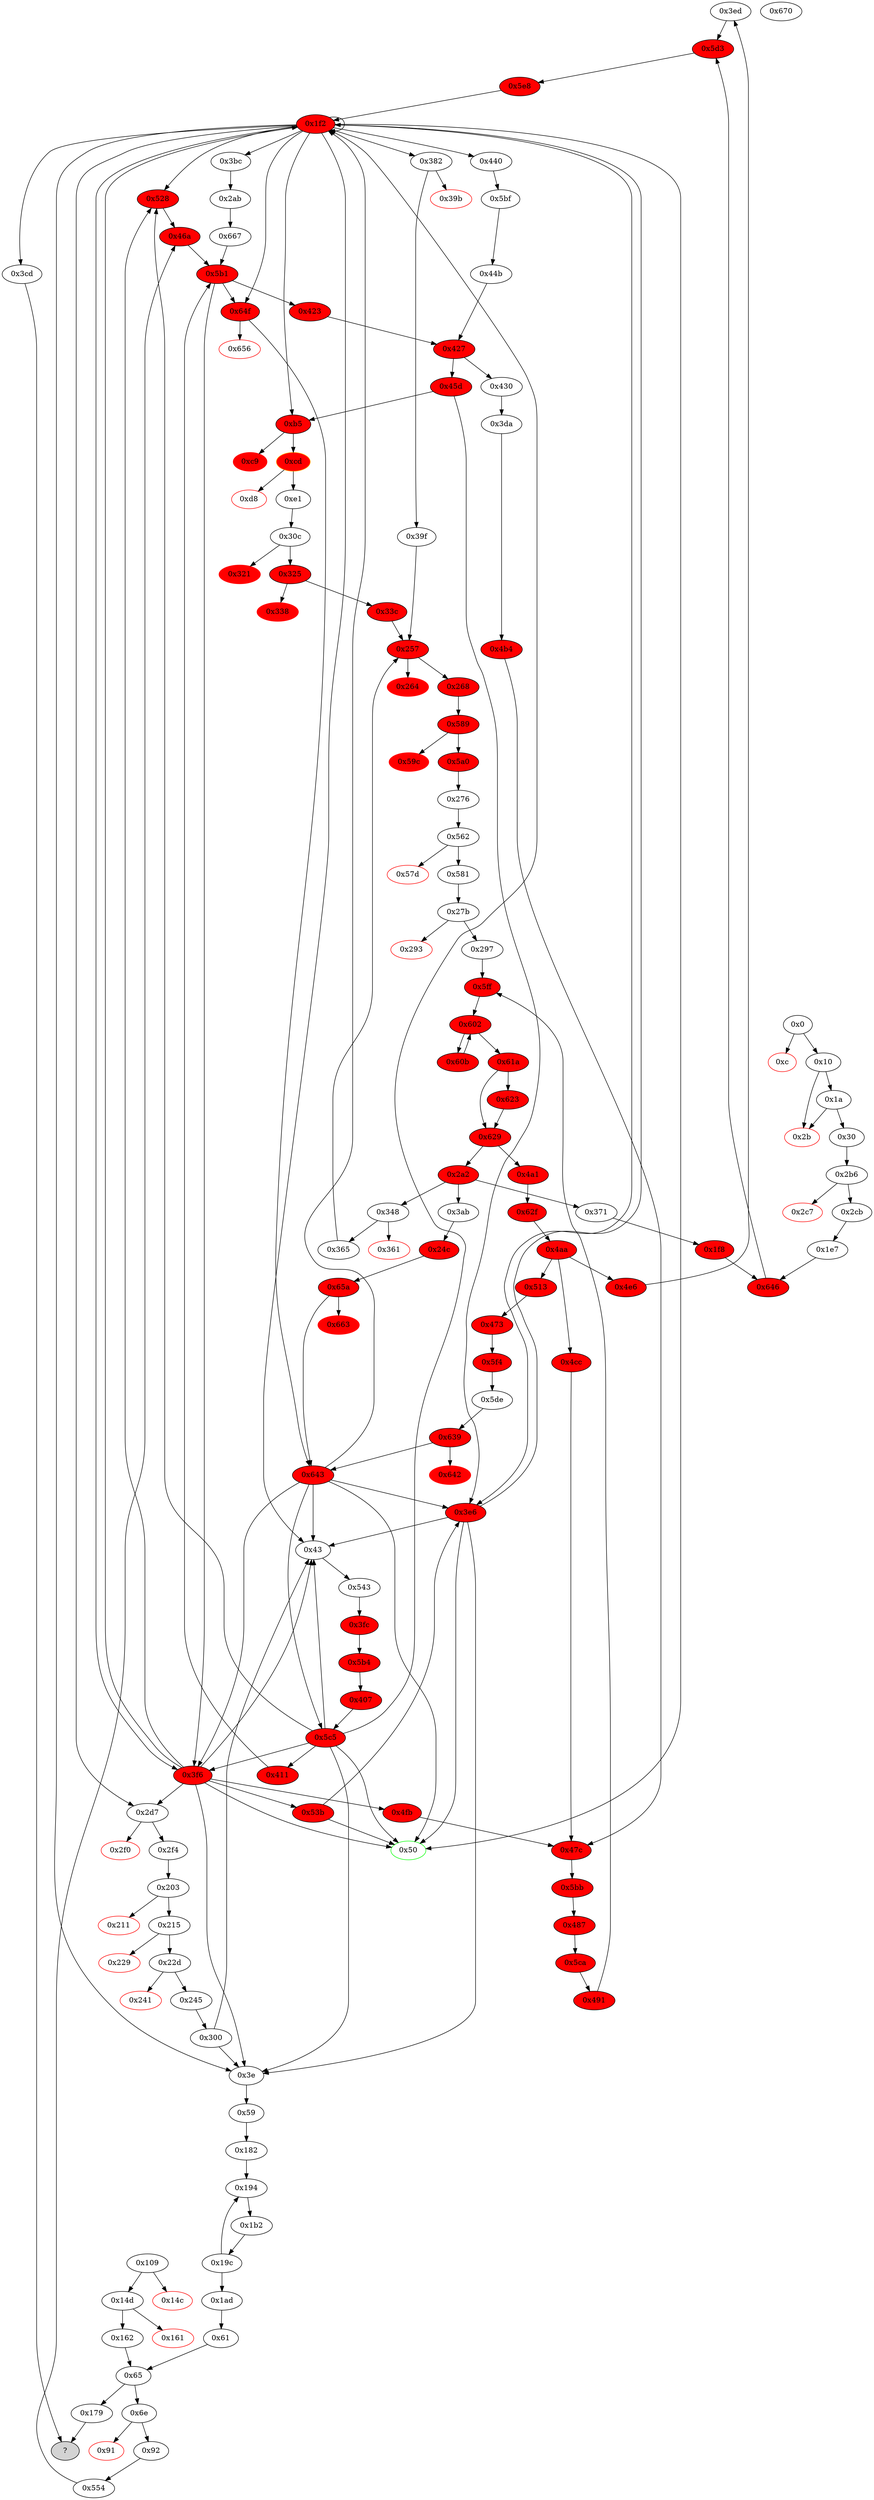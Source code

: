 digraph "" {
"0x3ed" [fillcolor=white, id="0x3ed", style=filled, tooltip="Block 0x3ed\n[0x3ed:0x3f5]\n---\nPredecessors: [0x4e6]\nSuccessors: [0x5d3]\n---\n0x3ed JUMPDEST\n0x3ee PUSH2 0x3f6\n0x3f1 DUP2\n0x3f2 PUSH2 0x5d3\n0x3f5 JUMP\n---\n0x3ed: JUMPDEST \n0x3ee: V291 = 0x3f6\n0x3f2: V292 = 0x5d3\n0x3f5: JUMP 0x5d3\n---\nEntry stack: [S19, S18, S17, S16, V412, V316, V308, 0x440, S11, V308, 0x0, 0x3e6, S7, V308, S5, S4, V350, 0x4fb, V353, V350]\nStack pops: 1\nStack additions: [S0, 0x3f6, S0]\nExit stack: [S13, S12, S11, S10, S9, S8, S7, S6, S5, S4, S3, 0x4fb, S1, S0, 0x3f6, S0]\n\nDef sites:\nS19: {}\nS18: {}\nS17: {}\nS16: {}\nV412: {0x5bf.0x5c2}\nV316: {0x44b.0x458}\nV308: {0x430.0x436}\n0x440: {0x430.0x437}\nS11: {}\nV308: {0x430.0x436}\n0x0: {0x3da.0x3db}\n0x3e6: {0x3da.0x3dd}\nS7: {}\nV308: {0x430.0x436}\nS5: {0x382.0x38a, 0x4b4.0x4bc}\nS4: {0x4aa_0x629_0x623_0x629_0x623.0x4ad, 0x4aa_0x629_0x61a.0x4ad, 0x4aa_0x629_0x623_0x629_0x61a_0x60b.0x4ad}\nV350: {0x4e6.0x4ee}\n0x4fb: {0x4e6.0x4ef}\nV353: {0x4e6.0x4f5}\nV350: {0x4e6.0x4ee}\n"];
"0x562" [fillcolor=white, id="0x562", style=filled, tooltip="Block 0x562\n[0x562:0x57c]\n---\nPredecessors: [0x276]\nSuccessors: [0x57d, 0x581]\n---\n0x562 JUMPDEST\n0x563 PUSH1 0x40\n0x565 MLOAD\n0x566 DUP2\n0x567 DUP2\n0x568 ADD\n0x569 PUSH8 0xffffffffffffffff\n0x572 DUP2\n0x573 GT\n0x574 DUP3\n0x575 DUP3\n0x576 LT\n0x577 OR\n0x578 ISZERO\n0x579 PUSH2 0x581\n0x57c JUMPI\n---\n0x562: JUMPDEST \n0x563: V385 = 0x40\n0x565: V386 = M[0x40]\n0x568: V387 = ADD V386 V408\n0x569: V388 = 0xffffffffffffffff\n0x573: V389 = GT V387 0xffffffffffffffff\n0x576: V390 = LT V387 V386\n0x577: V391 = OR V390 V389\n0x578: V392 = ISZERO V391\n0x579: V393 = 0x581\n0x57c: JUMPI 0x581 V392\n---\nEntry stack: [S19, S18, S17, S16, S15, S14, S13, S12, S11, S10, 0x0, S8, S7, {0x348, 0x371, 0x3ab}, S5, S4, 0x0, V195, 0x27b, V408]\nStack pops: 1\nStack additions: [S0, V386, V387]\nExit stack: [0x109, S15, S14, S13, S12, S11, S10, S9, S8, S7, {0x348, 0x3ab}, S5, S4, 0x0, S2, 0x27b, S0, V386, V387]\n\nDef sites:\nS19: {0x30.0x37, 0x30.0x38, 0x6e.0x73}\nS18: {0x43.0x47, 0x30.0x38, 0x6e.0x75, 0x2b6.0x2b7}\nS17: {0x2b6.0x2b7, 0x5bf.0x5c2, 0x162.0x16e, 0x1e7.0x1e9, 0x6e.0x75}\nS16: {0xe1.0xfd, 0x44b.0x458}\nS15: {0xe1.0x103, 0x430.0x436}\nS14: {0xe1.0xe8, 0x430.0x437}\nS13: {0x5ca.0x5d0, 0x30c.0x30d, 0x562.0x565}\nS12: {0x430.0x436, 0x30c.0x30d}\nS11: {0x3da.0x3db, 0x30c.0x310}\nS10: {0x3da.0x3dd, 0x30c.0x310}\n0x0: {0x30c.0x313}\nS8: {0x430.0x436, 0x30c.0x313}\nS7: {0x348.0x350, 0x382.0x38a, 0x325.0x327}\n{0x348, 0x371, 0x3ab}: {0x365.0x366, 0x33c.0x33d, 0x39f.0x3a0}\nS5: {0xe1.0x103, 0x430.0x436}\nS4: {0x365.0x36c, 0x33c.0x343, 0x39f.0x3a6}\n0x0: {0x257.0x258}\nV195: {0x268.0x26a}\n0x27b: {0x268.0x26b}\nV408: {0x5a0.0x5ae}\n"];
"0x53b" [fillcolor=red, id="0x53b", style=filled, tooltip="Block 0x53b\n[0x53b:0x542]\n---\nPredecessors: [0x3f6]\nSuccessors: [0x50, 0x3e6]\n---\n0x53b JUMPDEST\n0x53c POP\n0x53d SWAP4\n0x53e SWAP3\n0x53f POP\n0x540 POP\n0x541 POP\n0x542 JUMP\n---\n0x53b: JUMPDEST \n0x542: JUMP S5\n---\nEntry stack: [V13, 0x43, 0x3e, V20, S18, S17, S16, S15, S14, S13, S12, S11, S10, S9, S8, S7, S6, S5, S4, S3, S2, S1, S0]\nStack pops: 6\nStack additions: [S1]\nExit stack: [V13, 0x43, 0x3e, V20, S18, S17, S16, S15, S14, S13, S12, S11, S10, S9, S8, S7, S6, S1]\n\nDef sites:\nV13: {0x1a.0x1f}\n0x43: {0x30.0x31}\n0x3e: {0x30.0x34}\nV20: {0x30.0x37}\nS18: {0x30.0x38, 0x182.0x185}\nS17: {0x1a.0x1f, 0x2b6.0x2b7}\nS16: {0x61.0x63, 0x30.0x31, 0x1a.0x1f, 0x162.0x16e, 0x2b6.0x2b7}\nS15: {0x30.0x34, 0x6e.0x6e, 0x1a.0x1f, 0x30.0x31, 0x2b6.0x2ba}\nS14: {0x44b.0x451, 0x2cb.0x2cc, 0x6e.0x6e, 0x30.0x37, 0x182.0x185, 0x30.0x34, 0x30.0x31}\nS13: {0x2cb.0x2ce, 0x6e.0x71, 0x30.0x38, 0x182.0x185, 0x30.0x37, 0x30.0x34}\nS12: {0x44b.0x451, 0x6e.0x73, 0x61.0x63, 0x30.0x38, 0x162.0x16e, 0x30.0x37, 0x2b6.0x2b7}\nS11: {0x6e.0x6e, 0x1a.0x1f, 0x30.0x38, 0x2b6.0x2b7, 0x6e.0x75, 0x61.0x63, 0x43.0x47, 0x162.0x16e}\nS10: {0x6e.0x75, 0x1a.0x1f, 0x30.0x31, 0x2b6.0x2ba, 0x2b6.0x2b7, 0x6e.0x6e, 0x162.0x16e, 0x1e7.0x1e9}\nS9: {0x6e.0x71, 0x6e.0x81, 0x1a.0x1f, 0x30.0x34, 0x30.0x31, 0x2b6.0x2ba, 0x2b6.0x2b7, 0x2cb.0x2cc, 0x6e.0x6e, 0x43.0x46, 0x162.0x16e, 0x1e7.0x1ea}\nS8: {0x6e.0x82, 0x6e.0x6e, 0x1a.0x1f, 0x6e.0x71, 0x30.0x37, 0x30.0x34, 0x30.0x31, 0x2b6.0x2ba, 0x2cb.0x2ce, 0x2cb.0x2cc, 0x6e.0x73, 0x543.0x54a, 0x562.0x565, 0x1e7.0x1e9}\nS7: {0x6e.0x6e, 0x6e.0x75, 0x5bf.0x5c2, 0x30.0x38, 0x30.0x37, 0x30.0x34, 0x30.0x31, 0x382.0x38a, 0x2cb.0x2cc, 0x6e.0x73, 0x43.0x47, 0x182.0x185}\nS6: {0x5e8_0x646.0x5f1, 0x4aa_0x629_0x623_0x629_0x623.0x4ad, 0x554.0x558, 0x44b.0x458, 0x2cb.0x2ce, 0x43.0x47, 0x182.0x185, 0x6e.0x75, 0x30.0x38, 0x30.0x37, 0x30.0x34, 0x2b6.0x2b7, 0x528.0x52e, 0x4aa_0x629_0x61a.0x4ad, 0x6e.0x71, 0x4aa_0x629_0x623_0x629_0x61a_0x60b.0x4ad, 0x1e7.0x1e9}\nS5: {0x1a.0x1f, 0x554.0x558, 0x513_0x4aa_0x629_0x61a.0x51b, 0x513_0x4aa_0x629_0x623.0x51b, 0x43.0x47, 0x182.0x185, 0x43.0x46, 0x6e.0x75, 0x6e.0x81, 0x5bf.0x5c2, 0x430.0x436, 0x30.0x38, 0x30.0x37, 0x2b6.0x2b7, 0x528.0x52e, 0x6e.0x73, 0x61.0x63, 0x162.0x16e, 0x1e7.0x1e9}\nS4: {0x1a.0x1f, 0x44b.0x458, 0x513_0x4aa_0x629_0x623.0x51c, 0x513_0x4aa_0x629_0x61a.0x51c, 0x43.0x47, 0x382.0x38a, 0x43.0x46, 0x543.0x54a, 0x6e.0x75, 0x6e.0x6e, 0x6e.0x82, 0x430.0x437, 0x30.0x31, 0x30.0x38, 0x2b6.0x2ba, 0x2b6.0x2b7, 0x6e.0x81, 0x61.0x63, 0x162.0x16e, 0x1e7.0x1ea}\nS3: {0x1a.0x1f, 0x92.0xac, 0x4aa_0x629_0x623_0x629_0x61a_0x60b.0x4ad, 0x2cb.0x2cc, 0x543.0x54a, 0x543.0x54b, 0x6e.0x6e, 0x6e.0x75, 0x3bc.0x3c0, 0x371.0x375, 0x30.0x31, 0x430.0x436, 0x30.0x34, 0x513_0x4aa_0x629_0x623.0x522, 0x513_0x4aa_0x629_0x61a.0x522, 0x2b6.0x2ba, 0x2b6.0x2b7, 0x4aa_0x629_0x61a.0x4ad, 0x6e.0x82, 0x61.0x63, 0x162.0x16e, 0x4aa_0x629_0x623_0x629_0x623.0x4ad, 0x1e7.0x1e9}\nS2: {0x1a.0x1f, 0x92.0x99, 0x513_0x4aa_0x629_0x61a.0x51b, 0x513_0x4aa_0x629_0x623.0x51b, 0x2cb.0x2ce, 0x43.0x47, 0x382.0x38a, 0x43.0x46, 0x543.0x54a, 0x6e.0x6e, 0x6e.0x81, 0x3bc.0x3c2, 0x371.0x377, 0x430.0x437, 0x30.0x31, 0x430.0x436, 0x30.0x37, 0x30.0x34, 0x2b6.0x2b7, 0x2b6.0x2ba, 0x6e.0x71, 0x162.0x16e, 0x1e7.0x1ea}\nS1: {0x3da.0x3db, 0x1a.0x1f, 0x5e8_0x646.0x5f1, 0x473_0x4aa_0x629_0x623.0x474, 0x92.0xab, 0x4aa_0x629_0x623_0x629_0x61a_0x60b.0x4ad, 0x554.0x558, 0x2cb.0x2cc, 0x513_0x4aa_0x629_0x623.0x51c, 0x513_0x4aa_0x629_0x61a.0x51c, 0x43.0x47, 0x182.0x185, 0x543.0x54a, 0x6e.0x73, 0x6e.0x75, 0x6e.0x82, 0x6e.0x71, 0x30.0x38, 0x30.0x34, 0x30.0x31, 0x30.0x37, 0x2b6.0x2b7, 0x2b6.0x2ba, 0x528.0x52e, 0x4aa_0x629_0x61a.0x4ad, 0x6e.0x6e, 0x61.0x63, 0x162.0x16e, 0x4aa_0x629_0x623_0x629_0x623.0x4ad, 0x1e7.0x1e9, 0x473_0x4aa_0x629_0x61a.0x474}\nS0: {0x554.0x558, 0x513_0x4aa_0x629_0x61a.0x51b, 0x513_0x4aa_0x629_0x623.0x51b, 0x5ca.0x5d0, 0x43.0x47, 0x43.0x46, 0x182.0x185, 0x6e.0x71, 0x6e.0x73, 0x3bc.0x3c8, 0x5bf.0x5c2, 0x3fc.0x3fd, 0x371.0x37d, 0x430.0x436, 0x30.0x37, 0x30.0x34, 0x513_0x4aa_0x629_0x623.0x522, 0x30.0x38, 0x513_0x4aa_0x629_0x61a.0x522, 0x2b6.0x2b7, 0x528.0x52e, 0x6e.0x75, 0x562.0x565, 0x4e6.0x4ee}\n"];
"0x528" [fillcolor=red, id="0x528", style=filled, tooltip="Block 0x528\n[0x528:0x53a]\n---\nPredecessors: [0x1f2, 0x3f6, 0x5c5]\nSuccessors: [0x46a]\n---\n0x528 JUMPDEST\n0x529 POP\n0x52a PUSH1 0xa0\n0x52c DUP4\n0x52d ADD\n0x52e MLOAD\n0x52f PUSH2 0x53b\n0x532 PUSH1 0xa0\n0x534 DUP7\n0x535 ADD\n0x536 DUP3\n0x537 PUSH2 0x46a\n0x53a JUMP\n---\n0x528: JUMPDEST \n0x52a: V370 = 0xa0\n0x52d: V371 = ADD S3 0xa0\n0x52e: V372 = M[V371]\n0x52f: V373 = 0x53b\n0x532: V374 = 0xa0\n0x535: V375 = ADD S4 0xa0\n0x537: V376 = 0x46a\n0x53a: JUMP 0x46a\n---\nEntry stack: [0x3e, V20, S18, S17, S16, S15, S14, S13, S12, S11, S10, S9, S8, S7, S6, S5, S4, S3, S2, S1, S0]\nStack pops: 5\nStack additions: [S4, S3, S2, S1, V372, 0x53b, V375, V372]\nExit stack: [S17, S16, S15, S14, S13, S12, S11, S10, S9, S8, S7, S6, S5, S4, S3, S2, S1, V372, 0x53b, V375, V372]\n\nDef sites:\n0x3e: {0x30.0x34}\nV20: {0x30.0x37}\nS18: {0x30.0x38, 0x182.0x185}\nS17: {0x1a.0x1f, 0x2b6.0x2b7}\nS16: {0x61.0x63, 0x30.0x31, 0x1a.0x1f, 0x162.0x16e, 0x2b6.0x2b7}\nS15: {0x30.0x34, 0x6e.0x6e, 0x1a.0x1f, 0x30.0x31, 0x2b6.0x2ba}\nS14: {0x44b.0x451, 0x2cb.0x2cc, 0x6e.0x6e, 0x30.0x37, 0x182.0x185, 0x30.0x34, 0x30.0x31}\nS13: {0x2cb.0x2ce, 0x6e.0x71, 0x30.0x38, 0x182.0x185, 0x30.0x37, 0x30.0x34}\nS12: {0x44b.0x451, 0x6e.0x73, 0x61.0x63, 0x30.0x38, 0x162.0x16e, 0x30.0x37, 0x2b6.0x2b7}\nS11: {0x6e.0x6e, 0x1a.0x1f, 0x30.0x38, 0x2b6.0x2b7, 0x6e.0x75, 0x61.0x63, 0x43.0x47, 0x162.0x16e}\nS10: {0x6e.0x75, 0x1a.0x1f, 0x30.0x31, 0x2b6.0x2ba, 0x2b6.0x2b7, 0x6e.0x6e, 0x162.0x16e, 0x1e7.0x1e9}\nS9: {0x6e.0x71, 0x6e.0x81, 0x1a.0x1f, 0x30.0x34, 0x30.0x31, 0x2b6.0x2ba, 0x2b6.0x2b7, 0x2cb.0x2cc, 0x6e.0x6e, 0x43.0x46, 0x162.0x16e, 0x1e7.0x1ea}\nS8: {0x6e.0x82, 0x6e.0x6e, 0x1a.0x1f, 0x6e.0x71, 0x30.0x37, 0x30.0x34, 0x30.0x31, 0x2b6.0x2ba, 0x2cb.0x2ce, 0x2cb.0x2cc, 0x6e.0x73, 0x543.0x54a, 0x562.0x565, 0x1e7.0x1e9}\nS7: {0x6e.0x6e, 0x6e.0x75, 0x5bf.0x5c2, 0x30.0x38, 0x30.0x37, 0x30.0x34, 0x30.0x31, 0x382.0x38a, 0x2cb.0x2cc, 0x6e.0x73, 0x43.0x47, 0x182.0x185}\nS6: {0x5e8_0x646.0x5f1, 0x4aa_0x629_0x623_0x629_0x623.0x4ad, 0x554.0x558, 0x44b.0x458, 0x2cb.0x2ce, 0x43.0x47, 0x182.0x185, 0x6e.0x75, 0x30.0x38, 0x30.0x37, 0x30.0x34, 0x2b6.0x2b7, 0x528.0x52e, 0x4aa_0x629_0x61a.0x4ad, 0x6e.0x71, 0x4aa_0x629_0x623_0x629_0x61a_0x60b.0x4ad, 0x1e7.0x1e9}\nS5: {0x1a.0x1f, 0x554.0x558, 0x513_0x4aa_0x629_0x61a.0x51b, 0x513_0x4aa_0x629_0x623.0x51b, 0x43.0x47, 0x182.0x185, 0x43.0x46, 0x6e.0x75, 0x6e.0x81, 0x5bf.0x5c2, 0x430.0x436, 0x30.0x38, 0x30.0x37, 0x2b6.0x2b7, 0x528.0x52e, 0x6e.0x73, 0x61.0x63, 0x162.0x16e, 0x1e7.0x1e9}\nS4: {0x1a.0x1f, 0x44b.0x458, 0x513_0x4aa_0x629_0x623.0x51c, 0x513_0x4aa_0x629_0x61a.0x51c, 0x43.0x47, 0x382.0x38a, 0x43.0x46, 0x543.0x54a, 0x6e.0x75, 0x6e.0x6e, 0x6e.0x82, 0x430.0x437, 0x30.0x31, 0x30.0x38, 0x2b6.0x2ba, 0x2b6.0x2b7, 0x6e.0x81, 0x61.0x63, 0x162.0x16e, 0x1e7.0x1ea}\nS3: {0x1a.0x1f, 0x92.0xac, 0x4aa_0x629_0x623_0x629_0x61a_0x60b.0x4ad, 0x2cb.0x2cc, 0x543.0x54a, 0x543.0x54b, 0x6e.0x6e, 0x6e.0x75, 0x3bc.0x3c0, 0x371.0x375, 0x30.0x31, 0x430.0x436, 0x30.0x34, 0x513_0x4aa_0x629_0x623.0x522, 0x513_0x4aa_0x629_0x61a.0x522, 0x2b6.0x2ba, 0x2b6.0x2b7, 0x4aa_0x629_0x61a.0x4ad, 0x6e.0x82, 0x61.0x63, 0x162.0x16e, 0x4aa_0x629_0x623_0x629_0x623.0x4ad, 0x1e7.0x1e9}\nS2: {0x1a.0x1f, 0x92.0x99, 0x513_0x4aa_0x629_0x61a.0x51b, 0x513_0x4aa_0x629_0x623.0x51b, 0x2cb.0x2ce, 0x43.0x47, 0x382.0x38a, 0x43.0x46, 0x543.0x54a, 0x6e.0x6e, 0x6e.0x81, 0x3bc.0x3c2, 0x371.0x377, 0x430.0x437, 0x30.0x31, 0x430.0x436, 0x30.0x37, 0x30.0x34, 0x2b6.0x2b7, 0x2b6.0x2ba, 0x6e.0x71, 0x162.0x16e, 0x1e7.0x1ea}\nS1: {0x3da.0x3db, 0x1a.0x1f, 0x5e8_0x646.0x5f1, 0x473_0x4aa_0x629_0x623.0x474, 0x92.0xab, 0x4aa_0x629_0x623_0x629_0x61a_0x60b.0x4ad, 0x554.0x558, 0x2cb.0x2cc, 0x513_0x4aa_0x629_0x623.0x51c, 0x513_0x4aa_0x629_0x61a.0x51c, 0x43.0x47, 0x182.0x185, 0x543.0x54a, 0x6e.0x73, 0x6e.0x75, 0x6e.0x82, 0x6e.0x71, 0x30.0x38, 0x30.0x34, 0x30.0x31, 0x30.0x37, 0x2b6.0x2b7, 0x2b6.0x2ba, 0x528.0x52e, 0x4aa_0x629_0x61a.0x4ad, 0x6e.0x6e, 0x61.0x63, 0x162.0x16e, 0x4aa_0x629_0x623_0x629_0x623.0x4ad, 0x1e7.0x1e9, 0x473_0x4aa_0x629_0x61a.0x474}\nS0: {0x554.0x558, 0x513_0x4aa_0x629_0x61a.0x51b, 0x513_0x4aa_0x629_0x623.0x51b, 0x5ca.0x5d0, 0x43.0x47, 0x43.0x46, 0x182.0x185, 0x6e.0x71, 0x6e.0x73, 0x3bc.0x3c8, 0x5bf.0x5c2, 0x3fc.0x3fd, 0x371.0x37d, 0x430.0x436, 0x30.0x37, 0x30.0x34, 0x513_0x4aa_0x629_0x623.0x522, 0x30.0x38, 0x513_0x4aa_0x629_0x61a.0x522, 0x2b6.0x2b7, 0x528.0x52e, 0x6e.0x75, 0x562.0x565, 0x4e6.0x4ee}\n"];
"0x5ca" [fillcolor=red, id="0x5ca", style=filled, tooltip="Block 0x5ca\n[0x5ca:0x5d2]\n---\nPredecessors: [0x487]\nSuccessors: [0x491]\n---\n0x5ca JUMPDEST\n0x5cb SWAP1\n0x5cc DUP2\n0x5cd MSTORE\n0x5ce PUSH1 0x20\n0x5d0 ADD\n0x5d1 SWAP1\n0x5d2 JUMP\n---\n0x5ca: JUMPDEST \n0x5cd: M[S0] = V410\n0x5ce: V413 = 0x20\n0x5d0: V414 = ADD 0x20 S0\n0x5d2: JUMP 0x491\n---\nEntry stack: [0x50, S31, V25, V378, 0x3e6, S27, S26, 0x0, 0x1f4, V378, S22, S21, S20, S19, S18, S17, S16, S15, S14, S13, S12, S11, S10, S9, S8, {0x4cc, 0x4e6, 0x513}, S6, S5, 0x0, V410, 0x491, V410, S0]\nStack pops: 3\nStack additions: [V414]\nExit stack: [0x50, S31, V25, V378, 0x3e6, S27, S26, 0x0, 0x1f4, V378, S22, S21, S20, S19, S18, S17, S16, S15, S14, S13, S12, S11, S10, S9, S8, {0x4cc, 0x4e6, 0x513}, S6, S5, 0x0, V410, V414]\n\nDef sites:\n0x50: {0x43.0x47}\nS31: {}\nV25: {0x43.0x46}\nV378: {0x543.0x54a}\n0x3e6: {0x543.0x54b}\nS27: {0x44b.0x451, 0x543.0x54a}\nS26: {}\n0x0: {0x3fc.0x3fd}\n0x1f4: {0x5b4.0x5b6}\nV378: {0x543.0x54a}\nS22: {0x182.0x185, 0x411_0x407.0x41a}\nS21: {}\nS20: {0x61.0x63, 0x162.0x16e, 0x5bf.0x5c2}\nS19: {0x423_0x407.0x425, 0x44b.0x458, 0x1a.0x1f, 0x162.0x16e, 0x6e.0x6e}\nS18: {0x430.0x436, 0x30.0x31, 0x6e.0x6e}\nS17: {0x430.0x437, 0x6e.0x71, 0x30.0x34, 0x6e.0x6e}\nS16: {0x30.0x37, 0x6e.0x71, 0x6e.0x73, 0x411_0x407.0x41a}\nS15: {0x6e.0x73, 0x6e.0x75, 0x430.0x436, 0x43.0x47, 0x182.0x185, 0x30.0x38}\nS14: {0x2b6.0x2b7, 0x3da.0x3db, 0x6e.0x75}\nS13: {0x3da.0x3dd, 0x1a.0x1f, 0x554.0x558, 0x2b6.0x2b7, 0x6e.0x81, 0x61.0x63, 0x43.0x46, 0x162.0x16e}\nS12: {0x6e.0x81, 0x6e.0x6e, 0x1a.0x1f, 0x411_0x407.0x41a, 0x30.0x31, 0x2b6.0x2ba, 0x6e.0x82, 0x543.0x54a}\nS11: {0x3bc.0x3c0, 0x430.0x436, 0x30.0x34, 0x92.0xac, 0x30.0x31, 0x2cb.0x2cc, 0x6e.0x6e, 0x543.0x54b}\nS10: {0x3bc.0x3c2, 0x30.0x37, 0x30.0x34, 0x92.0x99, 0x4b4.0x4bc, 0x2cb.0x2ce, 0x6e.0x71, 0x543.0x54a, 0x382.0x38a}\nS9: {0x30.0x38, 0x30.0x37, 0x92.0xab, 0x4aa_0x629_0x623_0x629_0x623.0x4ad, 0x4b4.0x4c1, 0x4aa_0x629_0x61a.0x4ad, 0x6e.0x73, 0x162.0x16e, 0x4aa_0x629_0x623_0x629_0x61a_0x60b.0x4ad}\nS8: {0x4cc.0x4d4, 0x4fb.0x501, 0x4b4.0x4b6}\n{0x4cc, 0x4e6, 0x513}: {0x4cc.0x4dd, 0x4fb.0x50a, 0x4b4.0x4c3}\nS6: {0x30.0x38, 0x30.0x37, 0x92.0xab, 0x4aa_0x629_0x623_0x629_0x623.0x4ad, 0x4b4.0x4c1, 0x4aa_0x629_0x61a.0x4ad, 0x6e.0x73, 0x162.0x16e, 0x4aa_0x629_0x623_0x629_0x61a_0x60b.0x4ad}\nS5: {0x4cc.0x4d4, 0x4fb.0x501, 0x4b4.0x4b6}\n0x0: {0x47c.0x47d}\nV410: {0x5bb.0x5bc}\n0x491: {0x487.0x488}\nV410: {0x5bb.0x5bc}\nS0: {0x30.0x38, 0x30.0x37, 0x92.0xab, 0x4aa_0x629_0x623_0x629_0x623.0x4ad, 0x4b4.0x4c1, 0x4aa_0x629_0x61a.0x4ad, 0x6e.0x73, 0x162.0x16e, 0x4aa_0x629_0x623_0x629_0x61a_0x60b.0x4ad}\n"];
"0x543" [fillcolor=white, id="0x543", style=filled, tooltip="Block 0x543\n[0x543:0x553]\n---\nPredecessors: [0x43]\nSuccessors: [0x3fc]\n---\n0x543 JUMPDEST\n0x544 PUSH1 0x20\n0x546 DUP1\n0x547 DUP3\n0x548 MSTORE\n0x549 DUP2\n0x54a ADD\n0x54b PUSH2 0x3e6\n0x54e DUP2\n0x54f DUP5\n0x550 PUSH2 0x3fc\n0x553 JUMP\n---\n0x543: JUMPDEST \n0x544: V377 = 0x20\n0x548: M[V25] = 0x20\n0x54a: V378 = ADD V25 0x20\n0x54b: V379 = 0x3e6\n0x550: V380 = 0x3fc\n0x553: JUMP 0x3fc\n---\nEntry stack: [S18, V13, 0x43, 0x3e, V20, S13, S12, S11, S10, S9, S8, S7, S6, S5, S4, S3, 0x50, S1, V25]\nStack pops: 2\nStack additions: [S1, S0, V378, 0x3e6, V378, S1]\nExit stack: [S17, S16, S15, S14, S13, S12, S11, S10, S9, S8, S7, S6, S5, S4, S3, 0x50, S1, S0, V378, 0x3e6, V378, S1]\n\nDef sites:\nS18: {}\nV13: {0x1a.0x1f}\n0x43: {0x30.0x31}\n0x3e: {0x30.0x34}\nV20: {0x30.0x37}\nS13: {0x30.0x38, 0x182.0x185, 0x5bf.0x5c2}\nS12: {0x44b.0x458, 0x2b6.0x2b7}\nS11: {0x61.0x63, 0x430.0x436, 0x1a.0x1f, 0x162.0x16e, 0x2b6.0x2b7}\nS10: {0x430.0x437, 0x6e.0x6e, 0x1a.0x1f, 0x30.0x31, 0x2b6.0x2ba}\nS9: {0x30.0x34, 0x2cb.0x2cc, 0x30.0x31, 0x6e.0x6e}\nS8: {0x430.0x436, 0x2cb.0x2ce, 0x30.0x37, 0x30.0x34, 0x6e.0x71}\nS7: {0x30.0x38, 0x182.0x185, 0x3da.0x3db, 0x30.0x37, 0x6e.0x73}\nS6: {0x5ca.0x5d0, 0x6e.0x75, 0x30.0x38, 0x43.0x47, 0x182.0x185, 0x562.0x565, 0x2b6.0x2b7}\nS5: {0x1a.0x1f, 0x30.0x38, 0x554.0x558, 0x2b6.0x2b7, 0x528.0x52e, 0x6e.0x75, 0x61.0x63, 0x43.0x47, 0x162.0x16e, 0x1e7.0x1e9}\nS4: {0x6e.0x6e, 0x1a.0x1f, 0x430.0x436, 0x30.0x31, 0x2b6.0x2ba, 0x2b6.0x2b7, 0x6e.0x81, 0x61.0x63, 0x43.0x46, 0x162.0x16e, 0x1e7.0x1ea}\nS3: {0x6e.0x82, 0x1a.0x1f, 0x3bc.0x3c0, 0x30.0x34, 0x30.0x31, 0x2b6.0x2ba, 0x3ab.0x3af, 0x2cb.0x2cc, 0x6e.0x6e, 0x543.0x54a, 0x1e7.0x1e9}\n0x50: {0x43.0x47}\nS1: {0x5e8_0x646.0x5f1, 0x30.0x38, 0x554.0x558, 0x2b6.0x2b7, 0x528.0x52e, 0x2ab.0x2ad, 0x24c.0x24e, 0x6e.0x75, 0x43.0x47, 0x162.0x16e, 0x1e7.0x1e9}\nV25: {0x43.0x46}\n"];
"0x0" [fillcolor=white, id="0x0", style=filled, tooltip="Block 0x0\n[0x0:0xb]\n---\nPredecessors: []\nSuccessors: [0xc, 0x10]\n---\n0x0 PUSH1 0x80\n0x2 PUSH1 0x40\n0x4 MSTORE\n0x5 CALLVALUE\n0x6 DUP1\n0x7 ISZERO\n0x8 PUSH2 0x10\n0xb JUMPI\n---\n0x0: V0 = 0x80\n0x2: V1 = 0x40\n0x4: M[0x40] = 0x80\n0x5: V2 = CALLVALUE\n0x7: V3 = ISZERO V2\n0x8: V4 = 0x10\n0xb: JUMPI 0x10 V3\n---\nEntry stack: []\nStack pops: 0\nStack additions: [V2]\nExit stack: [V2]\n\nDef sites:\n"];
"0x382" [fillcolor=white, id="0x382", style=filled, tooltip="Block 0x382\n[0x382:0x39a]\n---\nPredecessors: [0x1f2]\nSuccessors: [0x39b, 0x39f]\n---\n0x382 JUMPDEST\n0x383 SWAP5\n0x384 POP\n0x385 POP\n0x386 PUSH1 0x60\n0x388 DUP8\n0x389 ADD\n0x38a MLOAD\n0x38b PUSH8 0xffffffffffffffff\n0x394 DUP2\n0x395 GT\n0x396 ISZERO\n0x397 PUSH2 0x39f\n0x39a JUMPI\n---\n0x382: JUMPDEST \n0x386: V269 = 0x60\n0x389: V270 = ADD S8 0x60\n0x38a: V271 = M[V270]\n0x38b: V272 = 0xffffffffffffffff\n0x395: V273 = GT V271 0xffffffffffffffff\n0x396: V274 = ISZERO V273\n0x397: V275 = 0x39f\n0x39a: JUMPI 0x39f V274\n---\nEntry stack: []\nStack pops: 9\nStack additions: [S8, S7, S6, S0, S4, S3, S2, V271]\nExit stack: [S8, S7, S6, S0, S4, S3, S2, V271]\n\nDef sites:\n"];
"0x1f2" [fillcolor=red, id="0x1f2", style=filled, tooltip="Block 0x1f2\n[0x1f2:0x1f7]\n---\nPredecessors: [0x1f2, 0x3e6, 0x3f6, 0x5c5, 0x5e8, 0x643]\nSuccessors: [0x3e, 0x43, 0x50, 0xb5, 0x1f2, 0x2d7, 0x382, 0x3bc, 0x3cd, 0x3e6, 0x3f6, 0x440, 0x528, 0x64f]\n---\n0x1f2 JUMPDEST\n0x1f3 SWAP3\n0x1f4 SWAP2\n0x1f5 POP\n0x1f6 POP\n0x1f7 JUMP\n---\n0x1f2: JUMPDEST \n0x1f7: JUMP S3\n---\nEntry stack: [V314, S26, S25, V13, S23, S22, S21, S20, S19, S18, S17, S16, S15, S14, S13, S12, S11, S10, S9, S8, S7, S6, S5, S4, S3, S2, S1, S0]\nStack pops: 4\nStack additions: [S0]\nExit stack: [V314, S26, S25, V13, S23, S22, S21, S20, S19, S18, S17, S16, S15, S14, S13, S12, S11, S10, S9, S8, S7, S6, S5, S4, S0]\n\nDef sites:\nV314: {0x44b.0x451}\nS26: {}\nS25: {}\nV13: {0x1a.0x1f}\nS23: {0x30.0x31, 0x1a.0x1f}\nS22: {0x30.0x34, 0x1a.0x1f, 0x30.0x31}\nS21: {0x30.0x37, 0x44b.0x451, 0x1a.0x1f, 0x30.0x34, 0x30.0x31}\nS20: {0x5bf.0x5c2, 0x30.0x37, 0x30.0x34, 0x182.0x185, 0x30.0x38, 0x30.0x31}\nS19: {0x44b.0x451, 0x44b.0x458, 0x30.0x34, 0x182.0x185, 0x30.0x38, 0x30.0x37, 0x2b6.0x2b7}\nS18: {0x1a.0x1f, 0x30.0x37, 0x430.0x436, 0x30.0x38, 0x162.0x16e, 0x2b6.0x2b7, 0x61.0x63, 0x182.0x185}\nS17: {0x1a.0x1f, 0x30.0x31, 0x30.0x38, 0x430.0x437, 0x162.0x16e, 0x2b6.0x2ba, 0x2b6.0x2b7, 0x6e.0x6e, 0x61.0x63, 0x182.0x185}\nS16: {0x1a.0x1f, 0x30.0x34, 0x30.0x31, 0x2b6.0x2ba, 0x2b6.0x2b7, 0x2cb.0x2cc, 0x6e.0x6e, 0x61.0x63, 0x162.0x16e}\nS15: {0x1a.0x1f, 0x2cb.0x2ce, 0x44b.0x451, 0x2cb.0x2cc, 0x5ca.0x5d0, 0x182.0x185, 0x6e.0x71, 0x30.0x37, 0x30.0x34, 0x30.0x31, 0x162.0x16e, 0x2b6.0x2b7, 0x2b6.0x2ba, 0x6e.0x6e, 0x61.0x63, 0x562.0x565}\nS14: {0x6e.0x6e, 0x6e.0x71, 0x1a.0x1f, 0x3da.0x3db, 0x5bf.0x5c2, 0x30.0x38, 0x30.0x37, 0x30.0x34, 0x30.0x31, 0x2b6.0x2ba, 0x2cb.0x2ce, 0x44b.0x451, 0x2cb.0x2cc, 0x6e.0x73, 0x182.0x185}\nS13: {0x3da.0x3dd, 0x44b.0x451, 0x2cb.0x2cc, 0x44b.0x458, 0x2cb.0x2ce, 0x43.0x47, 0x182.0x185, 0x6e.0x73, 0x6e.0x71, 0x6e.0x75, 0x30.0x38, 0x30.0x37, 0x30.0x34, 0x30.0x31, 0x2b6.0x2b7, 0x6e.0x6e, 0x61.0x63, 0x162.0x16e}\nS12: {0x1a.0x1f, 0x2cb.0x2ce, 0x44b.0x451, 0x43.0x47, 0x182.0x185, 0x6e.0x6e, 0x6e.0x75, 0x6e.0x73, 0x5bf.0x5c2, 0x30.0x38, 0x30.0x37, 0x30.0x34, 0x430.0x436, 0x2b6.0x2b7, 0x6e.0x71, 0x61.0x63, 0x162.0x16e, 0x1e7.0x1e9}\nS11: {0x1a.0x1f, 0x1e7.0x1e9, 0x44b.0x458, 0x44b.0x451, 0x43.0x46, 0x382.0x38a, 0x43.0x47, 0x6e.0x73, 0x6e.0x6e, 0x6e.0x75, 0x30.0x38, 0x30.0x37, 0x430.0x437, 0x30.0x31, 0x430.0x436, 0x2b6.0x2ba, 0x2b6.0x2b7, 0x6e.0x81, 0x61.0x63, 0x162.0x16e, 0x1e7.0x1ea}\nS10: {0x1a.0x1f, 0x1e7.0x1ea, 0x4aa_0x629_0x623_0x629_0x623.0x4ad, 0x2cb.0x2cc, 0x43.0x47, 0x543.0x54a, 0x43.0x46, 0x6e.0x75, 0x6e.0x6e, 0x6e.0x71, 0x6e.0x81, 0x371.0x375, 0x30.0x31, 0x430.0x436, 0x30.0x38, 0x30.0x34, 0x2b6.0x2ba, 0x2b6.0x2b7, 0x4aa_0x629_0x61a.0x4ad, 0x6e.0x82, 0x61.0x63, 0x162.0x16e, 0x4aa_0x629_0x623_0x629_0x61a_0x60b.0x4ad, 0x1e7.0x1e9}\nS9: {0x1a.0x1f, 0x562.0x565, 0x513_0x4aa_0x629_0x61a.0x51b, 0x513_0x4aa_0x629_0x623.0x51b, 0x2cb.0x2ce, 0x2cb.0x2cc, 0x43.0x47, 0x382.0x38a, 0x543.0x54a, 0x43.0x46, 0x6e.0x6e, 0x6e.0x71, 0x6e.0x73, 0x6e.0x82, 0x6e.0x81, 0x371.0x377, 0x430.0x437, 0x30.0x31, 0x430.0x436, 0x30.0x37, 0x30.0x34, 0x2b6.0x2ba, 0x2b6.0x2b7, 0x6e.0x75, 0x1e7.0x1ea, 0x162.0x16e, 0x1e7.0x1e9}\nS8: {0x3da.0x3db, 0x5e8_0x646.0x5f1, 0x4aa_0x629_0x623_0x629_0x61a_0x60b.0x4ad, 0x554.0x558, 0x2cb.0x2cc, 0x2cb.0x2ce, 0x513_0x4aa_0x629_0x623.0x51c, 0x513_0x4aa_0x629_0x61a.0x51c, 0x43.0x47, 0x43.0x46, 0x543.0x54a, 0x4aa_0x629_0x61a.0x4ad, 0x6e.0x71, 0x6e.0x81, 0x6e.0x6e, 0x6e.0x73, 0x6e.0x75, 0x162.0x16e, 0x6e.0x82, 0x1e7.0x1ea, 0x1e7.0x1e9, 0x562.0x565, 0x1a.0x1f, 0x182.0x185, 0x382.0x38a, 0x5bf.0x5c2, 0x30.0x38, 0x30.0x34, 0x30.0x31, 0x30.0x37, 0x430.0x436, 0x2b6.0x2b7, 0x2b6.0x2ba, 0x528.0x52e, 0x4aa_0x629_0x623_0x629_0x623.0x4ad}\nS7: {0x5e8_0x646.0x5f1, 0x4aa_0x629_0x623_0x629_0x61a_0x60b.0x4ad, 0x554.0x558, 0x513_0x4aa_0x629_0x61a.0x51b, 0x513_0x4aa_0x629_0x623.0x51b, 0x2cb.0x2ce, 0x2cb.0x2cc, 0x44b.0x458, 0x5ca.0x5d0, 0x43.0x46, 0x543.0x54a, 0x43.0x47, 0x371.0x37d, 0x513_0x4aa_0x629_0x61a.0x522, 0x513_0x4aa_0x629_0x623.0x522, 0x4aa_0x629_0x61a.0x4ad, 0x6e.0x73, 0x6e.0x82, 0x6e.0x6e, 0x6e.0x75, 0x6e.0x71, 0x562.0x565, 0x1e7.0x1e9, 0x4e6.0x4ee, 0x1a.0x1f, 0x182.0x185, 0x382.0x38a, 0x5bf.0x5c2, 0x430.0x436, 0x30.0x37, 0x30.0x34, 0x30.0x31, 0x30.0x38, 0x2b6.0x2ba, 0x2b6.0x2b7, 0x528.0x52e, 0x4aa_0x629_0x623_0x629_0x623.0x4ad}\nS6: {0x3da.0x3db, 0x5e8_0x646.0x5f1, 0x4aa_0x629_0x623_0x629_0x61a_0x60b.0x4ad, 0x554.0x558, 0x513_0x4aa_0x629_0x61a.0x51b, 0x513_0x4aa_0x629_0x623.0x51b, 0x2cb.0x2cc, 0x44b.0x458, 0x2cb.0x2ce, 0x513_0x4aa_0x629_0x623.0x51c, 0x513_0x4aa_0x629_0x61a.0x51c, 0x543.0x54a, 0x43.0x47, 0x43.0x46, 0x1f8.0x1fa, 0x4aa_0x629_0x61a.0x4ad, 0x6e.0x73, 0x6e.0x6e, 0x6e.0x81, 0x6e.0x75, 0x61.0x63, 0x162.0x16e, 0x6e.0x71, 0x1e7.0x1e9, 0x4e6.0x4ef, 0x1a.0x1f, 0x182.0x185, 0x382.0x38a, 0x5bf.0x5c2, 0x30.0x38, 0x30.0x37, 0x30.0x34, 0x30.0x31, 0x430.0x436, 0x2b6.0x2b7, 0x528.0x52e, 0x4aa_0x629_0x623_0x629_0x623.0x4ad}\nS5: {0x5e8_0x646.0x5f1, 0x4aa_0x629_0x623_0x629_0x61a_0x60b.0x4ad, 0x554.0x558, 0x513_0x4aa_0x629_0x61a.0x51b, 0x513_0x4aa_0x629_0x623.0x51b, 0x44b.0x458, 0x5ca.0x5d0, 0x2cb.0x2ce, 0x513_0x4aa_0x629_0x623.0x51c, 0x513_0x4aa_0x629_0x61a.0x51c, 0x543.0x54b, 0x43.0x47, 0x43.0x46, 0x543.0x54a, 0x6e.0x73, 0x1f8.0x1fb, 0x513_0x4aa_0x629_0x61a.0x522, 0x513_0x4aa_0x629_0x623.0x522, 0x4aa_0x629_0x61a.0x4ad, 0x6e.0x75, 0x6e.0x71, 0x6e.0x6e, 0x6e.0x82, 0x562.0x565, 0x6e.0x81, 0x61.0x63, 0x1e7.0x1e9, 0x162.0x16e, 0x1e7.0x1ea, 0x473_0x4aa_0x629_0x623.0x474, 0x4e6.0x4f5, 0x1a.0x1f, 0x182.0x185, 0x382.0x38a, 0x5bf.0x5c2, 0x30.0x38, 0x30.0x37, 0x30.0x34, 0x430.0x436, 0x430.0x437, 0x30.0x31, 0x2b6.0x2b7, 0x2b6.0x2ba, 0x528.0x52e, 0x4aa_0x629_0x623_0x629_0x623.0x4ad, 0x473_0x4aa_0x629_0x61a.0x474}\nS4: {0x4aa_0x629_0x623_0x629_0x61a_0x60b.0x4ad, 0x554.0x558, 0x513_0x4aa_0x629_0x61a.0x51b, 0x513_0x4aa_0x629_0x623.0x51b, 0x2cb.0x2cc, 0x44b.0x458, 0x513_0x4aa_0x629_0x623.0x51c, 0x513_0x4aa_0x629_0x61a.0x51c, 0x543.0x54a, 0x43.0x47, 0x43.0x46, 0x543.0x54b, 0x1f8.0x1fa, 0x371.0x375, 0x513_0x4aa_0x629_0x623.0x522, 0x513_0x4aa_0x629_0x61a.0x522, 0x4aa_0x629_0x61a.0x4ad, 0x6e.0x81, 0x6e.0x73, 0x6e.0x75, 0x61.0x63, 0x162.0x16e, 0x6e.0x82, 0x6e.0x6e, 0x1e7.0x1e9, 0x1e7.0x1ea, 0x4e6.0x4ee, 0x1a.0x1f, 0x92.0xac, 0x182.0x185, 0x382.0x38a, 0x3bc.0x3c0, 0x5bf.0x5c2, 0x430.0x436, 0x30.0x38, 0x30.0x37, 0x30.0x31, 0x30.0x34, 0x430.0x437, 0x2b6.0x2b7, 0x2b6.0x2ba, 0x528.0x52e, 0x3ab.0x3af, 0x4aa_0x629_0x623_0x629_0x623.0x4ad}\nS3: {0x5e8_0x646.0x5f1, 0x4aa_0x629_0x623_0x629_0x623.0x4ad, 0x554.0x558, 0x513_0x4aa_0x629_0x61a.0x51b, 0x513_0x4aa_0x629_0x623.0x51b, 0x44b.0x458, 0x2cb.0x2ce, 0x2cb.0x2cc, 0x513_0x4aa_0x629_0x623.0x51c, 0x513_0x4aa_0x629_0x61a.0x51c, 0x43.0x47, 0x43.0x46, 0x543.0x54a, 0x543.0x54b, 0x646.0x647, 0x371.0x377, 0x371.0x375, 0x513_0x4aa_0x629_0x623.0x522, 0x513_0x4aa_0x629_0x61a.0x522, 0x4aa_0x629_0x61a.0x4ad, 0x3ed.0x3ee, 0x6e.0x6e, 0x6e.0x82, 0x6e.0x81, 0x6e.0x75, 0x61.0x63, 0x162.0x16e, 0x6e.0x71, 0x1e7.0x1ea, 0x1e7.0x1e9, 0x473_0x4aa_0x629_0x61a.0x474, 0x1a.0x1f, 0x5f4_0x4aa_0x629_0x623.0x5f5, 0x5f4_0x4aa_0x629_0x61a.0x5f5, 0x92.0x99, 0x92.0xac, 0x382.0x38a, 0x3bc.0x3c2, 0x3bc.0x3c0, 0x30.0x38, 0x430.0x436, 0x430.0x437, 0x30.0x31, 0x30.0x37, 0x30.0x34, 0x2b6.0x2b7, 0x2b6.0x2ba, 0x528.0x52e, 0x3ab.0x3b1, 0x4aa_0x629_0x623_0x629_0x61a_0x60b.0x4ad, 0x473_0x4aa_0x629_0x623.0x474}\nS2: {0x3da.0x3db, 0x5e8_0x646.0x5f1, 0x4aa_0x629_0x623_0x629_0x623.0x4ad, 0x554.0x558, 0x513_0x4aa_0x629_0x61a.0x51b, 0x513_0x4aa_0x629_0x623.0x51b, 0x2cb.0x2cc, 0x2cb.0x2ce, 0x513_0x4aa_0x629_0x623.0x51c, 0x513_0x4aa_0x629_0x61a.0x51c, 0x543.0x54a, 0x543.0x54b, 0x43.0x47, 0x43.0x46, 0x1f8.0x1fa, 0x3fc.0x3fd, 0x371.0x375, 0x513_0x4aa_0x629_0x623.0x522, 0x513_0x4aa_0x629_0x61a.0x522, 0x371.0x377, 0x4aa_0x629_0x61a.0x4ad, 0x6e.0x82, 0x6e.0x6e, 0x6e.0x75, 0x61.0x63, 0x162.0x16e, 0x6e.0x73, 0x6e.0x71, 0x1e7.0x1e9, 0x473_0x4aa_0x629_0x623.0x474, 0x6e.0x81, 0x1e7.0x1ea, 0x4e6.0x4ee, 0x1a.0x1f, 0x5f4_0x4aa_0x629_0x623.0x5f7, 0x5f4_0x4aa_0x629_0x61a.0x5f7, 0x92.0xac, 0x92.0xab, 0x92.0x99, 0x182.0x185, 0x382.0x38a, 0x3bc.0x3c0, 0x3bc.0x3c2, 0x30.0x31, 0x430.0x436, 0x30.0x34, 0x30.0x38, 0x30.0x37, 0x430.0x437, 0x2b6.0x2ba, 0x2b6.0x2b7, 0x528.0x52e, 0x3ab.0x3af, 0x4aa_0x629_0x623_0x629_0x61a_0x60b.0x4ad, 0x473_0x4aa_0x629_0x61a.0x474}\nS1: {0x3da.0x3db, 0x5e8_0x646.0x5f1, 0x4aa_0x629_0x623_0x629_0x623.0x4ad, 0x554.0x558, 0x513_0x4aa_0x629_0x61a.0x51b, 0x513_0x4aa_0x629_0x623.0x51b, 0x2cb.0x2ce, 0x5ca.0x5d0, 0x2cb.0x2cc, 0x513_0x4aa_0x629_0x623.0x51c, 0x513_0x4aa_0x629_0x61a.0x51c, 0x43.0x47, 0x43.0x46, 0x543.0x54a, 0x3fc.0x3fd, 0x371.0x377, 0x371.0x37d, 0x513_0x4aa_0x629_0x623.0x522, 0x513_0x4aa_0x629_0x61a.0x522, 0x4aa_0x629_0x61a.0x4ad, 0x6e.0x71, 0x6e.0x6e, 0x6e.0x81, 0x6e.0x73, 0x162.0x16e, 0x6e.0x75, 0x562.0x565, 0x1e7.0x1ea, 0x4e6.0x4ee, 0x6e.0x82, 0x61.0x63, 0x1e7.0x1e9, 0x1a.0x1f, 0x473_0x4aa_0x629_0x61a.0x474, 0x5f4_0x4aa_0x629_0x623.0x5f5, 0x5f4_0x4aa_0x629_0x61a.0x5f5, 0x92.0x99, 0x92.0xab, 0x382.0x38a, 0x182.0x185, 0x5d3_0x3ed.0x5d4, 0x5d3_0x646.0x5d4, 0x3bc.0x3c2, 0x3bc.0x3c8, 0x5bf.0x5c2, 0x430.0x437, 0x30.0x31, 0x430.0x436, 0x30.0x37, 0x5b4.0x5b6, 0x30.0x34, 0x2b6.0x2b7, 0x2b6.0x2ba, 0x30.0x38, 0x3ab.0x3b1, 0x528.0x52e, 0x3ab.0x3b7, 0x4aa_0x629_0x623_0x629_0x61a_0x60b.0x4ad, 0x473_0x4aa_0x629_0x623.0x474}\nS0: {0x3da.0x3db, 0x5e8_0x646.0x5f1, 0x554.0x558, 0x554.0x559, 0x513_0x4aa_0x629_0x61a.0x51b, 0x513_0x4aa_0x629_0x623.0x51b, 0x44b.0x458, 0x5ca.0x5d0, 0x24c.0x24e, 0x513_0x4aa_0x629_0x61a.0x51c, 0x513_0x4aa_0x629_0x623.0x51c, 0x543.0x54a, 0x43.0x47, 0x43.0x46, 0x1f8.0x1fa, 0x3fc.0x3fd, 0x371.0x37d, 0x513_0x4aa_0x629_0x623.0x522, 0x513_0x4aa_0x629_0x61a.0x522, 0x6e.0x73, 0x6e.0x75, 0x61.0x63, 0x6e.0x71, 0x162.0x16e, 0x562.0x565, 0x1e7.0x1e9, 0x4e6.0x4ef, 0x4e6.0x4ee, 0x1a.0x1f, 0x5f4_0x4aa_0x629_0x623.0x5f5, 0x5f4_0x4aa_0x629_0x61a.0x5f5, 0x182.0x185, 0x3bc.0x3c8, 0x5bf.0x5c2, 0x5e8.0x5f1, 0x30.0x38, 0x30.0x37, 0x430.0x436, 0x30.0x34, 0x5b4.0x5b6, 0x2b6.0x2b7, 0x528.0x52e, 0x528.0x52f, 0x2ab.0x2ad}\n"];
"0x91" [color=red, fillcolor=white, id="0x91", style=filled, tooltip="Block 0x91\n[0x91:0x91]\n---\nPredecessors: [0x6e]\nSuccessors: []\n---\n0x91 INVALID\n---\n0x91: INVALID \n---\nEntry stack: [S16, S15, S14, V132, S12, S11, 0x60, 0x60, 0x0, 0x60, 0x0, 0x0, V46, 0x2d8b70a1, S2, S1, S0]\nStack pops: 0\nStack additions: []\nExit stack: [S16, S15, S14, V132, S12, S11, 0x60, 0x60, 0x0, 0x60, 0x0, 0x0, V46, 0x2d8b70a1, S2, S1, S0]\n\nDef sites:\nS16: {}\nS15: {}\nS14: {}\nV132: {0x182.0x185}\nS12: {}\nS11: {0x61.0x63, 0x162.0x16e}\n0x60: {0x6e.0x6e}\n0x60: {0x6e.0x6e}\n0x0: {0x6e.0x71}\n0x60: {0x6e.0x73}\n0x0: {0x6e.0x75}\n0x0: {0x6e.0x75}\nV46: {0x6e.0x81}\n0x2d8b70a1: {0x6e.0x82}\nS2: {}\nS1: {}\nS0: {0x61.0x63, 0x162.0x16e}\n"];
"0x5a0" [fillcolor=red, id="0x5a0", style=filled, tooltip="Block 0x5a0\n[0x5a0:0x5b0]\n---\nPredecessors: [0x589]\nSuccessors: [0x276]\n---\n0x5a0 JUMPDEST\n0x5a1 POP\n0x5a2 PUSH1 0x20\n0x5a4 PUSH1 0x1f\n0x5a6 SWAP2\n0x5a7 SWAP1\n0x5a8 SWAP2\n0x5a9 ADD\n0x5aa PUSH1 0x1f\n0x5ac NOT\n0x5ad AND\n0x5ae ADD\n0x5af SWAP1\n0x5b0 JUMP\n---\n0x5a0: JUMPDEST \n0x5a2: V402 = 0x20\n0x5a4: V403 = 0x1f\n0x5a9: V404 = ADD 0x1f V195\n0x5aa: V405 = 0x1f\n0x5ac: V406 = NOT 0x1f\n0x5ad: V407 = AND 0xffffffffffffffffffffffffffffffffffffffffffffffffffffffffffffffe0 V404\n0x5ae: V408 = ADD V407 0x20\n0x5b0: JUMP 0x276\n---\nEntry stack: [V13, 0x43, 0x3e, V20, S27, S26, S25, S24, S23, S22, S21, S20, S19, S18, S17, S16, S15, S14, S13, S12, 0x0, S10, S9, {0x348, 0x371, 0x3ab}, S7, S6, 0x0, V195, 0x27b, 0x276, V195, 0x0]\nStack pops: 3\nStack additions: [V408]\nExit stack: [V13, 0x43, 0x3e, V20, S27, S26, S25, S24, S23, S22, S21, S20, S19, S18, S17, S16, S15, S14, S13, S12, 0x0, S10, S9, {0x348, 0x371, 0x3ab}, S7, S6, 0x0, V195, 0x27b, V408]\n\nDef sites:\nV13: {0x1a.0x1f}\n0x43: {0x30.0x31}\n0x3e: {0x30.0x34}\nV20: {0x30.0x37}\nS27: {0x30.0x38, 0x182.0x185}\nS26: {0x44b.0x451, 0x2b6.0x2b7}\nS25: {0x61.0x63, 0x1a.0x1f, 0x162.0x16e, 0x2b6.0x2b7}\nS24: {0x2b6.0x2ba, 0x30.0x31, 0x1a.0x1f, 0x6e.0x6e}\nS23: {0x30.0x34, 0x2cb.0x2cc, 0x30.0x31, 0x6e.0x6e}\nS22: {0x30.0x37, 0x2cb.0x2ce, 0x30.0x34, 0x6e.0x71}\nS21: {0x30.0x37, 0x30.0x38, 0x6e.0x73}\nS20: {0x43.0x47, 0x30.0x38, 0x6e.0x75, 0x2b6.0x2b7}\nS19: {0x2b6.0x2b7, 0x5bf.0x5c2, 0x162.0x16e, 0x1e7.0x1e9, 0x6e.0x75}\nS18: {0xe1.0xfd, 0x44b.0x458}\nS17: {0xe1.0x103, 0x430.0x436}\nS16: {0xe1.0xe8, 0x430.0x437}\nS15: {0x5ca.0x5d0, 0x30c.0x30d, 0x562.0x565}\nS14: {0x430.0x436, 0x30c.0x30d}\nS13: {0x3da.0x3db, 0x30c.0x310}\nS12: {0x3da.0x3dd, 0x30c.0x310}\n0x0: {0x30c.0x313}\nS10: {0x430.0x436, 0x30c.0x313}\nS9: {0x348.0x350, 0x382.0x38a, 0x325.0x327}\n{0x348, 0x371, 0x3ab}: {0x365.0x366, 0x33c.0x33d, 0x39f.0x3a0}\nS7: {0xe1.0x103, 0x430.0x436}\nS6: {0x365.0x36c, 0x33c.0x343, 0x39f.0x3a6}\n0x0: {0x257.0x258}\nV195: {0x268.0x26a}\n0x27b: {0x268.0x26b}\n0x276: {0x268.0x26e}\nV195: {0x268.0x26a}\n0x0: {0x589.0x58a}\n"];
"0x45d" [fillcolor=red, id="0x45d", style=filled, tooltip="Block 0x45d\n[0x45d:0x469]\n---\nPredecessors: [0x427]\nSuccessors: [0xb5, 0x3e6]\n---\n0x45d JUMPDEST\n0x45e POP\n0x45f SWAP2\n0x460 SWAP8\n0x461 SWAP7\n0x462 POP\n0x463 POP\n0x464 POP\n0x465 POP\n0x466 POP\n0x467 POP\n0x468 POP\n0x469 JUMP\n---\n0x45d: JUMPDEST \n0x469: JUMP S9\n---\nEntry stack: [S21, S20, S19, S18, S17, S16, S15, S14, S13, S12, S11, S10, S9, S8, S7, S6, S5, S4, S3, S2, S1, S0]\nStack pops: 10\nStack additions: [S3]\nExit stack: [S21, S20, S19, S18, S17, S16, S15, S14, S13, S12, S11, S10, S3]\n\nDef sites:\nS21: {}\nS20: {}\nS19: {}\nS18: {}\nS17: {}\nS16: {}\nS15: {}\nS14: {}\nS13: {0x43.0x47, 0x382.0x38a}\nS12: {0x4aa_0x629_0x623_0x629_0x623.0x4ad, 0x4aa_0x629_0x61a.0x4ad, 0x4aa_0x629_0x623_0x629_0x61a_0x60b.0x4ad}\nS11: {0x513_0x4aa_0x629_0x61a.0x51b, 0x513_0x4aa_0x629_0x623.0x51b, 0x43.0x46}\nS10: {0x543.0x54a, 0x513_0x4aa_0x629_0x623.0x51c, 0x513_0x4aa_0x629_0x61a.0x51c}\nS9: {0x513_0x4aa_0x629_0x61a.0x522, 0x543.0x54b, 0x513_0x4aa_0x629_0x623.0x522}\nS8: {0x513_0x4aa_0x629_0x61a.0x51b, 0x513_0x4aa_0x629_0x623.0x51b, 0x44b.0x451, 0x543.0x54a}\nS7: {0x473_0x4aa_0x629_0x623.0x474, 0x473_0x4aa_0x629_0x61a.0x474}\nS6: {0x513_0x4aa_0x629_0x61a.0x51b, 0x513_0x4aa_0x629_0x623.0x51b, 0x3fc.0x3fd}\nS5: {0x5f4_0x4aa_0x629_0x623.0x5f5, 0x5b4.0x5b6, 0x5f4_0x4aa_0x629_0x61a.0x5f5}\nS4: {0x513_0x4aa_0x629_0x61a.0x51b, 0x513_0x4aa_0x629_0x623.0x51b, 0x543.0x54a}\nS3: {0x411_0x643_0x639_0x4aa_0x629_0x623.0x41a, 0x411_0x643_0x639_0x4aa_0x629_0x61a.0x41a, 0x411_0x407.0x41a}\nS2: {0x473_0x4aa_0x629_0x623.0x474, 0x473_0x4aa_0x629_0x61a.0x474}\nS1: {0x473_0x4aa_0x629_0x61a.0x474, 0x5bf.0x5c2, 0x473_0x4aa_0x629_0x623.0x474}\nS0: {0x423_0x407.0x425, 0x44b.0x458, 0x423_0x643_0x639_0x4aa_0x629_0x61a.0x425, 0x423_0x643_0x639_0x4aa_0x629_0x623.0x425}\n"];
"0x194" [fillcolor=white, id="0x194", style=filled, tooltip="Block 0x194\n[0x194:0x19b]\n---\nPredecessors: [0x182, 0x19c]\nSuccessors: [0x1b2]\n---\n0x194 JUMPDEST\n0x195 PUSH2 0x19c\n0x198 PUSH2 0x1b2\n0x19b JUMP\n---\n0x194: JUMPDEST \n0x195: V137 = 0x19c\n0x198: V138 = 0x1b2\n0x19b: JUMP 0x1b2\n---\nEntry stack: [0x61, V132, S1, S0]\nStack pops: 0\nStack additions: [0x19c]\nExit stack: [0x61, V132, S1, S0, 0x19c]\n\nDef sites:\n0x61: {0x59.0x5a}\nV132: {0x182.0x185}\nS1: {0x182.0x190, 0x19c.0x1a6}\nS0: {0x182.0x185, 0x19c.0x1a1}\n"];
"0x4b4" [fillcolor=red, id="0x4b4", style=filled, tooltip="Block 0x4b4\n[0x4b4:0x4cb]\n---\nPredecessors: [0x3da]\nSuccessors: [0x47c]\n---\n0x4b4 JUMPDEST\n0x4b5 DUP1\n0x4b6 MLOAD\n0x4b7 PUSH1 0xc0\n0x4b9 DUP1\n0x4ba DUP5\n0x4bb MSTORE\n0x4bc PUSH1 0x0\n0x4be SWAP2\n0x4bf SWAP1\n0x4c0 DUP5\n0x4c1 ADD\n0x4c2 SWAP1\n0x4c3 PUSH2 0x4cc\n0x4c6 DUP3\n0x4c7 DUP3\n0x4c8 PUSH2 0x47c\n0x4cb JUMP\n---\n0x4b4: JUMPDEST \n0x4b6: V334 = M[V308]\n0x4b7: V335 = 0xc0\n0x4bb: M[V300] = 0xc0\n0x4bc: V336 = 0x0\n0x4c1: V337 = ADD V300 0xc0\n0x4c3: V338 = 0x4cc\n0x4c8: V339 = 0x47c\n0x4cb: JUMP 0x47c\n---\nEntry stack: [0x50, S20, V25, V378, 0x3e6, S16, S15, 0x0, 0x1f4, V378, V300, S10, V412, S8, V308, 0x440, V300, V308, 0x0, 0x3e6, V300, V308]\nStack pops: 2\nStack additions: [S1, S0, 0x0, V337, V334, 0x4cc, V337, V334]\nExit stack: [0x50, S20, V25, V378, 0x3e6, S16, S15, 0x0, 0x1f4, V378, V300, S10, V412, S8, V308, 0x440, V300, V308, 0x0, 0x3e6, V300, V308, 0x0, V337, V334, 0x4cc, V337, V334]\n\nDef sites:\n0x50: {0x43.0x47}\nS20: {}\nV25: {0x43.0x46}\nV378: {0x543.0x54a}\n0x3e6: {0x543.0x54b}\nS16: {0x44b.0x451, 0x543.0x54a}\nS15: {}\n0x0: {0x3fc.0x3fd}\n0x1f4: {0x5b4.0x5b6}\nV378: {0x543.0x54a}\nV300: {0x411_0x407.0x41a}\nS10: {}\nV412: {0x5bf.0x5c2}\nS8: {0x423_0x407.0x425, 0x44b.0x458}\nV308: {0x430.0x436}\n0x440: {0x430.0x437}\nV300: {0x411_0x407.0x41a}\nV308: {0x430.0x436}\n0x0: {0x3da.0x3db}\n0x3e6: {0x3da.0x3dd}\nV300: {0x411_0x407.0x41a}\nV308: {0x430.0x436}\n"];
"0x4cc" [fillcolor=red, id="0x4cc", style=filled, tooltip="Block 0x4cc\n[0x4cc:0x4e5]\n---\nPredecessors: [0x4aa]\nSuccessors: [0x47c]\n---\n0x4cc JUMPDEST\n0x4cd SWAP2\n0x4ce POP\n0x4cf POP\n0x4d0 PUSH1 0x20\n0x4d2 DUP4\n0x4d3 ADD\n0x4d4 MLOAD\n0x4d5 DUP5\n0x4d6 DUP3\n0x4d7 SUB\n0x4d8 PUSH1 0x20\n0x4da DUP7\n0x4db ADD\n0x4dc MSTORE\n0x4dd PUSH2 0x4e6\n0x4e0 DUP3\n0x4e1 DUP3\n0x4e2 PUSH2 0x47c\n0x4e5 JUMP\n---\n0x4cc: JUMPDEST \n0x4d0: V340 = 0x20\n0x4d3: V341 = ADD V308 0x20\n0x4d4: V342 = M[V341]\n0x4d7: V343 = SUB V333 S5\n0x4d8: V344 = 0x20\n0x4db: V345 = ADD S5 0x20\n0x4dc: M[V345] = V343\n0x4dd: V346 = 0x4e6\n0x4e2: V347 = 0x47c\n0x4e5: JUMP 0x47c\n---\nEntry stack: [V314, S19, S18, S17, S16, S15, S14, V412, V316, V308, 0x440, S9, V308, 0x0, 0x3e6, S5, V308, S3, S2, V334, V333]\nStack pops: 6\nStack additions: [S5, S4, S3, S0, V342, 0x4e6, S0, V342]\nExit stack: [V314, S19, S18, S17, S16, S15, S14, V412, V316, V308, 0x440, S9, V308, 0x0, 0x3e6, S5, V308, S3, V333, V342, 0x4e6, V333, V342]\n\nDef sites:\nV314: {0x44b.0x451}\nS19: {}\nS18: {}\nS17: {}\nS16: {}\nS15: {}\nS14: {}\nV412: {0x5bf.0x5c2}\nV316: {0x44b.0x458}\nV308: {0x430.0x436}\n0x440: {0x430.0x437}\nS9: {}\nV308: {0x430.0x436}\n0x0: {0x3da.0x3db}\n0x3e6: {0x3da.0x3dd}\nS5: {}\nV308: {0x430.0x436}\nS3: {0x382.0x38a, 0x4b4.0x4bc}\nS2: {0x4b4.0x4c1, 0x39f.0x3a0}\nV334: {0x4b4.0x4b6}\nV333: {0x4aa.0x4ad}\n"];
"0x2b" [color=red, fillcolor=white, id="0x2b", style=filled, tooltip="Block 0x2b\n[0x2b:0x2f]\n---\nPredecessors: [0x10, 0x1a]\nSuccessors: []\n---\n0x2b JUMPDEST\n0x2c PUSH1 0x0\n0x2e DUP1\n0x2f REVERT\n---\n0x2b: JUMPDEST \n0x2c: V17 = 0x0\n0x2f: REVERT 0x0 0x0\n---\nEntry stack: [V13]\nStack pops: 0\nStack additions: []\nExit stack: [V13]\n\nDef sites:\nV13: {0x1a.0x1f}\n"];
"0x5f4" [fillcolor=red, id="0x5f4", style=filled, tooltip="Block 0x5f4\n[0x5f4:0x5fe]\n---\nPredecessors: [0x473]\nSuccessors: [0x5de]\n---\n0x5f4 JUMPDEST\n0x5f5 PUSH1 0x0\n0x5f7 PUSH2 0x1f2\n0x5fa DUP3\n0x5fb PUSH2 0x5de\n0x5fe JUMP\n---\n0x5f4: JUMPDEST \n0x5f5: V426 = 0x0\n0x5f7: V427 = 0x1f2\n0x5fb: V428 = 0x5de\n0x5fe: JUMP 0x5de\n---\nEntry stack: [V314, S23, S22, S21, S20, S19, S18, V412, V316, V308, 0x440, S13, V308, 0x0, 0x3e6, S9, V308, S7, S6, S5, 0x528, S3, S2, 0x3f6, S0]\nStack pops: 1\nStack additions: [S0, 0x0, 0x1f2, S0]\nExit stack: [V314, S23, S22, S21, S20, S19, S18, V412, V316, V308, 0x440, S13, V308, 0x0, 0x3e6, S9, V308, S7, S6, S5, 0x528, S3, S2, 0x3f6, S0, 0x0, 0x1f2, S0]\n\nDef sites:\nV314: {0x44b.0x451}\nS23: {}\nS22: {}\nS21: {}\nS20: {}\nS19: {}\nS18: {}\nV412: {0x5bf.0x5c2}\nV316: {0x44b.0x458}\nV308: {0x430.0x436}\n0x440: {0x430.0x437}\nS13: {}\nV308: {0x430.0x436}\n0x0: {0x3da.0x3db}\n0x3e6: {0x3da.0x3dd}\nS9: {}\nV308: {0x430.0x436}\nS7: {0x382.0x38a, 0x4b4.0x4bc}\nS6: {0x4aa_0x629_0x623_0x629_0x623.0x4ad, 0x4aa_0x629_0x61a.0x4ad, 0x4aa_0x629_0x623_0x629_0x61a_0x60b.0x4ad}\nS5: {0x513_0x4aa_0x629_0x61a.0x51b, 0x513_0x4aa_0x629_0x623.0x51b}\n0x528: {0x513_0x4aa_0x629_0x623.0x51c, 0x513_0x4aa_0x629_0x61a.0x51c}\nS3: {0x513_0x4aa_0x629_0x61a.0x522, 0x513_0x4aa_0x629_0x623.0x522}\nS2: {0x513_0x4aa_0x629_0x61a.0x51b, 0x513_0x4aa_0x629_0x623.0x51b}\n0x3f6: {0x473.0x474}\nS0: {0x513_0x4aa_0x629_0x61a.0x51b, 0x513_0x4aa_0x629_0x623.0x51b}\n"];
"0x423" [fillcolor=red, id="0x423", style=filled, tooltip="Block 0x423\n[0x423:0x426]\n---\nPredecessors: [0x5b1]\nSuccessors: [0x427]\n---\n0x423 JUMPDEST\n0x424 DUP1\n0x425 PUSH1 0x0\n---\n0x423: JUMPDEST \n0x425: V303 = 0x0\n---\nEntry stack: [V13, 0x43, 0x3e, V20, S22, 0x0, S20, S19, S18, S17, S16, S15, S14, S13, S12, S11, S10, S9, S8, S7, S6, S5, S4, S3, S2, S1, S0]\nStack pops: 1\nStack additions: [S0, S0, 0x0]\nExit stack: [V13, 0x43, 0x3e, V20, S22, 0x0, S20, S19, S18, S17, S16, S15, S14, S13, S12, S11, S10, S9, S8, S7, S6, S5, S4, S3, S2, S1, S0, S0, 0x0]\n\nDef sites:\nV13: {0x1a.0x1f}\n0x43: {0x30.0x31}\n0x3e: {0x30.0x34}\nV20: {0x30.0x37}\nS22: {0x30.0x38, 0x182.0x185}\n0x0: {0x2b6.0x2b7}\nS20: {0x61.0x63, 0x1a.0x1f, 0x162.0x16e, 0x2b6.0x2b7}\nS19: {0x2b6.0x2ba, 0x30.0x31, 0x1a.0x1f, 0x6e.0x6e}\nS18: {0x30.0x34, 0x2cb.0x2cc, 0x182.0x185, 0x30.0x31, 0x6e.0x6e}\nS17: {0x30.0x37, 0x2cb.0x2ce, 0x182.0x185, 0x30.0x34, 0x6e.0x71}\nS16: {0x61.0x63, 0x30.0x38, 0x162.0x16e, 0x30.0x37, 0x6e.0x73}\nS15: {0x6e.0x75, 0x1a.0x1f, 0x30.0x38, 0x2b6.0x2b7, 0x6e.0x6e, 0x61.0x63, 0x43.0x47, 0x162.0x16e}\nS14: {0x6e.0x6e, 0x1a.0x1f, 0x6e.0x75, 0x30.0x31, 0x162.0x16e, 0x1e7.0x1e9, 0x2b6.0x2b7}\nS13: {0x6e.0x71, 0x6e.0x81, 0x1a.0x1f, 0x30.0x34, 0x30.0x31, 0x2b6.0x2b7, 0x2b6.0x2ba, 0x6e.0x6e, 0x43.0x46, 0x162.0x16e, 0x1e7.0x1ea}\nS12: {0x6e.0x73, 0x6e.0x6e, 0x1a.0x1f, 0x6e.0x82, 0x30.0x37, 0x30.0x34, 0x30.0x31, 0x2b6.0x2ba, 0x2cb.0x2cc, 0x6e.0x71, 0x543.0x54a, 0x1e7.0x1e9}\nS11: {0x6e.0x73, 0x5bf.0x5c2, 0x30.0x38, 0x30.0x37, 0x382.0x38a, 0x6e.0x75, 0x43.0x47, 0x182.0x185}\nS10: {0x5e8_0x646.0x5f1, 0x30.0x38, 0x4aa_0x629_0x623_0x629_0x623.0x4ad, 0x554.0x558, 0x2b6.0x2b7, 0x528.0x52e, 0x44b.0x458, 0x4aa_0x629_0x61a.0x4ad, 0x6e.0x75, 0x43.0x47, 0x4aa_0x629_0x623_0x629_0x61a_0x60b.0x4ad, 0x1e7.0x1e9}\nS9: {0x6e.0x81, 0x1a.0x1f, 0x430.0x436, 0x30.0x38, 0x554.0x558, 0x43.0x46, 0x2b6.0x2b7, 0x528.0x52e, 0x513_0x4aa_0x629_0x61a.0x51b, 0x513_0x4aa_0x629_0x623.0x51b, 0x6e.0x75, 0x61.0x63, 0x43.0x47, 0x162.0x16e, 0x1e7.0x1e9}\nS8: {0x6e.0x82, 0x6e.0x81, 0x1a.0x1f, 0x513_0x4aa_0x629_0x623.0x51c, 0x513_0x4aa_0x629_0x61a.0x51c, 0x430.0x437, 0x30.0x31, 0x2b6.0x2ba, 0x2b6.0x2b7, 0x43.0x46, 0x6e.0x6e, 0x543.0x54a, 0x162.0x16e}\nS7: {0x3bc.0x3c0, 0x513_0x4aa_0x629_0x623.0x522, 0x30.0x34, 0x92.0xac, 0x30.0x31, 0x513_0x4aa_0x629_0x61a.0x522, 0x2cb.0x2cc, 0x6e.0x6e, 0x543.0x54b}\nS6: {0x3bc.0x3c2, 0x430.0x436, 0x30.0x37, 0x92.0x99, 0x30.0x34, 0x513_0x4aa_0x629_0x61a.0x51b, 0x513_0x4aa_0x629_0x623.0x51b, 0x2cb.0x2ce, 0x6e.0x71, 0x543.0x54a}\nS5: {0x3da.0x3db, 0x1a.0x1f, 0x5e8_0x646.0x5f1, 0x473_0x4aa_0x629_0x61a.0x474, 0x92.0xab, 0x554.0x558, 0x43.0x47, 0x182.0x185, 0x6e.0x73, 0x30.0x38, 0x30.0x37, 0x2b6.0x2b7, 0x528.0x52e, 0x6e.0x75, 0x61.0x63, 0x162.0x16e, 0x1e7.0x1e9, 0x473_0x4aa_0x629_0x623.0x474}\nS4: {0x513_0x4aa_0x629_0x61a.0x51b, 0x528.0x52e, 0x513_0x4aa_0x629_0x623.0x51b, 0x3bc.0x3c8, 0x3fc.0x3fd, 0x554.0x558}\nS3: {0x528.0x52f, 0x2ab.0x2ad, 0x5b4.0x5b6, 0x5f4_0x4aa_0x629_0x623.0x5f5, 0x5f4_0x4aa_0x629_0x61a.0x5f5, 0x554.0x559}\nS2: {0x513_0x4aa_0x629_0x61a.0x51b, 0x528.0x535, 0x2ab.0x2ae, 0x513_0x4aa_0x629_0x623.0x51b, 0x543.0x54a, 0x92.0xab}\nS1: {0x528.0x52e, 0x2ab.0x2ad, 0x92.0x99, 0x411.0x41a}\nS0: {0x5e8_0x646.0x5f1, 0x473_0x4aa_0x629_0x61a.0x474, 0x30.0x38, 0x92.0x99, 0x554.0x558, 0x2b6.0x2b7, 0x528.0x52e, 0x2ab.0x2ad, 0x6e.0x75, 0x43.0x47, 0x1e7.0x1e9, 0x473_0x4aa_0x629_0x623.0x474}\n"];
"0xe1" [fillcolor=white, id="0xe1", style=filled, tooltip="Block 0xe1\n[0xe1:0x108]\n---\nPredecessors: [0xcd]\nSuccessors: [0x30c]\n---\n0xe1 JUMPDEST\n0xe2 POP\n0xe3 POP\n0xe4 POP\n0xe5 POP\n0xe6 PUSH1 0x40\n0xe8 MLOAD\n0xe9 RETURNDATASIZE\n0xea PUSH1 0x0\n0xec DUP3\n0xed RETURNDATACOPY\n0xee PUSH1 0x1f\n0xf0 RETURNDATASIZE\n0xf1 SWAP1\n0xf2 DUP2\n0xf3 ADD\n0xf4 PUSH1 0x1f\n0xf6 NOT\n0xf7 AND\n0xf8 DUP3\n0xf9 ADD\n0xfa PUSH1 0x40\n0xfc MSTORE\n0xfd PUSH2 0x109\n0x100 SWAP2\n0x101 SWAP1\n0x102 DUP2\n0x103 ADD\n0x104 SWAP1\n0x105 PUSH2 0x30c\n0x108 JUMP\n---\n0xe1: JUMPDEST \n0xe6: V82 = 0x40\n0xe8: V83 = M[0x40]\n0xe9: V84 = RETURNDATASIZE\n0xea: V85 = 0x0\n0xed: RETURNDATACOPY V83 0x0 V84\n0xee: V86 = 0x1f\n0xf0: V87 = RETURNDATASIZE\n0xf3: V88 = ADD V87 0x1f\n0xf4: V89 = 0x1f\n0xf6: V90 = NOT 0x1f\n0xf7: V91 = AND 0xffffffffffffffffffffffffffffffffffffffffffffffffffffffffffffffe0 V88\n0xf9: V92 = ADD V83 V91\n0xfa: V93 = 0x40\n0xfc: M[0x40] = V92\n0xfd: V94 = 0x109\n0x103: V95 = ADD V83 V87\n0x105: V96 = 0x30c\n0x108: JUMP 0x30c\n---\nEntry stack: [V13, 0x43, 0x3e, V20, S12, 0x0, S10, S9, S8, S7, S6, S5, S4, S3, S2, S1, V75]\nStack pops: 4\nStack additions: [0x109, V95, V83]\nExit stack: [V13, 0x43, 0x3e, V20, S12, 0x0, S10, S9, S8, S7, S6, S5, S4, 0x109, V95, V83]\n\nDef sites:\nV13: {0x1a.0x1f}\n0x43: {0x30.0x31}\n0x3e: {0x30.0x34}\nV20: {0x30.0x37}\nS12: {0x30.0x38, 0x182.0x185}\n0x0: {0x2b6.0x2b7}\nS10: {0x61.0x63, 0x1a.0x1f, 0x162.0x16e, 0x2b6.0x2b7}\nS9: {0x2b6.0x2ba, 0x30.0x31, 0x1a.0x1f, 0x6e.0x6e}\nS8: {0x30.0x34, 0x2cb.0x2cc, 0x30.0x31, 0x6e.0x6e}\nS7: {0x30.0x37, 0x2cb.0x2ce, 0x30.0x34, 0x6e.0x71}\nS6: {0x30.0x37, 0x30.0x38, 0x6e.0x73}\nS5: {0x43.0x47, 0x30.0x38, 0x6e.0x75, 0x2b6.0x2b7}\nS4: {0x2b6.0x2b7, 0x162.0x16e, 0x1e7.0x1e9, 0x6e.0x75}\nS3: {0x6e.0x81, 0x1a.0x1f, 0x2b6.0x2ba, 0x2b6.0x2b7, 0x6e.0x6e, 0x43.0x46, 0x162.0x16e, 0x1e7.0x1ea}\nS2: {0x6e.0x82, 0x1a.0x1f, 0x30.0x31, 0x2b6.0x2ba, 0x2cb.0x2cc, 0x6e.0x6e, 0x543.0x54a, 0x1e7.0x1e9}\nS1: {0x5e8_0x646.0x5f1, 0x30.0x38, 0x554.0x558, 0x2b6.0x2b7, 0x528.0x52e, 0x6e.0x75, 0x43.0x47, 0x1e7.0x1e9}\nV75: {0xcd.0xd1}\n"];
"0x487" [fillcolor=red, id="0x487", style=filled, tooltip="Block 0x487\n[0x487:0x490]\n---\nPredecessors: [0x5bb]\nSuccessors: [0x5ca]\n---\n0x487 JUMPDEST\n0x488 PUSH2 0x491\n0x48b DUP2\n0x48c DUP6\n0x48d PUSH2 0x5ca\n0x490 JUMP\n---\n0x487: JUMPDEST \n0x488: V325 = 0x491\n0x48d: V326 = 0x5ca\n0x490: JUMP 0x5ca\n---\nEntry stack: [0x50, S28, V25, V378, 0x3e6, S24, S23, 0x0, 0x1f4, V378, S19, S18, S17, S16, S15, S14, S13, S12, S11, S10, S9, S8, S7, S6, S5, {0x4cc, 0x4e6, 0x513}, S3, S2, 0x0, V410]\nStack pops: 4\nStack additions: [S3, S2, S1, S0, 0x491, S0, S3]\nExit stack: [0x50, S28, V25, V378, 0x3e6, S24, S23, 0x0, 0x1f4, V378, S19, S18, S17, S16, S15, S14, S13, S12, S11, S10, S9, S8, S7, S6, S5, {0x4cc, 0x4e6, 0x513}, S3, S2, 0x0, V410, 0x491, V410, S3]\n\nDef sites:\n0x50: {0x43.0x47}\nS28: {}\nV25: {0x43.0x46}\nV378: {0x543.0x54a}\n0x3e6: {0x543.0x54b}\nS24: {0x44b.0x451, 0x543.0x54a}\nS23: {}\n0x0: {0x3fc.0x3fd}\n0x1f4: {0x5b4.0x5b6}\nV378: {0x543.0x54a}\nS19: {0x182.0x185, 0x411_0x407.0x41a}\nS18: {}\nS17: {0x61.0x63, 0x162.0x16e, 0x5bf.0x5c2}\nS16: {0x423_0x407.0x425, 0x44b.0x458, 0x1a.0x1f, 0x162.0x16e, 0x6e.0x6e}\nS15: {0x430.0x436, 0x30.0x31, 0x6e.0x6e}\nS14: {0x430.0x437, 0x6e.0x71, 0x30.0x34, 0x6e.0x6e}\nS13: {0x30.0x37, 0x6e.0x71, 0x6e.0x73, 0x411_0x407.0x41a}\nS12: {0x6e.0x73, 0x6e.0x75, 0x430.0x436, 0x43.0x47, 0x182.0x185, 0x30.0x38}\nS11: {0x2b6.0x2b7, 0x3da.0x3db, 0x6e.0x75}\nS10: {0x3da.0x3dd, 0x1a.0x1f, 0x554.0x558, 0x2b6.0x2b7, 0x6e.0x81, 0x61.0x63, 0x43.0x46, 0x162.0x16e}\nS9: {0x6e.0x81, 0x6e.0x6e, 0x1a.0x1f, 0x411_0x407.0x41a, 0x30.0x31, 0x2b6.0x2ba, 0x6e.0x82, 0x543.0x54a}\nS8: {0x3bc.0x3c0, 0x430.0x436, 0x30.0x34, 0x92.0xac, 0x30.0x31, 0x2cb.0x2cc, 0x6e.0x6e, 0x543.0x54b}\nS7: {0x3bc.0x3c2, 0x30.0x37, 0x30.0x34, 0x92.0x99, 0x4b4.0x4bc, 0x2cb.0x2ce, 0x6e.0x71, 0x543.0x54a, 0x382.0x38a}\nS6: {0x30.0x38, 0x30.0x37, 0x92.0xab, 0x4aa_0x629_0x623_0x629_0x623.0x4ad, 0x4b4.0x4c1, 0x4aa_0x629_0x61a.0x4ad, 0x6e.0x73, 0x162.0x16e, 0x4aa_0x629_0x623_0x629_0x61a_0x60b.0x4ad}\nS5: {0x4cc.0x4d4, 0x4fb.0x501, 0x4b4.0x4b6}\n{0x4cc, 0x4e6, 0x513}: {0x4cc.0x4dd, 0x4fb.0x50a, 0x4b4.0x4c3}\nS3: {0x30.0x38, 0x30.0x37, 0x92.0xab, 0x4aa_0x629_0x623_0x629_0x623.0x4ad, 0x4b4.0x4c1, 0x4aa_0x629_0x61a.0x4ad, 0x6e.0x73, 0x162.0x16e, 0x4aa_0x629_0x623_0x629_0x61a_0x60b.0x4ad}\nS2: {0x4cc.0x4d4, 0x4fb.0x501, 0x4b4.0x4b6}\n0x0: {0x47c.0x47d}\nV410: {0x5bb.0x5bc}\n"];
"0x3cd" [fillcolor=white, id="0x3cd", style=filled, tooltip="Block 0x3cd\n[0x3cd:0x3d9]\n---\nPredecessors: [0x1f2]\nSuccessors: []\nHas unresolved jump.\n---\n0x3cd JUMPDEST\n0x3ce SWAP2\n0x3cf POP\n0x3d0 POP\n0x3d1 SWAP3\n0x3d2 SWAP6\n0x3d3 POP\n0x3d4 SWAP3\n0x3d5 SWAP6\n0x3d6 POP\n0x3d7 SWAP3\n0x3d8 SWAP6\n0x3d9 JUMP\n---\n0x3cd: JUMPDEST \n0x3d9: JUMP S10\n---\nEntry stack: []\nStack pops: 11\nStack additions: [S7, S6, S5, S4, S3, S0]\nExit stack: [S7, S6, S5, S4, S3, S0]\n\nDef sites:\n"];
"0xd8" [color=red, fillcolor=white, id="0xd8", style=filled, tooltip="Block 0xd8\n[0xd8:0xe0]\n---\nPredecessors: [0xcd]\nSuccessors: []\n---\n0xd8 RETURNDATASIZE\n0xd9 PUSH1 0x0\n0xdb DUP1\n0xdc RETURNDATACOPY\n0xdd RETURNDATASIZE\n0xde PUSH1 0x0\n0xe0 REVERT\n---\n0xd8: V78 = RETURNDATASIZE\n0xd9: V79 = 0x0\n0xdc: RETURNDATACOPY 0x0 0x0 V78\n0xdd: V80 = RETURNDATASIZE\n0xde: V81 = 0x0\n0xe0: REVERT 0x0 V80\n---\nEntry stack: [V13, 0x43, 0x3e, V20, S12, 0x0, S10, S9, S8, S7, S6, S5, S4, S3, S2, S1, V75]\nStack pops: 0\nStack additions: []\nExit stack: [V13, 0x43, 0x3e, V20, S12, 0x0, S10, S9, S8, S7, S6, S5, S4, S3, S2, S1, V75]\n\nDef sites:\nV13: {0x1a.0x1f}\n0x43: {0x30.0x31}\n0x3e: {0x30.0x34}\nV20: {0x30.0x37}\nS12: {0x30.0x38, 0x182.0x185}\n0x0: {0x2b6.0x2b7}\nS10: {0x61.0x63, 0x1a.0x1f, 0x162.0x16e, 0x2b6.0x2b7}\nS9: {0x2b6.0x2ba, 0x30.0x31, 0x1a.0x1f, 0x6e.0x6e}\nS8: {0x30.0x34, 0x2cb.0x2cc, 0x30.0x31, 0x6e.0x6e}\nS7: {0x30.0x37, 0x2cb.0x2ce, 0x30.0x34, 0x6e.0x71}\nS6: {0x30.0x37, 0x30.0x38, 0x6e.0x73}\nS5: {0x43.0x47, 0x30.0x38, 0x6e.0x75, 0x2b6.0x2b7}\nS4: {0x2b6.0x2b7, 0x162.0x16e, 0x1e7.0x1e9, 0x6e.0x75}\nS3: {0x6e.0x81, 0x1a.0x1f, 0x2b6.0x2ba, 0x2b6.0x2b7, 0x6e.0x6e, 0x43.0x46, 0x162.0x16e, 0x1e7.0x1ea}\nS2: {0x6e.0x82, 0x1a.0x1f, 0x30.0x31, 0x2b6.0x2ba, 0x2cb.0x2cc, 0x6e.0x6e, 0x543.0x54a, 0x1e7.0x1e9}\nS1: {0x5e8_0x646.0x5f1, 0x30.0x38, 0x554.0x558, 0x2b6.0x2b7, 0x528.0x52e, 0x6e.0x75, 0x43.0x47, 0x1e7.0x1e9}\nV75: {0xcd.0xd1}\n"];
"0x3da" [fillcolor=white, id="0x3da", style=filled, tooltip="Block 0x3da\n[0x3da:0x3e5]\n---\nPredecessors: [0x430]\nSuccessors: [0x4b4]\n---\n0x3da JUMPDEST\n0x3db PUSH1 0x0\n0x3dd PUSH2 0x3e6\n0x3e0 DUP4\n0x3e1 DUP4\n0x3e2 PUSH2 0x4b4\n0x3e5 JUMP\n---\n0x3da: JUMPDEST \n0x3db: V288 = 0x0\n0x3dd: V289 = 0x3e6\n0x3e2: V290 = 0x4b4\n0x3e5: JUMP 0x4b4\n---\nEntry stack: [0x50, S16, V25, V378, 0x3e6, S12, S11, 0x0, 0x1f4, V378, V300, S6, V412, S4, V308, 0x440, V300, V308]\nStack pops: 2\nStack additions: [S1, S0, 0x0, 0x3e6, S1, S0]\nExit stack: [0x50, S16, V25, V378, 0x3e6, S12, S11, 0x0, 0x1f4, V378, V300, S6, V412, S4, V308, 0x440, V300, V308, 0x0, 0x3e6, V300, V308]\n\nDef sites:\n0x50: {0x43.0x47}\nS16: {}\nV25: {0x43.0x46}\nV378: {0x543.0x54a}\n0x3e6: {0x543.0x54b}\nS12: {0x44b.0x451, 0x543.0x54a}\nS11: {}\n0x0: {0x3fc.0x3fd}\n0x1f4: {0x5b4.0x5b6}\nV378: {0x543.0x54a}\nV300: {0x411_0x407.0x41a}\nS6: {}\nV412: {0x5bf.0x5c2}\nS4: {0x423_0x407.0x425, 0x44b.0x458}\nV308: {0x430.0x436}\n0x440: {0x430.0x437}\nV300: {0x411_0x407.0x41a}\nV308: {0x430.0x436}\n"];
"0x2a2" [fillcolor=red, id="0x2a2", style=filled, tooltip="Block 0x2a2\n[0x2a2:0x2aa]\n---\nPredecessors: [0x629]\nSuccessors: [0x348, 0x371, 0x3ab]\n---\n0x2a2 JUMPDEST\n0x2a3 POP\n0x2a4 POP\n0x2a5 POP\n0x2a6 SWAP3\n0x2a7 SWAP2\n0x2a8 POP\n0x2a9 POP\n0x2aa JUMP\n---\n0x2a2: JUMPDEST \n0x2aa: JUMP S6\n---\nEntry stack: [0x50, S28, V25, V378, 0x3e6, S24, S23, 0x0, 0x1f4, V378, S19, S18, S17, S16, S15, S14, S13, S12, S11, S10, S9, S8, S7, S6, S5, S4, S3, S2, S1, S0]\nStack pops: 7\nStack additions: [S3]\nExit stack: [0x50, S28, V25, V378, 0x3e6, S24, S23, 0x0, 0x1f4, V378, S19, S18, S17, S16, S15, S14, S13, S12, S11, S10, S9, S8, S7, S3]\n\nDef sites:\n0x50: {0x43.0x47}\nS28: {}\nV25: {0x43.0x46}\nV378: {0x543.0x54a}\n0x3e6: {0x543.0x54b}\nS24: {0x44b.0x451, 0x543.0x54a}\nS23: {}\n0x0: {0x3fc.0x3fd}\n0x1f4: {0x5b4.0x5b6}\nV378: {0x543.0x54a}\nS19: {0x182.0x185, 0x411_0x407.0x41a}\nS18: {}\nS17: {0x61.0x63, 0x162.0x16e, 0x5bf.0x5c2}\nS16: {0x423_0x407.0x425, 0x44b.0x458, 0x1a.0x1f, 0x162.0x16e, 0x6e.0x6e}\nS15: {0x430.0x436, 0x30.0x31, 0x6e.0x6e}\nS14: {0x430.0x437, 0x6e.0x71, 0x30.0x34, 0x6e.0x6e}\nS13: {0x30.0x37, 0x6e.0x71, 0x411_0x407.0x41a, 0x6e.0x73}\nS12: {0x6e.0x75, 0x6e.0x73, 0x430.0x436, 0x43.0x47, 0x182.0x185, 0x30.0x38}\nS11: {0x2b6.0x2b7, 0x3da.0x3db, 0x6e.0x75}\nS10: {0x3da.0x3dd, 0x1a.0x1f, 0x554.0x558, 0x2b6.0x2b7, 0x6e.0x81, 0x61.0x63, 0x43.0x46, 0x162.0x16e}\nS9: {0x6e.0x6e, 0x6e.0x81, 0x1a.0x1f, 0x411_0x407.0x41a, 0x30.0x31, 0x2b6.0x2ba, 0x6e.0x82, 0x543.0x54a}\nS8: {0x3bc.0x3c0, 0x430.0x436, 0x30.0x34, 0x92.0xac, 0x30.0x31, 0x2cb.0x2cc, 0x6e.0x6e, 0x543.0x54b}\nS7: {0x3bc.0x3c2, 0x30.0x37, 0x30.0x34, 0x92.0x99, 0x4b4.0x4bc, 0x2cb.0x2ce, 0x6e.0x71, 0x543.0x54a, 0x382.0x38a}\nS6: {0x39f.0x3a0, 0x30.0x37, 0x30.0x38, 0x92.0xab, 0x4aa_0x629_0x623_0x629_0x61a_0x60b.0x4ad, 0x4b4.0x4c1, 0x4aa_0x629_0x61a.0x4ad, 0x6e.0x73, 0x162.0x16e, 0x4aa_0x629_0x623_0x629_0x623.0x4ad}\nS5: {0x4fb.0x501, 0x4cc.0x4d4, 0x4b4.0x4b6}\nS4: {0x4cc.0x4dd, 0x4fb.0x50a, 0x4b4.0x4c3, 0x39f.0x3a6}\nS3: {0x5ca.0x5d0, 0x562.0x565}\nS2: {0x4cc.0x4d4, 0x268.0x26a, 0x4fb.0x501, 0x4b4.0x4b6}\nS1: {0x27b.0x284, 0x47c.0x47d}\nS0: {0x27b.0x288, 0x5bb.0x5bc}\n"];
"0x300" [fillcolor=white, id="0x300", style=filled, tooltip="Block 0x300\n[0x300:0x30b]\n---\nPredecessors: [0x245]\nSuccessors: [0x3e, 0x43]\n---\n0x300 JUMPDEST\n0x301 SWAP3\n0x302 POP\n0x303 SWAP3\n0x304 POP\n0x305 POP\n0x306 SWAP3\n0x307 POP\n0x308 SWAP3\n0x309 POP\n0x30a SWAP3\n0x30b JUMP\n---\n0x300: JUMPDEST \n0x30b: JUMP S8\n---\nEntry stack: [V13, 0x43, 0x3e, V20, S12, 0x0, S10, S9, S8, S7, S6, S5, S4, S3, V227, V178, V171]\nStack pops: 9\nStack additions: [S5, S1, S0]\nExit stack: [V13, 0x43, 0x3e, V20, S12, 0x0, S10, S9, S5, V178, V171]\n\nDef sites:\nV13: {0x1a.0x1f}\n0x43: {0x30.0x31}\n0x3e: {0x30.0x34}\nV20: {0x30.0x37}\nS12: {0x30.0x38, 0x182.0x185}\n0x0: {0x2b6.0x2b7}\nS10: {0x61.0x63, 0x1a.0x1f, 0x162.0x16e, 0x2b6.0x2b7}\nS9: {0x2b6.0x2ba, 0x30.0x31, 0x1a.0x1f, 0x6e.0x6e}\nS8: {0x30.0x34, 0x2cb.0x2cc, 0x30.0x31, 0x6e.0x6e}\nS7: {0x30.0x37, 0x2cb.0x2ce, 0x30.0x34, 0x6e.0x71}\nS6: {0x30.0x38, 0x30.0x37, 0x6e.0x73}\nS5: {0x5e8_0x646.0x5f1, 0x30.0x38, 0x554.0x558, 0x2b6.0x2b7, 0x528.0x52e, 0x6e.0x75, 0x43.0x47, 0x1e7.0x1e9}\nS4: {0x2b6.0x2b7, 0x162.0x16e, 0x1e7.0x1e9, 0x6e.0x75}\nS3: {0x6e.0x81, 0x1a.0x1f, 0x2b6.0x2ba, 0x2b6.0x2b7, 0x6e.0x6e, 0x43.0x46, 0x162.0x16e, 0x1e7.0x1ea}\nV227: {0x2d7.0x2df}\nV178: {0x22d.0x231}\nV171: {0x215.0x218}\n"];
"0x5e8" [fillcolor=red, id="0x5e8", style=filled, tooltip="Block 0x5e8\n[0x5e8:0x5f3]\n---\nPredecessors: [0x5d3]\nSuccessors: [0x1f2]\n---\n0x5e8 JUMPDEST\n0x5e9 PUSH1 0x1\n0x5eb PUSH1 0x1\n0x5ed PUSH1 0xa0\n0x5ef SHL\n0x5f0 SUB\n0x5f1 AND\n0x5f2 SWAP1\n0x5f3 JUMP\n---\n0x5e8: JUMPDEST \n0x5e9: V420 = 0x1\n0x5eb: V421 = 0x1\n0x5ed: V422 = 0xa0\n0x5ef: V423 = SHL 0xa0 0x1\n0x5f0: V424 = SUB 0x10000000000000000000000000000000000000000 0x1\n0x5f1: V425 = AND 0xffffffffffffffffffffffffffffffffffffffff S0\n0x5f3: JUMP 0x1f2\n---\nEntry stack: [V314, S27, S26, S25, S24, S23, S22, V412, V316, S19, S18, 0x3e, S16, S15, S14, 0x0, S12, S11, S10, S9, S8, S7, S6, S5, {0x3f6, 0x64f}, S3, 0x0, 0x1f2, S0]\nStack pops: 2\nStack additions: [V425]\nExit stack: [V314, S27, S26, S25, S24, S23, S22, V412, V316, S19, S18, 0x3e, S16, S15, S14, 0x0, S12, S11, S10, S9, S8, S7, S6, S5, {0x3f6, 0x64f}, S3, 0x0, V425]\n\nDef sites:\nV314: {0x44b.0x451}\nS27: {}\nS26: {}\nS25: {}\nS24: {}\nS23: {}\nS22: {}\nV412: {0x5bf.0x5c2}\nV316: {0x44b.0x458}\nS19: {0x430.0x436, 0x1a.0x1f}\nS18: {0x30.0x31, 0x430.0x437}\n0x3e: {0x30.0x34}\nS16: {0x30.0x37, 0x5ca.0x5d0, 0x562.0x565}\nS15: {0x30.0x38, 0x3da.0x3db}\nS14: {0x3da.0x3dd, 0x2b6.0x2b7}\n0x0: {0x2b6.0x2b7}\nS12: {0x430.0x436, 0x2b6.0x2ba}\nS11: {0x371.0x375, 0x2cb.0x2cc}\nS10: {0x371.0x377, 0x2cb.0x2ce, 0x382.0x38a}\nS9: {0x4aa_0x629_0x623_0x629_0x623.0x4ad, 0x4aa_0x629_0x61a.0x4ad, 0x4aa_0x629_0x623_0x629_0x61a_0x60b.0x4ad, 0x30.0x37, 0x430.0x436}\nS8: {0x371.0x37d, 0x30.0x38, 0x4e6.0x4ee}\nS7: {0x1f8.0x1fa, 0x1e7.0x1e9, 0x4e6.0x4ef}\nS6: {0x1f8.0x1fb, 0x1e7.0x1ea, 0x4e6.0x4f5}\nS5: {0x1f8.0x1fa, 0x1e7.0x1e9, 0x4e6.0x4ee}\n{0x3f6, 0x64f}: {0x3ed.0x3ee, 0x646.0x647}\nS3: {0x1f8.0x1fa, 0x1e7.0x1e9, 0x4e6.0x4ee}\n0x0: {0x5d3.0x5d4}\n0x1f2: {0x5d3.0x5d6}\nS0: {0x1f8.0x1fa, 0x1e7.0x1e9, 0x4e6.0x4ee}\n"];
"0x65" [fillcolor=white, id="0x65", style=filled, tooltip="Block 0x65\n[0x65:0x6d]\n---\nPredecessors: [0x61, 0x162]\nSuccessors: [0x6e, 0x179]\n---\n0x65 JUMPDEST\n0x66 DUP4\n0x67 DUP2\n0x68 LT\n0x69 ISZERO\n0x6a PUSH2 0x179\n0x6d JUMPI\n---\n0x65: JUMPDEST \n0x68: V34 = LT S0 S3\n0x69: V35 = ISZERO V34\n0x6a: V36 = 0x179\n0x6d: JUMPI 0x179 V35\n---\nEntry stack: [S5, S4, S3, V132, S1, S0]\nStack pops: 4\nStack additions: [S3, S2, S1, S0]\nExit stack: [S5, S4, S3, V132, S1, S0]\n\nDef sites:\nS5: {}\nS4: {}\nS3: {}\nV132: {0x182.0x185}\nS1: {}\nS0: {0x61.0x63, 0x162.0x16e}\n"];
"0x30" [fillcolor=white, id="0x30", style=filled, tooltip="Block 0x30\n[0x30:0x3d]\n---\nPredecessors: [0x1a]\nSuccessors: [0x2b6]\n---\n0x30 JUMPDEST\n0x31 PUSH2 0x43\n0x34 PUSH2 0x3e\n0x37 CALLDATASIZE\n0x38 PUSH1 0x4\n0x3a PUSH2 0x2b6\n0x3d JUMP\n---\n0x30: JUMPDEST \n0x31: V18 = 0x43\n0x34: V19 = 0x3e\n0x37: V20 = CALLDATASIZE\n0x38: V21 = 0x4\n0x3a: V22 = 0x2b6\n0x3d: JUMP 0x2b6\n---\nEntry stack: [V13]\nStack pops: 0\nStack additions: [0x43, 0x3e, V20, 0x4]\nExit stack: [V13, 0x43, 0x3e, V20, 0x4]\n\nDef sites:\nV13: {0x1a.0x1f}\n"];
"0x663" [color=red, fillcolor=red, id="0x663", style=filled, tooltip="Block 0x663\n[0x663:0x666]\n---\nPredecessors: [0x65a]\nSuccessors: []\n---\n0x663 PUSH1 0x0\n0x665 DUP1\n0x666 REVERT\n---\n0x663: V460 = 0x0\n0x666: REVERT 0x0 0x0\n---\nEntry stack: [V314, S22, S21, S20, S19, S18, S17, V412, V316, V308, 0x440, S12, V308, 0x0, S9, S8, V308, 0x80, 0x3bc, V308, V282, V186, 0x1f2, V186]\nStack pops: 0\nStack additions: []\nExit stack: [V314, S22, S21, S20, S19, S18, S17, V412, V316, V308, 0x440, S12, V308, 0x0, S9, S8, V308, 0x80, 0x3bc, V308, V282, V186, 0x1f2, V186]\n\nDef sites:\nV314: {0x44b.0x451}\nS22: {}\nS21: {}\nS20: {}\nS19: {}\nS18: {}\nS17: {}\nV412: {0x5bf.0x5c2}\nV316: {0x44b.0x458}\nV308: {0x430.0x436}\n0x440: {0x430.0x437}\nS12: {}\nV308: {0x430.0x436}\n0x0: {0x3da.0x3db}\nS9: {0x5ca.0x5d0, 0x562.0x565}\nS8: {}\nV308: {0x430.0x436}\n0x80: {0x3ab.0x3af}\n0x3bc: {0x3ab.0x3b1}\nV308: {0x430.0x436}\nV282: {0x3ab.0x3b7}\nV186: {0x24c.0x24e}\n0x1f2: {0x24c.0x24f}\nV186: {0x24c.0x24e}\n"];
"0xcd" [color=orange, fillcolor=red, id="0xcd", style=filled, tooltip="Block 0xcd\n[0xcd:0xd7]\n---\nPredecessors: [0xb5]\nSuccessors: [0xd8, 0xe1]\n---\n0xcd JUMPDEST\n0xce POP\n0xcf GAS\n0xd0 STATICCALL\n0xd1 ISZERO\n0xd2 DUP1\n0xd3 ISZERO\n0xd4 PUSH2 0xe1\n0xd7 JUMPI\n---\n0xcd: JUMPDEST \n0xcf: V73 = GAS\n0xd0: V74 = STATICCALL V73 S1 V66 V67 V66 0x0\n0xd1: V75 = ISZERO V74\n0xd3: V76 = ISZERO V75\n0xd4: V77 = 0xe1\n0xd7: JUMPI 0xe1 V76\n---\nEntry stack: [V13, 0x43, 0x3e, V20, S17, 0x0, S15, S14, S13, S12, S11, S10, S9, S8, S7, S6, 0x0, V66, V67, V66, S1, V69]\nStack pops: 6\nStack additions: [V75]\nExit stack: [V13, 0x43, 0x3e, V20, S17, 0x0, S15, S14, S13, S12, S11, S10, S9, S8, S7, S6, V75]\n\nDef sites:\nV13: {0x1a.0x1f}\n0x43: {0x30.0x31}\n0x3e: {0x30.0x34}\nV20: {0x30.0x37}\nS17: {0x30.0x38, 0x182.0x185}\n0x0: {0x2b6.0x2b7}\nS15: {0x61.0x63, 0x1a.0x1f, 0x162.0x16e, 0x2b6.0x2b7}\nS14: {0x2b6.0x2ba, 0x30.0x31, 0x1a.0x1f, 0x6e.0x6e}\nS13: {0x30.0x34, 0x2cb.0x2cc, 0x30.0x31, 0x6e.0x6e}\nS12: {0x30.0x37, 0x2cb.0x2ce, 0x30.0x34, 0x6e.0x71}\nS11: {0x30.0x37, 0x30.0x38, 0x6e.0x73}\nS10: {0x43.0x47, 0x30.0x38, 0x6e.0x75, 0x2b6.0x2b7}\nS9: {0x2b6.0x2b7, 0x162.0x16e, 0x1e7.0x1e9, 0x6e.0x75}\nS8: {0x6e.0x81, 0x1a.0x1f, 0x2b6.0x2ba, 0x2b6.0x2b7, 0x6e.0x6e, 0x43.0x46, 0x162.0x16e, 0x1e7.0x1ea}\nS7: {0x6e.0x82, 0x1a.0x1f, 0x30.0x31, 0x2b6.0x2ba, 0x2cb.0x2cc, 0x6e.0x6e, 0x543.0x54a, 0x1e7.0x1e9}\nS6: {0x5e8_0x646.0x5f1, 0x30.0x38, 0x554.0x558, 0x2b6.0x2b7, 0x528.0x52e, 0x6e.0x75, 0x43.0x47, 0x1e7.0x1e9}\n0x0: {0xb5.0xb6}\nV66: {0xb5.0xba}\nV67: {0xb5.0xbd}\nV66: {0xb5.0xba}\nS1: {0x6e.0x81, 0x1a.0x1f, 0x2b6.0x2ba, 0x2b6.0x2b7, 0x6e.0x6e, 0x43.0x46, 0x162.0x16e, 0x1e7.0x1ea}\nV69: {0xb5.0xc2}\n"];
"0x43" [fillcolor=white, id="0x43", style=filled, tooltip="Block 0x43\n[0x43:0x4f]\n---\nPredecessors: [0x1f2, 0x300, 0x3e6, 0x3f6, 0x5c5, 0x643]\nSuccessors: [0x543]\n---\n0x43 JUMPDEST\n0x44 PUSH1 0x40\n0x46 MLOAD\n0x47 PUSH2 0x50\n0x4a SWAP2\n0x4b SWAP1\n0x4c PUSH2 0x543\n0x4f JUMP\n---\n0x43: JUMPDEST \n0x44: V24 = 0x40\n0x46: V25 = M[0x40]\n0x47: V26 = 0x50\n0x4c: V27 = 0x543\n0x4f: JUMP 0x543\n---\nEntry stack: [0x3e, S18, S17, S16, S15, S14, S13, S12, S11, S10, S9, S8, S7, S6, S5, S4, S3, S2, S1, S0]\nStack pops: 1\nStack additions: [0x50, S0, V25]\nExit stack: [S16, S15, S14, S13, S12, S11, S10, S9, S8, S7, S6, S5, S4, S3, S2, S1, 0x50, S0, V25]\n\nDef sites:\n0x3e: {0x30.0x34}\nS18: {0x30.0x37, 0x44b.0x451}\nS17: {0x30.0x38, 0x182.0x185}\nS16: {0x44b.0x451, 0x2b6.0x2b7}\nS15: {0x61.0x63, 0x1a.0x1f, 0x162.0x16e, 0x2b6.0x2b7}\nS14: {0x2b6.0x2ba, 0x30.0x31, 0x1a.0x1f, 0x6e.0x6e}\nS13: {0x30.0x34, 0x2cb.0x2cc, 0x30.0x31, 0x6e.0x6e}\nS12: {0x30.0x37, 0x2cb.0x2ce, 0x562.0x565, 0x30.0x34, 0x6e.0x71}\nS11: {0x6e.0x6e, 0x5bf.0x5c2, 0x30.0x38, 0x30.0x37, 0x30.0x34, 0x30.0x31, 0x2cb.0x2cc, 0x6e.0x73, 0x182.0x185}\nS10: {0x6e.0x71, 0x30.0x38, 0x30.0x37, 0x30.0x34, 0x2b6.0x2b7, 0x44b.0x458, 0x2cb.0x2ce, 0x6e.0x75, 0x43.0x47, 0x182.0x185}\nS9: {0x6e.0x73, 0x1a.0x1f, 0x5bf.0x5c2, 0x430.0x436, 0x30.0x38, 0x30.0x37, 0x162.0x16e, 0x2b6.0x2b7, 0x6e.0x75, 0x61.0x63, 0x182.0x185, 0x1e7.0x1e9}\nS8: {0x1a.0x1f, 0x44b.0x458, 0x43.0x47, 0x382.0x38a, 0x43.0x46, 0x6e.0x75, 0x6e.0x6e, 0x430.0x437, 0x30.0x31, 0x30.0x38, 0x2b6.0x2ba, 0x2b6.0x2b7, 0x6e.0x81, 0x61.0x63, 0x162.0x16e, 0x1e7.0x1ea}\nS7: {0x1a.0x1f, 0x4aa_0x629_0x623_0x629_0x61a_0x60b.0x4ad, 0x2cb.0x2cc, 0x543.0x54a, 0x6e.0x6e, 0x6e.0x75, 0x371.0x375, 0x30.0x31, 0x430.0x436, 0x30.0x34, 0x2b6.0x2ba, 0x2b6.0x2b7, 0x4aa_0x629_0x61a.0x4ad, 0x6e.0x82, 0x61.0x63, 0x162.0x16e, 0x4aa_0x629_0x623_0x629_0x623.0x4ad, 0x1e7.0x1e9}\nS6: {0x1a.0x1f, 0x513_0x4aa_0x629_0x61a.0x51b, 0x513_0x4aa_0x629_0x623.0x51b, 0x2cb.0x2ce, 0x43.0x47, 0x382.0x38a, 0x43.0x46, 0x6e.0x6e, 0x6e.0x81, 0x371.0x377, 0x430.0x437, 0x30.0x31, 0x430.0x436, 0x30.0x37, 0x30.0x34, 0x2b6.0x2b7, 0x2b6.0x2ba, 0x6e.0x71, 0x162.0x16e, 0x1e7.0x1ea}\nS5: {0x3da.0x3db, 0x1a.0x1f, 0x5e8_0x646.0x5f1, 0x4aa_0x629_0x623_0x629_0x61a_0x60b.0x4ad, 0x554.0x558, 0x2cb.0x2cc, 0x513_0x4aa_0x629_0x623.0x51c, 0x513_0x4aa_0x629_0x61a.0x51c, 0x43.0x47, 0x182.0x185, 0x543.0x54a, 0x6e.0x73, 0x6e.0x75, 0x6e.0x82, 0x6e.0x71, 0x30.0x38, 0x30.0x34, 0x30.0x31, 0x30.0x37, 0x2b6.0x2b7, 0x2b6.0x2ba, 0x528.0x52e, 0x4aa_0x629_0x61a.0x4ad, 0x6e.0x6e, 0x4aa_0x629_0x623_0x629_0x623.0x4ad, 0x1e7.0x1e9}\nS4: {0x513_0x4aa_0x629_0x61a.0x51b, 0x513_0x4aa_0x629_0x623.0x51b, 0x5ca.0x5d0, 0x43.0x47, 0x43.0x46, 0x182.0x185, 0x6e.0x71, 0x6e.0x73, 0x5bf.0x5c2, 0x371.0x37d, 0x430.0x436, 0x30.0x37, 0x30.0x34, 0x513_0x4aa_0x629_0x623.0x522, 0x30.0x38, 0x513_0x4aa_0x629_0x61a.0x522, 0x2b6.0x2b7, 0x6e.0x75, 0x562.0x565, 0x4e6.0x4ee}\nS3: {0x3da.0x3db, 0x1a.0x1f, 0x5e8_0x646.0x5f1, 0x554.0x558, 0x513_0x4aa_0x629_0x61a.0x51b, 0x513_0x4aa_0x629_0x623.0x51b, 0x44b.0x458, 0x513_0x4aa_0x629_0x61a.0x51c, 0x513_0x4aa_0x629_0x623.0x51c, 0x43.0x47, 0x543.0x54a, 0x182.0x185, 0x6e.0x75, 0x1f8.0x1fa, 0x30.0x38, 0x30.0x37, 0x2b6.0x2b7, 0x528.0x52e, 0x6e.0x73, 0x61.0x63, 0x162.0x16e, 0x1e7.0x1e9, 0x4e6.0x4ef}\nS2: {0x1a.0x1f, 0x1e7.0x1ea, 0x473_0x4aa_0x629_0x61a.0x474, 0x562.0x565, 0x554.0x558, 0x5ca.0x5d0, 0x43.0x47, 0x43.0x46, 0x543.0x54b, 0x6e.0x81, 0x6e.0x75, 0x1f8.0x1fb, 0x4e6.0x4f5, 0x513_0x4aa_0x629_0x623.0x522, 0x30.0x38, 0x513_0x4aa_0x629_0x61a.0x522, 0x430.0x436, 0x30.0x31, 0x2b6.0x2b7, 0x2b6.0x2ba, 0x528.0x52e, 0x6e.0x6e, 0x61.0x63, 0x162.0x16e, 0x1e7.0x1e9, 0x473_0x4aa_0x629_0x623.0x474}\nS1: {0x1a.0x1f, 0x554.0x558, 0x513_0x4aa_0x629_0x61a.0x51b, 0x513_0x4aa_0x629_0x623.0x51b, 0x2cb.0x2cc, 0x43.0x47, 0x543.0x54a, 0x43.0x46, 0x6e.0x75, 0x6e.0x82, 0x6e.0x81, 0x1f8.0x1fa, 0x3bc.0x3c0, 0x30.0x38, 0x30.0x34, 0x30.0x31, 0x430.0x437, 0x2b6.0x2b7, 0x2b6.0x2ba, 0x528.0x52e, 0x3ab.0x3af, 0x6e.0x6e, 0x61.0x63, 0x162.0x16e, 0x1e7.0x1e9, 0x4e6.0x4ee}\nS0: {0x5e8_0x3ed.0x5f1, 0x5e8_0x646.0x5f1, 0x554.0x558, 0x513_0x4aa_0x629_0x61a.0x51b, 0x513_0x4aa_0x629_0x623.0x51b, 0x5ca.0x5d0, 0x24c.0x24e, 0x43.0x47, 0x182.0x185, 0x543.0x54a, 0x3bc.0x3c8, 0x3fc.0x3fd, 0x30.0x38, 0x162.0x16e, 0x2b6.0x2b7, 0x528.0x52e, 0x2ab.0x2ad, 0x6e.0x75, 0x562.0x565, 0x1e7.0x1e9}\n"];
"0xb5" [fillcolor=red, id="0xb5", style=filled, tooltip="Block 0xb5\n[0xb5:0xc8]\n---\nPredecessors: [0x1f2, 0x45d]\nSuccessors: [0xc9, 0xcd]\n---\n0xb5 JUMPDEST\n0xb6 PUSH1 0x0\n0xb8 PUSH1 0x40\n0xba MLOAD\n0xbb DUP1\n0xbc DUP4\n0xbd SUB\n0xbe DUP2\n0xbf DUP7\n0xc0 DUP1\n0xc1 EXTCODESIZE\n0xc2 ISZERO\n0xc3 DUP1\n0xc4 ISZERO\n0xc5 PUSH2 0xcd\n0xc8 JUMPI\n---\n0xb5: JUMPDEST \n0xb6: V64 = 0x0\n0xb8: V65 = 0x40\n0xba: V66 = M[0x40]\n0xbd: V67 = SUB S0 V66\n0xc1: V68 = EXTCODESIZE S2\n0xc2: V69 = ISZERO V68\n0xc4: V70 = ISZERO V69\n0xc5: V71 = 0xcd\n0xc8: JUMPI 0xcd V70\n---\nEntry stack: [V13, 0x43, 0x3e, S18, S17, S16, S15, S14, S13, S12, S11, S10, S9, S8, S7, S6, S5, S4, S3, S2, S1, S0]\nStack pops: 3\nStack additions: [S2, S1, S0, 0x0, V66, V67, V66, S2, V69]\nExit stack: [S15, S14, S13, S12, S11, S10, S9, S8, S7, S6, S5, S4, S3, S2, S1, S0, 0x0, V66, V67, V66, S2, V69]\n\nDef sites:\nV13: {0x1a.0x1f}\n0x43: {0x30.0x31}\n0x3e: {0x30.0x34}\nS18: {0x30.0x37, 0x44b.0x451}\nS17: {0x30.0x38, 0x182.0x185}\nS16: {0x44b.0x451, 0x2b6.0x2b7}\nS15: {0x61.0x63, 0x1a.0x1f, 0x162.0x16e, 0x2b6.0x2b7}\nS14: {0x2b6.0x2ba, 0x30.0x31, 0x1a.0x1f, 0x6e.0x6e}\nS13: {0x30.0x34, 0x2cb.0x2cc, 0x30.0x31, 0x6e.0x6e}\nS12: {0x30.0x37, 0x2cb.0x2ce, 0x562.0x565, 0x30.0x34, 0x6e.0x71}\nS11: {0x6e.0x6e, 0x5bf.0x5c2, 0x30.0x38, 0x30.0x37, 0x30.0x34, 0x30.0x31, 0x2cb.0x2cc, 0x6e.0x73, 0x182.0x185}\nS10: {0x6e.0x71, 0x30.0x38, 0x30.0x37, 0x30.0x34, 0x2b6.0x2b7, 0x44b.0x458, 0x2cb.0x2ce, 0x6e.0x75, 0x43.0x47, 0x182.0x185}\nS9: {0x6e.0x73, 0x1a.0x1f, 0x5bf.0x5c2, 0x430.0x436, 0x30.0x38, 0x30.0x37, 0x162.0x16e, 0x2b6.0x2b7, 0x6e.0x75, 0x61.0x63, 0x182.0x185, 0x1e7.0x1e9}\nS8: {0x1a.0x1f, 0x44b.0x458, 0x43.0x47, 0x382.0x38a, 0x43.0x46, 0x6e.0x75, 0x6e.0x6e, 0x430.0x437, 0x30.0x31, 0x30.0x38, 0x2b6.0x2ba, 0x2b6.0x2b7, 0x6e.0x81, 0x61.0x63, 0x162.0x16e, 0x1e7.0x1ea}\nS7: {0x1a.0x1f, 0x4aa_0x629_0x623_0x629_0x61a_0x60b.0x4ad, 0x2cb.0x2cc, 0x543.0x54a, 0x6e.0x6e, 0x6e.0x75, 0x371.0x375, 0x30.0x31, 0x430.0x436, 0x30.0x34, 0x2b6.0x2ba, 0x2b6.0x2b7, 0x4aa_0x629_0x61a.0x4ad, 0x6e.0x82, 0x61.0x63, 0x162.0x16e, 0x4aa_0x629_0x623_0x629_0x623.0x4ad, 0x1e7.0x1e9}\nS6: {0x1a.0x1f, 0x513_0x4aa_0x629_0x61a.0x51b, 0x513_0x4aa_0x629_0x623.0x51b, 0x2cb.0x2ce, 0x43.0x47, 0x382.0x38a, 0x43.0x46, 0x6e.0x6e, 0x6e.0x81, 0x371.0x377, 0x430.0x437, 0x30.0x31, 0x430.0x436, 0x30.0x37, 0x30.0x34, 0x2b6.0x2b7, 0x2b6.0x2ba, 0x6e.0x71, 0x162.0x16e, 0x1e7.0x1ea}\nS5: {0x3da.0x3db, 0x1a.0x1f, 0x5e8_0x646.0x5f1, 0x4aa_0x629_0x623_0x629_0x61a_0x60b.0x4ad, 0x554.0x558, 0x2cb.0x2cc, 0x513_0x4aa_0x629_0x623.0x51c, 0x513_0x4aa_0x629_0x61a.0x51c, 0x43.0x47, 0x182.0x185, 0x543.0x54a, 0x6e.0x73, 0x6e.0x75, 0x6e.0x82, 0x6e.0x71, 0x30.0x38, 0x30.0x34, 0x30.0x31, 0x30.0x37, 0x2b6.0x2b7, 0x2b6.0x2ba, 0x528.0x52e, 0x4aa_0x629_0x61a.0x4ad, 0x6e.0x6e, 0x4aa_0x629_0x623_0x629_0x623.0x4ad, 0x1e7.0x1e9}\nS4: {0x513_0x4aa_0x629_0x61a.0x51b, 0x513_0x4aa_0x629_0x623.0x51b, 0x5ca.0x5d0, 0x43.0x47, 0x382.0x38a, 0x43.0x46, 0x182.0x185, 0x6e.0x73, 0x6e.0x75, 0x5bf.0x5c2, 0x371.0x37d, 0x430.0x436, 0x30.0x37, 0x30.0x34, 0x513_0x4aa_0x629_0x623.0x522, 0x30.0x38, 0x513_0x4aa_0x629_0x61a.0x522, 0x2b6.0x2b7, 0x6e.0x71, 0x562.0x565, 0x4e6.0x4ee}\nS3: {0x3da.0x3db, 0x1a.0x1f, 0x5e8_0x646.0x5f1, 0x4aa_0x629_0x623_0x629_0x61a_0x60b.0x4ad, 0x554.0x558, 0x513_0x4aa_0x629_0x61a.0x51b, 0x513_0x4aa_0x629_0x623.0x51b, 0x44b.0x458, 0x513_0x4aa_0x629_0x61a.0x51c, 0x513_0x4aa_0x629_0x623.0x51c, 0x43.0x47, 0x543.0x54a, 0x182.0x185, 0x1f8.0x1fa, 0x6e.0x73, 0x30.0x38, 0x30.0x37, 0x2b6.0x2b7, 0x528.0x52e, 0x4aa_0x629_0x61a.0x4ad, 0x6e.0x75, 0x61.0x63, 0x162.0x16e, 0x4aa_0x629_0x623_0x629_0x623.0x4ad, 0x1e7.0x1e9, 0x4e6.0x4ef}\nS2: {0x1a.0x1f, 0x1e7.0x1e9, 0x473_0x4aa_0x629_0x623.0x474, 0x554.0x558, 0x513_0x4aa_0x629_0x61a.0x51b, 0x513_0x4aa_0x629_0x623.0x51b, 0x5ca.0x5d0, 0x43.0x46, 0x43.0x47, 0x543.0x54b, 0x6e.0x75, 0x1f8.0x1fb, 0x6e.0x6e, 0x4e6.0x4f5, 0x513_0x4aa_0x629_0x623.0x522, 0x30.0x38, 0x513_0x4aa_0x629_0x61a.0x522, 0x430.0x436, 0x30.0x31, 0x162.0x16e, 0x2b6.0x2b7, 0x2b6.0x2ba, 0x528.0x52e, 0x6e.0x81, 0x61.0x63, 0x562.0x565, 0x1e7.0x1ea, 0x473_0x4aa_0x629_0x61a.0x474}\nS1: {0x1a.0x1f, 0x554.0x558, 0x513_0x4aa_0x629_0x61a.0x51b, 0x513_0x4aa_0x629_0x623.0x51b, 0x2cb.0x2cc, 0x513_0x4aa_0x629_0x623.0x51c, 0x513_0x4aa_0x629_0x61a.0x51c, 0x543.0x54a, 0x43.0x47, 0x43.0x46, 0x6e.0x82, 0x6e.0x81, 0x1f8.0x1fa, 0x6e.0x6e, 0x3bc.0x3c0, 0x30.0x38, 0x30.0x34, 0x30.0x31, 0x430.0x437, 0x2b6.0x2b7, 0x2b6.0x2ba, 0x528.0x52e, 0x3ab.0x3af, 0x6e.0x75, 0x61.0x63, 0x162.0x16e, 0x1e7.0x1e9, 0x4e6.0x4ee}\nS0: {0x5e8_0x3ed.0x5f1, 0x5e8_0x646.0x5f1, 0x411_0x407.0x41a, 0x554.0x558, 0x562.0x565, 0x513_0x4aa_0x629_0x61a.0x51b, 0x513_0x4aa_0x629_0x623.0x51b, 0x5ca.0x5d0, 0x24c.0x24e, 0x411_0x643_0x639_0x4aa_0x629_0x623.0x41a, 0x411_0x643_0x639_0x4aa_0x629_0x61a.0x41a, 0x43.0x47, 0x182.0x185, 0x543.0x54a, 0x3bc.0x3c8, 0x3fc.0x3fd, 0x30.0x38, 0x2b6.0x2b7, 0x528.0x52e, 0x2ab.0x2ad, 0x6e.0x75, 0x162.0x16e, 0x1e7.0x1e9}\n"];
"0x554" [fillcolor=white, id="0x554", style=filled, tooltip="Block 0x554\n[0x554:0x561]\n---\nPredecessors: [0x92]\nSuccessors: [0x46a]\n---\n0x554 JUMPDEST\n0x555 PUSH1 0x20\n0x557 DUP2\n0x558 ADD\n0x559 PUSH2 0x1f2\n0x55c DUP3\n0x55d DUP5\n0x55e PUSH2 0x46a\n0x561 JUMP\n---\n0x554: JUMPDEST \n0x555: V381 = 0x20\n0x558: V382 = ADD V61 0x20\n0x559: V383 = 0x1f2\n0x55e: V384 = 0x46a\n0x561: JUMP 0x46a\n---\nEntry stack: [S16, S15, S14, V132, S12, S11, 0x60, 0x60, 0x0, 0x60, 0x0, 0x0, V46, 0x2d8b70a1, 0xb5, V53, V61]\nStack pops: 2\nStack additions: [S1, S0, V382, 0x1f2, S0, S1]\nExit stack: [S16, S15, S14, V132, S12, S11, 0x60, 0x60, 0x0, 0x60, 0x0, 0x0, V46, 0x2d8b70a1, 0xb5, V53, V61, V382, 0x1f2, V61, V53]\n\nDef sites:\nS16: {}\nS15: {}\nS14: {}\nV132: {0x182.0x185}\nS12: {}\nS11: {0x61.0x63, 0x162.0x16e}\n0x60: {0x6e.0x6e}\n0x60: {0x6e.0x6e}\n0x0: {0x6e.0x71}\n0x60: {0x6e.0x73}\n0x0: {0x6e.0x75}\n0x0: {0x6e.0x75}\nV46: {0x6e.0x81}\n0x2d8b70a1: {0x6e.0x82}\n0xb5: {0x92.0xac}\nV53: {0x92.0x99}\nV61: {0x92.0xab}\n"];
"0x513" [fillcolor=red, id="0x513", style=filled, tooltip="Block 0x513\n[0x513:0x527]\n---\nPredecessors: [0x4aa]\nSuccessors: [0x473]\n---\n0x513 JUMPDEST\n0x514 SWAP2\n0x515 POP\n0x516 POP\n0x517 PUSH1 0x80\n0x519 DUP4\n0x51a ADD\n0x51b MLOAD\n0x51c PUSH2 0x528\n0x51f PUSH1 0x80\n0x521 DUP7\n0x522 ADD\n0x523 DUP3\n0x524 PUSH2 0x473\n0x527 JUMP\n---\n0x513: JUMPDEST \n0x517: V363 = 0x80\n0x51a: V364 = ADD V308 0x80\n0x51b: V365 = M[V364]\n0x51c: V366 = 0x528\n0x51f: V367 = 0x80\n0x522: V368 = ADD S5 0x80\n0x524: V369 = 0x473\n0x527: JUMP 0x473\n---\nEntry stack: [V314, S19, S18, S17, S16, S15, S14, V412, V316, V308, 0x440, S9, V308, 0x0, 0x3e6, S5, V308, S3, S2, V334, V333]\nStack pops: 6\nStack additions: [S5, S4, S3, S0, V365, 0x528, V368, V365]\nExit stack: [V314, S19, S18, S17, S16, S15, S14, V412, V316, V308, 0x440, S9, V308, 0x0, 0x3e6, S5, V308, S3, V333, V365, 0x528, V368, V365]\n\nDef sites:\nV314: {0x44b.0x451}\nS19: {}\nS18: {}\nS17: {}\nS16: {}\nS15: {}\nS14: {}\nV412: {0x5bf.0x5c2}\nV316: {0x44b.0x458}\nV308: {0x430.0x436}\n0x440: {0x430.0x437}\nS9: {}\nV308: {0x430.0x436}\n0x0: {0x3da.0x3db}\n0x3e6: {0x3da.0x3dd}\nS5: {}\nV308: {0x430.0x436}\nS3: {0x382.0x38a, 0x4b4.0x4bc}\nS2: {0x4b4.0x4c1, 0x39f.0x3a0}\nV334: {0x4b4.0x4b6}\nV333: {0x4aa.0x4ad}\n"];
"0x4e6" [fillcolor=red, id="0x4e6", style=filled, tooltip="Block 0x4e6\n[0x4e6:0x4fa]\n---\nPredecessors: [0x4aa]\nSuccessors: [0x3ed]\n---\n0x4e6 JUMPDEST\n0x4e7 SWAP2\n0x4e8 POP\n0x4e9 POP\n0x4ea PUSH1 0x40\n0x4ec DUP4\n0x4ed ADD\n0x4ee MLOAD\n0x4ef PUSH2 0x4fb\n0x4f2 PUSH1 0x40\n0x4f4 DUP7\n0x4f5 ADD\n0x4f6 DUP3\n0x4f7 PUSH2 0x3ed\n0x4fa JUMP\n---\n0x4e6: JUMPDEST \n0x4ea: V348 = 0x40\n0x4ed: V349 = ADD V308 0x40\n0x4ee: V350 = M[V349]\n0x4ef: V351 = 0x4fb\n0x4f2: V352 = 0x40\n0x4f5: V353 = ADD S5 0x40\n0x4f7: V354 = 0x3ed\n0x4fa: JUMP 0x3ed\n---\nEntry stack: [V314, S19, S18, S17, S16, S15, S14, V412, V316, V308, 0x440, S9, V308, 0x0, 0x3e6, S5, V308, S3, S2, V334, V333]\nStack pops: 6\nStack additions: [S5, S4, S3, S0, V350, 0x4fb, V353, V350]\nExit stack: [V314, S19, S18, S17, S16, S15, S14, V412, V316, V308, 0x440, S9, V308, 0x0, 0x3e6, S5, V308, S3, V333, V350, 0x4fb, V353, V350]\n\nDef sites:\nV314: {0x44b.0x451}\nS19: {}\nS18: {}\nS17: {}\nS16: {}\nS15: {}\nS14: {}\nV412: {0x5bf.0x5c2}\nV316: {0x44b.0x458}\nV308: {0x430.0x436}\n0x440: {0x430.0x437}\nS9: {}\nV308: {0x430.0x436}\n0x0: {0x3da.0x3db}\n0x3e6: {0x3da.0x3dd}\nS5: {}\nV308: {0x430.0x436}\nS3: {0x382.0x38a, 0x4b4.0x4bc}\nS2: {0x4b4.0x4c1, 0x39f.0x3a0}\nV334: {0x4b4.0x4b6}\nV333: {0x4aa.0x4ad}\n"];
"0x57d" [color=red, fillcolor=white, id="0x57d", style=filled, tooltip="Block 0x57d\n[0x57d:0x580]\n---\nPredecessors: [0x562]\nSuccessors: []\n---\n0x57d PUSH1 0x0\n0x57f DUP1\n0x580 REVERT\n---\n0x57d: V394 = 0x0\n0x580: REVERT 0x0 0x0\n---\nEntry stack: [0x109, V95, V83, 0x0, 0x0, 0x0, 0x0, 0x0, 0x0, S9, {0x348, 0x3ab}, V95, S6, 0x0, V195, 0x27b, V408, V386, V387]\nStack pops: 0\nStack additions: []\nExit stack: [0x109, V95, V83, 0x0, 0x0, 0x0, 0x0, 0x0, 0x0, S9, {0x348, 0x3ab}, V95, S6, 0x0, V195, 0x27b, V408, V386, V387]\n\nDef sites:\n0x109: {0xe1.0xfd}\nV95: {0xe1.0x103}\nV83: {0xe1.0xe8}\n0x0: {0x30c.0x30d}\n0x0: {0x30c.0x30d}\n0x0: {0x30c.0x310}\n0x0: {0x30c.0x310}\n0x0: {0x30c.0x313}\n0x0: {0x30c.0x313}\nS9: {0x382.0x38a, 0x325.0x327}\n{0x348, 0x3ab}: {0x33c.0x33d, 0x39f.0x3a0}\nV95: {0xe1.0x103}\nS6: {0x33c.0x343, 0x39f.0x3a6}\n0x0: {0x257.0x258}\nV195: {0x268.0x26a}\n0x27b: {0x268.0x26b}\nV408: {0x5a0.0x5ae}\nV386: {0x562.0x565}\nV387: {0x562.0x568}\n"];
"0x64f" [fillcolor=red, id="0x64f", style=filled, tooltip="Block 0x64f\n[0x64f:0x655]\n---\nPredecessors: [0x1f2, 0x5b1]\nSuccessors: [0x643, 0x656]\n---\n0x64f JUMPDEST\n0x650 DUP2\n0x651 EQ\n0x652 PUSH2 0x643\n0x655 JUMPI\n---\n0x64f: JUMPDEST \n0x651: V454 = EQ S1 S0\n0x652: V455 = 0x643\n0x655: JUMPI 0x643 V454\n---\nEntry stack: [V13, 0x43, S24, V20, S22, S21, S20, S19, S18, S17, S16, S15, S14, S13, S12, S11, S10, S9, S8, S7, S6, S5, S4, S3, S2, S1, S0]\nStack pops: 2\nStack additions: [S1]\nExit stack: [V13, 0x43, S24, V20, S22, S21, S20, S19, S18, S17, S16, S15, S14, S13, S12, S11, S10, S9, S8, S7, S6, S5, S4, S3, S2, S1]\n\nDef sites:\nV13: {0x1a.0x1f}\n0x43: {0x30.0x31}\nS24: {0x30.0x34, 0x44b.0x451}\nV20: {0x30.0x37}\nS22: {0x30.0x38, 0x182.0x185}\nS21: {0x1a.0x1f, 0x2b6.0x2b7}\nS20: {0x61.0x63, 0x30.0x31, 0x1a.0x1f, 0x162.0x16e, 0x2b6.0x2b7}\nS19: {0x2b6.0x2ba, 0x30.0x34, 0x1a.0x1f, 0x30.0x31, 0x6e.0x6e}\nS18: {0x1a.0x1f, 0x30.0x37, 0x30.0x34, 0x30.0x31, 0x44b.0x451, 0x2cb.0x2cc, 0x6e.0x6e, 0x182.0x185}\nS17: {0x5bf.0x5c2, 0x30.0x37, 0x30.0x34, 0x30.0x38, 0x30.0x31, 0x2cb.0x2ce, 0x6e.0x71, 0x182.0x185}\nS16: {0x30.0x34, 0x30.0x38, 0x30.0x37, 0x162.0x16e, 0x2b6.0x2b7, 0x44b.0x451, 0x44b.0x458, 0x6e.0x73, 0x61.0x63, 0x182.0x185}\nS15: {0x6e.0x6e, 0x1a.0x1f, 0x30.0x37, 0x430.0x436, 0x30.0x38, 0x162.0x16e, 0x2b6.0x2b7, 0x6e.0x75, 0x61.0x63, 0x43.0x47, 0x182.0x185}\nS14: {0x6e.0x75, 0x1a.0x1f, 0x30.0x31, 0x30.0x38, 0x430.0x437, 0x162.0x16e, 0x2b6.0x2ba, 0x2b6.0x2b7, 0x6e.0x6e, 0x61.0x63, 0x182.0x185, 0x1e7.0x1e9}\nS13: {0x6e.0x71, 0x6e.0x81, 0x1a.0x1f, 0x30.0x34, 0x30.0x31, 0x2b6.0x2ba, 0x2b6.0x2b7, 0x2cb.0x2cc, 0x6e.0x6e, 0x61.0x63, 0x43.0x46, 0x162.0x16e, 0x1e7.0x1ea}\nS12: {0x1a.0x1f, 0x2cb.0x2ce, 0x44b.0x451, 0x2cb.0x2cc, 0x5ca.0x5d0, 0x543.0x54a, 0x182.0x185, 0x6e.0x71, 0x6e.0x73, 0x6e.0x82, 0x30.0x37, 0x30.0x34, 0x30.0x31, 0x162.0x16e, 0x2b6.0x2b7, 0x2b6.0x2ba, 0x6e.0x6e, 0x61.0x63, 0x562.0x565, 0x1e7.0x1e9}\nS11: {0x1a.0x1f, 0x3da.0x3db, 0x2cb.0x2ce, 0x44b.0x451, 0x2cb.0x2cc, 0x43.0x47, 0x182.0x185, 0x382.0x38a, 0x6e.0x71, 0x6e.0x73, 0x6e.0x75, 0x5bf.0x5c2, 0x30.0x38, 0x30.0x37, 0x30.0x34, 0x30.0x31, 0x2b6.0x2ba, 0x6e.0x6e}\nS10: {0x3da.0x3dd, 0x5e8_0x646.0x5f1, 0x4aa_0x629_0x623_0x629_0x61a_0x60b.0x4ad, 0x554.0x558, 0x44b.0x451, 0x2cb.0x2cc, 0x44b.0x458, 0x2cb.0x2ce, 0x43.0x47, 0x182.0x185, 0x6e.0x73, 0x6e.0x71, 0x6e.0x75, 0x30.0x38, 0x30.0x37, 0x30.0x34, 0x30.0x31, 0x2b6.0x2b7, 0x528.0x52e, 0x4aa_0x629_0x61a.0x4ad, 0x6e.0x6e, 0x61.0x63, 0x162.0x16e, 0x4aa_0x629_0x623_0x629_0x623.0x4ad, 0x1e7.0x1e9}\nS9: {0x1a.0x1f, 0x554.0x558, 0x513_0x4aa_0x629_0x61a.0x51b, 0x513_0x4aa_0x629_0x623.0x51b, 0x2cb.0x2ce, 0x44b.0x451, 0x43.0x47, 0x182.0x185, 0x43.0x46, 0x6e.0x6e, 0x6e.0x75, 0x6e.0x73, 0x6e.0x81, 0x5bf.0x5c2, 0x30.0x38, 0x30.0x37, 0x30.0x34, 0x430.0x436, 0x2b6.0x2b7, 0x528.0x52e, 0x6e.0x71, 0x61.0x63, 0x162.0x16e, 0x1e7.0x1e9}\nS8: {0x1a.0x1f, 0x1e7.0x1e9, 0x44b.0x458, 0x44b.0x451, 0x513_0x4aa_0x629_0x623.0x51c, 0x513_0x4aa_0x629_0x61a.0x51c, 0x43.0x46, 0x382.0x38a, 0x43.0x47, 0x543.0x54a, 0x6e.0x73, 0x6e.0x6e, 0x6e.0x75, 0x6e.0x82, 0x30.0x38, 0x30.0x37, 0x430.0x437, 0x30.0x31, 0x430.0x436, 0x2b6.0x2ba, 0x2b6.0x2b7, 0x6e.0x81, 0x61.0x63, 0x162.0x16e, 0x1e7.0x1ea}\nS7: {0x1a.0x1f, 0x1e7.0x1ea, 0x92.0xac, 0x4aa_0x629_0x623_0x629_0x623.0x4ad, 0x2cb.0x2cc, 0x43.0x47, 0x543.0x54a, 0x43.0x46, 0x543.0x54b, 0x6e.0x75, 0x6e.0x6e, 0x6e.0x71, 0x6e.0x81, 0x3bc.0x3c0, 0x371.0x375, 0x30.0x31, 0x430.0x436, 0x30.0x38, 0x30.0x34, 0x513_0x4aa_0x629_0x623.0x522, 0x513_0x4aa_0x629_0x61a.0x522, 0x2b6.0x2ba, 0x2b6.0x2b7, 0x4aa_0x629_0x61a.0x4ad, 0x6e.0x82, 0x61.0x63, 0x162.0x16e, 0x4aa_0x629_0x623_0x629_0x61a_0x60b.0x4ad, 0x1e7.0x1e9}\nS6: {0x1a.0x1f, 0x92.0x99, 0x562.0x565, 0x513_0x4aa_0x629_0x61a.0x51b, 0x513_0x4aa_0x629_0x623.0x51b, 0x2cb.0x2ce, 0x2cb.0x2cc, 0x43.0x47, 0x382.0x38a, 0x543.0x54a, 0x43.0x46, 0x6e.0x6e, 0x6e.0x71, 0x6e.0x73, 0x6e.0x82, 0x6e.0x81, 0x3bc.0x3c2, 0x371.0x377, 0x430.0x437, 0x30.0x31, 0x430.0x436, 0x30.0x37, 0x30.0x34, 0x2b6.0x2ba, 0x2b6.0x2b7, 0x6e.0x75, 0x1e7.0x1ea, 0x162.0x16e, 0x1e7.0x1e9}\nS5: {0x3da.0x3db, 0x5e8_0x646.0x5f1, 0x4aa_0x629_0x623_0x629_0x61a_0x60b.0x4ad, 0x554.0x558, 0x2cb.0x2cc, 0x2cb.0x2ce, 0x513_0x4aa_0x629_0x623.0x51c, 0x513_0x4aa_0x629_0x61a.0x51c, 0x43.0x47, 0x43.0x46, 0x543.0x54a, 0x4aa_0x629_0x61a.0x4ad, 0x6e.0x71, 0x6e.0x81, 0x6e.0x6e, 0x6e.0x73, 0x6e.0x75, 0x162.0x16e, 0x6e.0x82, 0x1e7.0x1ea, 0x1e7.0x1e9, 0x562.0x565, 0x61.0x63, 0x473_0x4aa_0x629_0x623.0x474, 0x1a.0x1f, 0x92.0xab, 0x182.0x185, 0x382.0x38a, 0x5bf.0x5c2, 0x30.0x38, 0x30.0x34, 0x30.0x31, 0x30.0x37, 0x430.0x436, 0x2b6.0x2b7, 0x2b6.0x2ba, 0x528.0x52e, 0x4aa_0x629_0x623_0x629_0x623.0x4ad, 0x473_0x4aa_0x629_0x61a.0x474}\nS4: {0x5e8_0x646.0x5f1, 0x4aa_0x629_0x623_0x629_0x61a_0x60b.0x4ad, 0x554.0x558, 0x513_0x4aa_0x629_0x61a.0x51b, 0x513_0x4aa_0x629_0x623.0x51b, 0x2cb.0x2ce, 0x2cb.0x2cc, 0x44b.0x458, 0x5ca.0x5d0, 0x43.0x46, 0x543.0x54a, 0x43.0x47, 0x3fc.0x3fd, 0x371.0x37d, 0x513_0x4aa_0x629_0x61a.0x522, 0x513_0x4aa_0x629_0x623.0x522, 0x4aa_0x629_0x61a.0x4ad, 0x6e.0x73, 0x6e.0x82, 0x6e.0x6e, 0x6e.0x75, 0x6e.0x71, 0x562.0x565, 0x1e7.0x1e9, 0x4e6.0x4ee, 0x1a.0x1f, 0x182.0x185, 0x382.0x38a, 0x3bc.0x3c8, 0x5bf.0x5c2, 0x430.0x436, 0x30.0x37, 0x30.0x34, 0x30.0x31, 0x30.0x38, 0x2b6.0x2ba, 0x2b6.0x2b7, 0x528.0x52e, 0x4aa_0x629_0x623_0x629_0x623.0x4ad}\nS3: {0x3da.0x3db, 0x5e8_0x646.0x5f1, 0x4aa_0x629_0x623_0x629_0x61a_0x60b.0x4ad, 0x554.0x558, 0x554.0x559, 0x513_0x4aa_0x629_0x61a.0x51b, 0x513_0x4aa_0x629_0x623.0x51b, 0x2cb.0x2cc, 0x44b.0x458, 0x2cb.0x2ce, 0x513_0x4aa_0x629_0x623.0x51c, 0x513_0x4aa_0x629_0x61a.0x51c, 0x543.0x54a, 0x43.0x47, 0x43.0x46, 0x1f8.0x1fa, 0x4aa_0x629_0x61a.0x4ad, 0x6e.0x73, 0x6e.0x6e, 0x6e.0x81, 0x6e.0x75, 0x61.0x63, 0x162.0x16e, 0x6e.0x71, 0x1e7.0x1e9, 0x4e6.0x4ef, 0x1a.0x1f, 0x5f4_0x4aa_0x629_0x623.0x5f5, 0x5f4_0x4aa_0x629_0x61a.0x5f5, 0x182.0x185, 0x382.0x38a, 0x5bf.0x5c2, 0x30.0x38, 0x30.0x37, 0x30.0x34, 0x30.0x31, 0x430.0x436, 0x5b4.0x5b6, 0x2b6.0x2b7, 0x528.0x52e, 0x528.0x52f, 0x2ab.0x2ad, 0x4aa_0x629_0x623_0x629_0x623.0x4ad}\nS2: {0x5e8_0x646.0x5f1, 0x4aa_0x629_0x623_0x629_0x61a_0x60b.0x4ad, 0x554.0x558, 0x513_0x4aa_0x629_0x61a.0x51b, 0x513_0x4aa_0x629_0x623.0x51b, 0x44b.0x458, 0x5ca.0x5d0, 0x2cb.0x2ce, 0x513_0x4aa_0x629_0x623.0x51c, 0x513_0x4aa_0x629_0x61a.0x51c, 0x543.0x54b, 0x43.0x47, 0x43.0x46, 0x543.0x54a, 0x6e.0x73, 0x1f8.0x1fb, 0x513_0x4aa_0x629_0x61a.0x522, 0x513_0x4aa_0x629_0x623.0x522, 0x4aa_0x629_0x61a.0x4ad, 0x6e.0x75, 0x6e.0x71, 0x6e.0x6e, 0x6e.0x82, 0x562.0x565, 0x6e.0x81, 0x61.0x63, 0x1e7.0x1e9, 0x162.0x16e, 0x1e7.0x1ea, 0x473_0x4aa_0x629_0x623.0x474, 0x4e6.0x4f5, 0x1a.0x1f, 0x92.0xab, 0x182.0x185, 0x382.0x38a, 0x5bf.0x5c2, 0x30.0x38, 0x30.0x37, 0x30.0x34, 0x430.0x436, 0x430.0x437, 0x30.0x31, 0x2b6.0x2b7, 0x2b6.0x2ba, 0x528.0x52e, 0x528.0x535, 0x2ab.0x2ae, 0x4aa_0x629_0x623_0x629_0x623.0x4ad, 0x473_0x4aa_0x629_0x61a.0x474}\nS1: {0x4aa_0x629_0x623_0x629_0x61a_0x60b.0x4ad, 0x554.0x558, 0x513_0x4aa_0x629_0x61a.0x51b, 0x513_0x4aa_0x629_0x623.0x51b, 0x2cb.0x2cc, 0x44b.0x458, 0x513_0x4aa_0x629_0x623.0x51c, 0x513_0x4aa_0x629_0x61a.0x51c, 0x543.0x54a, 0x43.0x47, 0x43.0x46, 0x543.0x54b, 0x1f8.0x1fa, 0x371.0x375, 0x513_0x4aa_0x629_0x623.0x522, 0x513_0x4aa_0x629_0x61a.0x522, 0x4aa_0x629_0x61a.0x4ad, 0x6e.0x81, 0x6e.0x73, 0x6e.0x75, 0x61.0x63, 0x162.0x16e, 0x6e.0x82, 0x6e.0x6e, 0x1e7.0x1e9, 0x1e7.0x1ea, 0x4e6.0x4ee, 0x1a.0x1f, 0x92.0xac, 0x92.0x99, 0x182.0x185, 0x382.0x38a, 0x3bc.0x3c0, 0x5bf.0x5c2, 0x411.0x41a, 0x430.0x436, 0x30.0x38, 0x30.0x37, 0x30.0x31, 0x30.0x34, 0x430.0x437, 0x2b6.0x2b7, 0x2b6.0x2ba, 0x528.0x52e, 0x3ab.0x3af, 0x2ab.0x2ad, 0x4aa_0x629_0x623_0x629_0x623.0x4ad}\nS0: {0x3da.0x3db, 0x5e8_0x646.0x5f1, 0x554.0x558, 0x554.0x559, 0x513_0x4aa_0x629_0x61a.0x51b, 0x513_0x4aa_0x629_0x623.0x51b, 0x44b.0x458, 0x5ca.0x5d0, 0x24c.0x24e, 0x513_0x4aa_0x629_0x61a.0x51c, 0x513_0x4aa_0x629_0x623.0x51c, 0x543.0x54a, 0x43.0x47, 0x43.0x46, 0x1f8.0x1fa, 0x3fc.0x3fd, 0x371.0x37d, 0x513_0x4aa_0x629_0x623.0x522, 0x513_0x4aa_0x629_0x61a.0x522, 0x6e.0x73, 0x6e.0x75, 0x61.0x63, 0x6e.0x71, 0x162.0x16e, 0x562.0x565, 0x1e7.0x1e9, 0x4e6.0x4ef, 0x4e6.0x4ee, 0x473_0x4aa_0x629_0x623.0x474, 0x1a.0x1f, 0x5f4_0x4aa_0x629_0x623.0x5f5, 0x5f4_0x4aa_0x629_0x61a.0x5f5, 0x92.0x99, 0x182.0x185, 0x3bc.0x3c8, 0x5bf.0x5c2, 0x5e8.0x5f1, 0x30.0x38, 0x30.0x37, 0x430.0x436, 0x30.0x34, 0x5b4.0x5b6, 0x2b6.0x2b7, 0x528.0x52e, 0x528.0x52f, 0x2ab.0x2ad, 0x473_0x4aa_0x629_0x61a.0x474}\n"];
"0x581" [fillcolor=white, id="0x581", style=filled, tooltip="Block 0x581\n[0x581:0x588]\n---\nPredecessors: [0x562]\nSuccessors: [0x27b]\n---\n0x581 JUMPDEST\n0x582 PUSH1 0x40\n0x584 MSTORE\n0x585 SWAP2\n0x586 SWAP1\n0x587 POP\n0x588 JUMP\n---\n0x581: JUMPDEST \n0x582: V395 = 0x40\n0x584: M[0x40] = V387\n0x588: JUMP 0x27b\n---\nEntry stack: [0x109, V95, V83, 0x0, 0x0, 0x0, 0x0, 0x0, 0x0, S9, {0x348, 0x3ab}, V95, S6, 0x0, V195, 0x27b, V408, V386, V387]\nStack pops: 4\nStack additions: [S1]\nExit stack: [0x109, V95, V83, 0x0, 0x0, 0x0, 0x0, 0x0, 0x0, S9, {0x348, 0x3ab}, V95, S6, 0x0, V195, V386]\n\nDef sites:\n0x109: {0xe1.0xfd}\nV95: {0xe1.0x103}\nV83: {0xe1.0xe8}\n0x0: {0x30c.0x30d}\n0x0: {0x30c.0x30d}\n0x0: {0x30c.0x310}\n0x0: {0x30c.0x310}\n0x0: {0x30c.0x313}\n0x0: {0x30c.0x313}\nS9: {0x382.0x38a, 0x325.0x327}\n{0x348, 0x3ab}: {0x33c.0x33d, 0x39f.0x3a0}\nV95: {0xe1.0x103}\nS6: {0x33c.0x343, 0x39f.0x3a6}\n0x0: {0x257.0x258}\nV195: {0x268.0x26a}\n0x27b: {0x268.0x26b}\nV408: {0x5a0.0x5ae}\nV386: {0x562.0x565}\nV387: {0x562.0x568}\n"];
"0x27b" [fillcolor=white, id="0x27b", style=filled, tooltip="Block 0x27b\n[0x27b:0x292]\n---\nPredecessors: [0x581]\nSuccessors: [0x293, 0x297]\n---\n0x27b JUMPDEST\n0x27c SWAP2\n0x27d POP\n0x27e DUP1\n0x27f DUP3\n0x280 MSTORE\n0x281 PUSH1 0x20\n0x283 DUP4\n0x284 ADD\n0x285 PUSH1 0x20\n0x287 DUP4\n0x288 ADD\n0x289 DUP6\n0x28a DUP4\n0x28b DUP4\n0x28c ADD\n0x28d GT\n0x28e ISZERO\n0x28f PUSH2 0x297\n0x292 JUMPI\n---\n0x27b: JUMPDEST \n0x280: M[V386] = V195\n0x281: V200 = 0x20\n0x284: V201 = ADD S3 0x20\n0x285: V202 = 0x20\n0x288: V203 = ADD V386 0x20\n0x28c: V204 = ADD V201 V195\n0x28d: V205 = GT V204 V95\n0x28e: V206 = ISZERO V205\n0x28f: V207 = 0x297\n0x292: JUMPI 0x297 V206\n---\nEntry stack: [0x109, V95, V83, 0x0, 0x0, 0x0, 0x0, 0x0, 0x0, S6, {0x348, 0x3ab}, V95, S3, 0x0, V195, V386]\nStack pops: 5\nStack additions: [S4, S3, S0, S1, V201, V203]\nExit stack: [0x109, V95, V83, 0x0, 0x0, 0x0, 0x0, 0x0, 0x0, S6, {0x348, 0x3ab}, V95, S3, V386, V195, V201, V203]\n\nDef sites:\n0x109: {0xe1.0xfd}\nV95: {0xe1.0x103}\nV83: {0xe1.0xe8}\n0x0: {0x30c.0x30d}\n0x0: {0x30c.0x30d}\n0x0: {0x30c.0x310}\n0x0: {0x30c.0x310}\n0x0: {0x30c.0x313}\n0x0: {0x30c.0x313}\nS6: {0x382.0x38a, 0x325.0x327}\n{0x348, 0x3ab}: {0x33c.0x33d, 0x39f.0x3a0}\nV95: {0xe1.0x103}\nS3: {0x33c.0x343, 0x39f.0x3a6}\n0x0: {0x257.0x258}\nV195: {0x268.0x26a}\nV386: {0x562.0x565}\n"];
"0x643" [fillcolor=red, id="0x643", style=filled, tooltip="Block 0x643\n[0x643:0x645]\n---\nPredecessors: [0x639, 0x64f, 0x65a]\nSuccessors: [0x43, 0x50, 0x1f2, 0x3e6, 0x3f6, 0x5c5]\n---\n0x643 JUMPDEST\n0x644 POP\n0x645 JUMP\n---\n0x643: JUMPDEST \n0x645: JUMP S1\n---\nEntry stack: [V13, 0x43, S23, V20, S21, S20, S19, S18, S17, S16, S15, S14, S13, S12, S11, S10, S9, S8, S7, S6, S5, S4, S3, S2, S1, S0]\nStack pops: 2\nStack additions: []\nExit stack: [V13, 0x43, S23, V20, S21, S20, S19, S18, S17, S16, S15, S14, S13, S12, S11, S10, S9, S8, S7, S6, S5, S4, S3, S2]\n\nDef sites:\nV13: {0x1a.0x1f}\n0x43: {0x30.0x31}\nS23: {0x30.0x34, 0x44b.0x451}\nV20: {0x30.0x37}\nS21: {0x30.0x38, 0x182.0x185}\nS20: {0x1a.0x1f, 0x2b6.0x2b7}\nS19: {0x61.0x63, 0x30.0x31, 0x1a.0x1f, 0x162.0x16e, 0x2b6.0x2b7}\nS18: {0x30.0x34, 0x6e.0x6e, 0x1a.0x1f, 0x30.0x31, 0x2b6.0x2ba}\nS17: {0x44b.0x451, 0x2cb.0x2cc, 0x6e.0x6e, 0x30.0x37, 0x182.0x185, 0x30.0x34, 0x30.0x31}\nS16: {0x2cb.0x2ce, 0x5bf.0x5c2, 0x6e.0x71, 0x30.0x38, 0x182.0x185, 0x30.0x37, 0x30.0x34}\nS15: {0x30.0x38, 0x30.0x37, 0x2b6.0x2b7, 0x44b.0x458, 0x44b.0x451, 0x6e.0x73, 0x61.0x63, 0x162.0x16e}\nS14: {0x6e.0x75, 0x1a.0x1f, 0x430.0x436, 0x30.0x38, 0x2b6.0x2b7, 0x6e.0x6e, 0x61.0x63, 0x43.0x47, 0x162.0x16e}\nS13: {0x6e.0x6e, 0x1a.0x1f, 0x430.0x437, 0x30.0x31, 0x2b6.0x2ba, 0x2b6.0x2b7, 0x6e.0x75, 0x382.0x38a, 0x162.0x16e, 0x1e7.0x1e9}\nS12: {0x6e.0x71, 0x6e.0x81, 0x1a.0x1f, 0x30.0x34, 0x30.0x31, 0x4aa_0x629_0x623_0x629_0x61a_0x60b.0x4ad, 0x2b6.0x2ba, 0x2b6.0x2b7, 0x2cb.0x2cc, 0x4aa_0x629_0x61a.0x4ad, 0x6e.0x6e, 0x43.0x46, 0x162.0x16e, 0x4aa_0x629_0x623_0x629_0x623.0x4ad, 0x1e7.0x1ea}\nS11: {0x1a.0x1f, 0x513_0x4aa_0x629_0x61a.0x51b, 0x513_0x4aa_0x629_0x623.0x51b, 0x2cb.0x2ce, 0x2cb.0x2cc, 0x543.0x54a, 0x6e.0x71, 0x6e.0x73, 0x6e.0x82, 0x430.0x436, 0x30.0x37, 0x30.0x34, 0x30.0x31, 0x2b6.0x2ba, 0x6e.0x6e, 0x562.0x565, 0x1e7.0x1e9}\nS10: {0x6e.0x75, 0x6e.0x73, 0x3da.0x3db, 0x513_0x4aa_0x629_0x623.0x51c, 0x513_0x4aa_0x629_0x61a.0x51c, 0x5bf.0x5c2, 0x30.0x38, 0x30.0x37, 0x30.0x34, 0x30.0x31, 0x182.0x185, 0x2cb.0x2cc, 0x6e.0x6e, 0x43.0x47, 0x382.0x38a}\nS9: {0x5e8_0x646.0x5f1, 0x4aa_0x629_0x623_0x629_0x61a_0x60b.0x4ad, 0x554.0x558, 0x44b.0x458, 0x5ca.0x5d0, 0x2cb.0x2ce, 0x43.0x47, 0x182.0x185, 0x6e.0x71, 0x30.0x38, 0x30.0x37, 0x30.0x34, 0x513_0x4aa_0x629_0x61a.0x522, 0x513_0x4aa_0x629_0x623.0x522, 0x2b6.0x2b7, 0x528.0x52e, 0x4aa_0x629_0x61a.0x4ad, 0x6e.0x75, 0x562.0x565, 0x4aa_0x629_0x623_0x629_0x623.0x4ad, 0x1e7.0x1e9}\nS8: {0x1a.0x1f, 0x554.0x558, 0x513_0x4aa_0x629_0x61a.0x51b, 0x513_0x4aa_0x629_0x623.0x51b, 0x43.0x47, 0x182.0x185, 0x43.0x46, 0x6e.0x75, 0x6e.0x81, 0x5bf.0x5c2, 0x430.0x436, 0x30.0x38, 0x30.0x37, 0x2b6.0x2b7, 0x528.0x52e, 0x6e.0x73, 0x61.0x63, 0x162.0x16e, 0x1e7.0x1e9}\nS7: {0x1a.0x1f, 0x473_0x4aa_0x629_0x61a.0x474, 0x44b.0x458, 0x513_0x4aa_0x629_0x623.0x51c, 0x513_0x4aa_0x629_0x61a.0x51c, 0x43.0x47, 0x382.0x38a, 0x43.0x46, 0x543.0x54a, 0x6e.0x6e, 0x6e.0x82, 0x6e.0x81, 0x430.0x436, 0x430.0x437, 0x30.0x31, 0x30.0x38, 0x2b6.0x2ba, 0x2b6.0x2b7, 0x6e.0x75, 0x61.0x63, 0x162.0x16e, 0x1e7.0x1ea, 0x473_0x4aa_0x629_0x623.0x474}\nS6: {0x1a.0x1f, 0x92.0xac, 0x4aa_0x629_0x623_0x629_0x623.0x4ad, 0x513_0x4aa_0x629_0x61a.0x51b, 0x513_0x4aa_0x629_0x623.0x51b, 0x2cb.0x2cc, 0x543.0x54a, 0x543.0x54b, 0x6e.0x75, 0x6e.0x82, 0x3bc.0x3c0, 0x371.0x375, 0x30.0x31, 0x430.0x436, 0x30.0x34, 0x513_0x4aa_0x629_0x623.0x522, 0x513_0x4aa_0x629_0x61a.0x522, 0x2b6.0x2ba, 0x2b6.0x2b7, 0x3ab.0x3af, 0x4aa_0x629_0x61a.0x4ad, 0x6e.0x6e, 0x61.0x63, 0x162.0x16e, 0x4aa_0x629_0x623_0x629_0x61a_0x60b.0x4ad, 0x1e7.0x1e9}\nS5: {0x1a.0x1f, 0x5f4_0x4aa_0x629_0x623.0x5f5, 0x5f4_0x4aa_0x629_0x61a.0x5f5, 0x92.0x99, 0x513_0x4aa_0x629_0x61a.0x51b, 0x513_0x4aa_0x629_0x623.0x51b, 0x2cb.0x2ce, 0x43.0x47, 0x382.0x38a, 0x43.0x46, 0x543.0x54a, 0x6e.0x81, 0x6e.0x71, 0x3bc.0x3c2, 0x371.0x377, 0x430.0x437, 0x30.0x31, 0x430.0x436, 0x30.0x37, 0x30.0x34, 0x2b6.0x2b7, 0x2b6.0x2ba, 0x3ab.0x3b1, 0x6e.0x6e, 0x162.0x16e, 0x1e7.0x1ea}\nS4: {0x3da.0x3db, 0x5e8_0x646.0x5f1, 0x4aa_0x629_0x623_0x629_0x623.0x4ad, 0x554.0x558, 0x2cb.0x2cc, 0x513_0x4aa_0x629_0x623.0x51c, 0x513_0x4aa_0x629_0x61a.0x51c, 0x43.0x47, 0x543.0x54a, 0x4aa_0x629_0x61a.0x4ad, 0x6e.0x73, 0x6e.0x75, 0x6e.0x82, 0x6e.0x71, 0x6e.0x6e, 0x61.0x63, 0x162.0x16e, 0x1e7.0x1e9, 0x473_0x4aa_0x629_0x61a.0x474, 0x1a.0x1f, 0x5f4_0x4aa_0x629_0x623.0x5f7, 0x5f4_0x4aa_0x629_0x61a.0x5f7, 0x92.0xab, 0x182.0x185, 0x430.0x436, 0x30.0x38, 0x30.0x34, 0x30.0x31, 0x30.0x37, 0x2b6.0x2b7, 0x2b6.0x2ba, 0x528.0x52e, 0x4aa_0x629_0x623_0x629_0x61a_0x60b.0x4ad, 0x473_0x4aa_0x629_0x623.0x474}\nS3: {0x554.0x558, 0x513_0x4aa_0x629_0x61a.0x51b, 0x513_0x4aa_0x629_0x623.0x51b, 0x5ca.0x5d0, 0x43.0x47, 0x43.0x46, 0x182.0x185, 0x6e.0x73, 0x6e.0x75, 0x3bc.0x3c8, 0x5bf.0x5c2, 0x3fc.0x3fd, 0x371.0x37d, 0x430.0x436, 0x30.0x37, 0x30.0x34, 0x513_0x4aa_0x629_0x623.0x522, 0x30.0x38, 0x513_0x4aa_0x629_0x61a.0x522, 0x2b6.0x2b7, 0x528.0x52e, 0x3ab.0x3b7, 0x6e.0x71, 0x562.0x565, 0x4e6.0x4ee}\nS2: {0x3da.0x3db, 0x1a.0x1f, 0x5e8_0x646.0x5f1, 0x5f4_0x4aa_0x629_0x623.0x5f5, 0x5f4_0x4aa_0x629_0x61a.0x5f5, 0x554.0x558, 0x554.0x559, 0x513_0x4aa_0x629_0x61a.0x51b, 0x513_0x4aa_0x629_0x623.0x51b, 0x44b.0x458, 0x24c.0x24e, 0x513_0x4aa_0x629_0x61a.0x51c, 0x513_0x4aa_0x629_0x623.0x51c, 0x43.0x47, 0x543.0x54a, 0x182.0x185, 0x1f8.0x1fa, 0x6e.0x73, 0x30.0x38, 0x30.0x37, 0x5b4.0x5b6, 0x2b6.0x2b7, 0x528.0x52e, 0x528.0x52f, 0x2ab.0x2ad, 0x6e.0x75, 0x61.0x63, 0x162.0x16e, 0x1e7.0x1e9, 0x4e6.0x4ef}\nS1: {0x554.0x558, 0x513_0x4aa_0x629_0x61a.0x51b, 0x513_0x4aa_0x629_0x623.0x51b, 0x5ca.0x5d0, 0x24c.0x24f, 0x43.0x47, 0x43.0x46, 0x543.0x54b, 0x543.0x54a, 0x1f8.0x1fb, 0x513_0x4aa_0x629_0x623.0x522, 0x513_0x4aa_0x629_0x61a.0x522, 0x6e.0x81, 0x6e.0x75, 0x6e.0x6e, 0x61.0x63, 0x562.0x565, 0x162.0x16e, 0x1e7.0x1ea, 0x4e6.0x4f5, 0x1e7.0x1e9, 0x473_0x4aa_0x629_0x61a.0x474, 0x1a.0x1f, 0x5de_0x4aa_0x629_0x623.0x5e0, 0x5de_0x4aa_0x629_0x61a.0x5e0, 0x92.0xab, 0x30.0x38, 0x430.0x436, 0x30.0x31, 0x2b6.0x2b7, 0x2b6.0x2ba, 0x528.0x52e, 0x528.0x535, 0x2ab.0x2ae, 0x473_0x4aa_0x629_0x623.0x474}\nS0: {0x411_0x407.0x41a, 0x554.0x558, 0x513_0x4aa_0x629_0x61a.0x51b, 0x513_0x4aa_0x629_0x623.0x51b, 0x2cb.0x2cc, 0x24c.0x24e, 0x43.0x47, 0x543.0x54a, 0x43.0x46, 0x1f8.0x1fa, 0x6e.0x75, 0x6e.0x82, 0x6e.0x81, 0x6e.0x6e, 0x61.0x63, 0x162.0x16e, 0x1e7.0x1e9, 0x4e6.0x4ee, 0x1a.0x1f, 0x92.0x99, 0x411_0x643_0x639_0x4aa_0x629_0x623.0x41a, 0x411_0x643_0x639_0x4aa_0x629_0x61a.0x41a, 0x3bc.0x3c0, 0x30.0x38, 0x30.0x34, 0x30.0x31, 0x430.0x437, 0x2b6.0x2b7, 0x2b6.0x2ba, 0x528.0x52e, 0x3ab.0x3af, 0x2ab.0x2ad}\n"];
"0x2d7" [fillcolor=white, id="0x2d7", style=filled, tooltip="Block 0x2d7\n[0x2d7:0x2ef]\n---\nPredecessors: [0x1f2, 0x3f6]\nSuccessors: [0x2f0, 0x2f4]\n---\n0x2d7 JUMPDEST\n0x2d8 SWAP4\n0x2d9 POP\n0x2da POP\n0x2db PUSH1 0x20\n0x2dd DUP5\n0x2de ADD\n0x2df CALLDATALOAD\n0x2e0 PUSH8 0xffffffffffffffff\n0x2e9 DUP2\n0x2ea GT\n0x2eb ISZERO\n0x2ec PUSH2 0x2f4\n0x2ef JUMPI\n---\n0x2d7: JUMPDEST \n0x2db: V225 = 0x20\n0x2de: V226 = ADD S5 0x20\n0x2df: V227 = CALLDATALOAD V226\n0x2e0: V228 = 0xffffffffffffffff\n0x2ea: V229 = GT V227 0xffffffffffffffff\n0x2eb: V230 = ISZERO V229\n0x2ec: V231 = 0x2f4\n0x2ef: JUMPI 0x2f4 V230\n---\nEntry stack: [0x3e, S18, S17, S16, S15, S14, S13, S12, S11, S10, S9, S8, S7, S6, S5, S4, S3, S2, S1, S0]\nStack pops: 6\nStack additions: [S5, S0, S3, S2, V227]\nExit stack: [0x3e, S18, S17, S16, S15, S14, S13, S12, S11, S10, S9, S8, S7, S6, S5, S0, S3, S2, V227]\n\nDef sites:\n0x3e: {0x30.0x34}\nS18: {0x30.0x37, 0x44b.0x451}\nS17: {0x30.0x38, 0x182.0x185}\nS16: {0x44b.0x451, 0x2b6.0x2b7}\nS15: {0x61.0x63, 0x1a.0x1f, 0x162.0x16e, 0x2b6.0x2b7}\nS14: {0x2b6.0x2ba, 0x30.0x31, 0x1a.0x1f, 0x6e.0x6e}\nS13: {0x30.0x34, 0x2cb.0x2cc, 0x30.0x31, 0x6e.0x6e}\nS12: {0x30.0x37, 0x2cb.0x2ce, 0x562.0x565, 0x30.0x34, 0x6e.0x71}\nS11: {0x6e.0x6e, 0x5bf.0x5c2, 0x30.0x38, 0x30.0x37, 0x30.0x34, 0x30.0x31, 0x2cb.0x2cc, 0x6e.0x73, 0x182.0x185}\nS10: {0x6e.0x71, 0x30.0x38, 0x30.0x37, 0x30.0x34, 0x2b6.0x2b7, 0x44b.0x458, 0x2cb.0x2ce, 0x6e.0x75, 0x43.0x47, 0x182.0x185}\nS9: {0x6e.0x73, 0x1a.0x1f, 0x5bf.0x5c2, 0x430.0x436, 0x30.0x38, 0x30.0x37, 0x162.0x16e, 0x2b6.0x2b7, 0x6e.0x75, 0x61.0x63, 0x182.0x185, 0x1e7.0x1e9}\nS8: {0x1a.0x1f, 0x44b.0x458, 0x43.0x47, 0x382.0x38a, 0x43.0x46, 0x6e.0x75, 0x6e.0x6e, 0x430.0x437, 0x30.0x31, 0x30.0x38, 0x2b6.0x2ba, 0x2b6.0x2b7, 0x6e.0x81, 0x61.0x63, 0x162.0x16e, 0x1e7.0x1ea}\nS7: {0x1a.0x1f, 0x4aa_0x629_0x623_0x629_0x61a_0x60b.0x4ad, 0x2cb.0x2cc, 0x543.0x54a, 0x6e.0x6e, 0x6e.0x75, 0x371.0x375, 0x30.0x31, 0x430.0x436, 0x30.0x34, 0x2b6.0x2ba, 0x2b6.0x2b7, 0x4aa_0x629_0x61a.0x4ad, 0x6e.0x82, 0x61.0x63, 0x162.0x16e, 0x4aa_0x629_0x623_0x629_0x623.0x4ad, 0x1e7.0x1e9}\nS6: {0x1a.0x1f, 0x513_0x4aa_0x629_0x61a.0x51b, 0x513_0x4aa_0x629_0x623.0x51b, 0x2cb.0x2ce, 0x43.0x47, 0x382.0x38a, 0x43.0x46, 0x6e.0x6e, 0x6e.0x81, 0x371.0x377, 0x430.0x437, 0x30.0x31, 0x430.0x436, 0x30.0x37, 0x30.0x34, 0x2b6.0x2b7, 0x2b6.0x2ba, 0x6e.0x71, 0x162.0x16e, 0x1e7.0x1ea}\nS5: {0x3da.0x3db, 0x1a.0x1f, 0x5e8_0x646.0x5f1, 0x4aa_0x629_0x623_0x629_0x61a_0x60b.0x4ad, 0x554.0x558, 0x2cb.0x2cc, 0x513_0x4aa_0x629_0x623.0x51c, 0x513_0x4aa_0x629_0x61a.0x51c, 0x43.0x47, 0x182.0x185, 0x543.0x54a, 0x6e.0x73, 0x6e.0x75, 0x6e.0x82, 0x6e.0x71, 0x30.0x38, 0x30.0x34, 0x30.0x31, 0x30.0x37, 0x2b6.0x2b7, 0x2b6.0x2ba, 0x528.0x52e, 0x4aa_0x629_0x61a.0x4ad, 0x6e.0x6e, 0x4aa_0x629_0x623_0x629_0x623.0x4ad, 0x1e7.0x1e9}\nS4: {0x513_0x4aa_0x629_0x61a.0x51b, 0x513_0x4aa_0x629_0x623.0x51b, 0x5ca.0x5d0, 0x43.0x47, 0x43.0x46, 0x182.0x185, 0x6e.0x71, 0x6e.0x73, 0x5bf.0x5c2, 0x371.0x37d, 0x430.0x436, 0x30.0x37, 0x30.0x34, 0x513_0x4aa_0x629_0x623.0x522, 0x30.0x38, 0x513_0x4aa_0x629_0x61a.0x522, 0x2b6.0x2b7, 0x6e.0x75, 0x562.0x565, 0x4e6.0x4ee}\nS3: {0x3da.0x3db, 0x1a.0x1f, 0x5e8_0x646.0x5f1, 0x554.0x558, 0x513_0x4aa_0x629_0x61a.0x51b, 0x513_0x4aa_0x629_0x623.0x51b, 0x44b.0x458, 0x513_0x4aa_0x629_0x61a.0x51c, 0x513_0x4aa_0x629_0x623.0x51c, 0x43.0x47, 0x543.0x54a, 0x182.0x185, 0x6e.0x75, 0x1f8.0x1fa, 0x30.0x38, 0x30.0x37, 0x2b6.0x2b7, 0x528.0x52e, 0x6e.0x73, 0x61.0x63, 0x162.0x16e, 0x1e7.0x1e9, 0x4e6.0x4ef}\nS2: {0x1a.0x1f, 0x1e7.0x1ea, 0x473_0x4aa_0x629_0x61a.0x474, 0x562.0x565, 0x554.0x558, 0x5ca.0x5d0, 0x43.0x47, 0x43.0x46, 0x543.0x54b, 0x6e.0x81, 0x6e.0x75, 0x1f8.0x1fb, 0x4e6.0x4f5, 0x513_0x4aa_0x629_0x623.0x522, 0x30.0x38, 0x513_0x4aa_0x629_0x61a.0x522, 0x430.0x436, 0x30.0x31, 0x2b6.0x2b7, 0x2b6.0x2ba, 0x528.0x52e, 0x6e.0x6e, 0x61.0x63, 0x162.0x16e, 0x1e7.0x1e9, 0x473_0x4aa_0x629_0x623.0x474}\nS1: {0x1a.0x1f, 0x554.0x558, 0x513_0x4aa_0x629_0x61a.0x51b, 0x513_0x4aa_0x629_0x623.0x51b, 0x2cb.0x2cc, 0x43.0x47, 0x543.0x54a, 0x43.0x46, 0x6e.0x75, 0x6e.0x82, 0x6e.0x81, 0x1f8.0x1fa, 0x3bc.0x3c0, 0x30.0x38, 0x30.0x34, 0x30.0x31, 0x430.0x437, 0x2b6.0x2b7, 0x2b6.0x2ba, 0x528.0x52e, 0x3ab.0x3af, 0x6e.0x6e, 0x61.0x63, 0x162.0x16e, 0x1e7.0x1e9, 0x4e6.0x4ee}\nS0: {0x5e8_0x3ed.0x5f1, 0x5e8_0x646.0x5f1, 0x554.0x558, 0x513_0x4aa_0x629_0x61a.0x51b, 0x513_0x4aa_0x629_0x623.0x51b, 0x5ca.0x5d0, 0x24c.0x24e, 0x43.0x47, 0x182.0x185, 0x543.0x54a, 0x3bc.0x3c8, 0x3fc.0x3fd, 0x30.0x38, 0x162.0x16e, 0x2b6.0x2b7, 0x528.0x52e, 0x2ab.0x2ad, 0x6e.0x75, 0x562.0x565, 0x1e7.0x1e9}\n"];
"0x229" [color=red, fillcolor=white, id="0x229", style=filled, tooltip="Block 0x229\n[0x229:0x22c]\n---\nPredecessors: [0x215]\nSuccessors: []\n---\n0x229 PUSH1 0x0\n0x22b DUP1\n0x22c REVERT\n---\n0x229: V176 = 0x0\n0x22c: REVERT 0x0 0x0\n---\nEntry stack: [V13, 0x43, 0x3e, V20, S15, 0x0, S13, S12, S11, S10, S9, S8, S7, S6, V227, 0x300, S3, V234, 0x0, V171]\nStack pops: 0\nStack additions: []\nExit stack: [V13, 0x43, 0x3e, V20, S15, 0x0, S13, S12, S11, S10, S9, S8, S7, S6, V227, 0x300, S3, V234, 0x0, V171]\n\nDef sites:\nV13: {0x1a.0x1f}\n0x43: {0x30.0x31}\n0x3e: {0x30.0x34}\nV20: {0x30.0x37}\nS15: {0x30.0x38, 0x182.0x185}\n0x0: {0x2b6.0x2b7}\nS13: {0x61.0x63, 0x1a.0x1f, 0x162.0x16e, 0x2b6.0x2b7}\nS12: {0x2b6.0x2ba, 0x30.0x31, 0x1a.0x1f, 0x6e.0x6e}\nS11: {0x30.0x34, 0x2cb.0x2cc, 0x30.0x31, 0x6e.0x6e}\nS10: {0x30.0x37, 0x2cb.0x2ce, 0x30.0x34, 0x6e.0x71}\nS9: {0x30.0x38, 0x30.0x37, 0x6e.0x73}\nS8: {0x5e8_0x646.0x5f1, 0x30.0x38, 0x554.0x558, 0x2b6.0x2b7, 0x528.0x52e, 0x6e.0x75, 0x43.0x47, 0x1e7.0x1e9}\nS7: {0x2b6.0x2b7, 0x162.0x16e, 0x1e7.0x1e9, 0x6e.0x75}\nS6: {0x6e.0x81, 0x1a.0x1f, 0x2b6.0x2ba, 0x2b6.0x2b7, 0x6e.0x6e, 0x43.0x46, 0x162.0x16e, 0x1e7.0x1ea}\nV227: {0x2d7.0x2df}\n0x300: {0x2f4.0x2f5}\nS3: {0x30.0x37, 0x2cb.0x2ce, 0x30.0x34, 0x6e.0x71}\nV234: {0x2f4.0x2fb}\n0x0: {0x203.0x204}\nV171: {0x215.0x218}\n"];
"0x203" [fillcolor=white, id="0x203", style=filled, tooltip="Block 0x203\n[0x203:0x210]\n---\nPredecessors: [0x2f4]\nSuccessors: [0x211, 0x215]\n---\n0x203 JUMPDEST\n0x204 PUSH1 0x0\n0x206 DUP1\n0x207 DUP4\n0x208 PUSH1 0x1f\n0x20a DUP5\n0x20b ADD\n0x20c SLT\n0x20d PUSH2 0x215\n0x210 JUMPI\n---\n0x203: JUMPDEST \n0x204: V165 = 0x0\n0x208: V166 = 0x1f\n0x20b: V167 = ADD V234 0x1f\n0x20c: V168 = SLT V167 S1\n0x20d: V169 = 0x215\n0x210: JUMPI 0x215 V168\n---\nEntry stack: [S18, V13, 0x43, 0x3e, V20, S13, S12, S11, S10, S9, S8, S7, S6, S5, S4, V227, 0x300, S1, V234]\nStack pops: 2\nStack additions: [S1, S0, 0x0, 0x0]\nExit stack: [S17, S16, S15, S14, S13, S12, S11, S10, S9, S8, S7, S6, S5, S4, S3, 0x300, S1, S0, 0x0, 0x0]\n\nDef sites:\nS18: {}\nV13: {0x1a.0x1f}\n0x43: {0x30.0x31}\n0x3e: {0x30.0x34}\nV20: {0x30.0x37}\nS13: {0x30.0x38, 0x182.0x185, 0x5bf.0x5c2}\nS12: {0x44b.0x458, 0x2b6.0x2b7}\nS11: {0x61.0x63, 0x430.0x436, 0x1a.0x1f, 0x162.0x16e, 0x2b6.0x2b7}\nS10: {0x430.0x437, 0x6e.0x6e, 0x1a.0x1f, 0x30.0x31, 0x2b6.0x2ba}\nS9: {0x30.0x34, 0x2cb.0x2cc, 0x30.0x31, 0x6e.0x6e}\nS8: {0x430.0x436, 0x2cb.0x2ce, 0x30.0x37, 0x30.0x34, 0x6e.0x71}\nS7: {0x30.0x38, 0x182.0x185, 0x3da.0x3db, 0x30.0x37, 0x6e.0x73}\nS6: {0x5e8_0x646.0x5f1, 0x30.0x38, 0x554.0x558, 0x2b6.0x2b7, 0x528.0x52e, 0x2ab.0x2ad, 0x24c.0x24e, 0x6e.0x75, 0x43.0x47, 0x162.0x16e, 0x1e7.0x1e9}\nS5: {0x1a.0x1f, 0x30.0x38, 0x554.0x558, 0x2b6.0x2b7, 0x528.0x52e, 0x6e.0x75, 0x61.0x63, 0x43.0x47, 0x162.0x16e, 0x1e7.0x1e9}\nS4: {0x6e.0x6e, 0x1a.0x1f, 0x430.0x436, 0x30.0x31, 0x2b6.0x2ba, 0x2b6.0x2b7, 0x6e.0x81, 0x61.0x63, 0x43.0x46, 0x162.0x16e, 0x1e7.0x1ea}\nV227: {0x2d7.0x2df}\n0x300: {0x2f4.0x2f5}\nS1: {0x430.0x436, 0x2cb.0x2ce, 0x30.0x37, 0x30.0x34, 0x6e.0x71}\nV234: {0x2f4.0x2fb}\n"];
"0x264" [color=red, fillcolor=red, id="0x264", style=filled, tooltip="Block 0x264\n[0x264:0x267]\n---\nPredecessors: [0x257]\nSuccessors: []\n---\n0x264 PUSH1 0x0\n0x266 DUP1\n0x267 REVERT\n---\n0x264: V194 = 0x0\n0x267: REVERT 0x0 0x0\n---\nEntry stack: [V13, 0x43, 0x3e, V20, S22, S21, S20, S19, S18, S17, S16, S15, S14, S13, S12, S11, S10, S9, S8, S7, 0x0, S5, S4, {0x348, 0x371, 0x3ab}, S2, S1, 0x0]\nStack pops: 0\nStack additions: []\nExit stack: [V13, 0x43, 0x3e, V20, S22, S21, S20, S19, S18, S17, S16, S15, S14, S13, S12, S11, S10, S9, S8, S7, 0x0, S5, S4, {0x348, 0x371, 0x3ab}, S2, S1, 0x0]\n\nDef sites:\nV13: {0x1a.0x1f}\n0x43: {0x30.0x31}\n0x3e: {0x30.0x34}\nV20: {0x30.0x37}\nS22: {0x30.0x38, 0x182.0x185}\nS21: {0x44b.0x451, 0x2b6.0x2b7}\nS20: {0x61.0x63, 0x1a.0x1f, 0x162.0x16e, 0x2b6.0x2b7}\nS19: {0x2b6.0x2ba, 0x30.0x31, 0x1a.0x1f, 0x6e.0x6e}\nS18: {0x30.0x34, 0x2cb.0x2cc, 0x30.0x31, 0x6e.0x6e}\nS17: {0x30.0x37, 0x2cb.0x2ce, 0x30.0x34, 0x6e.0x71}\nS16: {0x30.0x37, 0x30.0x38, 0x6e.0x73}\nS15: {0x43.0x47, 0x30.0x38, 0x6e.0x75, 0x2b6.0x2b7}\nS14: {0x2b6.0x2b7, 0x5bf.0x5c2, 0x162.0x16e, 0x1e7.0x1e9, 0x6e.0x75}\nS13: {0xe1.0xfd, 0x44b.0x458}\nS12: {0xe1.0x103, 0x430.0x436}\nS11: {0xe1.0xe8, 0x430.0x437}\nS10: {0x5ca.0x5d0, 0x30c.0x30d, 0x562.0x565}\nS9: {0x430.0x436, 0x30c.0x30d}\nS8: {0x3da.0x3db, 0x30c.0x310}\nS7: {0x3da.0x3dd, 0x30c.0x310}\n0x0: {0x30c.0x313}\nS5: {0x430.0x436, 0x30c.0x313}\nS4: {0x348.0x350, 0x382.0x38a, 0x325.0x327}\n{0x348, 0x371, 0x3ab}: {0x365.0x366, 0x33c.0x33d, 0x39f.0x3a0}\nS2: {0xe1.0x103, 0x430.0x436}\nS1: {0x365.0x36c, 0x33c.0x343, 0x39f.0x3a6}\n0x0: {0x257.0x258}\n"];
"0x162" [fillcolor=white, id="0x162", style=filled, tooltip="Block 0x162\n[0x162:0x178]\n---\nPredecessors: [0x14d]\nSuccessors: [0x65]\n---\n0x162 JUMPDEST\n0x163 PUSH1 0x20\n0x165 MUL\n0x166 ADD\n0x167 MSTORE\n0x168 POP\n0x169 POP\n0x16a PUSH1 0x1\n0x16c SWAP1\n0x16d SWAP5\n0x16e ADD\n0x16f SWAP4\n0x170 POP\n0x171 PUSH2 0x65\n0x174 SWAP3\n0x175 POP\n0x176 POP\n0x177 POP\n0x178 JUMP\n---\n0x162: JUMPDEST \n0x163: V125 = 0x20\n0x165: V126 = MUL 0x20 S0\n0x166: V127 = ADD V126 S1\n0x167: M[V127] = V98\n0x16a: V128 = 0x1\n0x16e: V129 = ADD S9 0x1\n0x171: V130 = 0x65\n0x178: JUMP 0x65\n---\nEntry stack: [S11, S10, S9, S8, S7, S6, S5, S4, S3, V98, S1, S0]\nStack pops: 10\nStack additions: [V129]\nExit stack: [S11, S10, V129]\n\nDef sites:\nS11: {}\nS10: {}\nS9: {}\nS8: {}\nS7: {}\nS6: {}\nS5: {}\nS4: {}\nS3: {}\nV98: {0x109.0x118}\nS1: {}\nS0: {}\n"];
"0x268" [fillcolor=red, id="0x268", style=filled, tooltip="Block 0x268\n[0x268:0x275]\n---\nPredecessors: [0x257]\nSuccessors: [0x589]\n---\n0x268 JUMPDEST\n0x269 DUP2\n0x26a MLOAD\n0x26b PUSH2 0x27b\n0x26e PUSH2 0x276\n0x271 DUP3\n0x272 PUSH2 0x589\n0x275 JUMP\n---\n0x268: JUMPDEST \n0x26a: V195 = M[S1]\n0x26b: V196 = 0x27b\n0x26e: V197 = 0x276\n0x272: V198 = 0x589\n0x275: JUMP 0x589\n---\nEntry stack: [V13, 0x43, 0x3e, V20, S22, S21, S20, S19, S18, S17, S16, S15, S14, S13, S12, S11, S10, S9, S8, S7, 0x0, S5, S4, {0x348, 0x371, 0x3ab}, S2, S1, 0x0]\nStack pops: 2\nStack additions: [S1, S0, V195, 0x27b, 0x276, V195]\nExit stack: [V13, 0x43, 0x3e, V20, S22, S21, S20, S19, S18, S17, S16, S15, S14, S13, S12, S11, S10, S9, S8, S7, 0x0, S5, S4, {0x348, 0x371, 0x3ab}, S2, S1, 0x0, V195, 0x27b, 0x276, V195]\n\nDef sites:\nV13: {0x1a.0x1f}\n0x43: {0x30.0x31}\n0x3e: {0x30.0x34}\nV20: {0x30.0x37}\nS22: {0x30.0x38, 0x182.0x185}\nS21: {0x44b.0x451, 0x2b6.0x2b7}\nS20: {0x61.0x63, 0x1a.0x1f, 0x162.0x16e, 0x2b6.0x2b7}\nS19: {0x2b6.0x2ba, 0x30.0x31, 0x1a.0x1f, 0x6e.0x6e}\nS18: {0x30.0x34, 0x2cb.0x2cc, 0x30.0x31, 0x6e.0x6e}\nS17: {0x30.0x37, 0x2cb.0x2ce, 0x30.0x34, 0x6e.0x71}\nS16: {0x30.0x37, 0x30.0x38, 0x6e.0x73}\nS15: {0x43.0x47, 0x30.0x38, 0x6e.0x75, 0x2b6.0x2b7}\nS14: {0x2b6.0x2b7, 0x5bf.0x5c2, 0x162.0x16e, 0x1e7.0x1e9, 0x6e.0x75}\nS13: {0xe1.0xfd, 0x44b.0x458}\nS12: {0xe1.0x103, 0x430.0x436}\nS11: {0xe1.0xe8, 0x430.0x437}\nS10: {0x5ca.0x5d0, 0x30c.0x30d, 0x562.0x565}\nS9: {0x430.0x436, 0x30c.0x30d}\nS8: {0x3da.0x3db, 0x30c.0x310}\nS7: {0x3da.0x3dd, 0x30c.0x310}\n0x0: {0x30c.0x313}\nS5: {0x430.0x436, 0x30c.0x313}\nS4: {0x348.0x350, 0x382.0x38a, 0x325.0x327}\n{0x348, 0x371, 0x3ab}: {0x365.0x366, 0x33c.0x33d, 0x39f.0x3a0}\nS2: {0xe1.0x103, 0x430.0x436}\nS1: {0x365.0x36c, 0x33c.0x343, 0x39f.0x3a6}\n0x0: {0x257.0x258}\n"];
"0x5de" [fillcolor=white, id="0x5de", style=filled, tooltip="Block 0x5de\n[0x5de:0x5e7]\n---\nPredecessors: [0x5f4]\nSuccessors: [0x639]\n---\n0x5de JUMPDEST\n0x5df DUP1\n0x5e0 PUSH2 0x5c5\n0x5e3 DUP2\n0x5e4 PUSH2 0x639\n0x5e7 JUMP\n---\n0x5de: JUMPDEST \n0x5e0: V418 = 0x5c5\n0x5e4: V419 = 0x639\n0x5e7: JUMP 0x639\n---\nEntry stack: [S18, S17, S16, S15, S14, S13, S12, S11, V271, S9, S8, 0x528, S6, S5, 0x3f6, S3, 0x0, 0x1f2, S0]\nStack pops: 1\nStack additions: [S0, S0, 0x5c5, S0]\nExit stack: [S18, S17, S16, S15, S14, S13, S12, S11, V271, S9, S8, 0x528, S6, S5, 0x3f6, S3, 0x0, 0x1f2, S0, S0, 0x5c5, S0]\n\nDef sites:\nS18: {}\nS17: {}\nS16: {}\nS15: {}\nS14: {}\nS13: {}\nS12: {}\nS11: {}\nV271: {0x382.0x38a}\nS9: {0x4aa_0x629_0x623_0x629_0x623.0x4ad, 0x4aa_0x629_0x61a.0x4ad, 0x4aa_0x629_0x623_0x629_0x61a_0x60b.0x4ad}\nS8: {0x513_0x4aa_0x629_0x61a.0x51b, 0x513_0x4aa_0x629_0x623.0x51b}\n0x528: {0x513_0x4aa_0x629_0x623.0x51c, 0x513_0x4aa_0x629_0x61a.0x51c}\nS6: {0x513_0x4aa_0x629_0x61a.0x522, 0x513_0x4aa_0x629_0x623.0x522}\nS5: {0x513_0x4aa_0x629_0x61a.0x51b, 0x513_0x4aa_0x629_0x623.0x51b}\n0x3f6: {0x473_0x4aa_0x629_0x623.0x474, 0x473_0x4aa_0x629_0x61a.0x474}\nS3: {0x513_0x4aa_0x629_0x61a.0x51b, 0x513_0x4aa_0x629_0x623.0x51b}\n0x0: {0x5f4.0x5f5}\n0x1f2: {0x5f4.0x5f7}\nS0: {0x513_0x4aa_0x629_0x61a.0x51b, 0x513_0x4aa_0x629_0x623.0x51b}\n"];
"0x411" [fillcolor=red, id="0x411", style=filled, tooltip="Block 0x411\n[0x411:0x422]\n---\nPredecessors: [0x5c5]\nSuccessors: [0x5b1]\n---\n0x411 JUMPDEST\n0x412 SWAP4\n0x413 POP\n0x414 DUP4\n0x415 PUSH1 0x20\n0x417 DUP3\n0x418 MUL\n0x419 DUP6\n0x41a ADD\n0x41b PUSH2 0x423\n0x41e DUP6\n0x41f PUSH2 0x5b1\n0x422 JUMP\n---\n0x411: JUMPDEST \n0x415: V298 = 0x20\n0x418: V299 = MUL S1 0x20\n0x41a: V300 = ADD S0 V299\n0x41b: V301 = 0x423\n0x41f: V302 = 0x5b1\n0x422: JUMP 0x5b1\n---\nEntry stack: [V13, 0x43, 0x3e, V20, S20, S19, S18, S17, S16, S15, S14, S13, S12, S11, S10, S9, S8, S7, S6, S5, S4, S3, S2, S1, S0]\nStack pops: 5\nStack additions: [S0, S3, S2, S1, S0, V300, 0x423, S3]\nExit stack: [V13, 0x43, 0x3e, V20, S20, S19, S18, S17, S16, S15, S14, S13, S12, S11, S10, S9, S8, S7, S6, S5, S0, S3, S2, S1, S0, V300, 0x423, S3]\n\nDef sites:\nV13: {0x1a.0x1f}\n0x43: {0x30.0x31}\n0x3e: {0x30.0x34}\nV20: {0x30.0x37}\nS20: {0x30.0x38, 0x182.0x185}\nS19: {0x44b.0x451, 0x2b6.0x2b7}\nS18: {0x61.0x63, 0x1a.0x1f, 0x162.0x16e, 0x2b6.0x2b7}\nS17: {0x2b6.0x2ba, 0x30.0x31, 0x1a.0x1f, 0x6e.0x6e}\nS16: {0x30.0x34, 0x2cb.0x2cc, 0x30.0x31, 0x6e.0x6e}\nS15: {0x30.0x37, 0x2cb.0x2ce, 0x30.0x34, 0x6e.0x71}\nS14: {0x30.0x38, 0x30.0x37, 0x6e.0x73}\nS13: {0x43.0x47, 0x30.0x38, 0x6e.0x75, 0x2b6.0x2b7}\nS12: {0x5bf.0x5c2, 0x6e.0x75, 0x182.0x185, 0x162.0x16e, 0x1e7.0x1e9, 0x2b6.0x2b7}\nS11: {0x6e.0x81, 0x1a.0x1f, 0x2b6.0x2ba, 0x2b6.0x2b7, 0x44b.0x458, 0x6e.0x6e, 0x43.0x46, 0x162.0x16e, 0x1e7.0x1ea}\nS10: {0x6e.0x82, 0x1a.0x1f, 0x30.0x31, 0x430.0x436, 0x2b6.0x2ba, 0x2cb.0x2cc, 0x6e.0x6e, 0x61.0x63, 0x543.0x54a, 0x162.0x16e, 0x1e7.0x1e9}\nS9: {0x1a.0x1f, 0x6e.0x6e, 0x430.0x437, 0x43.0x47, 0x382.0x38a, 0x30.0x31}\nS8: {0x6e.0x6e, 0x5e8_0x646.0x5f1, 0x30.0x38, 0x30.0x34, 0x30.0x31, 0x4aa_0x629_0x623_0x629_0x623.0x4ad, 0x554.0x558, 0x2b6.0x2b7, 0x528.0x52e, 0x4aa_0x629_0x61a.0x4ad, 0x6e.0x75, 0x43.0x47, 0x4aa_0x629_0x623_0x629_0x61a_0x60b.0x4ad, 0x1e7.0x1e9}\nS7: {0x513_0x4aa_0x629_0x61a.0x51b, 0x513_0x4aa_0x629_0x623.0x51b, 0x6e.0x71, 0x430.0x436, 0x43.0x46, 0x30.0x37, 0x30.0x34}\nS6: {0x6e.0x73, 0x3da.0x3db, 0x513_0x4aa_0x629_0x61a.0x51c, 0x30.0x38, 0x30.0x37, 0x513_0x4aa_0x629_0x623.0x51c, 0x543.0x54a, 0x182.0x185}\nS5: {0x513_0x4aa_0x629_0x623.0x522, 0x30.0x38, 0x513_0x4aa_0x629_0x61a.0x522, 0x2b6.0x2b7, 0x43.0x47, 0x5ca.0x5d0, 0x6e.0x75, 0x543.0x54b, 0x562.0x565}\nS4: {0x1a.0x1f, 0x30.0x38, 0x554.0x558, 0x2b6.0x2b7, 0x513_0x4aa_0x629_0x61a.0x51b, 0x528.0x52e, 0x513_0x4aa_0x629_0x623.0x51b, 0x43.0x47, 0x6e.0x75, 0x61.0x63, 0x543.0x54a, 0x162.0x16e, 0x1e7.0x1e9}\nS3: {0x1a.0x1f, 0x5e8_0x646.0x5f1, 0x473_0x4aa_0x629_0x61a.0x474, 0x554.0x558, 0x43.0x46, 0x43.0x47, 0x6e.0x81, 0x6e.0x75, 0x30.0x38, 0x430.0x436, 0x30.0x31, 0x2b6.0x2b7, 0x2b6.0x2ba, 0x528.0x52e, 0x6e.0x6e, 0x162.0x16e, 0x1e7.0x1e9, 0x473_0x4aa_0x629_0x623.0x474}\nS2: {0x3fc.0x3fd, 0x3bc.0x3c0, 0x30.0x34, 0x30.0x31, 0x513_0x4aa_0x629_0x61a.0x51b, 0x513_0x4aa_0x629_0x623.0x51b, 0x3ab.0x3af, 0x2cb.0x2cc, 0x6e.0x6e}\nS1: {0x3bc.0x3c2, 0x5f4_0x4aa_0x629_0x623.0x5f5, 0x5f4_0x4aa_0x629_0x61a.0x5f5, 0x30.0x37, 0x30.0x34, 0x5b4.0x5b6, 0x3ab.0x3b1, 0x2cb.0x2ce, 0x6e.0x71}\nS0: {0x2b6.0x2b7, 0x513_0x4aa_0x629_0x61a.0x51b, 0x513_0x4aa_0x629_0x623.0x51b, 0x2ab.0x2ad, 0x24c.0x24e, 0x6e.0x75, 0x543.0x54a, 0x162.0x16e, 0x1e7.0x1e9}\n"];
"0x440" [fillcolor=white, id="0x440", style=filled, tooltip="Block 0x440\n[0x440:0x44a]\n---\nPredecessors: [0x1f2]\nSuccessors: [0x5bf]\n---\n0x440 JUMPDEST\n0x441 SWAP5\n0x442 POP\n0x443 PUSH2 0x44b\n0x446 DUP4\n0x447 PUSH2 0x5bf\n0x44a JUMP\n---\n0x440: JUMPDEST \n0x443: V311 = 0x44b\n0x447: V312 = 0x5bf\n0x44a: JUMP 0x5bf\n---\nEntry stack: []\nStack pops: 6\nStack additions: [S0, S4, S3, S2, S1, 0x44b, S3]\nExit stack: [S0, S4, S3, S2, S1, 0x44b, S3]\n\nDef sites:\n"];
"0x667" [fillcolor=white, id="0x667", style=filled, tooltip="Block 0x667\n[0x667:0x66f]\n---\nPredecessors: [0x2ab]\nSuccessors: [0x5b1]\n---\n0x667 JUMPDEST\n0x668 PUSH2 0x64f\n0x66b DUP2\n0x66c PUSH2 0x5b1\n0x66f JUMP\n---\n0x667: JUMPDEST \n0x668: V461 = 0x64f\n0x66c: V462 = 0x5b1\n0x66f: JUMP 0x5b1\n---\nEntry stack: [S19, S18, S17, V132, S15, S14, S13, S12, S11, S10, S9, S8, S7, 0xa0, 0x3cd, S4, V286, V211, 0x1f2, V211]\nStack pops: 1\nStack additions: [S0, 0x64f, S0]\nExit stack: [S19, S18, S17, V132, S15, S14, S13, S12, S11, S10, S9, S8, S7, 0xa0, 0x3cd, S4, V286, V211, 0x1f2, V211, 0x64f, V211]\n\nDef sites:\nS19: {}\nS18: {}\nS17: {}\nV132: {0x182.0x185}\nS15: {}\nS14: {0x61.0x63, 0x1a.0x1f, 0x162.0x16e}\nS13: {0x30.0x31, 0x1a.0x1f, 0x6e.0x6e}\nS12: {0x30.0x34, 0x30.0x31, 0x6e.0x6e}\nS11: {0x30.0x37, 0x30.0x34, 0x6e.0x71}\nS10: {0x30.0x38, 0x30.0x37, 0x6e.0x73}\nS9: {0x43.0x47, 0x30.0x38, 0x6e.0x75, 0x2b6.0x2b7}\nS8: {0x528.0x52e, 0x6e.0x75, 0x30.0x38, 0x43.0x47, 0x554.0x558, 0x1e7.0x1e9, 0x2b6.0x2b7}\nS7: {0x2b6.0x2ba, 0x6e.0x6e, 0x1a.0x1f, 0x6e.0x81, 0x43.0x46, 0x162.0x16e, 0x2b6.0x2b7}\n0xa0: {0x3bc.0x3c0}\n0x3cd: {0x3bc.0x3c2}\nS4: {0x61.0x63, 0x1a.0x1f, 0x162.0x16e}\nV286: {0x3bc.0x3c8}\nV211: {0x2ab.0x2ad}\n0x1f2: {0x2ab.0x2ae}\nV211: {0x2ab.0x2ad}\n"];
"0x14d" [fillcolor=white, id="0x14d", style=filled, tooltip="Block 0x14d\n[0x14d:0x160]\n---\nPredecessors: [0x109]\nSuccessors: [0x161, 0x162]\n---\n0x14d JUMPDEST\n0x14e DUP2\n0x14f MSTORE\n0x150 PUSH1 0x20\n0x152 ADD\n0x153 DUP3\n0x154 SWAP1\n0x155 MSTORE\n0x156 DUP10\n0x157 DUP9\n0x158 PUSH2 0x1f4\n0x15b DUP2\n0x15c LT\n0x15d PUSH2 0x162\n0x160 JUMPI\n---\n0x14d: JUMPDEST \n0x14f: M[V115] = S0\n0x150: V120 = 0x20\n0x152: V121 = ADD 0x20 V115\n0x155: M[V121] = S3\n0x158: V122 = 0x1f4\n0x15c: V123 = LT S9 0x1f4\n0x15d: V124 = 0x162\n0x160: JUMPI 0x162 V123\n---\nEntry stack: [S8, S7, S6, S5, S4, S3, V98, V115, S0]\nStack pops: 12\nStack additions: [S11, S10, S9, S8, S7, S6, S5, S4, S3, S2, S11, S9]\nExit stack: [S2, S1, S0, S8, S7, S6, S5, S4, S3, V98, S2, S0]\n\nDef sites:\nS8: {}\nS7: {}\nS6: {}\nS5: {}\nS4: {}\nS3: {}\nV98: {0x109.0x118}\nV115: {0x109.0x141}\nS0: {}\n"];
"0x30c" [fillcolor=white, id="0x30c", style=filled, tooltip="Block 0x30c\n[0x30c:0x320]\n---\nPredecessors: [0xe1]\nSuccessors: [0x321, 0x325]\n---\n0x30c JUMPDEST\n0x30d PUSH1 0x0\n0x30f DUP1\n0x310 PUSH1 0x0\n0x312 DUP1\n0x313 PUSH1 0x0\n0x315 DUP1\n0x316 PUSH1 0xc0\n0x318 DUP8\n0x319 DUP10\n0x31a SUB\n0x31b SLT\n0x31c ISZERO\n0x31d PUSH2 0x325\n0x320 JUMPI\n---\n0x30c: JUMPDEST \n0x30d: V236 = 0x0\n0x310: V237 = 0x0\n0x313: V238 = 0x0\n0x316: V239 = 0xc0\n0x31a: V240 = SUB V95 V83\n0x31b: V241 = SLT V240 0xc0\n0x31c: V242 = ISZERO V241\n0x31d: V243 = 0x325\n0x320: JUMPI 0x325 V242\n---\nEntry stack: [V13, 0x43, 0x3e, V20, S11, 0x0, S9, S8, S7, S6, S5, S4, S3, 0x109, V95, V83]\nStack pops: 2\nStack additions: [S1, S0, 0x0, 0x0, 0x0, 0x0, 0x0, 0x0]\nExit stack: [V13, 0x43, 0x3e, V20, S11, 0x0, S9, S8, S7, S6, S5, S4, S3, 0x109, V95, V83, 0x0, 0x0, 0x0, 0x0, 0x0, 0x0]\n\nDef sites:\nV13: {0x1a.0x1f}\n0x43: {0x30.0x31}\n0x3e: {0x30.0x34}\nV20: {0x30.0x37}\nS11: {0x30.0x38, 0x182.0x185}\n0x0: {0x2b6.0x2b7}\nS9: {0x61.0x63, 0x1a.0x1f, 0x162.0x16e, 0x2b6.0x2b7}\nS8: {0x2b6.0x2ba, 0x30.0x31, 0x1a.0x1f, 0x6e.0x6e}\nS7: {0x30.0x34, 0x2cb.0x2cc, 0x30.0x31, 0x6e.0x6e}\nS6: {0x30.0x37, 0x2cb.0x2ce, 0x30.0x34, 0x6e.0x71}\nS5: {0x30.0x37, 0x30.0x38, 0x6e.0x73}\nS4: {0x43.0x47, 0x30.0x38, 0x6e.0x75, 0x2b6.0x2b7}\nS3: {0x2b6.0x2b7, 0x162.0x16e, 0x1e7.0x1e9, 0x6e.0x75}\n0x109: {0xe1.0xfd}\nV95: {0xe1.0x103}\nV83: {0xe1.0xe8}\n"];
"0x293" [color=red, fillcolor=white, id="0x293", style=filled, tooltip="Block 0x293\n[0x293:0x296]\n---\nPredecessors: [0x27b]\nSuccessors: []\n---\n0x293 PUSH1 0x0\n0x295 DUP1\n0x296 REVERT\n---\n0x293: V208 = 0x0\n0x296: REVERT 0x0 0x0\n---\nEntry stack: [0x109, V95, V83, 0x0, 0x0, 0x0, 0x0, 0x0, 0x0, S7, {0x348, 0x3ab}, V95, S4, V386, V195, V201, V203]\nStack pops: 0\nStack additions: []\nExit stack: [0x109, V95, V83, 0x0, 0x0, 0x0, 0x0, 0x0, 0x0, S7, {0x348, 0x3ab}, V95, S4, V386, V195, V201, V203]\n\nDef sites:\n0x109: {0xe1.0xfd}\nV95: {0xe1.0x103}\nV83: {0xe1.0xe8}\n0x0: {0x30c.0x30d}\n0x0: {0x30c.0x30d}\n0x0: {0x30c.0x310}\n0x0: {0x30c.0x310}\n0x0: {0x30c.0x313}\n0x0: {0x30c.0x313}\nS7: {0x382.0x38a, 0x325.0x327}\n{0x348, 0x3ab}: {0x33c.0x33d, 0x39f.0x3a0}\nV95: {0xe1.0x103}\nS4: {0x33c.0x343, 0x39f.0x3a6}\nV386: {0x562.0x565}\nV195: {0x268.0x26a}\nV201: {0x27b.0x284}\nV203: {0x27b.0x288}\n"];
"0x1b2" [fillcolor=white, id="0x1b2", style=filled, tooltip="Block 0x1b2\n[0x1b2:0x1e6]\n---\nPredecessors: [0x194]\nSuccessors: [0x19c]\n---\n0x1b2 JUMPDEST\n0x1b3 PUSH1 0x40\n0x1b5 DUP1\n0x1b6 MLOAD\n0x1b7 PUSH1 0xc0\n0x1b9 DUP2\n0x1ba ADD\n0x1bb DUP3\n0x1bc MSTORE\n0x1bd PUSH1 0x60\n0x1bf DUP1\n0x1c0 DUP3\n0x1c1 MSTORE\n0x1c2 PUSH1 0x20\n0x1c4 DUP3\n0x1c5 ADD\n0x1c6 DUP2\n0x1c7 SWAP1\n0x1c8 MSTORE\n0x1c9 PUSH1 0x0\n0x1cb SWAP3\n0x1cc DUP3\n0x1cd ADD\n0x1ce DUP4\n0x1cf SWAP1\n0x1d0 MSTORE\n0x1d1 DUP1\n0x1d2 DUP3\n0x1d3 ADD\n0x1d4 MSTORE\n0x1d5 SWAP1\n0x1d6 PUSH1 0x80\n0x1d8 DUP3\n0x1d9 ADD\n0x1da SWAP1\n0x1db DUP2\n0x1dc MSTORE\n0x1dd PUSH1 0x20\n0x1df ADD\n0x1e0 PUSH1 0x0\n0x1e2 DUP2\n0x1e3 MSTORE\n0x1e4 POP\n0x1e5 SWAP1\n0x1e6 JUMP\n---\n0x1b2: JUMPDEST \n0x1b3: V144 = 0x40\n0x1b6: V145 = M[0x40]\n0x1b7: V146 = 0xc0\n0x1ba: V147 = ADD V145 0xc0\n0x1bc: M[0x40] = V147\n0x1bd: V148 = 0x60\n0x1c1: M[V145] = 0x60\n0x1c2: V149 = 0x20\n0x1c5: V150 = ADD V145 0x20\n0x1c8: M[V150] = 0x60\n0x1c9: V151 = 0x0\n0x1cd: V152 = ADD V145 0x40\n0x1d0: M[V152] = 0x0\n0x1d3: V153 = ADD V145 0x60\n0x1d4: M[V153] = 0x60\n0x1d6: V154 = 0x80\n0x1d9: V155 = ADD V145 0x80\n0x1dc: M[V155] = 0x0\n0x1dd: V156 = 0x20\n0x1df: V157 = ADD 0x20 V155\n0x1e0: V158 = 0x0\n0x1e3: M[V157] = 0x0\n0x1e6: JUMP 0x19c\n---\nEntry stack: [0x61, V132, S2, S1, 0x19c]\nStack pops: 1\nStack additions: [V145]\nExit stack: [0x61, V132, S2, S1, V145]\n\nDef sites:\n0x61: {0x59.0x5a}\nV132: {0x182.0x185}\nS2: {0x182.0x190, 0x19c.0x1a6}\nS1: {0x182.0x185, 0x19c.0x1a1}\n0x19c: {0x194.0x195}\n"];
"0x371" [fillcolor=white, id="0x371", style=filled, tooltip="Block 0x371\n[0x371:0x381]\n---\nPredecessors: [0x2a2]\nSuccessors: [0x1f8]\n---\n0x371 JUMPDEST\n0x372 SWAP6\n0x373 POP\n0x374 POP\n0x375 PUSH1 0x40\n0x377 PUSH2 0x382\n0x37a DUP10\n0x37b DUP3\n0x37c DUP11\n0x37d ADD\n0x37e PUSH2 0x1f8\n0x381 JUMP\n---\n0x371: JUMPDEST \n0x375: V265 = 0x40\n0x377: V266 = 0x382\n0x37d: V267 = ADD S8 0x40\n0x37e: V268 = 0x1f8\n0x381: JUMP 0x1f8\n---\nEntry stack: [S18, S17, 0x0, 0x1f4, V378, S13, S12, S11, S10, S9, S8, S7, S6, S5, S4, S3, S2, S1, S0]\nStack pops: 10\nStack additions: [S9, S8, S7, S0, S5, S4, S3, S2, 0x40, 0x382, S9, V267]\nExit stack: [S18, S17, 0x0, 0x1f4, V378, S13, S12, S11, S10, S9, S8, S7, S0, S5, S4, S3, S2, 0x40, 0x382, S9, V267]\n\nDef sites:\nS18: {0x44b.0x451, 0x543.0x54a}\nS17: {}\n0x0: {0x3fc.0x3fd}\n0x1f4: {0x5b4.0x5b6}\nV378: {0x543.0x54a}\nS13: {0x182.0x185, 0x411_0x407.0x41a}\nS12: {}\nS11: {0x61.0x63, 0x162.0x16e, 0x5bf.0x5c2}\nS10: {0x423_0x407.0x425, 0x44b.0x458, 0x1a.0x1f, 0x162.0x16e, 0x6e.0x6e}\nS9: {0x430.0x436, 0x30.0x31, 0x6e.0x6e}\nS8: {0x430.0x437, 0x6e.0x71, 0x30.0x34, 0x6e.0x6e}\nS7: {0x30.0x37, 0x6e.0x71, 0x411_0x407.0x41a, 0x6e.0x73}\nS6: {0x6e.0x75, 0x6e.0x73, 0x430.0x436, 0x43.0x47, 0x182.0x185, 0x30.0x38}\nS5: {0x2b6.0x2b7, 0x3da.0x3db, 0x6e.0x75}\nS4: {0x3da.0x3dd, 0x1a.0x1f, 0x554.0x558, 0x2b6.0x2b7, 0x6e.0x81, 0x61.0x63, 0x43.0x46, 0x162.0x16e}\nS3: {0x6e.0x6e, 0x6e.0x81, 0x1a.0x1f, 0x411_0x407.0x41a, 0x30.0x31, 0x2b6.0x2ba, 0x6e.0x82, 0x543.0x54a}\nS2: {0x3bc.0x3c0, 0x430.0x436, 0x30.0x34, 0x92.0xac, 0x30.0x31, 0x2cb.0x2cc, 0x6e.0x6e, 0x543.0x54b}\nS1: {0x3bc.0x3c2, 0x30.0x37, 0x30.0x34, 0x92.0x99, 0x4b4.0x4bc, 0x2cb.0x2ce, 0x6e.0x71, 0x543.0x54a, 0x382.0x38a}\nS0: {0x5ca.0x5d0, 0x562.0x565}\n"];
"?" [style=filled];
"0x33c" [fillcolor=red, id="0x33c", style=filled, tooltip="Block 0x33c\n[0x33c:0x347]\n---\nPredecessors: [0x325]\nSuccessors: [0x257]\n---\n0x33c JUMPDEST\n0x33d PUSH2 0x348\n0x340 DUP10\n0x341 DUP3\n0x342 DUP11\n0x343 ADD\n0x344 PUSH2 0x257\n0x347 JUMP\n---\n0x33c: JUMPDEST \n0x33d: V251 = 0x348\n0x343: V252 = ADD V83 V245\n0x344: V253 = 0x257\n0x347: JUMP 0x257\n---\nEntry stack: [V13, 0x43, 0x3e, V20, S18, 0x0, S16, S15, S14, S13, S12, S11, S10, 0x109, V95, V83, 0x0, 0x0, 0x0, 0x0, 0x0, 0x0, V245]\nStack pops: 9\nStack additions: [S8, S7, S6, S5, S4, S3, S2, S1, S0, 0x348, S8, V252]\nExit stack: [V13, 0x43, 0x3e, V20, S18, 0x0, S16, S15, S14, S13, S12, S11, S10, 0x109, V95, V83, 0x0, 0x0, 0x0, 0x0, 0x0, 0x0, V245, 0x348, V95, V252]\n\nDef sites:\nV13: {0x1a.0x1f}\n0x43: {0x30.0x31}\n0x3e: {0x30.0x34}\nV20: {0x30.0x37}\nS18: {0x30.0x38, 0x182.0x185}\n0x0: {0x2b6.0x2b7}\nS16: {0x61.0x63, 0x1a.0x1f, 0x162.0x16e, 0x2b6.0x2b7}\nS15: {0x2b6.0x2ba, 0x30.0x31, 0x1a.0x1f, 0x6e.0x6e}\nS14: {0x30.0x34, 0x2cb.0x2cc, 0x30.0x31, 0x6e.0x6e}\nS13: {0x30.0x37, 0x2cb.0x2ce, 0x30.0x34, 0x6e.0x71}\nS12: {0x30.0x37, 0x30.0x38, 0x6e.0x73}\nS11: {0x43.0x47, 0x30.0x38, 0x6e.0x75, 0x2b6.0x2b7}\nS10: {0x2b6.0x2b7, 0x162.0x16e, 0x1e7.0x1e9, 0x6e.0x75}\n0x109: {0xe1.0xfd}\nV95: {0xe1.0x103}\nV83: {0xe1.0xe8}\n0x0: {0x30c.0x30d}\n0x0: {0x30c.0x30d}\n0x0: {0x30c.0x310}\n0x0: {0x30c.0x310}\n0x0: {0x30c.0x313}\n0x0: {0x30c.0x313}\nV245: {0x325.0x327}\n"];
"0x5bf" [fillcolor=white, id="0x5bf", style=filled, tooltip="Block 0x5bf\n[0x5bf:0x5c4]\n---\nPredecessors: [0x440]\nSuccessors: [0x44b]\n---\n0x5bf JUMPDEST\n0x5c0 PUSH1 0x20\n0x5c2 ADD\n0x5c3 SWAP1\n0x5c4 JUMP\n---\n0x5bf: JUMPDEST \n0x5c0: V411 = 0x20\n0x5c2: V412 = ADD 0x20 S0\n0x5c4: JUMP 0x44b\n---\nEntry stack: [S6, S5, S4, S3, S2, 0x44b, S0]\nStack pops: 2\nStack additions: [V412]\nExit stack: [S6, S5, S4, S3, S2, V412]\n\nDef sites:\nS6: {}\nS5: {}\nS4: {}\nS3: {}\nS2: {}\n0x44b: {0x440.0x443}\nS0: {}\n"];
"0x670" [fillcolor=white, id="0x670", style=filled, tooltip="Block 0x670\n[0x670:0x6b5]\n---\nPredecessors: []\nSuccessors: []\n---\n0x670 INVALID\n0x671 LOG3\n0x672 PUSH6 0x627a7a723058\n0x679 SHA3\n0x67a PUSH5 0x1c85b89ab\n0x680 MISSING 0x4b\n0x681 MISSING 0xf9\n0x682 SIGNEXTEND\n0x683 MISSING 0x2b\n0x684 PUSH23 0xcd0bed41695f24c6252562aac7c949fe521174dc176c65\n0x69c PUSH25 0x706572696d656e74616cf564736f6c634300050a0040\n---\n0x670: INVALID \n0x671: LOG S0 S1 S2 S3 S4\n0x672: V463 = 0x627a7a723058\n0x679: V464 = SHA3 0x627a7a723058 S5\n0x67a: V465 = 0x1c85b89ab\n0x680: MISSING 0x4b\n0x681: MISSING 0xf9\n0x682: V466 = SIGNEXTEND S0 S1\n0x683: MISSING 0x2b\n0x684: V467 = 0xcd0bed41695f24c6252562aac7c949fe521174dc176c65\n0x69c: V468 = 0x706572696d656e74616cf564736f6c634300050a0040\n---\nEntry stack: []\nStack pops: 0\nStack additions: [0x1c85b89ab, V464, V466, 0x706572696d656e74616cf564736f6c634300050a0040, 0xcd0bed41695f24c6252562aac7c949fe521174dc176c65]\nExit stack: []\n\nDef sites:\n"];
"0x44b" [fillcolor=white, id="0x44b", style=filled, tooltip="Block 0x44b\n[0x44b:0x45c]\n---\nPredecessors: [0x5bf]\nSuccessors: [0x427]\n---\n0x44b JUMPDEST\n0x44c PUSH1 0x20\n0x44e SWAP11\n0x44f SWAP1\n0x450 SWAP11\n0x451 ADD\n0x452 SWAP10\n0x453 SWAP3\n0x454 POP\n0x455 POP\n0x456 PUSH1 0x1\n0x458 ADD\n0x459 PUSH2 0x427\n0x45c JUMP\n---\n0x44b: JUMPDEST \n0x44c: V313 = 0x20\n0x451: V314 = ADD 0x20 S10\n0x456: V315 = 0x1\n0x458: V316 = ADD 0x1 S2\n0x459: V317 = 0x427\n0x45c: JUMP 0x427\n---\nEntry stack: [S5, S4, S3, S2, S1, V412]\nStack pops: 11\nStack additions: [V314, S9, S8, S7, S6, S5, S4, S0, V316]\nExit stack: [V314, S3, S2, S1, S0, S5, S4, V412, V316]\n\nDef sites:\nS5: {}\nS4: {}\nS3: {}\nS2: {}\nS1: {}\nV412: {0x5bf.0x5c2}\n"];
"0x47c" [fillcolor=red, id="0x47c", style=filled, tooltip="Block 0x47c\n[0x47c:0x486]\n---\nPredecessors: [0x4b4, 0x4cc, 0x4fb]\nSuccessors: [0x5bb]\n---\n0x47c JUMPDEST\n0x47d PUSH1 0x0\n0x47f PUSH2 0x487\n0x482 DUP3\n0x483 PUSH2 0x5bb\n0x486 JUMP\n---\n0x47c: JUMPDEST \n0x47d: V322 = 0x0\n0x47f: V323 = 0x487\n0x483: V324 = 0x5bb\n0x486: JUMP 0x5bb\n---\nEntry stack: [0x50, S26, V25, V378, 0x3e6, S22, S21, 0x0, 0x1f4, V378, S17, S16, S15, S14, S13, S12, S11, S10, S9, S8, S7, S6, S5, S4, S3, {0x4cc, 0x4e6, 0x513}, S1, S0]\nStack pops: 1\nStack additions: [S0, 0x0, 0x487, S0]\nExit stack: [0x50, S26, V25, V378, 0x3e6, S22, S21, 0x0, 0x1f4, V378, S17, S16, S15, S14, S13, S12, S11, S10, S9, S8, S7, S6, S5, S4, S3, {0x4cc, 0x4e6, 0x513}, S1, S0, 0x0, 0x487, S0]\n\nDef sites:\n0x50: {0x43.0x47}\nS26: {}\nV25: {0x43.0x46}\nV378: {0x543.0x54a}\n0x3e6: {0x543.0x54b}\nS22: {0x44b.0x451, 0x543.0x54a}\nS21: {}\n0x0: {0x3fc.0x3fd}\n0x1f4: {0x5b4.0x5b6}\nV378: {0x543.0x54a}\nS17: {0x6e.0x6e, 0x2cb.0x2cc, 0x411_0x407.0x41a, 0x30.0x34, 0x182.0x185, 0x30.0x31}\nS16: {0x30.0x37, 0x2cb.0x2ce, 0x182.0x185, 0x30.0x34, 0x6e.0x71}\nS15: {0x5bf.0x5c2, 0x6e.0x73, 0x61.0x63, 0x30.0x38, 0x162.0x16e, 0x30.0x37}\nS14: {0x6e.0x6e, 0x1a.0x1f, 0x423_0x407.0x425, 0x30.0x38, 0x2b6.0x2b7, 0x44b.0x458, 0x6e.0x75, 0x61.0x63, 0x43.0x47, 0x162.0x16e}\nS13: {0x6e.0x75, 0x1a.0x1f, 0x430.0x436, 0x30.0x31, 0x2b6.0x2b7, 0x6e.0x6e, 0x162.0x16e, 0x1e7.0x1e9}\nS12: {0x6e.0x81, 0x6e.0x6e, 0x430.0x437, 0x30.0x34, 0x30.0x31, 0x2b6.0x2b7, 0x2b6.0x2ba, 0x6e.0x71, 0x43.0x46, 0x162.0x16e, 0x1e7.0x1ea}\nS11: {0x6e.0x6e, 0x6e.0x82, 0x1a.0x1f, 0x6e.0x71, 0x411_0x407.0x41a, 0x30.0x37, 0x30.0x34, 0x2b6.0x2ba, 0x2cb.0x2cc, 0x6e.0x73, 0x543.0x54a, 0x1e7.0x1e9}\nS10: {0x6e.0x73, 0x5bf.0x5c2, 0x430.0x436, 0x30.0x38, 0x30.0x37, 0x6e.0x75, 0x43.0x47, 0x182.0x185}\nS9: {0x3da.0x3db, 0x5e8_0x646.0x5f1, 0x30.0x38, 0x554.0x558, 0x2b6.0x2b7, 0x528.0x52e, 0x44b.0x458, 0x6e.0x75, 0x43.0x47, 0x1e7.0x1e9}\nS8: {0x6e.0x75, 0x3da.0x3dd, 0x1a.0x1f, 0x430.0x436, 0x30.0x38, 0x554.0x558, 0x2b6.0x2b7, 0x43.0x47, 0x528.0x52e, 0x6e.0x81, 0x61.0x63, 0x43.0x46, 0x162.0x16e, 0x1e7.0x1e9}\nS7: {0x6e.0x81, 0x6e.0x6e, 0x1a.0x1f, 0x411_0x407.0x41a, 0x543.0x54a, 0x430.0x437, 0x30.0x31, 0x2b6.0x2ba, 0x2b6.0x2b7, 0x6e.0x82, 0x43.0x46, 0x162.0x16e}\nS6: {0x3bc.0x3c0, 0x430.0x436, 0x30.0x34, 0x92.0xac, 0x30.0x31, 0x2cb.0x2cc, 0x6e.0x6e, 0x543.0x54b}\nS5: {0x3bc.0x3c2, 0x430.0x436, 0x30.0x37, 0x92.0x99, 0x30.0x34, 0x4b4.0x4bc, 0x2cb.0x2ce, 0x6e.0x71, 0x543.0x54a, 0x382.0x38a}\nS4: {0x3da.0x3db, 0x1a.0x1f, 0x5e8_0x646.0x5f1, 0x92.0xab, 0x4aa_0x629_0x623_0x629_0x623.0x4ad, 0x554.0x558, 0x182.0x185, 0x6e.0x73, 0x30.0x38, 0x30.0x37, 0x4b4.0x4c1, 0x528.0x52e, 0x4aa_0x629_0x61a.0x4ad, 0x6e.0x75, 0x61.0x63, 0x162.0x16e, 0x4aa_0x629_0x623_0x629_0x61a_0x60b.0x4ad, 0x1e7.0x1e9}\nS3: {0x4cc.0x4d4, 0x4fb.0x501, 0x4b4.0x4b6}\n{0x4cc, 0x4e6, 0x513}: {0x4cc.0x4dd, 0x4fb.0x50a, 0x4b4.0x4c3}\nS1: {0x3da.0x3db, 0x1a.0x1f, 0x5e8_0x646.0x5f1, 0x92.0xab, 0x4aa_0x629_0x623_0x629_0x623.0x4ad, 0x554.0x558, 0x182.0x185, 0x6e.0x73, 0x30.0x38, 0x30.0x37, 0x4b4.0x4c1, 0x528.0x52e, 0x4aa_0x629_0x61a.0x4ad, 0x6e.0x75, 0x61.0x63, 0x162.0x16e, 0x4aa_0x629_0x623_0x629_0x61a_0x60b.0x4ad, 0x1e7.0x1e9}\nS0: {0x4cc.0x4d4, 0x4fb.0x501, 0x4b4.0x4b6}\n"];
"0x407" [fillcolor=red, id="0x407", style=filled, tooltip="Block 0x407\n[0x407:0x410]\n---\nPredecessors: [0x5b4]\nSuccessors: [0x5c5]\n---\n0x407 JUMPDEST\n0x408 PUSH2 0x411\n0x40b DUP2\n0x40c DUP6\n0x40d PUSH2 0x5c5\n0x410 JUMP\n---\n0x407: JUMPDEST \n0x408: V296 = 0x411\n0x40d: V297 = 0x5c5\n0x410: JUMP 0x5c5\n---\nEntry stack: [V13, 0x43, 0x3e, V20, S19, 0x0, S17, S16, S15, S14, S13, S12, S11, S10, S9, 0x50, S7, V25, V378, 0x3e6, V378, S2, 0x0, 0x1f4]\nStack pops: 4\nStack additions: [S3, S2, S1, S0, 0x411, S0, S3]\nExit stack: [V13, 0x43, 0x3e, V20, S19, 0x0, S17, S16, S15, S14, S13, S12, S11, S10, S9, 0x50, S7, V25, V378, 0x3e6, V378, S2, 0x0, 0x1f4, 0x411, 0x1f4, V378]\n\nDef sites:\nV13: {0x1a.0x1f}\n0x43: {0x30.0x31}\n0x3e: {0x30.0x34}\nV20: {0x30.0x37}\nS19: {0x30.0x38, 0x182.0x185}\n0x0: {0x2b6.0x2b7}\nS17: {0x61.0x63, 0x1a.0x1f, 0x162.0x16e, 0x2b6.0x2b7}\nS16: {0x2b6.0x2ba, 0x30.0x31, 0x1a.0x1f, 0x6e.0x6e}\nS15: {0x30.0x34, 0x2cb.0x2cc, 0x30.0x31, 0x6e.0x6e}\nS14: {0x30.0x37, 0x2cb.0x2ce, 0x30.0x34, 0x6e.0x71}\nS13: {0x30.0x38, 0x30.0x37, 0x6e.0x73}\nS12: {0x43.0x47, 0x30.0x38, 0x6e.0x75, 0x2b6.0x2b7}\nS11: {0x2b6.0x2b7, 0x162.0x16e, 0x1e7.0x1e9, 0x6e.0x75}\nS10: {0x6e.0x81, 0x1a.0x1f, 0x2b6.0x2ba, 0x2b6.0x2b7, 0x6e.0x6e, 0x43.0x46, 0x162.0x16e, 0x1e7.0x1ea}\nS9: {0x6e.0x82, 0x1a.0x1f, 0x30.0x31, 0x2b6.0x2ba, 0x2cb.0x2cc, 0x6e.0x6e, 0x543.0x54a, 0x1e7.0x1e9}\n0x50: {0x43.0x47}\nS7: {0x5e8_0x646.0x5f1, 0x30.0x38, 0x554.0x558, 0x2b6.0x2b7, 0x528.0x52e, 0x6e.0x75, 0x43.0x47, 0x1e7.0x1e9}\nV25: {0x43.0x46}\nV378: {0x543.0x54a}\n0x3e6: {0x543.0x54b}\nV378: {0x543.0x54a}\nS2: {0x5e8_0x646.0x5f1, 0x30.0x38, 0x554.0x558, 0x2b6.0x2b7, 0x528.0x52e, 0x6e.0x75, 0x43.0x47, 0x1e7.0x1e9}\n0x0: {0x3fc.0x3fd}\n0x1f4: {0x5b4.0x5b6}\n"];
"0x3bc" [fillcolor=white, id="0x3bc", style=filled, tooltip="Block 0x3bc\n[0x3bc:0x3cc]\n---\nPredecessors: [0x1f2]\nSuccessors: [0x2ab]\n---\n0x3bc JUMPDEST\n0x3bd SWAP3\n0x3be POP\n0x3bf POP\n0x3c0 PUSH1 0xa0\n0x3c2 PUSH2 0x3cd\n0x3c5 DUP10\n0x3c6 DUP3\n0x3c7 DUP11\n0x3c8 ADD\n0x3c9 PUSH2 0x2ab\n0x3cc JUMP\n---\n0x3bc: JUMPDEST \n0x3c0: V284 = 0xa0\n0x3c2: V285 = 0x3cd\n0x3c8: V286 = ADD S8 0xa0\n0x3c9: V287 = 0x2ab\n0x3cc: JUMP 0x2ab\n---\nEntry stack: [0x3e, S18, S17, S16, S15, S14, S13, S12, S11, S10, S9, S8, S7, S6, S5, S4, S3, S2, S1, S0]\nStack pops: 10\nStack additions: [S9, S8, S7, S6, S5, S4, S0, S2, 0xa0, 0x3cd, S9, V286]\nExit stack: [S16, S15, S14, S13, S12, S11, S10, S9, S8, S7, S6, S5, S4, S0, S2, 0xa0, 0x3cd, S9, V286]\n\nDef sites:\n0x3e: {0x30.0x34}\nS18: {0x30.0x37, 0x44b.0x451}\nS17: {0x30.0x38, 0x182.0x185}\nS16: {0x44b.0x451, 0x2b6.0x2b7}\nS15: {0x61.0x63, 0x1a.0x1f, 0x162.0x16e, 0x2b6.0x2b7}\nS14: {0x2b6.0x2ba, 0x30.0x31, 0x1a.0x1f, 0x6e.0x6e}\nS13: {0x30.0x34, 0x2cb.0x2cc, 0x30.0x31, 0x6e.0x6e}\nS12: {0x30.0x37, 0x2cb.0x2ce, 0x562.0x565, 0x30.0x34, 0x6e.0x71}\nS11: {0x6e.0x6e, 0x5bf.0x5c2, 0x30.0x38, 0x30.0x37, 0x30.0x34, 0x30.0x31, 0x2cb.0x2cc, 0x6e.0x73, 0x182.0x185}\nS10: {0x6e.0x71, 0x30.0x38, 0x30.0x37, 0x30.0x34, 0x2b6.0x2b7, 0x44b.0x458, 0x2cb.0x2ce, 0x6e.0x75, 0x43.0x47, 0x182.0x185}\nS9: {0x6e.0x73, 0x1a.0x1f, 0x5bf.0x5c2, 0x430.0x436, 0x30.0x38, 0x30.0x37, 0x162.0x16e, 0x2b6.0x2b7, 0x6e.0x75, 0x61.0x63, 0x182.0x185, 0x1e7.0x1e9}\nS8: {0x1a.0x1f, 0x44b.0x458, 0x43.0x47, 0x382.0x38a, 0x43.0x46, 0x6e.0x75, 0x6e.0x6e, 0x430.0x437, 0x30.0x31, 0x30.0x38, 0x2b6.0x2ba, 0x2b6.0x2b7, 0x6e.0x81, 0x61.0x63, 0x162.0x16e, 0x1e7.0x1ea}\nS7: {0x1a.0x1f, 0x4aa_0x629_0x623_0x629_0x61a_0x60b.0x4ad, 0x2cb.0x2cc, 0x543.0x54a, 0x6e.0x6e, 0x6e.0x75, 0x371.0x375, 0x30.0x31, 0x430.0x436, 0x30.0x34, 0x2b6.0x2ba, 0x2b6.0x2b7, 0x4aa_0x629_0x61a.0x4ad, 0x6e.0x82, 0x61.0x63, 0x162.0x16e, 0x4aa_0x629_0x623_0x629_0x623.0x4ad, 0x1e7.0x1e9}\nS6: {0x1a.0x1f, 0x513_0x4aa_0x629_0x61a.0x51b, 0x513_0x4aa_0x629_0x623.0x51b, 0x2cb.0x2ce, 0x43.0x47, 0x382.0x38a, 0x43.0x46, 0x6e.0x6e, 0x6e.0x81, 0x371.0x377, 0x430.0x437, 0x30.0x31, 0x430.0x436, 0x30.0x37, 0x30.0x34, 0x2b6.0x2b7, 0x2b6.0x2ba, 0x6e.0x71, 0x162.0x16e, 0x1e7.0x1ea}\nS5: {0x3da.0x3db, 0x1a.0x1f, 0x5e8_0x646.0x5f1, 0x4aa_0x629_0x623_0x629_0x61a_0x60b.0x4ad, 0x554.0x558, 0x2cb.0x2cc, 0x513_0x4aa_0x629_0x623.0x51c, 0x513_0x4aa_0x629_0x61a.0x51c, 0x43.0x47, 0x182.0x185, 0x543.0x54a, 0x6e.0x73, 0x6e.0x75, 0x6e.0x82, 0x6e.0x71, 0x30.0x38, 0x30.0x34, 0x30.0x31, 0x30.0x37, 0x2b6.0x2b7, 0x2b6.0x2ba, 0x528.0x52e, 0x4aa_0x629_0x61a.0x4ad, 0x6e.0x6e, 0x4aa_0x629_0x623_0x629_0x623.0x4ad, 0x1e7.0x1e9}\nS4: {0x513_0x4aa_0x629_0x61a.0x51b, 0x513_0x4aa_0x629_0x623.0x51b, 0x5ca.0x5d0, 0x43.0x47, 0x43.0x46, 0x182.0x185, 0x6e.0x71, 0x6e.0x73, 0x5bf.0x5c2, 0x371.0x37d, 0x430.0x436, 0x30.0x37, 0x30.0x34, 0x513_0x4aa_0x629_0x623.0x522, 0x30.0x38, 0x513_0x4aa_0x629_0x61a.0x522, 0x2b6.0x2b7, 0x6e.0x75, 0x562.0x565, 0x4e6.0x4ee}\nS3: {0x3da.0x3db, 0x1a.0x1f, 0x5e8_0x646.0x5f1, 0x554.0x558, 0x513_0x4aa_0x629_0x61a.0x51b, 0x513_0x4aa_0x629_0x623.0x51b, 0x44b.0x458, 0x513_0x4aa_0x629_0x61a.0x51c, 0x513_0x4aa_0x629_0x623.0x51c, 0x43.0x47, 0x543.0x54a, 0x182.0x185, 0x6e.0x75, 0x1f8.0x1fa, 0x30.0x38, 0x30.0x37, 0x2b6.0x2b7, 0x528.0x52e, 0x6e.0x73, 0x61.0x63, 0x162.0x16e, 0x1e7.0x1e9, 0x4e6.0x4ef}\nS2: {0x1a.0x1f, 0x1e7.0x1ea, 0x473_0x4aa_0x629_0x61a.0x474, 0x562.0x565, 0x554.0x558, 0x5ca.0x5d0, 0x43.0x47, 0x43.0x46, 0x543.0x54b, 0x6e.0x81, 0x6e.0x75, 0x1f8.0x1fb, 0x4e6.0x4f5, 0x513_0x4aa_0x629_0x623.0x522, 0x30.0x38, 0x513_0x4aa_0x629_0x61a.0x522, 0x430.0x436, 0x30.0x31, 0x2b6.0x2b7, 0x2b6.0x2ba, 0x528.0x52e, 0x6e.0x6e, 0x61.0x63, 0x162.0x16e, 0x1e7.0x1e9, 0x473_0x4aa_0x629_0x623.0x474}\nS1: {0x1a.0x1f, 0x554.0x558, 0x513_0x4aa_0x629_0x61a.0x51b, 0x513_0x4aa_0x629_0x623.0x51b, 0x2cb.0x2cc, 0x43.0x47, 0x543.0x54a, 0x43.0x46, 0x6e.0x75, 0x6e.0x82, 0x6e.0x81, 0x1f8.0x1fa, 0x3bc.0x3c0, 0x30.0x38, 0x30.0x34, 0x30.0x31, 0x430.0x437, 0x2b6.0x2b7, 0x2b6.0x2ba, 0x528.0x52e, 0x3ab.0x3af, 0x6e.0x6e, 0x61.0x63, 0x162.0x16e, 0x1e7.0x1e9, 0x4e6.0x4ee}\nS0: {0x5e8_0x3ed.0x5f1, 0x5e8_0x646.0x5f1, 0x554.0x558, 0x513_0x4aa_0x629_0x61a.0x51b, 0x513_0x4aa_0x629_0x623.0x51b, 0x5ca.0x5d0, 0x24c.0x24e, 0x43.0x47, 0x182.0x185, 0x543.0x54a, 0x3bc.0x3c8, 0x3fc.0x3fd, 0x30.0x38, 0x162.0x16e, 0x2b6.0x2b7, 0x528.0x52e, 0x2ab.0x2ad, 0x6e.0x75, 0x562.0x565, 0x1e7.0x1e9}\n"];
"0x22d" [fillcolor=white, id="0x22d", style=filled, tooltip="Block 0x22d\n[0x22d:0x240]\n---\nPredecessors: [0x215]\nSuccessors: [0x241, 0x245]\n---\n0x22d JUMPDEST\n0x22e PUSH1 0x20\n0x230 DUP4\n0x231 ADD\n0x232 SWAP2\n0x233 POP\n0x234 DUP4\n0x235 PUSH1 0x20\n0x237 DUP3\n0x238 MUL\n0x239 DUP4\n0x23a ADD\n0x23b GT\n0x23c ISZERO\n0x23d PUSH2 0x245\n0x240 JUMPI\n---\n0x22d: JUMPDEST \n0x22e: V177 = 0x20\n0x231: V178 = ADD V234 0x20\n0x235: V179 = 0x20\n0x238: V180 = MUL V171 0x20\n0x23a: V181 = ADD V178 V180\n0x23b: V182 = GT V181 S3\n0x23c: V183 = ISZERO V182\n0x23d: V184 = 0x245\n0x240: JUMPI 0x245 V183\n---\nEntry stack: [V13, 0x43, 0x3e, V20, S15, 0x0, S13, S12, S11, S10, S9, S8, S7, S6, V227, 0x300, S3, V234, 0x0, V171]\nStack pops: 4\nStack additions: [S3, S2, V178, S0]\nExit stack: [V13, 0x43, 0x3e, V20, S15, 0x0, S13, S12, S11, S10, S9, S8, S7, S6, V227, 0x300, S3, V234, V178, V171]\n\nDef sites:\nV13: {0x1a.0x1f}\n0x43: {0x30.0x31}\n0x3e: {0x30.0x34}\nV20: {0x30.0x37}\nS15: {0x30.0x38, 0x182.0x185}\n0x0: {0x2b6.0x2b7}\nS13: {0x61.0x63, 0x1a.0x1f, 0x162.0x16e, 0x2b6.0x2b7}\nS12: {0x2b6.0x2ba, 0x30.0x31, 0x1a.0x1f, 0x6e.0x6e}\nS11: {0x30.0x34, 0x2cb.0x2cc, 0x30.0x31, 0x6e.0x6e}\nS10: {0x30.0x37, 0x2cb.0x2ce, 0x30.0x34, 0x6e.0x71}\nS9: {0x30.0x38, 0x30.0x37, 0x6e.0x73}\nS8: {0x5e8_0x646.0x5f1, 0x30.0x38, 0x554.0x558, 0x2b6.0x2b7, 0x528.0x52e, 0x6e.0x75, 0x43.0x47, 0x1e7.0x1e9}\nS7: {0x2b6.0x2b7, 0x162.0x16e, 0x1e7.0x1e9, 0x6e.0x75}\nS6: {0x6e.0x81, 0x1a.0x1f, 0x2b6.0x2ba, 0x2b6.0x2b7, 0x6e.0x6e, 0x43.0x46, 0x162.0x16e, 0x1e7.0x1ea}\nV227: {0x2d7.0x2df}\n0x300: {0x2f4.0x2f5}\nS3: {0x30.0x37, 0x2cb.0x2ce, 0x30.0x34, 0x6e.0x71}\nV234: {0x2f4.0x2fb}\n0x0: {0x203.0x204}\nV171: {0x215.0x218}\n"];
"0x3fc" [fillcolor=red, id="0x3fc", style=filled, tooltip="Block 0x3fc\n[0x3fc:0x406]\n---\nPredecessors: [0x543]\nSuccessors: [0x5b4]\n---\n0x3fc JUMPDEST\n0x3fd PUSH1 0x0\n0x3ff PUSH2 0x407\n0x402 DUP3\n0x403 PUSH2 0x5b4\n0x406 JUMP\n---\n0x3fc: JUMPDEST \n0x3fd: V293 = 0x0\n0x3ff: V294 = 0x407\n0x403: V295 = 0x5b4\n0x406: JUMP 0x5b4\n---\nEntry stack: [V13, 0x43, 0x3e, V20, S17, 0x0, S15, S14, S13, S12, S11, S10, S9, S8, S7, 0x50, S5, V25, V378, 0x3e6, V378, S0]\nStack pops: 1\nStack additions: [S0, 0x0, 0x407, S0]\nExit stack: [V13, 0x43, 0x3e, V20, S17, 0x0, S15, S14, S13, S12, S11, S10, S9, S8, S7, 0x50, S5, V25, V378, 0x3e6, V378, S0, 0x0, 0x407, S0]\n\nDef sites:\nV13: {0x1a.0x1f}\n0x43: {0x30.0x31}\n0x3e: {0x30.0x34}\nV20: {0x30.0x37}\nS17: {0x30.0x38, 0x182.0x185}\n0x0: {0x2b6.0x2b7}\nS15: {0x61.0x63, 0x1a.0x1f, 0x162.0x16e, 0x2b6.0x2b7}\nS14: {0x2b6.0x2ba, 0x30.0x31, 0x1a.0x1f, 0x6e.0x6e}\nS13: {0x30.0x34, 0x2cb.0x2cc, 0x30.0x31, 0x6e.0x6e}\nS12: {0x30.0x37, 0x2cb.0x2ce, 0x30.0x34, 0x6e.0x71}\nS11: {0x30.0x38, 0x30.0x37, 0x6e.0x73}\nS10: {0x43.0x47, 0x30.0x38, 0x6e.0x75, 0x2b6.0x2b7}\nS9: {0x2b6.0x2b7, 0x162.0x16e, 0x1e7.0x1e9, 0x6e.0x75}\nS8: {0x6e.0x81, 0x1a.0x1f, 0x2b6.0x2ba, 0x2b6.0x2b7, 0x6e.0x6e, 0x43.0x46, 0x162.0x16e, 0x1e7.0x1ea}\nS7: {0x6e.0x82, 0x1a.0x1f, 0x30.0x31, 0x2b6.0x2ba, 0x2cb.0x2cc, 0x6e.0x6e, 0x543.0x54a, 0x1e7.0x1e9}\n0x50: {0x43.0x47}\nS5: {0x5e8_0x646.0x5f1, 0x30.0x38, 0x554.0x558, 0x2b6.0x2b7, 0x528.0x52e, 0x6e.0x75, 0x43.0x47, 0x1e7.0x1e9}\nV25: {0x43.0x46}\nV378: {0x543.0x54a}\n0x3e6: {0x543.0x54b}\nV378: {0x543.0x54a}\nS0: {0x5e8_0x646.0x5f1, 0x30.0x38, 0x554.0x558, 0x2b6.0x2b7, 0x528.0x52e, 0x6e.0x75, 0x43.0x47, 0x1e7.0x1e9}\n"];
"0x629" [fillcolor=red, id="0x629", style=filled, tooltip="Block 0x629\n[0x629:0x62e]\n---\nPredecessors: [0x61a, 0x623]\nSuccessors: [0x2a2, 0x4a1]\n---\n0x629 JUMPDEST\n0x62a POP\n0x62b POP\n0x62c POP\n0x62d POP\n0x62e JUMP\n---\n0x629: JUMPDEST \n0x62e: JUMP {0x2a2, 0x4a1}\n---\nEntry stack: [0x50, S33, V25, V378, 0x3e6, S29, S28, 0x0, 0x1f4, V378, S24, S23, S22, S21, S20, S19, S18, S17, S16, S15, S14, S13, S12, S11, S10, S9, S8, S7, S6, S5, {0x2a2, 0x4a1}, S3, S2, S1, S0]\nStack pops: 5\nStack additions: []\nExit stack: [0x50, S33, V25, V378, 0x3e6, S29, S28, 0x0, 0x1f4, V378, S24, S23, S22, S21, S20, S19, S18, S17, S16, S15, S14, S13, S12, S11, S10, S9, S8, S7, S6, S5]\n\nDef sites:\n0x50: {0x43.0x47}\nS33: {}\nV25: {0x43.0x46}\nV378: {0x543.0x54a}\n0x3e6: {0x543.0x54b}\nS29: {0x44b.0x451, 0x543.0x54a}\nS28: {}\n0x0: {0x3fc.0x3fd}\n0x1f4: {0x5b4.0x5b6}\nV378: {0x543.0x54a}\nS24: {0x182.0x185, 0x411_0x407.0x41a}\nS23: {}\nS22: {0x61.0x63, 0x162.0x16e, 0x5bf.0x5c2}\nS21: {0x423_0x407.0x425, 0x44b.0x458, 0x1a.0x1f, 0x162.0x16e, 0x6e.0x6e}\nS20: {0x430.0x436, 0x30.0x31, 0x6e.0x6e}\nS19: {0x430.0x437, 0x6e.0x71, 0x30.0x34, 0x6e.0x6e}\nS18: {0x30.0x37, 0x6e.0x71, 0x411_0x407.0x41a, 0x6e.0x73}\nS17: {0x6e.0x75, 0x6e.0x73, 0x430.0x436, 0x43.0x47, 0x182.0x185, 0x30.0x38}\nS16: {0x2b6.0x2b7, 0x3da.0x3db, 0x6e.0x75}\nS15: {0x3da.0x3dd, 0x1a.0x1f, 0x554.0x558, 0x2b6.0x2b7, 0x6e.0x81, 0x61.0x63, 0x43.0x46, 0x162.0x16e}\nS14: {0x6e.0x6e, 0x6e.0x81, 0x1a.0x1f, 0x411_0x407.0x41a, 0x30.0x31, 0x2b6.0x2ba, 0x6e.0x82, 0x543.0x54a}\nS13: {0x3bc.0x3c0, 0x430.0x436, 0x30.0x34, 0x92.0xac, 0x30.0x31, 0x2cb.0x2cc, 0x6e.0x6e, 0x543.0x54b}\nS12: {0x3bc.0x3c2, 0x30.0x37, 0x30.0x34, 0x92.0x99, 0x4b4.0x4bc, 0x2cb.0x2ce, 0x6e.0x71, 0x543.0x54a, 0x382.0x38a}\nS11: {0x39f.0x3a0, 0x30.0x37, 0x30.0x38, 0x92.0xab, 0x4aa_0x629_0x623_0x629_0x61a_0x60b.0x4ad, 0x4b4.0x4c1, 0x4aa_0x629_0x61a.0x4ad, 0x6e.0x73, 0x162.0x16e, 0x4aa_0x629_0x623_0x629_0x623.0x4ad}\nS10: {0x4fb.0x501, 0x4cc.0x4d4, 0x4b4.0x4b6}\nS9: {0x4cc.0x4dd, 0x4fb.0x50a, 0x4b4.0x4c3, 0x39f.0x3a6}\nS8: {0x5ca.0x5d0, 0x562.0x565}\nS7: {0x4cc.0x4d4, 0x268.0x26a, 0x4fb.0x501, 0x4b4.0x4b6}\nS6: {0x27b.0x284, 0x47c.0x47d}\nS5: {0x27b.0x288, 0x5bb.0x5bc}\n{0x2a2, 0x4a1}: {0x491.0x494, 0x297.0x298}\nS3: {0x268.0x26a, 0x5bb.0x5bc}\nS2: {0x27b.0x288, 0x5ca.0x5d0}\nS1: {0x491.0x49c, 0x27b.0x284}\nS0: {0x60b.0x615, 0x5ff_0x491.0x600, 0x5ff_0x297.0x600}\n"];
"0x257" [fillcolor=red, id="0x257", style=filled, tooltip="Block 0x257\n[0x257:0x263]\n---\nPredecessors: [0x33c, 0x365, 0x39f]\nSuccessors: [0x264, 0x268]\n---\n0x257 JUMPDEST\n0x258 PUSH1 0x0\n0x25a DUP3\n0x25b PUSH1 0x1f\n0x25d DUP4\n0x25e ADD\n0x25f SLT\n0x260 PUSH2 0x268\n0x263 JUMPI\n---\n0x257: JUMPDEST \n0x258: V189 = 0x0\n0x25b: V190 = 0x1f\n0x25e: V191 = ADD S0 0x1f\n0x25f: V192 = SLT V191 S1\n0x260: V193 = 0x268\n0x263: JUMPI 0x268 V192\n---\nEntry stack: [V13, 0x43, 0x3e, V20, S21, S20, S19, S18, S17, S16, S15, S14, S13, S12, S11, S10, S9, S8, S7, S6, 0x0, S4, S3, {0x348, 0x371, 0x3ab}, S1, S0]\nStack pops: 2\nStack additions: [S1, S0, 0x0]\nExit stack: [V13, 0x43, 0x3e, V20, S21, S20, S19, S18, S17, S16, S15, S14, S13, S12, S11, S10, S9, S8, S7, S6, 0x0, S4, S3, {0x348, 0x371, 0x3ab}, S1, S0, 0x0]\n\nDef sites:\nV13: {0x1a.0x1f}\n0x43: {0x30.0x31}\n0x3e: {0x30.0x34}\nV20: {0x30.0x37}\nS21: {0x30.0x38, 0x182.0x185}\nS20: {0x44b.0x451, 0x2b6.0x2b7}\nS19: {0x61.0x63, 0x1a.0x1f, 0x162.0x16e, 0x2b6.0x2b7}\nS18: {0x2b6.0x2ba, 0x30.0x31, 0x1a.0x1f, 0x6e.0x6e}\nS17: {0x30.0x34, 0x2cb.0x2cc, 0x30.0x31, 0x6e.0x6e}\nS16: {0x30.0x37, 0x2cb.0x2ce, 0x30.0x34, 0x6e.0x71}\nS15: {0x30.0x37, 0x30.0x38, 0x6e.0x73}\nS14: {0x43.0x47, 0x30.0x38, 0x6e.0x75, 0x2b6.0x2b7}\nS13: {0x2b6.0x2b7, 0x5bf.0x5c2, 0x162.0x16e, 0x1e7.0x1e9, 0x6e.0x75}\nS12: {0xe1.0xfd, 0x44b.0x458}\nS11: {0xe1.0x103, 0x430.0x436}\nS10: {0xe1.0xe8, 0x430.0x437}\nS9: {0x5ca.0x5d0, 0x30c.0x30d, 0x562.0x565}\nS8: {0x430.0x436, 0x30c.0x30d}\nS7: {0x3da.0x3db, 0x30c.0x310}\nS6: {0x3da.0x3dd, 0x30c.0x310}\n0x0: {0x30c.0x313}\nS4: {0x430.0x436, 0x30c.0x313}\nS3: {0x348.0x350, 0x382.0x38a, 0x325.0x327}\n{0x348, 0x371, 0x3ab}: {0x365.0x366, 0x33c.0x33d, 0x39f.0x3a0}\nS1: {0xe1.0x103, 0x430.0x436}\nS0: {0x365.0x36c, 0x33c.0x343, 0x39f.0x3a6}\n"];
"0x5b1" [fillcolor=red, id="0x5b1", style=filled, tooltip="Block 0x5b1\n[0x5b1:0x5b3]\n---\nPredecessors: [0x411, 0x46a, 0x667]\nSuccessors: [0x3f6, 0x423, 0x64f]\n---\n0x5b1 JUMPDEST\n0x5b2 SWAP1\n0x5b3 JUMP\n---\n0x5b1: JUMPDEST \n0x5b3: JUMP {0x3f6, 0x423, 0x64f}\n---\nEntry stack: [V13, 0x43, 0x3e, V20, S23, 0x0, S21, S20, S19, S18, S17, S16, S15, S14, S13, S12, S11, S10, S9, S8, S7, S6, S5, S4, S3, S2, {0x3f6, 0x423, 0x64f}, S0]\nStack pops: 2\nStack additions: [S0]\nExit stack: [V13, 0x43, 0x3e, V20, S23, 0x0, S21, S20, S19, S18, S17, S16, S15, S14, S13, S12, S11, S10, S9, S8, S7, S6, S5, S4, S3, S2, S0]\n\nDef sites:\nV13: {0x1a.0x1f}\n0x43: {0x30.0x31}\n0x3e: {0x30.0x34}\nV20: {0x30.0x37}\nS23: {0x30.0x38, 0x182.0x185}\n0x0: {0x2b6.0x2b7}\nS21: {0x61.0x63, 0x1a.0x1f, 0x162.0x16e, 0x2b6.0x2b7}\nS20: {0x2b6.0x2ba, 0x30.0x31, 0x1a.0x1f, 0x6e.0x6e}\nS19: {0x30.0x34, 0x2cb.0x2cc, 0x182.0x185, 0x30.0x31, 0x6e.0x6e}\nS18: {0x30.0x37, 0x2cb.0x2ce, 0x182.0x185, 0x30.0x34, 0x6e.0x71}\nS17: {0x61.0x63, 0x30.0x38, 0x162.0x16e, 0x30.0x37, 0x6e.0x73}\nS16: {0x6e.0x75, 0x1a.0x1f, 0x30.0x38, 0x2b6.0x2b7, 0x6e.0x6e, 0x61.0x63, 0x43.0x47, 0x162.0x16e}\nS15: {0x6e.0x6e, 0x1a.0x1f, 0x6e.0x75, 0x30.0x31, 0x162.0x16e, 0x1e7.0x1e9, 0x2b6.0x2b7}\nS14: {0x6e.0x71, 0x6e.0x81, 0x1a.0x1f, 0x30.0x34, 0x30.0x31, 0x2b6.0x2b7, 0x2b6.0x2ba, 0x6e.0x6e, 0x43.0x46, 0x162.0x16e, 0x1e7.0x1ea}\nS13: {0x6e.0x73, 0x6e.0x6e, 0x1a.0x1f, 0x6e.0x82, 0x30.0x37, 0x30.0x34, 0x30.0x31, 0x2b6.0x2ba, 0x2cb.0x2cc, 0x6e.0x71, 0x543.0x54a, 0x1e7.0x1e9}\nS12: {0x6e.0x73, 0x5bf.0x5c2, 0x30.0x38, 0x30.0x37, 0x382.0x38a, 0x6e.0x75, 0x43.0x47, 0x182.0x185}\nS11: {0x5e8_0x646.0x5f1, 0x30.0x38, 0x4aa_0x629_0x623_0x629_0x623.0x4ad, 0x554.0x558, 0x2b6.0x2b7, 0x528.0x52e, 0x44b.0x458, 0x4aa_0x629_0x61a.0x4ad, 0x6e.0x75, 0x43.0x47, 0x4aa_0x629_0x623_0x629_0x61a_0x60b.0x4ad, 0x1e7.0x1e9}\nS10: {0x6e.0x81, 0x1a.0x1f, 0x430.0x436, 0x30.0x38, 0x554.0x558, 0x43.0x46, 0x2b6.0x2b7, 0x528.0x52e, 0x513_0x4aa_0x629_0x61a.0x51b, 0x513_0x4aa_0x629_0x623.0x51b, 0x6e.0x75, 0x61.0x63, 0x43.0x47, 0x162.0x16e, 0x1e7.0x1e9}\nS9: {0x6e.0x82, 0x6e.0x81, 0x1a.0x1f, 0x513_0x4aa_0x629_0x623.0x51c, 0x513_0x4aa_0x629_0x61a.0x51c, 0x430.0x437, 0x30.0x31, 0x2b6.0x2ba, 0x2b6.0x2b7, 0x43.0x46, 0x6e.0x6e, 0x543.0x54a, 0x162.0x16e}\nS8: {0x3bc.0x3c0, 0x513_0x4aa_0x629_0x623.0x522, 0x30.0x34, 0x92.0xac, 0x30.0x31, 0x513_0x4aa_0x629_0x61a.0x522, 0x2cb.0x2cc, 0x6e.0x6e, 0x543.0x54b}\nS7: {0x3bc.0x3c2, 0x430.0x436, 0x30.0x37, 0x92.0x99, 0x30.0x34, 0x513_0x4aa_0x629_0x61a.0x51b, 0x513_0x4aa_0x629_0x623.0x51b, 0x2cb.0x2ce, 0x6e.0x71, 0x543.0x54a}\nS6: {0x3da.0x3db, 0x1a.0x1f, 0x5e8_0x646.0x5f1, 0x473_0x4aa_0x629_0x61a.0x474, 0x92.0xab, 0x554.0x558, 0x43.0x47, 0x182.0x185, 0x6e.0x73, 0x30.0x38, 0x30.0x37, 0x2b6.0x2b7, 0x528.0x52e, 0x6e.0x75, 0x61.0x63, 0x162.0x16e, 0x1e7.0x1e9, 0x473_0x4aa_0x629_0x623.0x474}\nS5: {0x513_0x4aa_0x629_0x61a.0x51b, 0x528.0x52e, 0x513_0x4aa_0x629_0x623.0x51b, 0x3bc.0x3c8, 0x3fc.0x3fd, 0x554.0x558}\nS4: {0x528.0x52f, 0x2ab.0x2ad, 0x5b4.0x5b6, 0x5f4_0x4aa_0x629_0x623.0x5f5, 0x5f4_0x4aa_0x629_0x61a.0x5f5, 0x554.0x559}\nS3: {0x513_0x4aa_0x629_0x61a.0x51b, 0x528.0x535, 0x2ab.0x2ae, 0x513_0x4aa_0x629_0x623.0x51b, 0x543.0x54a, 0x92.0xab}\nS2: {0x528.0x52e, 0x2ab.0x2ad, 0x92.0x99, 0x411.0x41a}\n{0x3f6, 0x423, 0x64f}: {0x46a.0x46b, 0x667.0x668, 0x411.0x41b}\nS0: {0x5e8_0x646.0x5f1, 0x473_0x4aa_0x629_0x61a.0x474, 0x30.0x38, 0x92.0x99, 0x554.0x558, 0x2b6.0x2b7, 0x528.0x52e, 0x2ab.0x2ad, 0x6e.0x75, 0x43.0x47, 0x1e7.0x1e9, 0x473_0x4aa_0x629_0x623.0x474}\n"];
"0xc" [color=red, fillcolor=white, id="0xc", style=filled, tooltip="Block 0xc\n[0xc:0xf]\n---\nPredecessors: [0x0]\nSuccessors: []\n---\n0xc PUSH1 0x0\n0xe DUP1\n0xf REVERT\n---\n0xc: V5 = 0x0\n0xf: REVERT 0x0 0x0\n---\nEntry stack: [V2]\nStack pops: 0\nStack additions: []\nExit stack: [V2]\n\nDef sites:\nV2: {0x0.0x5}\n"];
"0x2f0" [color=red, fillcolor=white, id="0x2f0", style=filled, tooltip="Block 0x2f0\n[0x2f0:0x2f3]\n---\nPredecessors: [0x2d7]\nSuccessors: []\n---\n0x2f0 PUSH1 0x0\n0x2f2 DUP1\n0x2f3 REVERT\n---\n0x2f0: V232 = 0x0\n0x2f3: REVERT 0x0 0x0\n---\nEntry stack: [0x3e, S17, S16, S15, S14, S13, S12, S11, S10, S9, S8, S7, S6, S5, S4, S3, S2, S1, V227]\nStack pops: 0\nStack additions: []\nExit stack: [0x3e, S17, S16, S15, S14, S13, S12, S11, S10, S9, S8, S7, S6, S5, S4, S3, S2, S1, V227]\n\nDef sites:\n0x3e: {0x30.0x34}\nS17: {0x30.0x37, 0x44b.0x451}\nS16: {0x30.0x38, 0x182.0x185}\nS15: {0x44b.0x451, 0x2b6.0x2b7}\nS14: {0x61.0x63, 0x1a.0x1f, 0x162.0x16e, 0x2b6.0x2b7}\nS13: {0x2b6.0x2ba, 0x30.0x31, 0x1a.0x1f, 0x6e.0x6e}\nS12: {0x30.0x34, 0x2cb.0x2cc, 0x30.0x31, 0x6e.0x6e}\nS11: {0x30.0x37, 0x2cb.0x2ce, 0x562.0x565, 0x30.0x34, 0x6e.0x71}\nS10: {0x6e.0x6e, 0x5bf.0x5c2, 0x30.0x38, 0x30.0x37, 0x30.0x34, 0x30.0x31, 0x2cb.0x2cc, 0x6e.0x73, 0x182.0x185}\nS9: {0x6e.0x71, 0x30.0x38, 0x30.0x37, 0x30.0x34, 0x2b6.0x2b7, 0x44b.0x458, 0x2cb.0x2ce, 0x6e.0x75, 0x43.0x47, 0x182.0x185}\nS8: {0x6e.0x73, 0x1a.0x1f, 0x5bf.0x5c2, 0x430.0x436, 0x30.0x38, 0x30.0x37, 0x162.0x16e, 0x2b6.0x2b7, 0x6e.0x75, 0x61.0x63, 0x182.0x185, 0x1e7.0x1e9}\nS7: {0x1a.0x1f, 0x44b.0x458, 0x43.0x47, 0x382.0x38a, 0x43.0x46, 0x6e.0x75, 0x6e.0x6e, 0x430.0x437, 0x30.0x31, 0x30.0x38, 0x2b6.0x2ba, 0x2b6.0x2b7, 0x6e.0x81, 0x61.0x63, 0x162.0x16e, 0x1e7.0x1ea}\nS6: {0x1a.0x1f, 0x4aa_0x629_0x623_0x629_0x61a_0x60b.0x4ad, 0x2cb.0x2cc, 0x543.0x54a, 0x6e.0x6e, 0x6e.0x75, 0x371.0x375, 0x30.0x31, 0x430.0x436, 0x30.0x34, 0x2b6.0x2ba, 0x2b6.0x2b7, 0x4aa_0x629_0x61a.0x4ad, 0x6e.0x82, 0x61.0x63, 0x162.0x16e, 0x4aa_0x629_0x623_0x629_0x623.0x4ad, 0x1e7.0x1e9}\nS5: {0x1a.0x1f, 0x513_0x4aa_0x629_0x61a.0x51b, 0x513_0x4aa_0x629_0x623.0x51b, 0x2cb.0x2ce, 0x43.0x47, 0x382.0x38a, 0x43.0x46, 0x6e.0x6e, 0x6e.0x81, 0x371.0x377, 0x430.0x437, 0x30.0x31, 0x430.0x436, 0x30.0x37, 0x30.0x34, 0x2b6.0x2b7, 0x2b6.0x2ba, 0x6e.0x71, 0x162.0x16e, 0x1e7.0x1ea}\nS4: {0x3da.0x3db, 0x1a.0x1f, 0x5e8_0x646.0x5f1, 0x4aa_0x629_0x623_0x629_0x61a_0x60b.0x4ad, 0x554.0x558, 0x2cb.0x2cc, 0x513_0x4aa_0x629_0x623.0x51c, 0x513_0x4aa_0x629_0x61a.0x51c, 0x43.0x47, 0x182.0x185, 0x543.0x54a, 0x6e.0x73, 0x6e.0x75, 0x6e.0x82, 0x6e.0x71, 0x30.0x38, 0x30.0x34, 0x30.0x31, 0x30.0x37, 0x2b6.0x2b7, 0x2b6.0x2ba, 0x528.0x52e, 0x4aa_0x629_0x61a.0x4ad, 0x6e.0x6e, 0x4aa_0x629_0x623_0x629_0x623.0x4ad, 0x1e7.0x1e9}\nS3: {0x5e8_0x3ed.0x5f1, 0x5e8_0x646.0x5f1, 0x554.0x558, 0x513_0x4aa_0x629_0x61a.0x51b, 0x513_0x4aa_0x629_0x623.0x51b, 0x5ca.0x5d0, 0x24c.0x24e, 0x43.0x47, 0x182.0x185, 0x543.0x54a, 0x3bc.0x3c8, 0x3fc.0x3fd, 0x30.0x38, 0x162.0x16e, 0x2b6.0x2b7, 0x528.0x52e, 0x2ab.0x2ad, 0x6e.0x75, 0x562.0x565, 0x1e7.0x1e9}\nS2: {0x3da.0x3db, 0x1a.0x1f, 0x5e8_0x646.0x5f1, 0x554.0x558, 0x513_0x4aa_0x629_0x61a.0x51b, 0x513_0x4aa_0x629_0x623.0x51b, 0x44b.0x458, 0x513_0x4aa_0x629_0x61a.0x51c, 0x513_0x4aa_0x629_0x623.0x51c, 0x43.0x47, 0x543.0x54a, 0x182.0x185, 0x6e.0x75, 0x1f8.0x1fa, 0x30.0x38, 0x30.0x37, 0x2b6.0x2b7, 0x528.0x52e, 0x6e.0x73, 0x61.0x63, 0x162.0x16e, 0x1e7.0x1e9, 0x4e6.0x4ef}\nS1: {0x1a.0x1f, 0x1e7.0x1ea, 0x473_0x4aa_0x629_0x61a.0x474, 0x562.0x565, 0x554.0x558, 0x5ca.0x5d0, 0x43.0x47, 0x43.0x46, 0x543.0x54b, 0x6e.0x81, 0x6e.0x75, 0x1f8.0x1fb, 0x4e6.0x4f5, 0x513_0x4aa_0x629_0x623.0x522, 0x30.0x38, 0x513_0x4aa_0x629_0x61a.0x522, 0x430.0x436, 0x30.0x31, 0x2b6.0x2b7, 0x2b6.0x2ba, 0x528.0x52e, 0x6e.0x6e, 0x61.0x63, 0x162.0x16e, 0x1e7.0x1e9, 0x473_0x4aa_0x629_0x623.0x474}\nV227: {0x2d7.0x2df}\n"];
"0x39f" [fillcolor=white, id="0x39f", style=filled, tooltip="Block 0x39f\n[0x39f:0x3aa]\n---\nPredecessors: [0x382]\nSuccessors: [0x257]\n---\n0x39f JUMPDEST\n0x3a0 PUSH2 0x3ab\n0x3a3 DUP10\n0x3a4 DUP3\n0x3a5 DUP11\n0x3a6 ADD\n0x3a7 PUSH2 0x257\n0x3aa JUMP\n---\n0x39f: JUMPDEST \n0x3a0: V277 = 0x3ab\n0x3a6: V278 = ADD S7 V271\n0x3a7: V279 = 0x257\n0x3aa: JUMP 0x257\n---\nEntry stack: [S7, S6, S5, S4, S3, S2, S1, V271]\nStack pops: 9\nStack additions: [S8, S7, S6, S5, S4, S3, S2, S1, S0, 0x3ab, S8, V278]\nExit stack: [S0, S7, S6, S5, S4, S3, S2, S1, V271, 0x3ab, S0, V278]\n\nDef sites:\nS7: {}\nS6: {}\nS5: {}\nS4: {}\nS3: {}\nS2: {}\nS1: {}\nV271: {0x382.0x38a}\n"];
"0x6e" [fillcolor=white, id="0x6e", style=filled, tooltip="Block 0x6e\n[0x6e:0x90]\n---\nPredecessors: [0x65]\nSuccessors: [0x91, 0x92]\n---\n0x6e PUSH1 0x60\n0x70 DUP1\n0x71 PUSH1 0x0\n0x73 PUSH1 0x60\n0x75 PUSH1 0x0\n0x77 DUP1\n0x78 DUP8\n0x79 PUSH1 0x1\n0x7b PUSH1 0x1\n0x7d PUSH1 0xa0\n0x7f SHL\n0x80 SUB\n0x81 AND\n0x82 PUSH4 0x2d8b70a1\n0x87 DUP13\n0x88 DUP13\n0x89 DUP11\n0x8a DUP2\n0x8b DUP2\n0x8c LT\n0x8d PUSH2 0x92\n0x90 JUMPI\n---\n0x6e: V37 = 0x60\n0x71: V38 = 0x0\n0x73: V39 = 0x60\n0x75: V40 = 0x0\n0x79: V41 = 0x1\n0x7b: V42 = 0x1\n0x7d: V43 = 0xa0\n0x7f: V44 = SHL 0xa0 0x1\n0x80: V45 = SUB 0x10000000000000000000000000000000000000000 0x1\n0x81: V46 = AND 0xffffffffffffffffffffffffffffffffffffffff S1\n0x82: V47 = 0x2d8b70a1\n0x8c: V48 = LT S0 S3\n0x8d: V49 = 0x92\n0x90: JUMPI 0x92 V48\n---\nEntry stack: [S5, S4, S3, V132, S1, S0]\nStack pops: 5\nStack additions: [S4, S3, S2, S1, S0, 0x60, 0x60, 0x0, 0x60, 0x0, 0x0, V46, 0x2d8b70a1, S4, S3, S0]\nExit stack: [S5, S4, S3, V132, S1, S0, 0x60, 0x60, 0x0, 0x60, 0x0, 0x0, V46, 0x2d8b70a1, S4, S3, S0]\n\nDef sites:\nS5: {}\nS4: {}\nS3: {}\nV132: {0x182.0x185}\nS1: {}\nS0: {0x61.0x63, 0x162.0x16e}\n"];
"0x65a" [fillcolor=red, id="0x65a", style=filled, tooltip="Block 0x65a\n[0x65a:0x662]\n---\nPredecessors: [0x24c]\nSuccessors: [0x643, 0x663]\n---\n0x65a JUMPDEST\n0x65b PUSH1 0x4\n0x65d DUP2\n0x65e LT\n0x65f PUSH2 0x643\n0x662 JUMPI\n---\n0x65a: JUMPDEST \n0x65b: V457 = 0x4\n0x65e: V458 = LT V186 0x4\n0x65f: V459 = 0x643\n0x662: JUMPI 0x643 V458\n---\nEntry stack: [V314, S22, S21, S20, S19, S18, S17, V412, V316, V308, 0x440, S12, V308, 0x0, S9, S8, V308, 0x80, 0x3bc, V308, V282, V186, 0x1f2, V186]\nStack pops: 1\nStack additions: [S0]\nExit stack: [V314, S22, S21, S20, S19, S18, S17, V412, V316, V308, 0x440, S12, V308, 0x0, S9, S8, V308, 0x80, 0x3bc, V308, V282, V186, 0x1f2, V186]\n\nDef sites:\nV314: {0x44b.0x451}\nS22: {}\nS21: {}\nS20: {}\nS19: {}\nS18: {}\nS17: {}\nV412: {0x5bf.0x5c2}\nV316: {0x44b.0x458}\nV308: {0x430.0x436}\n0x440: {0x430.0x437}\nS12: {}\nV308: {0x430.0x436}\n0x0: {0x3da.0x3db}\nS9: {0x5ca.0x5d0, 0x562.0x565}\nS8: {}\nV308: {0x430.0x436}\n0x80: {0x3ab.0x3af}\n0x3bc: {0x3ab.0x3b1}\nV308: {0x430.0x436}\nV282: {0x3ab.0x3b7}\nV186: {0x24c.0x24e}\n0x1f2: {0x24c.0x24f}\nV186: {0x24c.0x24e}\n"];
"0x39b" [color=red, fillcolor=white, id="0x39b", style=filled, tooltip="Block 0x39b\n[0x39b:0x39e]\n---\nPredecessors: [0x382]\nSuccessors: []\n---\n0x39b PUSH1 0x0\n0x39d DUP1\n0x39e REVERT\n---\n0x39b: V276 = 0x0\n0x39e: REVERT 0x0 0x0\n---\nEntry stack: [S7, S6, S5, S4, S3, S2, S1, V271]\nStack pops: 0\nStack additions: []\nExit stack: [S7, S6, S5, S4, S3, S2, S1, V271]\n\nDef sites:\nS7: {}\nS6: {}\nS5: {}\nS4: {}\nS3: {}\nS2: {}\nS1: {}\nV271: {0x382.0x38a}\n"];
"0x5d3" [fillcolor=red, id="0x5d3", style=filled, tooltip="Block 0x5d3\n[0x5d3:0x5dd]\n---\nPredecessors: [0x3ed, 0x646]\nSuccessors: [0x5e8]\n---\n0x5d3 JUMPDEST\n0x5d4 PUSH1 0x0\n0x5d6 PUSH2 0x1f2\n0x5d9 DUP3\n0x5da PUSH2 0x5e8\n0x5dd JUMP\n---\n0x5d3: JUMPDEST \n0x5d4: V415 = 0x0\n0x5d6: V416 = 0x1f2\n0x5da: V417 = 0x5e8\n0x5dd: JUMP 0x5e8\n---\nEntry stack: [V314, S24, S23, S22, S21, S20, S19, V412, V316, S16, S15, 0x3e, S13, S12, S11, 0x0, S9, S8, S7, S6, S5, S4, S3, S2, {0x3f6, 0x64f}, S0]\nStack pops: 1\nStack additions: [S0, 0x0, 0x1f2, S0]\nExit stack: [V314, S24, S23, S22, S21, S20, S19, V412, V316, S16, S15, 0x3e, S13, S12, S11, 0x0, S9, S8, S7, S6, S5, S4, S3, S2, {0x3f6, 0x64f}, S0, 0x0, 0x1f2, S0]\n\nDef sites:\nV314: {0x44b.0x451}\nS24: {}\nS23: {}\nS22: {}\nS21: {}\nS20: {}\nS19: {}\nV412: {0x5bf.0x5c2}\nV316: {0x44b.0x458}\nS16: {0x430.0x436, 0x1a.0x1f}\nS15: {0x30.0x31, 0x430.0x437}\n0x3e: {0x30.0x34}\nS13: {0x30.0x37, 0x5ca.0x5d0, 0x562.0x565}\nS12: {0x30.0x38, 0x3da.0x3db}\nS11: {0x3da.0x3dd, 0x2b6.0x2b7}\n0x0: {0x2b6.0x2b7}\nS9: {0x430.0x436, 0x2b6.0x2ba}\nS8: {0x371.0x375, 0x2cb.0x2cc}\nS7: {0x371.0x377, 0x2cb.0x2ce, 0x382.0x38a}\nS6: {0x4aa_0x629_0x623_0x629_0x623.0x4ad, 0x4aa_0x629_0x61a.0x4ad, 0x4aa_0x629_0x623_0x629_0x61a_0x60b.0x4ad, 0x30.0x37, 0x430.0x436}\nS5: {0x371.0x37d, 0x30.0x38, 0x4e6.0x4ee}\nS4: {0x1f8.0x1fa, 0x1e7.0x1e9, 0x4e6.0x4ef}\nS3: {0x1f8.0x1fb, 0x1e7.0x1ea, 0x4e6.0x4f5}\nS2: {0x1f8.0x1fa, 0x1e7.0x1e9, 0x4e6.0x4ee}\n{0x3f6, 0x64f}: {0x3ed.0x3ee, 0x646.0x647}\nS0: {0x1f8.0x1fa, 0x1e7.0x1e9, 0x4e6.0x4ee}\n"];
"0x4a1" [fillcolor=red, id="0x4a1", style=filled, tooltip="Block 0x4a1\n[0x4a1:0x4a9]\n---\nPredecessors: [0x629]\nSuccessors: [0x62f]\n---\n0x4a1 JUMPDEST\n0x4a2 PUSH2 0x4aa\n0x4a5 DUP2\n0x4a6 PUSH2 0x62f\n0x4a9 JUMP\n---\n0x4a1: JUMPDEST \n0x4a2: V331 = 0x4aa\n0x4a6: V332 = 0x62f\n0x4a9: JUMP 0x62f\n---\nEntry stack: [0x50, S28, V25, V378, 0x3e6, S24, S23, 0x0, 0x1f4, V378, S19, S18, S17, S16, S15, S14, S13, S12, S11, S10, S9, S8, S7, S6, S5, S4, S3, S2, S1, S0]\nStack pops: 1\nStack additions: [S0, 0x4aa, S0]\nExit stack: [0x50, S28, V25, V378, 0x3e6, S24, S23, 0x0, 0x1f4, V378, S19, S18, S17, S16, S15, S14, S13, S12, S11, S10, S9, S8, S7, S6, S5, S4, S3, S2, S1, S0, 0x4aa, S0]\n\nDef sites:\n0x50: {0x43.0x47}\nS28: {}\nV25: {0x43.0x46}\nV378: {0x543.0x54a}\n0x3e6: {0x543.0x54b}\nS24: {0x44b.0x451, 0x543.0x54a}\nS23: {}\n0x0: {0x3fc.0x3fd}\n0x1f4: {0x5b4.0x5b6}\nV378: {0x543.0x54a}\nS19: {0x182.0x185, 0x411_0x407.0x41a}\nS18: {}\nS17: {0x61.0x63, 0x162.0x16e, 0x5bf.0x5c2}\nS16: {0x423_0x407.0x425, 0x44b.0x458, 0x1a.0x1f, 0x162.0x16e, 0x6e.0x6e}\nS15: {0x430.0x436, 0x30.0x31, 0x6e.0x6e}\nS14: {0x430.0x437, 0x6e.0x71, 0x30.0x34, 0x6e.0x6e}\nS13: {0x30.0x37, 0x6e.0x71, 0x411_0x407.0x41a, 0x6e.0x73}\nS12: {0x6e.0x75, 0x6e.0x73, 0x430.0x436, 0x43.0x47, 0x182.0x185, 0x30.0x38}\nS11: {0x2b6.0x2b7, 0x3da.0x3db, 0x6e.0x75}\nS10: {0x3da.0x3dd, 0x1a.0x1f, 0x554.0x558, 0x2b6.0x2b7, 0x6e.0x81, 0x61.0x63, 0x43.0x46, 0x162.0x16e}\nS9: {0x6e.0x6e, 0x6e.0x81, 0x1a.0x1f, 0x411_0x407.0x41a, 0x30.0x31, 0x2b6.0x2ba, 0x6e.0x82, 0x543.0x54a}\nS8: {0x3bc.0x3c0, 0x430.0x436, 0x30.0x34, 0x92.0xac, 0x30.0x31, 0x2cb.0x2cc, 0x6e.0x6e, 0x543.0x54b}\nS7: {0x3bc.0x3c2, 0x30.0x37, 0x30.0x34, 0x92.0x99, 0x4b4.0x4bc, 0x2cb.0x2ce, 0x6e.0x71, 0x543.0x54a, 0x382.0x38a}\nS6: {0x39f.0x3a0, 0x30.0x37, 0x30.0x38, 0x92.0xab, 0x4aa_0x629_0x623_0x629_0x61a_0x60b.0x4ad, 0x4b4.0x4c1, 0x4aa_0x629_0x61a.0x4ad, 0x6e.0x73, 0x162.0x16e, 0x4aa_0x629_0x623_0x629_0x623.0x4ad}\nS5: {0x4fb.0x501, 0x4cc.0x4d4, 0x4b4.0x4b6}\nS4: {0x4cc.0x4dd, 0x4fb.0x50a, 0x4b4.0x4c3, 0x39f.0x3a6}\nS3: {0x5ca.0x5d0, 0x562.0x565}\nS2: {0x4cc.0x4d4, 0x268.0x26a, 0x4fb.0x501, 0x4b4.0x4b6}\nS1: {0x27b.0x284, 0x47c.0x47d}\nS0: {0x27b.0x288, 0x5bb.0x5bc}\n"];
"0x602" [fillcolor=red, id="0x602", style=filled, tooltip="Block 0x602\n[0x602:0x60a]\n---\nPredecessors: [0x5ff, 0x60b]\nSuccessors: [0x60b, 0x61a]\n---\n0x602 JUMPDEST\n0x603 DUP4\n0x604 DUP2\n0x605 LT\n0x606 ISZERO\n0x607 PUSH2 0x61a\n0x60a JUMPI\n---\n0x602: JUMPDEST \n0x605: V430 = LT S0 S3\n0x606: V431 = ISZERO V430\n0x607: V432 = 0x61a\n0x60a: JUMPI 0x61a V431\n---\nEntry stack: [0x50, S33, V25, V378, 0x3e6, S29, S28, 0x0, 0x1f4, V378, S24, S23, S22, S21, S20, S19, S18, S17, S16, S15, S14, S13, S12, S11, S10, S9, S8, S7, S6, S5, {0x2a2, 0x4a1}, S3, S2, S1, S0]\nStack pops: 4\nStack additions: [S3, S2, S1, S0]\nExit stack: [0x50, S33, V25, V378, 0x3e6, S29, S28, 0x0, 0x1f4, V378, S24, S23, S22, S21, S20, S19, S18, S17, S16, S15, S14, S13, S12, S11, S10, S9, S8, S7, S6, S5, {0x2a2, 0x4a1}, S3, S2, S1, S0]\n\nDef sites:\n0x50: {0x43.0x47}\nS33: {}\nV25: {0x43.0x46}\nV378: {0x543.0x54a}\n0x3e6: {0x543.0x54b}\nS29: {0x44b.0x451, 0x543.0x54a}\nS28: {}\n0x0: {0x3fc.0x3fd}\n0x1f4: {0x5b4.0x5b6}\nV378: {0x543.0x54a}\nS24: {0x182.0x185, 0x411_0x407.0x41a}\nS23: {}\nS22: {0x61.0x63, 0x162.0x16e, 0x5bf.0x5c2}\nS21: {0x44b.0x458, 0x1a.0x1f, 0x6e.0x6e, 0xe1.0xfd, 0x423_0x407.0x425, 0x162.0x16e}\nS20: {0xe1.0x103, 0x430.0x436, 0x30.0x31, 0x6e.0x6e}\nS19: {0xe1.0xe8, 0x430.0x437, 0x6e.0x71, 0x30.0x34, 0x6e.0x6e}\nS18: {0x30.0x37, 0x6e.0x71, 0x411_0x407.0x41a, 0x30c.0x30d, 0x6e.0x73}\nS17: {0x6e.0x75, 0x30c.0x30d, 0x6e.0x73, 0x430.0x436, 0x43.0x47, 0x182.0x185, 0x30.0x38}\nS16: {0x2b6.0x2b7, 0x3da.0x3db, 0x30c.0x310, 0x6e.0x75}\nS15: {0x3da.0x3dd, 0x1a.0x1f, 0x554.0x558, 0x2b6.0x2b7, 0x30c.0x310, 0x6e.0x81, 0x61.0x63, 0x43.0x46, 0x162.0x16e}\nS14: {0x6e.0x6e, 0x6e.0x81, 0x1a.0x1f, 0x411_0x407.0x41a, 0x30.0x31, 0x2b6.0x2ba, 0x30c.0x313, 0x6e.0x82, 0x543.0x54a}\nS13: {0x3bc.0x3c0, 0x430.0x436, 0x30.0x34, 0x92.0xac, 0x30.0x31, 0x2cb.0x2cc, 0x30c.0x313, 0x6e.0x6e, 0x543.0x54b}\nS12: {0x3bc.0x3c2, 0x30.0x37, 0x30.0x34, 0x92.0x99, 0x4b4.0x4bc, 0x2cb.0x2ce, 0x6e.0x71, 0x543.0x54a, 0x382.0x38a, 0x325.0x327}\nS11: {0x33c.0x33d, 0x39f.0x3a0, 0x30.0x37, 0x30.0x38, 0x92.0xab, 0x4aa_0x629_0x623_0x629_0x61a_0x60b.0x4ad, 0x4b4.0x4c1, 0x4aa_0x629_0x61a.0x4ad, 0x6e.0x73, 0x162.0x16e, 0x4aa_0x629_0x623_0x629_0x623.0x4ad}\nS10: {0xe1.0x103, 0x4fb.0x501, 0x4cc.0x4d4, 0x4b4.0x4b6}\nS9: {0x4cc.0x4dd, 0x4fb.0x50a, 0x33c.0x343, 0x39f.0x3a6, 0x4b4.0x4c3}\nS8: {0x5ca.0x5d0, 0x562.0x565}\nS7: {0x4cc.0x4d4, 0x268.0x26a, 0x4fb.0x501, 0x4b4.0x4b6}\nS6: {0x27b.0x284, 0x47c.0x47d}\nS5: {0x27b.0x288, 0x5bb.0x5bc}\n{0x2a2, 0x4a1}: {0x491.0x494, 0x297.0x298}\nS3: {0x268.0x26a, 0x5bb.0x5bc}\nS2: {0x27b.0x288, 0x5ca.0x5d0}\nS1: {0x491.0x49c, 0x27b.0x284}\nS0: {0x60b.0x615, 0x5ff.0x600}\n"];
"0x215" [fillcolor=white, id="0x215", style=filled, tooltip="Block 0x215\n[0x215:0x228]\n---\nPredecessors: [0x203]\nSuccessors: [0x229, 0x22d]\n---\n0x215 JUMPDEST\n0x216 POP\n0x217 DUP2\n0x218 CALLDATALOAD\n0x219 PUSH8 0xffffffffffffffff\n0x222 DUP2\n0x223 GT\n0x224 ISZERO\n0x225 PUSH2 0x22d\n0x228 JUMPI\n---\n0x215: JUMPDEST \n0x218: V171 = CALLDATALOAD V234\n0x219: V172 = 0xffffffffffffffff\n0x223: V173 = GT V171 0xffffffffffffffff\n0x224: V174 = ISZERO V173\n0x225: V175 = 0x22d\n0x228: JUMPI 0x22d V174\n---\nEntry stack: [V13, 0x43, 0x3e, V20, S15, 0x0, S13, S12, S11, S10, S9, S8, S7, S6, V227, 0x300, S3, V234, 0x0, 0x0]\nStack pops: 3\nStack additions: [S2, S1, V171]\nExit stack: [V13, 0x43, 0x3e, V20, S15, 0x0, S13, S12, S11, S10, S9, S8, S7, S6, V227, 0x300, S3, V234, 0x0, V171]\n\nDef sites:\nV13: {0x1a.0x1f}\n0x43: {0x30.0x31}\n0x3e: {0x30.0x34}\nV20: {0x30.0x37}\nS15: {0x30.0x38, 0x182.0x185}\n0x0: {0x2b6.0x2b7}\nS13: {0x61.0x63, 0x1a.0x1f, 0x162.0x16e, 0x2b6.0x2b7}\nS12: {0x2b6.0x2ba, 0x30.0x31, 0x1a.0x1f, 0x6e.0x6e}\nS11: {0x30.0x34, 0x2cb.0x2cc, 0x30.0x31, 0x6e.0x6e}\nS10: {0x30.0x37, 0x2cb.0x2ce, 0x30.0x34, 0x6e.0x71}\nS9: {0x30.0x38, 0x30.0x37, 0x6e.0x73}\nS8: {0x5e8_0x646.0x5f1, 0x30.0x38, 0x554.0x558, 0x2b6.0x2b7, 0x528.0x52e, 0x6e.0x75, 0x43.0x47, 0x1e7.0x1e9}\nS7: {0x2b6.0x2b7, 0x162.0x16e, 0x1e7.0x1e9, 0x6e.0x75}\nS6: {0x6e.0x81, 0x1a.0x1f, 0x2b6.0x2ba, 0x2b6.0x2b7, 0x6e.0x6e, 0x43.0x46, 0x162.0x16e, 0x1e7.0x1ea}\nV227: {0x2d7.0x2df}\n0x300: {0x2f4.0x2f5}\nS3: {0x30.0x37, 0x2cb.0x2ce, 0x30.0x34, 0x6e.0x71}\nV234: {0x2f4.0x2fb}\n0x0: {0x203.0x204}\n0x0: {0x203.0x204}\n"];
"0x3ab" [fillcolor=white, id="0x3ab", style=filled, tooltip="Block 0x3ab\n[0x3ab:0x3bb]\n---\nPredecessors: [0x2a2]\nSuccessors: [0x24c]\n---\n0x3ab JUMPDEST\n0x3ac SWAP4\n0x3ad POP\n0x3ae POP\n0x3af PUSH1 0x80\n0x3b1 PUSH2 0x3bc\n0x3b4 DUP10\n0x3b5 DUP3\n0x3b6 DUP11\n0x3b7 ADD\n0x3b8 PUSH2 0x24c\n0x3bb JUMP\n---\n0x3ab: JUMPDEST \n0x3af: V280 = 0x80\n0x3b1: V281 = 0x3bc\n0x3b7: V282 = ADD S8 0x80\n0x3b8: V283 = 0x24c\n0x3bb: JUMP 0x24c\n---\nEntry stack: [S18, S17, 0x0, 0x1f4, V378, S13, S12, S11, S10, S9, S8, S7, S6, S5, S4, S3, S2, S1, S0]\nStack pops: 10\nStack additions: [S9, S8, S7, S6, S5, S0, S3, S2, 0x80, 0x3bc, S9, V282]\nExit stack: [S18, S17, 0x0, 0x1f4, V378, S13, S12, S11, S10, S9, S8, S7, S6, S5, S0, S3, S2, 0x80, 0x3bc, S9, V282]\n\nDef sites:\nS18: {0x44b.0x451, 0x543.0x54a}\nS17: {}\n0x0: {0x3fc.0x3fd}\n0x1f4: {0x5b4.0x5b6}\nV378: {0x543.0x54a}\nS13: {0x182.0x185, 0x411_0x407.0x41a}\nS12: {}\nS11: {0x61.0x63, 0x162.0x16e, 0x5bf.0x5c2}\nS10: {0x423_0x407.0x425, 0x44b.0x458, 0x1a.0x1f, 0x162.0x16e, 0x6e.0x6e}\nS9: {0x430.0x436, 0x30.0x31, 0x6e.0x6e}\nS8: {0x430.0x437, 0x6e.0x71, 0x30.0x34, 0x6e.0x6e}\nS7: {0x30.0x37, 0x6e.0x71, 0x411_0x407.0x41a, 0x6e.0x73}\nS6: {0x6e.0x75, 0x6e.0x73, 0x430.0x436, 0x43.0x47, 0x182.0x185, 0x30.0x38}\nS5: {0x2b6.0x2b7, 0x3da.0x3db, 0x6e.0x75}\nS4: {0x3da.0x3dd, 0x1a.0x1f, 0x554.0x558, 0x2b6.0x2b7, 0x6e.0x81, 0x61.0x63, 0x43.0x46, 0x162.0x16e}\nS3: {0x6e.0x6e, 0x6e.0x81, 0x1a.0x1f, 0x411_0x407.0x41a, 0x30.0x31, 0x2b6.0x2ba, 0x6e.0x82, 0x543.0x54a}\nS2: {0x3bc.0x3c0, 0x430.0x436, 0x30.0x34, 0x92.0xac, 0x30.0x31, 0x2cb.0x2cc, 0x6e.0x6e, 0x543.0x54b}\nS1: {0x3bc.0x3c2, 0x30.0x37, 0x30.0x34, 0x92.0x99, 0x4b4.0x4bc, 0x2cb.0x2ce, 0x6e.0x71, 0x543.0x54a, 0x382.0x38a}\nS0: {0x5ca.0x5d0, 0x562.0x565}\n"];
"0x656" [color=red, fillcolor=white, id="0x656", style=filled, tooltip="Block 0x656\n[0x656:0x659]\n---\nPredecessors: [0x64f]\nSuccessors: []\n---\n0x656 PUSH1 0x0\n0x658 DUP1\n0x659 REVERT\n---\n0x656: V456 = 0x0\n0x659: REVERT 0x0 0x0\n---\nEntry stack: [S19, S18, S17, S16, S15, S14, S13, S12, S11, S10, S9, S8, S7, S6, S5, S4, S3, S2, S1, S0]\nStack pops: 0\nStack additions: []\nExit stack: [S19, S18, S17, S16, S15, S14, S13, S12, S11, S10, S9, S8, S7, S6, S5, S4, S3, S2, S1, S0]\n\nDef sites:\nS19: {0x61.0x63, 0x30.0x31, 0x1a.0x1f, 0x162.0x16e, 0x2b6.0x2b7}\nS18: {0x30.0x34, 0x6e.0x6e, 0x1a.0x1f, 0x30.0x31, 0x2b6.0x2ba}\nS17: {0x44b.0x451, 0x2cb.0x2cc, 0x6e.0x6e, 0x30.0x37, 0x182.0x185, 0x30.0x34, 0x30.0x31}\nS16: {0x2cb.0x2ce, 0x6e.0x71, 0x30.0x38, 0x182.0x185, 0x30.0x37, 0x30.0x34}\nS15: {0x44b.0x451, 0x6e.0x73, 0x61.0x63, 0x30.0x38, 0x162.0x16e, 0x30.0x37, 0x2b6.0x2b7}\nS14: {0x6e.0x6e, 0x1a.0x1f, 0x30.0x38, 0x2b6.0x2b7, 0x6e.0x75, 0x61.0x63, 0x43.0x47, 0x162.0x16e}\nS13: {0x6e.0x75, 0x1a.0x1f, 0x30.0x31, 0x2b6.0x2ba, 0x2b6.0x2b7, 0x6e.0x6e, 0x162.0x16e, 0x1e7.0x1e9}\nS12: {0x6e.0x71, 0x6e.0x81, 0x1a.0x1f, 0x30.0x34, 0x30.0x31, 0x2b6.0x2ba, 0x2b6.0x2b7, 0x2cb.0x2cc, 0x6e.0x6e, 0x43.0x46, 0x162.0x16e, 0x1e7.0x1ea}\nS11: {0x6e.0x82, 0x6e.0x6e, 0x1a.0x1f, 0x6e.0x71, 0x30.0x37, 0x30.0x34, 0x30.0x31, 0x2b6.0x2ba, 0x2cb.0x2ce, 0x2cb.0x2cc, 0x6e.0x73, 0x543.0x54a, 0x562.0x565, 0x1e7.0x1e9}\nS10: {0x6e.0x6e, 0x6e.0x75, 0x5bf.0x5c2, 0x30.0x38, 0x30.0x37, 0x30.0x34, 0x30.0x31, 0x382.0x38a, 0x2cb.0x2cc, 0x6e.0x73, 0x43.0x47, 0x182.0x185}\nS9: {0x5e8_0x646.0x5f1, 0x4aa_0x629_0x623_0x629_0x623.0x4ad, 0x554.0x558, 0x44b.0x458, 0x2cb.0x2ce, 0x43.0x47, 0x182.0x185, 0x6e.0x75, 0x30.0x38, 0x30.0x37, 0x30.0x34, 0x2b6.0x2b7, 0x528.0x52e, 0x4aa_0x629_0x61a.0x4ad, 0x6e.0x71, 0x4aa_0x629_0x623_0x629_0x61a_0x60b.0x4ad, 0x1e7.0x1e9}\nS8: {0x1a.0x1f, 0x554.0x558, 0x513_0x4aa_0x629_0x61a.0x51b, 0x513_0x4aa_0x629_0x623.0x51b, 0x43.0x47, 0x182.0x185, 0x43.0x46, 0x6e.0x75, 0x6e.0x81, 0x5bf.0x5c2, 0x430.0x436, 0x30.0x38, 0x30.0x37, 0x2b6.0x2b7, 0x528.0x52e, 0x6e.0x73, 0x61.0x63, 0x162.0x16e, 0x1e7.0x1e9}\nS7: {0x1a.0x1f, 0x44b.0x458, 0x513_0x4aa_0x629_0x623.0x51c, 0x513_0x4aa_0x629_0x61a.0x51c, 0x43.0x47, 0x382.0x38a, 0x43.0x46, 0x543.0x54a, 0x6e.0x75, 0x6e.0x6e, 0x6e.0x82, 0x430.0x437, 0x30.0x31, 0x30.0x38, 0x2b6.0x2ba, 0x2b6.0x2b7, 0x6e.0x81, 0x61.0x63, 0x162.0x16e, 0x1e7.0x1ea}\nS6: {0x1a.0x1f, 0x92.0xac, 0x4aa_0x629_0x623_0x629_0x61a_0x60b.0x4ad, 0x2cb.0x2cc, 0x543.0x54a, 0x543.0x54b, 0x6e.0x6e, 0x6e.0x75, 0x3bc.0x3c0, 0x371.0x375, 0x30.0x31, 0x430.0x436, 0x30.0x34, 0x513_0x4aa_0x629_0x623.0x522, 0x513_0x4aa_0x629_0x61a.0x522, 0x2b6.0x2ba, 0x2b6.0x2b7, 0x4aa_0x629_0x61a.0x4ad, 0x6e.0x82, 0x61.0x63, 0x162.0x16e, 0x4aa_0x629_0x623_0x629_0x623.0x4ad, 0x1e7.0x1e9}\nS5: {0x1a.0x1f, 0x92.0x99, 0x513_0x4aa_0x629_0x61a.0x51b, 0x513_0x4aa_0x629_0x623.0x51b, 0x2cb.0x2ce, 0x43.0x47, 0x382.0x38a, 0x43.0x46, 0x543.0x54a, 0x6e.0x6e, 0x6e.0x81, 0x3bc.0x3c2, 0x371.0x377, 0x430.0x437, 0x30.0x31, 0x430.0x436, 0x30.0x37, 0x30.0x34, 0x2b6.0x2b7, 0x2b6.0x2ba, 0x6e.0x71, 0x162.0x16e, 0x1e7.0x1ea}\nS4: {0x3da.0x3db, 0x1a.0x1f, 0x5e8_0x646.0x5f1, 0x473_0x4aa_0x629_0x623.0x474, 0x92.0xab, 0x4aa_0x629_0x623_0x629_0x61a_0x60b.0x4ad, 0x554.0x558, 0x2cb.0x2cc, 0x513_0x4aa_0x629_0x623.0x51c, 0x513_0x4aa_0x629_0x61a.0x51c, 0x43.0x47, 0x182.0x185, 0x543.0x54a, 0x6e.0x73, 0x6e.0x75, 0x6e.0x82, 0x6e.0x71, 0x30.0x38, 0x30.0x34, 0x30.0x31, 0x30.0x37, 0x2b6.0x2b7, 0x2b6.0x2ba, 0x528.0x52e, 0x4aa_0x629_0x61a.0x4ad, 0x6e.0x6e, 0x61.0x63, 0x162.0x16e, 0x4aa_0x629_0x623_0x629_0x623.0x4ad, 0x1e7.0x1e9, 0x473_0x4aa_0x629_0x61a.0x474}\nS3: {0x554.0x558, 0x513_0x4aa_0x629_0x61a.0x51b, 0x513_0x4aa_0x629_0x623.0x51b, 0x5ca.0x5d0, 0x43.0x47, 0x43.0x46, 0x182.0x185, 0x6e.0x71, 0x6e.0x73, 0x3bc.0x3c8, 0x5bf.0x5c2, 0x3fc.0x3fd, 0x371.0x37d, 0x430.0x436, 0x30.0x37, 0x30.0x34, 0x513_0x4aa_0x629_0x623.0x522, 0x30.0x38, 0x513_0x4aa_0x629_0x61a.0x522, 0x2b6.0x2b7, 0x528.0x52e, 0x6e.0x75, 0x562.0x565, 0x4e6.0x4ee}\nS2: {0x3da.0x3db, 0x1a.0x1f, 0x5e8_0x646.0x5f1, 0x5f4_0x4aa_0x629_0x623.0x5f5, 0x5f4_0x4aa_0x629_0x61a.0x5f5, 0x554.0x558, 0x554.0x559, 0x513_0x4aa_0x629_0x61a.0x51b, 0x513_0x4aa_0x629_0x623.0x51b, 0x44b.0x458, 0x513_0x4aa_0x629_0x61a.0x51c, 0x513_0x4aa_0x629_0x623.0x51c, 0x43.0x47, 0x543.0x54a, 0x182.0x185, 0x6e.0x75, 0x1f8.0x1fa, 0x30.0x38, 0x30.0x37, 0x5b4.0x5b6, 0x2b6.0x2b7, 0x528.0x52e, 0x528.0x52f, 0x2ab.0x2ad, 0x6e.0x73, 0x61.0x63, 0x162.0x16e, 0x1e7.0x1e9, 0x4e6.0x4ef}\nS1: {0x554.0x558, 0x513_0x4aa_0x629_0x61a.0x51b, 0x513_0x4aa_0x629_0x623.0x51b, 0x5ca.0x5d0, 0x43.0x47, 0x43.0x46, 0x543.0x54b, 0x543.0x54a, 0x1f8.0x1fb, 0x513_0x4aa_0x629_0x623.0x522, 0x513_0x4aa_0x629_0x61a.0x522, 0x6e.0x81, 0x6e.0x75, 0x6e.0x6e, 0x61.0x63, 0x562.0x565, 0x162.0x16e, 0x1e7.0x1ea, 0x4e6.0x4f5, 0x1e7.0x1e9, 0x473_0x4aa_0x629_0x623.0x474, 0x1a.0x1f, 0x92.0xab, 0x30.0x38, 0x430.0x436, 0x30.0x31, 0x2b6.0x2b7, 0x2b6.0x2ba, 0x528.0x52e, 0x528.0x535, 0x2ab.0x2ae, 0x473_0x4aa_0x629_0x61a.0x474}\nS0: {0x1a.0x1f, 0x411_0x407.0x41a, 0x92.0x99, 0x554.0x558, 0x513_0x4aa_0x629_0x61a.0x51b, 0x513_0x4aa_0x629_0x623.0x51b, 0x2cb.0x2cc, 0x411_0x643_0x639_0x4aa_0x629_0x623.0x41a, 0x411_0x643_0x639_0x4aa_0x629_0x61a.0x41a, 0x43.0x47, 0x543.0x54a, 0x43.0x46, 0x6e.0x75, 0x6e.0x82, 0x6e.0x81, 0x1f8.0x1fa, 0x3bc.0x3c0, 0x30.0x38, 0x30.0x34, 0x30.0x31, 0x430.0x437, 0x2b6.0x2b7, 0x2b6.0x2ba, 0x528.0x52e, 0x3ab.0x3af, 0x2ab.0x2ad, 0x6e.0x6e, 0x61.0x63, 0x162.0x16e, 0x1e7.0x1e9, 0x4e6.0x4ee}\n"];
"0x14c" [color=red, fillcolor=white, id="0x14c", style=filled, tooltip="Block 0x14c\n[0x14c:0x14c]\n---\nPredecessors: [0x109]\nSuccessors: []\n---\n0x14c INVALID\n---\n0x14c: INVALID \n---\nEntry stack: [S8, S7, S6, S5, S4, S3, V98, V115, S0]\nStack pops: 0\nStack additions: []\nExit stack: [S8, S7, S6, S5, S4, S3, V98, V115, S0]\n\nDef sites:\nS8: {}\nS7: {}\nS6: {}\nS5: {}\nS4: {}\nS3: {}\nV98: {0x109.0x118}\nV115: {0x109.0x141}\nS0: {}\n"];
"0x19c" [fillcolor=white, id="0x19c", style=filled, tooltip="Block 0x19c\n[0x19c:0x1ac]\n---\nPredecessors: [0x1b2]\nSuccessors: [0x194, 0x1ad]\n---\n0x19c JUMPDEST\n0x19d DUP2\n0x19e MSTORE\n0x19f PUSH1 0x20\n0x1a1 ADD\n0x1a2 SWAP1\n0x1a3 PUSH1 0x1\n0x1a5 SWAP1\n0x1a6 SUB\n0x1a7 SWAP1\n0x1a8 DUP2\n0x1a9 PUSH2 0x194\n0x1ac JUMPI\n---\n0x19c: JUMPDEST \n0x19e: M[S1] = V145\n0x19f: V139 = 0x20\n0x1a1: V140 = ADD 0x20 S1\n0x1a3: V141 = 0x1\n0x1a6: V142 = SUB S2 0x1\n0x1a9: V143 = 0x194\n0x1ac: JUMPI 0x194 V142\n---\nEntry stack: [0x61, V132, S2, S1, V145]\nStack pops: 3\nStack additions: [V142, V140]\nExit stack: [0x61, V132, V142, V140]\n\nDef sites:\n0x61: {0x59.0x5a}\nV132: {0x182.0x185}\nS2: {0x182.0x190, 0x19c.0x1a6}\nS1: {0x182.0x185, 0x19c.0x1a1}\nV145: {0x1b2.0x1b6}\n"];
"0x92" [fillcolor=white, id="0x92", style=filled, tooltip="Block 0x92\n[0x92:0xb4]\n---\nPredecessors: [0x6e]\nSuccessors: [0x554]\n---\n0x92 JUMPDEST\n0x93 SWAP1\n0x94 POP\n0x95 PUSH1 0x20\n0x97 MUL\n0x98 ADD\n0x99 CALLDATALOAD\n0x9a PUSH1 0x40\n0x9c MLOAD\n0x9d DUP3\n0x9e PUSH4 0xffffffff\n0xa3 AND\n0xa4 PUSH1 0xe0\n0xa6 SHL\n0xa7 DUP2\n0xa8 MSTORE\n0xa9 PUSH1 0x4\n0xab ADD\n0xac PUSH2 0xb5\n0xaf SWAP2\n0xb0 SWAP1\n0xb1 PUSH2 0x554\n0xb4 JUMP\n---\n0x92: JUMPDEST \n0x95: V50 = 0x20\n0x97: V51 = MUL 0x20 S0\n0x98: V52 = ADD V51 S2\n0x99: V53 = CALLDATALOAD V52\n0x9a: V54 = 0x40\n0x9c: V55 = M[0x40]\n0x9e: V56 = 0xffffffff\n0xa3: V57 = AND 0xffffffff 0x2d8b70a1\n0xa4: V58 = 0xe0\n0xa6: V59 = SHL 0xe0 0x2d8b70a1\n0xa8: M[V55] = 0x2d8b70a100000000000000000000000000000000000000000000000000000000\n0xa9: V60 = 0x4\n0xab: V61 = ADD 0x4 V55\n0xac: V62 = 0xb5\n0xb1: V63 = 0x554\n0xb4: JUMP 0x554\n---\nEntry stack: [S16, S15, S14, V132, S12, S11, 0x60, 0x60, 0x0, 0x60, 0x0, 0x0, V46, 0x2d8b70a1, S2, S1, S0]\nStack pops: 4\nStack additions: [S3, 0xb5, V53, V61]\nExit stack: [S16, S15, S14, V132, S12, S11, 0x60, 0x60, 0x0, 0x60, 0x0, 0x0, V46, 0x2d8b70a1, 0xb5, V53, V61]\n\nDef sites:\nS16: {}\nS15: {}\nS14: {}\nV132: {0x182.0x185}\nS12: {}\nS11: {0x61.0x63, 0x162.0x16e}\n0x60: {0x6e.0x6e}\n0x60: {0x6e.0x6e}\n0x0: {0x6e.0x71}\n0x60: {0x6e.0x73}\n0x0: {0x6e.0x75}\n0x0: {0x6e.0x75}\nV46: {0x6e.0x81}\n0x2d8b70a1: {0x6e.0x82}\nS2: {}\nS1: {}\nS0: {0x61.0x63, 0x162.0x16e}\n"];
"0x161" [color=red, fillcolor=white, id="0x161", style=filled, tooltip="Block 0x161\n[0x161:0x161]\n---\nPredecessors: [0x14d]\nSuccessors: []\n---\n0x161 INVALID\n---\n0x161: INVALID \n---\nEntry stack: [S11, S10, S9, S8, S7, S6, S5, S4, S3, V98, S1, S0]\nStack pops: 0\nStack additions: []\nExit stack: [S11, S10, S9, S8, S7, S6, S5, S4, S3, V98, S1, S0]\n\nDef sites:\nS11: {}\nS10: {}\nS9: {}\nS8: {}\nS7: {}\nS6: {}\nS5: {}\nS4: {}\nS3: {}\nV98: {0x109.0x118}\nS1: {}\nS0: {}\n"];
"0x1e7" [fillcolor=white, id="0x1e7", style=filled, tooltip="Block 0x1e7\n[0x1e7:0x1f1]\n---\nPredecessors: [0x2cb]\nSuccessors: [0x646]\n---\n0x1e7 JUMPDEST\n0x1e8 DUP1\n0x1e9 CALLDATALOAD\n0x1ea PUSH2 0x1f2\n0x1ed DUP2\n0x1ee PUSH2 0x646\n0x1f1 JUMP\n---\n0x1e7: JUMPDEST \n0x1e9: V159 = CALLDATALOAD 0x4\n0x1ea: V160 = 0x1f2\n0x1ee: V161 = 0x646\n0x1f1: JUMP 0x646\n---\nEntry stack: [V13, 0x43, 0x3e, V20, 0x4, 0x0, 0x0, 0x0, 0x0, 0x2d7, V20, 0x4]\nStack pops: 1\nStack additions: [S0, V159, 0x1f2, V159]\nExit stack: [V13, 0x43, 0x3e, V20, 0x4, 0x0, 0x0, 0x0, 0x0, 0x2d7, V20, 0x4, V159, 0x1f2, V159]\n\nDef sites:\nV13: {0x1a.0x1f}\n0x43: {0x30.0x31}\n0x3e: {0x30.0x34}\nV20: {0x30.0x37}\n0x4: {0x30.0x38}\n0x0: {0x2b6.0x2b7}\n0x0: {0x2b6.0x2b7}\n0x0: {0x2b6.0x2ba}\n0x0: {0x2cb.0x2cc}\n0x2d7: {0x2cb.0x2ce}\nV20: {0x30.0x37}\n0x4: {0x30.0x38}\n"];
"0x276" [fillcolor=white, id="0x276", style=filled, tooltip="Block 0x276\n[0x276:0x27a]\n---\nPredecessors: [0x5a0]\nSuccessors: [0x562]\n---\n0x276 JUMPDEST\n0x277 PUSH2 0x562\n0x27a JUMP\n---\n0x276: JUMPDEST \n0x277: V199 = 0x562\n0x27a: JUMP 0x562\n---\nEntry stack: [S19, S18, S17, S16, S15, S14, S13, S12, S11, S10, 0x0, S8, S7, {0x348, 0x371, 0x3ab}, S5, S4, 0x0, V195, 0x27b, V408]\nStack pops: 0\nStack additions: []\nExit stack: [S19, S18, S17, S16, S15, S14, S13, S12, S11, S10, 0x0, S8, S7, {0x348, 0x371, 0x3ab}, S5, S4, 0x0, V195, 0x27b, V408]\n\nDef sites:\nS19: {0x30.0x37, 0x30.0x38, 0x6e.0x73}\nS18: {0x43.0x47, 0x30.0x38, 0x6e.0x75, 0x2b6.0x2b7}\nS17: {0x2b6.0x2b7, 0x5bf.0x5c2, 0x162.0x16e, 0x1e7.0x1e9, 0x6e.0x75}\nS16: {0xe1.0xfd, 0x44b.0x458}\nS15: {0xe1.0x103, 0x430.0x436}\nS14: {0xe1.0xe8, 0x430.0x437}\nS13: {0x5ca.0x5d0, 0x30c.0x30d, 0x562.0x565}\nS12: {0x430.0x436, 0x30c.0x30d}\nS11: {0x3da.0x3db, 0x30c.0x310}\nS10: {0x3da.0x3dd, 0x30c.0x310}\n0x0: {0x30c.0x313}\nS8: {0x430.0x436, 0x30c.0x313}\nS7: {0x348.0x350, 0x382.0x38a, 0x325.0x327}\n{0x348, 0x371, 0x3ab}: {0x365.0x366, 0x33c.0x33d, 0x39f.0x3a0}\nS5: {0xe1.0x103, 0x430.0x436}\nS4: {0x365.0x36c, 0x33c.0x343, 0x39f.0x3a6}\n0x0: {0x257.0x258}\nV195: {0x268.0x26a}\n0x27b: {0x268.0x26b}\nV408: {0x5a0.0x5ae}\n"];
"0x5b4" [fillcolor=red, id="0x5b4", style=filled, tooltip="Block 0x5b4\n[0x5b4:0x5ba]\n---\nPredecessors: [0x3fc]\nSuccessors: [0x407]\n---\n0x5b4 JUMPDEST\n0x5b5 POP\n0x5b6 PUSH2 0x1f4\n0x5b9 SWAP1\n0x5ba JUMP\n---\n0x5b4: JUMPDEST \n0x5b6: V409 = 0x1f4\n0x5ba: JUMP 0x407\n---\nEntry stack: [V13, 0x43, 0x3e, V20, S20, 0x0, S18, S17, S16, S15, S14, S13, S12, S11, S10, 0x50, S8, V25, V378, 0x3e6, V378, S3, 0x0, 0x407, S0]\nStack pops: 2\nStack additions: [0x1f4]\nExit stack: [V13, 0x43, 0x3e, V20, S20, 0x0, S18, S17, S16, S15, S14, S13, S12, S11, S10, 0x50, S8, V25, V378, 0x3e6, V378, S3, 0x0, 0x1f4]\n\nDef sites:\nV13: {0x1a.0x1f}\n0x43: {0x30.0x31}\n0x3e: {0x30.0x34}\nV20: {0x30.0x37}\nS20: {0x30.0x38, 0x182.0x185}\n0x0: {0x2b6.0x2b7}\nS18: {0x61.0x63, 0x1a.0x1f, 0x162.0x16e, 0x2b6.0x2b7}\nS17: {0x2b6.0x2ba, 0x30.0x31, 0x1a.0x1f, 0x6e.0x6e}\nS16: {0x30.0x34, 0x2cb.0x2cc, 0x30.0x31, 0x6e.0x6e}\nS15: {0x30.0x37, 0x2cb.0x2ce, 0x30.0x34, 0x6e.0x71}\nS14: {0x30.0x38, 0x30.0x37, 0x6e.0x73}\nS13: {0x43.0x47, 0x30.0x38, 0x6e.0x75, 0x2b6.0x2b7}\nS12: {0x2b6.0x2b7, 0x162.0x16e, 0x1e7.0x1e9, 0x6e.0x75}\nS11: {0x6e.0x81, 0x1a.0x1f, 0x2b6.0x2ba, 0x2b6.0x2b7, 0x6e.0x6e, 0x43.0x46, 0x162.0x16e, 0x1e7.0x1ea}\nS10: {0x6e.0x82, 0x1a.0x1f, 0x30.0x31, 0x2b6.0x2ba, 0x2cb.0x2cc, 0x6e.0x6e, 0x543.0x54a, 0x1e7.0x1e9}\n0x50: {0x43.0x47}\nS8: {0x5e8_0x646.0x5f1, 0x30.0x38, 0x554.0x558, 0x2b6.0x2b7, 0x528.0x52e, 0x6e.0x75, 0x43.0x47, 0x1e7.0x1e9}\nV25: {0x43.0x46}\nV378: {0x543.0x54a}\n0x3e6: {0x543.0x54b}\nV378: {0x543.0x54a}\nS3: {0x5e8_0x646.0x5f1, 0x30.0x38, 0x554.0x558, 0x2b6.0x2b7, 0x528.0x52e, 0x6e.0x75, 0x43.0x47, 0x1e7.0x1e9}\n0x0: {0x3fc.0x3fd}\n0x407: {0x3fc.0x3ff}\nS0: {0x5e8_0x646.0x5f1, 0x30.0x38, 0x554.0x558, 0x2b6.0x2b7, 0x528.0x52e, 0x6e.0x75, 0x43.0x47, 0x1e7.0x1e9}\n"];
"0x338" [color=red, fillcolor=red, id="0x338", style=filled, tooltip="Block 0x338\n[0x338:0x33b]\n---\nPredecessors: [0x325]\nSuccessors: []\n---\n0x338 PUSH1 0x0\n0x33a DUP1\n0x33b REVERT\n---\n0x338: V250 = 0x0\n0x33b: REVERT 0x0 0x0\n---\nEntry stack: [V13, 0x43, 0x3e, V20, S18, 0x0, S16, S15, S14, S13, S12, S11, S10, 0x109, V95, V83, 0x0, 0x0, 0x0, 0x0, 0x0, 0x0, V245]\nStack pops: 0\nStack additions: []\nExit stack: [V13, 0x43, 0x3e, V20, S18, 0x0, S16, S15, S14, S13, S12, S11, S10, 0x109, V95, V83, 0x0, 0x0, 0x0, 0x0, 0x0, 0x0, V245]\n\nDef sites:\nV13: {0x1a.0x1f}\n0x43: {0x30.0x31}\n0x3e: {0x30.0x34}\nV20: {0x30.0x37}\nS18: {0x30.0x38, 0x182.0x185}\n0x0: {0x2b6.0x2b7}\nS16: {0x61.0x63, 0x1a.0x1f, 0x162.0x16e, 0x2b6.0x2b7}\nS15: {0x2b6.0x2ba, 0x30.0x31, 0x1a.0x1f, 0x6e.0x6e}\nS14: {0x30.0x34, 0x2cb.0x2cc, 0x30.0x31, 0x6e.0x6e}\nS13: {0x30.0x37, 0x2cb.0x2ce, 0x30.0x34, 0x6e.0x71}\nS12: {0x30.0x37, 0x30.0x38, 0x6e.0x73}\nS11: {0x43.0x47, 0x30.0x38, 0x6e.0x75, 0x2b6.0x2b7}\nS10: {0x2b6.0x2b7, 0x162.0x16e, 0x1e7.0x1e9, 0x6e.0x75}\n0x109: {0xe1.0xfd}\nV95: {0xe1.0x103}\nV83: {0xe1.0xe8}\n0x0: {0x30c.0x30d}\n0x0: {0x30c.0x30d}\n0x0: {0x30c.0x310}\n0x0: {0x30c.0x310}\n0x0: {0x30c.0x313}\n0x0: {0x30c.0x313}\nV245: {0x325.0x327}\n"];
"0x365" [fillcolor=white, id="0x365", style=filled, tooltip="Block 0x365\n[0x365:0x370]\n---\nPredecessors: [0x348]\nSuccessors: [0x257]\n---\n0x365 JUMPDEST\n0x366 PUSH2 0x371\n0x369 DUP10\n0x36a DUP3\n0x36b DUP11\n0x36c ADD\n0x36d PUSH2 0x257\n0x370 JUMP\n---\n0x365: JUMPDEST \n0x366: V262 = 0x371\n0x36c: V263 = ADD S7 V256\n0x36d: V264 = 0x257\n0x370: JUMP 0x257\n---\nEntry stack: [S17, S16, 0x0, 0x1f4, V378, S12, S11, S10, S9, S8, S7, S6, S5, S4, S3, S2, S1, V256]\nStack pops: 9\nStack additions: [S8, S7, S6, S5, S4, S3, S2, S1, S0, 0x371, S8, V263]\nExit stack: [S17, S16, 0x0, 0x1f4, V378, S12, S11, S10, S9, S8, S7, S6, S5, S4, S3, S2, S1, V256, 0x371, S8, V263]\n\nDef sites:\nS17: {0x44b.0x451, 0x543.0x54a}\nS16: {}\n0x0: {0x3fc.0x3fd}\n0x1f4: {0x5b4.0x5b6}\nV378: {0x543.0x54a}\nS12: {0x182.0x185, 0x411_0x407.0x41a}\nS11: {}\nS10: {0x61.0x63, 0x162.0x16e, 0x5bf.0x5c2}\nS9: {0x423_0x407.0x425, 0x44b.0x458, 0x1a.0x1f, 0x162.0x16e, 0x6e.0x6e}\nS8: {0x430.0x436, 0x30.0x31, 0x6e.0x6e}\nS7: {0x430.0x437, 0x6e.0x71, 0x30.0x34, 0x6e.0x6e}\nS6: {0x5ca.0x5d0, 0x562.0x565}\nS5: {0x6e.0x75, 0x6e.0x73, 0x430.0x436, 0x43.0x47, 0x182.0x185, 0x30.0x38}\nS4: {0x2b6.0x2b7, 0x3da.0x3db, 0x6e.0x75}\nS3: {0x3da.0x3dd, 0x1a.0x1f, 0x554.0x558, 0x2b6.0x2b7, 0x6e.0x81, 0x61.0x63, 0x43.0x46, 0x162.0x16e}\nS2: {0x6e.0x6e, 0x6e.0x81, 0x1a.0x1f, 0x411_0x407.0x41a, 0x30.0x31, 0x2b6.0x2ba, 0x6e.0x82, 0x543.0x54a}\nS1: {0x3bc.0x3c0, 0x430.0x436, 0x30.0x34, 0x92.0xac, 0x30.0x31, 0x2cb.0x2cc, 0x6e.0x6e, 0x543.0x54b}\nV256: {0x348.0x350}\n"];
"0xc9" [color=red, fillcolor=red, id="0xc9", style=filled, tooltip="Block 0xc9\n[0xc9:0xcc]\n---\nPredecessors: [0xb5]\nSuccessors: []\n---\n0xc9 PUSH1 0x0\n0xcb DUP1\n0xcc REVERT\n---\n0xc9: V72 = 0x0\n0xcc: REVERT 0x0 0x0\n---\nEntry stack: [V13, 0x43, 0x3e, V20, S17, 0x0, S15, S14, S13, S12, S11, S10, S9, S8, S7, S6, 0x0, V66, V67, V66, S1, V69]\nStack pops: 0\nStack additions: []\nExit stack: [V13, 0x43, 0x3e, V20, S17, 0x0, S15, S14, S13, S12, S11, S10, S9, S8, S7, S6, 0x0, V66, V67, V66, S1, V69]\n\nDef sites:\nV13: {0x1a.0x1f}\n0x43: {0x30.0x31}\n0x3e: {0x30.0x34}\nV20: {0x30.0x37}\nS17: {0x30.0x38, 0x182.0x185}\n0x0: {0x2b6.0x2b7}\nS15: {0x61.0x63, 0x1a.0x1f, 0x162.0x16e, 0x2b6.0x2b7}\nS14: {0x2b6.0x2ba, 0x30.0x31, 0x1a.0x1f, 0x6e.0x6e}\nS13: {0x30.0x34, 0x2cb.0x2cc, 0x30.0x31, 0x6e.0x6e}\nS12: {0x30.0x37, 0x2cb.0x2ce, 0x30.0x34, 0x6e.0x71}\nS11: {0x30.0x37, 0x30.0x38, 0x6e.0x73}\nS10: {0x43.0x47, 0x30.0x38, 0x6e.0x75, 0x2b6.0x2b7}\nS9: {0x2b6.0x2b7, 0x162.0x16e, 0x1e7.0x1e9, 0x6e.0x75}\nS8: {0x6e.0x81, 0x1a.0x1f, 0x2b6.0x2ba, 0x2b6.0x2b7, 0x6e.0x6e, 0x43.0x46, 0x162.0x16e, 0x1e7.0x1ea}\nS7: {0x6e.0x82, 0x1a.0x1f, 0x30.0x31, 0x2b6.0x2ba, 0x2cb.0x2cc, 0x6e.0x6e, 0x543.0x54a, 0x1e7.0x1e9}\nS6: {0x5e8_0x646.0x5f1, 0x30.0x38, 0x554.0x558, 0x2b6.0x2b7, 0x528.0x52e, 0x6e.0x75, 0x43.0x47, 0x1e7.0x1e9}\n0x0: {0xb5.0xb6}\nV66: {0xb5.0xba}\nV67: {0xb5.0xbd}\nV66: {0xb5.0xba}\nS1: {0x6e.0x81, 0x1a.0x1f, 0x2b6.0x2ba, 0x2b6.0x2b7, 0x6e.0x6e, 0x43.0x46, 0x162.0x16e, 0x1e7.0x1ea}\nV69: {0xb5.0xc2}\n"];
"0x59" [fillcolor=white, id="0x59", style=filled, tooltip="Block 0x59\n[0x59:0x60]\n---\nPredecessors: [0x3e]\nSuccessors: [0x182]\n---\n0x59 JUMPDEST\n0x5a PUSH2 0x61\n0x5d PUSH2 0x182\n0x60 JUMP\n---\n0x59: JUMPDEST \n0x5a: V31 = 0x61\n0x5d: V32 = 0x182\n0x60: JUMP 0x182\n---\nEntry stack: []\nStack pops: 0\nStack additions: [0x61]\nExit stack: [0x61]\n\nDef sites:\n"];
"0x427" [fillcolor=red, id="0x427", style=filled, tooltip="Block 0x427\n[0x427:0x42f]\n---\nPredecessors: [0x423, 0x44b]\nSuccessors: [0x430, 0x45d]\n---\n0x427 JUMPDEST\n0x428 DUP6\n0x429 DUP2\n0x42a LT\n0x42b ISZERO\n0x42c PUSH2 0x45d\n0x42f JUMPI\n---\n0x427: JUMPDEST \n0x42a: V304 = LT S0 S5\n0x42b: V305 = ISZERO V304\n0x42c: V306 = 0x45d\n0x42f: JUMPI 0x45d V305\n---\nEntry stack: [V13, 0x43, 0x3e, V20, S24, 0x0, S22, S21, S20, S19, S18, S17, S16, S15, S14, S13, S12, S11, S10, S9, S8, S7, S6, S5, S4, S3, S2, S1, S0]\nStack pops: 6\nStack additions: [S5, S4, S3, S2, S1, S0]\nExit stack: [V13, 0x43, 0x3e, V20, S24, 0x0, S22, S21, S20, S19, S18, S17, S16, S15, S14, S13, S12, S11, S10, S9, S8, S7, S6, S5, S4, S3, S2, S1, S0]\n\nDef sites:\nV13: {0x1a.0x1f}\n0x43: {0x30.0x31}\n0x3e: {0x30.0x34}\nV20: {0x30.0x37}\nS24: {0x30.0x38, 0x182.0x185}\n0x0: {0x2b6.0x2b7}\nS22: {0x61.0x63, 0x1a.0x1f, 0x162.0x16e, 0x2b6.0x2b7}\nS21: {0x2b6.0x2ba, 0x30.0x31, 0x1a.0x1f, 0x6e.0x6e}\nS20: {0x30.0x34, 0x2cb.0x2cc, 0x182.0x185, 0x30.0x31, 0x6e.0x6e}\nS19: {0x30.0x37, 0x2cb.0x2ce, 0x182.0x185, 0x30.0x34, 0x6e.0x71}\nS18: {0x61.0x63, 0x30.0x38, 0x162.0x16e, 0x30.0x37, 0x6e.0x73}\nS17: {0x6e.0x75, 0x1a.0x1f, 0x30.0x38, 0x2b6.0x2b7, 0x6e.0x6e, 0x61.0x63, 0x43.0x47, 0x162.0x16e}\nS16: {0x6e.0x75, 0x1a.0x1f, 0x6e.0x6e, 0x30.0x31, 0x162.0x16e, 0x1e7.0x1e9, 0x2b6.0x2b7}\nS15: {0x6e.0x71, 0x6e.0x81, 0x1a.0x1f, 0x30.0x34, 0x30.0x31, 0x2b6.0x2ba, 0x2b6.0x2b7, 0x6e.0x6e, 0x43.0x46, 0x162.0x16e, 0x1e7.0x1ea}\nS14: {0x6e.0x73, 0x6e.0x82, 0x1a.0x1f, 0x6e.0x6e, 0x30.0x37, 0x30.0x34, 0x30.0x31, 0x2b6.0x2ba, 0x2cb.0x2cc, 0x6e.0x71, 0x543.0x54a, 0x1e7.0x1e9}\nS13: {0x6e.0x75, 0x6e.0x73, 0x30.0x38, 0x43.0x47, 0x182.0x185, 0x30.0x37, 0x382.0x38a}\nS12: {0x5e8_0x646.0x5f1, 0x30.0x38, 0x4aa_0x629_0x623_0x629_0x623.0x4ad, 0x554.0x558, 0x2b6.0x2b7, 0x528.0x52e, 0x4aa_0x629_0x61a.0x4ad, 0x6e.0x75, 0x43.0x47, 0x4aa_0x629_0x623_0x629_0x61a_0x60b.0x4ad, 0x1e7.0x1e9}\nS11: {0x6e.0x75, 0x1a.0x1f, 0x30.0x38, 0x554.0x558, 0x2b6.0x2b7, 0x43.0x47, 0x528.0x52e, 0x513_0x4aa_0x629_0x61a.0x51b, 0x513_0x4aa_0x629_0x623.0x51b, 0x6e.0x81, 0x61.0x63, 0x43.0x46, 0x162.0x16e, 0x1e7.0x1e9}\nS10: {0x6e.0x81, 0x6e.0x6e, 0x1a.0x1f, 0x513_0x4aa_0x629_0x623.0x51c, 0x513_0x4aa_0x629_0x61a.0x51c, 0x30.0x31, 0x2b6.0x2ba, 0x43.0x46, 0x2b6.0x2b7, 0x6e.0x82, 0x543.0x54a, 0x162.0x16e}\nS9: {0x3bc.0x3c0, 0x513_0x4aa_0x629_0x623.0x522, 0x30.0x34, 0x92.0xac, 0x30.0x31, 0x513_0x4aa_0x629_0x61a.0x522, 0x2cb.0x2cc, 0x6e.0x6e, 0x543.0x54b}\nS8: {0x3bc.0x3c2, 0x30.0x37, 0x30.0x34, 0x92.0x99, 0x513_0x4aa_0x629_0x61a.0x51b, 0x513_0x4aa_0x629_0x623.0x51b, 0x44b.0x451, 0x2cb.0x2ce, 0x6e.0x71, 0x543.0x54a}\nS7: {0x1a.0x1f, 0x5e8_0x646.0x5f1, 0x473_0x4aa_0x629_0x61a.0x474, 0x92.0xab, 0x554.0x558, 0x43.0x47, 0x6e.0x75, 0x30.0x38, 0x30.0x37, 0x2b6.0x2b7, 0x528.0x52e, 0x6e.0x73, 0x61.0x63, 0x162.0x16e, 0x1e7.0x1e9, 0x473_0x4aa_0x629_0x623.0x474}\nS6: {0x513_0x4aa_0x629_0x61a.0x51b, 0x528.0x52e, 0x513_0x4aa_0x629_0x623.0x51b, 0x3bc.0x3c8, 0x3fc.0x3fd, 0x554.0x558}\nS5: {0x528.0x52f, 0x2ab.0x2ad, 0x5b4.0x5b6, 0x5f4_0x4aa_0x629_0x623.0x5f5, 0x5f4_0x4aa_0x629_0x61a.0x5f5, 0x554.0x559}\nS4: {0x513_0x4aa_0x629_0x61a.0x51b, 0x528.0x535, 0x2ab.0x2ae, 0x513_0x4aa_0x629_0x623.0x51b, 0x543.0x54a, 0x92.0xab}\nS3: {0x528.0x52e, 0x2ab.0x2ad, 0x411_0x643_0x639_0x4aa_0x629_0x623.0x41a, 0x411_0x643_0x639_0x4aa_0x629_0x61a.0x41a, 0x92.0x99, 0x411_0x407.0x41a}\nS2: {0x5e8_0x646.0x5f1, 0x473_0x4aa_0x629_0x61a.0x474, 0x30.0x38, 0x92.0x99, 0x554.0x558, 0x2b6.0x2b7, 0x528.0x52e, 0x2ab.0x2ad, 0x6e.0x75, 0x43.0x47, 0x1e7.0x1e9, 0x473_0x4aa_0x629_0x623.0x474}\nS1: {0x5e8_0x646.0x5f1, 0x5bf.0x5c2, 0x473_0x4aa_0x629_0x623.0x474, 0x30.0x38, 0x92.0x99, 0x554.0x558, 0x2b6.0x2b7, 0x528.0x52e, 0x2ab.0x2ad, 0x6e.0x75, 0x43.0x47, 0x1e7.0x1e9, 0x473_0x4aa_0x629_0x61a.0x474}\nS0: {0x44b.0x458, 0x423.0x425}\n"];
"0x321" [color=red, fillcolor=red, id="0x321", style=filled, tooltip="Block 0x321\n[0x321:0x324]\n---\nPredecessors: [0x30c]\nSuccessors: []\n---\n0x321 PUSH1 0x0\n0x323 DUP1\n0x324 REVERT\n---\n0x321: V244 = 0x0\n0x324: REVERT 0x0 0x0\n---\nEntry stack: [V13, 0x43, 0x3e, V20, S17, 0x0, S15, S14, S13, S12, S11, S10, S9, 0x109, V95, V83, 0x0, 0x0, 0x0, 0x0, 0x0, 0x0]\nStack pops: 0\nStack additions: []\nExit stack: [V13, 0x43, 0x3e, V20, S17, 0x0, S15, S14, S13, S12, S11, S10, S9, 0x109, V95, V83, 0x0, 0x0, 0x0, 0x0, 0x0, 0x0]\n\nDef sites:\nV13: {0x1a.0x1f}\n0x43: {0x30.0x31}\n0x3e: {0x30.0x34}\nV20: {0x30.0x37}\nS17: {0x30.0x38, 0x182.0x185}\n0x0: {0x2b6.0x2b7}\nS15: {0x61.0x63, 0x1a.0x1f, 0x162.0x16e, 0x2b6.0x2b7}\nS14: {0x2b6.0x2ba, 0x30.0x31, 0x1a.0x1f, 0x6e.0x6e}\nS13: {0x30.0x34, 0x2cb.0x2cc, 0x30.0x31, 0x6e.0x6e}\nS12: {0x30.0x37, 0x2cb.0x2ce, 0x30.0x34, 0x6e.0x71}\nS11: {0x30.0x37, 0x30.0x38, 0x6e.0x73}\nS10: {0x43.0x47, 0x30.0x38, 0x6e.0x75, 0x2b6.0x2b7}\nS9: {0x2b6.0x2b7, 0x162.0x16e, 0x1e7.0x1e9, 0x6e.0x75}\n0x109: {0xe1.0xfd}\nV95: {0xe1.0x103}\nV83: {0xe1.0xe8}\n0x0: {0x30c.0x30d}\n0x0: {0x30c.0x30d}\n0x0: {0x30c.0x310}\n0x0: {0x30c.0x310}\n0x0: {0x30c.0x313}\n0x0: {0x30c.0x313}\n"];
"0x2f4" [fillcolor=white, id="0x2f4", style=filled, tooltip="Block 0x2f4\n[0x2f4:0x2ff]\n---\nPredecessors: [0x2d7]\nSuccessors: [0x203]\n---\n0x2f4 JUMPDEST\n0x2f5 PUSH2 0x300\n0x2f8 DUP7\n0x2f9 DUP3\n0x2fa DUP8\n0x2fb ADD\n0x2fc PUSH2 0x203\n0x2ff JUMP\n---\n0x2f4: JUMPDEST \n0x2f5: V233 = 0x300\n0x2fb: V234 = ADD S4 V227\n0x2fc: V235 = 0x203\n0x2ff: JUMP 0x203\n---\nEntry stack: [0x3e, S17, S16, S15, S14, S13, S12, S11, S10, S9, S8, S7, S6, S5, S4, S3, S2, S1, V227]\nStack pops: 6\nStack additions: [S5, S4, S3, S2, S1, S0, 0x300, S5, V234]\nExit stack: [S15, S14, S13, S12, S11, S10, S9, S8, S7, S6, S5, S4, S3, S2, S1, S0, 0x300, S5, V234]\n\nDef sites:\n0x3e: {0x30.0x34}\nS17: {0x30.0x37, 0x44b.0x451}\nS16: {0x30.0x38, 0x182.0x185}\nS15: {0x44b.0x451, 0x2b6.0x2b7}\nS14: {0x61.0x63, 0x1a.0x1f, 0x162.0x16e, 0x2b6.0x2b7}\nS13: {0x2b6.0x2ba, 0x30.0x31, 0x1a.0x1f, 0x6e.0x6e}\nS12: {0x30.0x34, 0x2cb.0x2cc, 0x30.0x31, 0x6e.0x6e}\nS11: {0x30.0x37, 0x2cb.0x2ce, 0x562.0x565, 0x30.0x34, 0x6e.0x71}\nS10: {0x6e.0x6e, 0x5bf.0x5c2, 0x30.0x38, 0x30.0x37, 0x30.0x34, 0x30.0x31, 0x2cb.0x2cc, 0x6e.0x73, 0x182.0x185}\nS9: {0x6e.0x71, 0x30.0x38, 0x30.0x37, 0x30.0x34, 0x2b6.0x2b7, 0x44b.0x458, 0x2cb.0x2ce, 0x6e.0x75, 0x43.0x47, 0x182.0x185}\nS8: {0x6e.0x73, 0x1a.0x1f, 0x5bf.0x5c2, 0x430.0x436, 0x30.0x38, 0x30.0x37, 0x162.0x16e, 0x2b6.0x2b7, 0x6e.0x75, 0x61.0x63, 0x182.0x185, 0x1e7.0x1e9}\nS7: {0x1a.0x1f, 0x44b.0x458, 0x43.0x47, 0x382.0x38a, 0x43.0x46, 0x6e.0x75, 0x6e.0x6e, 0x430.0x437, 0x30.0x31, 0x30.0x38, 0x2b6.0x2ba, 0x2b6.0x2b7, 0x6e.0x81, 0x61.0x63, 0x162.0x16e, 0x1e7.0x1ea}\nS6: {0x1a.0x1f, 0x4aa_0x629_0x623_0x629_0x61a_0x60b.0x4ad, 0x2cb.0x2cc, 0x543.0x54a, 0x6e.0x6e, 0x6e.0x75, 0x371.0x375, 0x30.0x31, 0x430.0x436, 0x30.0x34, 0x2b6.0x2ba, 0x2b6.0x2b7, 0x4aa_0x629_0x61a.0x4ad, 0x6e.0x82, 0x61.0x63, 0x162.0x16e, 0x4aa_0x629_0x623_0x629_0x623.0x4ad, 0x1e7.0x1e9}\nS5: {0x1a.0x1f, 0x513_0x4aa_0x629_0x61a.0x51b, 0x513_0x4aa_0x629_0x623.0x51b, 0x2cb.0x2ce, 0x43.0x47, 0x382.0x38a, 0x43.0x46, 0x6e.0x6e, 0x6e.0x81, 0x371.0x377, 0x430.0x437, 0x30.0x31, 0x430.0x436, 0x30.0x37, 0x30.0x34, 0x2b6.0x2b7, 0x2b6.0x2ba, 0x6e.0x71, 0x162.0x16e, 0x1e7.0x1ea}\nS4: {0x3da.0x3db, 0x1a.0x1f, 0x5e8_0x646.0x5f1, 0x4aa_0x629_0x623_0x629_0x61a_0x60b.0x4ad, 0x554.0x558, 0x2cb.0x2cc, 0x513_0x4aa_0x629_0x623.0x51c, 0x513_0x4aa_0x629_0x61a.0x51c, 0x43.0x47, 0x182.0x185, 0x543.0x54a, 0x6e.0x73, 0x6e.0x75, 0x6e.0x82, 0x6e.0x71, 0x30.0x38, 0x30.0x34, 0x30.0x31, 0x30.0x37, 0x2b6.0x2b7, 0x2b6.0x2ba, 0x528.0x52e, 0x4aa_0x629_0x61a.0x4ad, 0x6e.0x6e, 0x4aa_0x629_0x623_0x629_0x623.0x4ad, 0x1e7.0x1e9}\nS3: {0x5e8_0x3ed.0x5f1, 0x5e8_0x646.0x5f1, 0x554.0x558, 0x513_0x4aa_0x629_0x61a.0x51b, 0x513_0x4aa_0x629_0x623.0x51b, 0x5ca.0x5d0, 0x24c.0x24e, 0x43.0x47, 0x182.0x185, 0x543.0x54a, 0x3bc.0x3c8, 0x3fc.0x3fd, 0x30.0x38, 0x162.0x16e, 0x2b6.0x2b7, 0x528.0x52e, 0x2ab.0x2ad, 0x6e.0x75, 0x562.0x565, 0x1e7.0x1e9}\nS2: {0x3da.0x3db, 0x1a.0x1f, 0x5e8_0x646.0x5f1, 0x554.0x558, 0x513_0x4aa_0x629_0x61a.0x51b, 0x513_0x4aa_0x629_0x623.0x51b, 0x44b.0x458, 0x513_0x4aa_0x629_0x61a.0x51c, 0x513_0x4aa_0x629_0x623.0x51c, 0x43.0x47, 0x543.0x54a, 0x182.0x185, 0x6e.0x75, 0x1f8.0x1fa, 0x30.0x38, 0x30.0x37, 0x2b6.0x2b7, 0x528.0x52e, 0x6e.0x73, 0x61.0x63, 0x162.0x16e, 0x1e7.0x1e9, 0x4e6.0x4ef}\nS1: {0x1a.0x1f, 0x1e7.0x1ea, 0x473_0x4aa_0x629_0x61a.0x474, 0x562.0x565, 0x554.0x558, 0x5ca.0x5d0, 0x43.0x47, 0x43.0x46, 0x543.0x54b, 0x6e.0x81, 0x6e.0x75, 0x1f8.0x1fb, 0x4e6.0x4f5, 0x513_0x4aa_0x629_0x623.0x522, 0x30.0x38, 0x513_0x4aa_0x629_0x61a.0x522, 0x430.0x436, 0x30.0x31, 0x2b6.0x2b7, 0x2b6.0x2ba, 0x528.0x52e, 0x6e.0x6e, 0x61.0x63, 0x162.0x16e, 0x1e7.0x1e9, 0x473_0x4aa_0x629_0x623.0x474}\nV227: {0x2d7.0x2df}\n"];
"0x5c5" [fillcolor=red, id="0x5c5", style=filled, tooltip="Block 0x5c5\n[0x5c5:0x5c9]\n---\nPredecessors: [0x407, 0x643]\nSuccessors: [0x3e, 0x43, 0x50, 0x1f2, 0x3f6, 0x411, 0x528]\n---\n0x5c5 JUMPDEST\n0x5c6 SWAP2\n0x5c7 SWAP1\n0x5c8 POP\n0x5c9 JUMP\n---\n0x5c5: JUMPDEST \n0x5c9: JUMP S2\n---\nEntry stack: [V13, 0x43, 0x3e, S23, S22, S21, S20, S19, S18, S17, S16, S15, S14, S13, S12, S11, S10, S9, S8, S7, S6, S5, S4, S3, S2, S1, S0]\nStack pops: 3\nStack additions: [S0]\nExit stack: [V13, 0x43, 0x3e, S23, S22, S21, S20, S19, S18, S17, S16, S15, S14, S13, S12, S11, S10, S9, S8, S7, S6, S5, S4, S3, S0]\n\nDef sites:\nV13: {0x1a.0x1f}\n0x43: {0x30.0x31}\n0x3e: {0x30.0x34}\nS23: {0x30.0x37, 0x1a.0x1f}\nS22: {0x30.0x38, 0x182.0x185, 0x30.0x31}\nS21: {0x30.0x34, 0x44b.0x451, 0x2b6.0x2b7}\nS20: {0x61.0x63, 0x30.0x37, 0x1a.0x1f, 0x162.0x16e, 0x2b6.0x2b7}\nS19: {0x1a.0x1f, 0x6e.0x6e, 0x30.0x31, 0x182.0x185, 0x30.0x38, 0x2b6.0x2ba}\nS18: {0x2cb.0x2cc, 0x1a.0x1f, 0x6e.0x6e, 0x30.0x34, 0x30.0x31, 0x2b6.0x2b7}\nS17: {0x1a.0x1f, 0x30.0x37, 0x30.0x34, 0x30.0x31, 0x2b6.0x2b7, 0x2cb.0x2ce, 0x6e.0x71, 0x61.0x63, 0x162.0x16e}\nS16: {0x6e.0x6e, 0x1a.0x1f, 0x30.0x38, 0x30.0x37, 0x30.0x34, 0x30.0x31, 0x2b6.0x2ba, 0x6e.0x73}\nS15: {0x6e.0x6e, 0x30.0x38, 0x30.0x37, 0x30.0x34, 0x30.0x31, 0x2b6.0x2b7, 0x44b.0x451, 0x2cb.0x2cc, 0x6e.0x75, 0x43.0x47, 0x182.0x185}\nS14: {0x6e.0x71, 0x5bf.0x5c2, 0x30.0x38, 0x182.0x185, 0x30.0x37, 0x30.0x34, 0x2b6.0x2b7, 0x2cb.0x2ce, 0x6e.0x75, 0x162.0x16e, 0x1e7.0x1e9}\nS13: {0x6e.0x81, 0x6e.0x73, 0x1a.0x1f, 0x30.0x38, 0x30.0x37, 0x2b6.0x2ba, 0x2b6.0x2b7, 0x44b.0x458, 0x44b.0x451, 0x6e.0x6e, 0x61.0x63, 0x43.0x46, 0x162.0x16e, 0x1e7.0x1ea}\nS12: {0x6e.0x82, 0x6e.0x75, 0x1a.0x1f, 0x30.0x31, 0x430.0x436, 0x30.0x38, 0x2b6.0x2ba, 0x2b6.0x2b7, 0x43.0x47, 0x2cb.0x2cc, 0x6e.0x6e, 0x61.0x63, 0x543.0x54a, 0x162.0x16e, 0x1e7.0x1e9}\nS11: {0x6e.0x75, 0x1a.0x1f, 0x430.0x437, 0x30.0x31, 0x162.0x16e, 0x2b6.0x2ba, 0x2b6.0x2b7, 0x6e.0x6e, 0x43.0x47, 0x382.0x38a, 0x1e7.0x1e9}\nS10: {0x1a.0x1f, 0x5e8_0x646.0x5f1, 0x4aa_0x629_0x623_0x629_0x623.0x4ad, 0x554.0x558, 0x2cb.0x2cc, 0x43.0x47, 0x43.0x46, 0x6e.0x71, 0x6e.0x81, 0x6e.0x6e, 0x30.0x38, 0x30.0x34, 0x30.0x31, 0x2b6.0x2b7, 0x2b6.0x2ba, 0x528.0x52e, 0x4aa_0x629_0x61a.0x4ad, 0x6e.0x75, 0x1e7.0x1ea, 0x162.0x16e, 0x4aa_0x629_0x623_0x629_0x61a_0x60b.0x4ad, 0x1e7.0x1e9}\nS9: {0x1a.0x1f, 0x513_0x4aa_0x629_0x61a.0x51b, 0x513_0x4aa_0x629_0x623.0x51b, 0x2cb.0x2ce, 0x2cb.0x2cc, 0x43.0x46, 0x543.0x54a, 0x6e.0x73, 0x6e.0x82, 0x6e.0x6e, 0x430.0x436, 0x30.0x37, 0x30.0x34, 0x30.0x31, 0x2b6.0x2ba, 0x6e.0x71, 0x562.0x565, 0x1e7.0x1e9}\nS8: {0x3da.0x3db, 0x2cb.0x2cc, 0x513_0x4aa_0x629_0x623.0x51c, 0x513_0x4aa_0x629_0x61a.0x51c, 0x543.0x54a, 0x182.0x185, 0x43.0x47, 0x382.0x38a, 0x6e.0x73, 0x6e.0x6e, 0x5bf.0x5c2, 0x30.0x38, 0x30.0x37, 0x30.0x34, 0x30.0x31, 0x6e.0x75}\nS7: {0x5e8_0x646.0x5f1, 0x4aa_0x629_0x623_0x629_0x623.0x4ad, 0x554.0x558, 0x44b.0x458, 0x5ca.0x5d0, 0x2cb.0x2ce, 0x543.0x54b, 0x43.0x47, 0x182.0x185, 0x6e.0x75, 0x30.0x38, 0x30.0x37, 0x30.0x34, 0x513_0x4aa_0x629_0x61a.0x522, 0x513_0x4aa_0x629_0x623.0x522, 0x2b6.0x2b7, 0x528.0x52e, 0x4aa_0x629_0x61a.0x4ad, 0x6e.0x71, 0x562.0x565, 0x4aa_0x629_0x623_0x629_0x61a_0x60b.0x4ad, 0x1e7.0x1e9}\nS6: {0x1a.0x1f, 0x554.0x558, 0x513_0x4aa_0x629_0x61a.0x51b, 0x513_0x4aa_0x629_0x623.0x51b, 0x543.0x54a, 0x43.0x47, 0x182.0x185, 0x43.0x46, 0x6e.0x81, 0x6e.0x73, 0x5bf.0x5c2, 0x430.0x436, 0x30.0x38, 0x30.0x37, 0x2b6.0x2b7, 0x528.0x52e, 0x6e.0x75, 0x61.0x63, 0x162.0x16e, 0x1e7.0x1e9}\nS5: {0x1a.0x1f, 0x5e8_0x646.0x5f1, 0x1e7.0x1ea, 0x473_0x4aa_0x629_0x623.0x474, 0x554.0x558, 0x44b.0x458, 0x513_0x4aa_0x629_0x623.0x51c, 0x513_0x4aa_0x629_0x61a.0x51c, 0x43.0x47, 0x382.0x38a, 0x43.0x46, 0x543.0x54a, 0x6e.0x6e, 0x6e.0x82, 0x6e.0x81, 0x30.0x38, 0x430.0x436, 0x430.0x437, 0x30.0x31, 0x2b6.0x2b7, 0x2b6.0x2ba, 0x528.0x52e, 0x6e.0x75, 0x61.0x63, 0x162.0x16e, 0x1e7.0x1e9, 0x473_0x4aa_0x629_0x61a.0x474}\nS4: {0x1a.0x1f, 0x92.0xac, 0x4aa_0x629_0x623_0x629_0x61a_0x60b.0x4ad, 0x513_0x4aa_0x629_0x61a.0x51b, 0x513_0x4aa_0x629_0x623.0x51b, 0x2cb.0x2cc, 0x543.0x54a, 0x543.0x54b, 0x6e.0x82, 0x6e.0x6e, 0x3fc.0x3fd, 0x3bc.0x3c0, 0x371.0x375, 0x30.0x31, 0x430.0x436, 0x30.0x34, 0x513_0x4aa_0x629_0x623.0x522, 0x513_0x4aa_0x629_0x61a.0x522, 0x2b6.0x2ba, 0x2b6.0x2b7, 0x3ab.0x3af, 0x4aa_0x629_0x61a.0x4ad, 0x6e.0x75, 0x61.0x63, 0x162.0x16e, 0x4aa_0x629_0x623_0x629_0x623.0x4ad, 0x1e7.0x1e9}\nS3: {0x1a.0x1f, 0x5f4_0x4aa_0x629_0x623.0x5f5, 0x5f4_0x4aa_0x629_0x61a.0x5f5, 0x92.0x99, 0x513_0x4aa_0x629_0x61a.0x51b, 0x513_0x4aa_0x629_0x623.0x51b, 0x2cb.0x2ce, 0x43.0x47, 0x382.0x38a, 0x43.0x46, 0x543.0x54a, 0x6e.0x71, 0x6e.0x6e, 0x3bc.0x3c2, 0x371.0x377, 0x430.0x437, 0x30.0x31, 0x430.0x436, 0x30.0x37, 0x5b4.0x5b6, 0x30.0x34, 0x2b6.0x2b7, 0x2b6.0x2ba, 0x3ab.0x3b1, 0x6e.0x81, 0x162.0x16e, 0x1e7.0x1ea}\nS2: {0x3da.0x3db, 0x5e8_0x646.0x5f1, 0x4aa_0x629_0x623_0x629_0x61a_0x60b.0x4ad, 0x554.0x558, 0x2cb.0x2cc, 0x513_0x4aa_0x629_0x623.0x51c, 0x513_0x4aa_0x629_0x61a.0x51c, 0x43.0x47, 0x543.0x54a, 0x4aa_0x629_0x61a.0x4ad, 0x6e.0x73, 0x6e.0x75, 0x6e.0x82, 0x6e.0x71, 0x6e.0x6e, 0x61.0x63, 0x162.0x16e, 0x1e7.0x1e9, 0x473_0x4aa_0x629_0x623.0x474, 0x1a.0x1f, 0x5f4_0x4aa_0x629_0x623.0x5f7, 0x5f4_0x4aa_0x629_0x61a.0x5f7, 0x92.0xab, 0x182.0x185, 0x407.0x408, 0x430.0x436, 0x30.0x38, 0x30.0x34, 0x30.0x31, 0x30.0x37, 0x2b6.0x2b7, 0x2b6.0x2ba, 0x528.0x52e, 0x4aa_0x629_0x623_0x629_0x623.0x4ad, 0x473_0x4aa_0x629_0x61a.0x474}\nS1: {0x554.0x558, 0x513_0x4aa_0x629_0x61a.0x51b, 0x513_0x4aa_0x629_0x623.0x51b, 0x5ca.0x5d0, 0x43.0x47, 0x43.0x46, 0x182.0x185, 0x6e.0x75, 0x6e.0x71, 0x3bc.0x3c8, 0x5bf.0x5c2, 0x3fc.0x3fd, 0x371.0x37d, 0x430.0x436, 0x30.0x37, 0x30.0x34, 0x513_0x4aa_0x629_0x623.0x522, 0x5b4.0x5b6, 0x30.0x38, 0x513_0x4aa_0x629_0x61a.0x522, 0x2b6.0x2b7, 0x528.0x52e, 0x3ab.0x3b7, 0x6e.0x73, 0x562.0x565, 0x4e6.0x4ee}\nS0: {0x3da.0x3db, 0x1a.0x1f, 0x5e8_0x646.0x5f1, 0x5f4_0x4aa_0x629_0x623.0x5f5, 0x5f4_0x4aa_0x629_0x61a.0x5f5, 0x554.0x558, 0x554.0x559, 0x513_0x4aa_0x629_0x61a.0x51b, 0x513_0x4aa_0x629_0x623.0x51b, 0x44b.0x458, 0x24c.0x24e, 0x513_0x4aa_0x629_0x61a.0x51c, 0x513_0x4aa_0x629_0x623.0x51c, 0x543.0x54a, 0x43.0x47, 0x182.0x185, 0x1f8.0x1fa, 0x6e.0x75, 0x30.0x38, 0x30.0x37, 0x5b4.0x5b6, 0x2b6.0x2b7, 0x528.0x52e, 0x528.0x52f, 0x2ab.0x2ad, 0x6e.0x73, 0x61.0x63, 0x162.0x16e, 0x1e7.0x1e9, 0x4e6.0x4ef}\n"];
"0x241" [color=red, fillcolor=white, id="0x241", style=filled, tooltip="Block 0x241\n[0x241:0x244]\n---\nPredecessors: [0x22d]\nSuccessors: []\n---\n0x241 PUSH1 0x0\n0x243 DUP1\n0x244 REVERT\n---\n0x241: V185 = 0x0\n0x244: REVERT 0x0 0x0\n---\nEntry stack: [V13, 0x43, 0x3e, V20, S15, 0x0, S13, S12, S11, S10, S9, S8, S7, S6, V227, 0x300, S3, V234, V178, V171]\nStack pops: 0\nStack additions: []\nExit stack: [V13, 0x43, 0x3e, V20, S15, 0x0, S13, S12, S11, S10, S9, S8, S7, S6, V227, 0x300, S3, V234, V178, V171]\n\nDef sites:\nV13: {0x1a.0x1f}\n0x43: {0x30.0x31}\n0x3e: {0x30.0x34}\nV20: {0x30.0x37}\nS15: {0x30.0x38, 0x182.0x185}\n0x0: {0x2b6.0x2b7}\nS13: {0x61.0x63, 0x1a.0x1f, 0x162.0x16e, 0x2b6.0x2b7}\nS12: {0x2b6.0x2ba, 0x30.0x31, 0x1a.0x1f, 0x6e.0x6e}\nS11: {0x30.0x34, 0x2cb.0x2cc, 0x30.0x31, 0x6e.0x6e}\nS10: {0x30.0x37, 0x2cb.0x2ce, 0x30.0x34, 0x6e.0x71}\nS9: {0x30.0x38, 0x30.0x37, 0x6e.0x73}\nS8: {0x5e8_0x646.0x5f1, 0x30.0x38, 0x554.0x558, 0x2b6.0x2b7, 0x528.0x52e, 0x6e.0x75, 0x43.0x47, 0x1e7.0x1e9}\nS7: {0x2b6.0x2b7, 0x162.0x16e, 0x1e7.0x1e9, 0x6e.0x75}\nS6: {0x6e.0x81, 0x1a.0x1f, 0x2b6.0x2ba, 0x2b6.0x2b7, 0x6e.0x6e, 0x43.0x46, 0x162.0x16e, 0x1e7.0x1ea}\nV227: {0x2d7.0x2df}\n0x300: {0x2f4.0x2f5}\nS3: {0x30.0x37, 0x2cb.0x2ce, 0x30.0x34, 0x6e.0x71}\nV234: {0x2f4.0x2fb}\nV178: {0x22d.0x231}\nV171: {0x215.0x218}\n"];
"0x1f8" [fillcolor=red, id="0x1f8", style=filled, tooltip="Block 0x1f8\n[0x1f8:0x202]\n---\nPredecessors: [0x371]\nSuccessors: [0x646]\n---\n0x1f8 JUMPDEST\n0x1f9 DUP1\n0x1fa MLOAD\n0x1fb PUSH2 0x1f2\n0x1fe DUP2\n0x1ff PUSH2 0x646\n0x202 JUMP\n---\n0x1f8: JUMPDEST \n0x1fa: V162 = M[V267]\n0x1fb: V163 = 0x1f2\n0x1ff: V164 = 0x646\n0x202: JUMP 0x646\n---\nEntry stack: [V314, S19, S18, S17, S16, S15, S14, V412, V316, V308, 0x440, S9, S8, 0x0, 0x3e6, S5, V308, 0x40, 0x382, V308, V267]\nStack pops: 1\nStack additions: [S0, V162, 0x1f2, V162]\nExit stack: [V314, S19, S18, S17, S16, S15, S14, V412, V316, V308, 0x440, S9, S8, 0x0, 0x3e6, S5, V308, 0x40, 0x382, V308, V267, V162, 0x1f2, V162]\n\nDef sites:\nV314: {0x44b.0x451}\nS19: {}\nS18: {}\nS17: {}\nS16: {}\nS15: {}\nS14: {}\nV412: {0x5bf.0x5c2}\nV316: {0x44b.0x458}\nV308: {0x430.0x436}\n0x440: {0x430.0x437}\nS9: {}\nS8: {0x5ca.0x5d0, 0x562.0x565}\n0x0: {0x3da.0x3db}\n0x3e6: {0x3da.0x3dd}\nS5: {}\nV308: {0x430.0x436}\n0x40: {0x371.0x375}\n0x382: {0x371.0x377}\nV308: {0x430.0x436}\nV267: {0x371.0x37d}\n"];
"0x3f6" [fillcolor=red, id="0x3f6", style=filled, tooltip="Block 0x3f6\n[0x3f6:0x3fb]\n---\nPredecessors: [0x1f2, 0x5b1, 0x5c5, 0x643]\nSuccessors: [0x3e, 0x43, 0x50, 0x1f2, 0x2d7, 0x4fb, 0x528, 0x53b]\n---\n0x3f6 JUMPDEST\n0x3f7 DUP3\n0x3f8 MSTORE\n0x3f9 POP\n0x3fa POP\n0x3fb JUMP\n---\n0x3f6: JUMPDEST \n0x3f8: M[S2] = S0\n0x3fb: JUMP S3\n---\nEntry stack: [V13, 0x43, S24, V20, S22, S21, S20, S19, S18, S17, S16, S15, S14, S13, S12, S11, S10, S9, S8, S7, S6, S5, S4, S3, S2, S1, S0]\nStack pops: 4\nStack additions: []\nExit stack: [V13, 0x43, S24, V20, S22, S21, S20, S19, S18, S17, S16, S15, S14, S13, S12, S11, S10, S9, S8, S7, S6, S5, S4]\n\nDef sites:\nV13: {0x1a.0x1f}\n0x43: {0x30.0x31}\nS24: {0x30.0x34, 0x44b.0x451}\nV20: {0x30.0x37}\nS22: {0x30.0x38, 0x182.0x185}\nS21: {0x1a.0x1f, 0x2b6.0x2b7}\nS20: {0x61.0x63, 0x30.0x31, 0x1a.0x1f, 0x162.0x16e, 0x2b6.0x2b7}\nS19: {0x2b6.0x2ba, 0x30.0x34, 0x1a.0x1f, 0x30.0x31, 0x6e.0x6e}\nS18: {0x1a.0x1f, 0x30.0x37, 0x30.0x34, 0x30.0x31, 0x44b.0x451, 0x2cb.0x2cc, 0x6e.0x6e, 0x182.0x185}\nS17: {0x5bf.0x5c2, 0x30.0x37, 0x30.0x34, 0x30.0x38, 0x30.0x31, 0x2cb.0x2ce, 0x6e.0x71, 0x182.0x185}\nS16: {0x30.0x34, 0x30.0x38, 0x30.0x37, 0x162.0x16e, 0x2b6.0x2b7, 0x44b.0x451, 0x44b.0x458, 0x6e.0x73, 0x61.0x63, 0x182.0x185}\nS15: {0x6e.0x6e, 0x1a.0x1f, 0x30.0x37, 0x430.0x436, 0x30.0x38, 0x162.0x16e, 0x2b6.0x2b7, 0x6e.0x75, 0x61.0x63, 0x43.0x47, 0x182.0x185}\nS14: {0x6e.0x75, 0x1a.0x1f, 0x30.0x31, 0x30.0x38, 0x430.0x437, 0x162.0x16e, 0x2b6.0x2ba, 0x2b6.0x2b7, 0x6e.0x6e, 0x61.0x63, 0x182.0x185, 0x1e7.0x1e9}\nS13: {0x6e.0x71, 0x6e.0x81, 0x1a.0x1f, 0x30.0x34, 0x30.0x31, 0x2b6.0x2ba, 0x2b6.0x2b7, 0x2cb.0x2cc, 0x6e.0x6e, 0x61.0x63, 0x43.0x46, 0x162.0x16e, 0x1e7.0x1ea}\nS12: {0x1a.0x1f, 0x2cb.0x2ce, 0x44b.0x451, 0x2cb.0x2cc, 0x5ca.0x5d0, 0x543.0x54a, 0x182.0x185, 0x6e.0x71, 0x6e.0x73, 0x6e.0x82, 0x30.0x37, 0x30.0x34, 0x30.0x31, 0x162.0x16e, 0x2b6.0x2b7, 0x2b6.0x2ba, 0x6e.0x6e, 0x61.0x63, 0x562.0x565, 0x1e7.0x1e9}\nS11: {0x1a.0x1f, 0x3da.0x3db, 0x2cb.0x2ce, 0x44b.0x451, 0x2cb.0x2cc, 0x43.0x47, 0x182.0x185, 0x382.0x38a, 0x6e.0x71, 0x6e.0x73, 0x6e.0x75, 0x5bf.0x5c2, 0x30.0x38, 0x30.0x37, 0x30.0x34, 0x30.0x31, 0x2b6.0x2ba, 0x6e.0x6e}\nS10: {0x3da.0x3dd, 0x5e8_0x646.0x5f1, 0x4aa_0x629_0x623_0x629_0x61a_0x60b.0x4ad, 0x554.0x558, 0x44b.0x451, 0x2cb.0x2cc, 0x44b.0x458, 0x2cb.0x2ce, 0x43.0x47, 0x182.0x185, 0x6e.0x73, 0x6e.0x71, 0x6e.0x75, 0x30.0x38, 0x30.0x37, 0x30.0x34, 0x30.0x31, 0x2b6.0x2b7, 0x528.0x52e, 0x4aa_0x629_0x61a.0x4ad, 0x6e.0x6e, 0x61.0x63, 0x162.0x16e, 0x4aa_0x629_0x623_0x629_0x623.0x4ad, 0x1e7.0x1e9}\nS9: {0x1a.0x1f, 0x554.0x558, 0x513_0x4aa_0x629_0x61a.0x51b, 0x513_0x4aa_0x629_0x623.0x51b, 0x2cb.0x2ce, 0x44b.0x451, 0x43.0x47, 0x182.0x185, 0x43.0x46, 0x6e.0x6e, 0x6e.0x75, 0x6e.0x73, 0x6e.0x81, 0x5bf.0x5c2, 0x30.0x38, 0x30.0x37, 0x30.0x34, 0x430.0x436, 0x2b6.0x2b7, 0x528.0x52e, 0x6e.0x71, 0x61.0x63, 0x162.0x16e, 0x1e7.0x1e9}\nS8: {0x1a.0x1f, 0x1e7.0x1e9, 0x44b.0x458, 0x44b.0x451, 0x513_0x4aa_0x629_0x623.0x51c, 0x513_0x4aa_0x629_0x61a.0x51c, 0x43.0x46, 0x382.0x38a, 0x43.0x47, 0x543.0x54a, 0x6e.0x73, 0x6e.0x6e, 0x6e.0x75, 0x6e.0x82, 0x30.0x38, 0x30.0x37, 0x430.0x437, 0x30.0x31, 0x430.0x436, 0x2b6.0x2ba, 0x2b6.0x2b7, 0x6e.0x81, 0x61.0x63, 0x162.0x16e, 0x1e7.0x1ea}\nS7: {0x1a.0x1f, 0x1e7.0x1ea, 0x92.0xac, 0x4aa_0x629_0x623_0x629_0x623.0x4ad, 0x2cb.0x2cc, 0x43.0x47, 0x543.0x54a, 0x43.0x46, 0x543.0x54b, 0x6e.0x75, 0x6e.0x6e, 0x6e.0x71, 0x6e.0x81, 0x3bc.0x3c0, 0x371.0x375, 0x30.0x31, 0x430.0x436, 0x30.0x38, 0x30.0x34, 0x513_0x4aa_0x629_0x623.0x522, 0x513_0x4aa_0x629_0x61a.0x522, 0x2b6.0x2ba, 0x2b6.0x2b7, 0x4aa_0x629_0x61a.0x4ad, 0x6e.0x82, 0x61.0x63, 0x162.0x16e, 0x4aa_0x629_0x623_0x629_0x61a_0x60b.0x4ad, 0x1e7.0x1e9}\nS6: {0x1a.0x1f, 0x92.0x99, 0x562.0x565, 0x513_0x4aa_0x629_0x61a.0x51b, 0x513_0x4aa_0x629_0x623.0x51b, 0x2cb.0x2ce, 0x2cb.0x2cc, 0x43.0x47, 0x382.0x38a, 0x543.0x54a, 0x43.0x46, 0x6e.0x6e, 0x6e.0x71, 0x6e.0x73, 0x6e.0x82, 0x6e.0x81, 0x3bc.0x3c2, 0x371.0x377, 0x430.0x437, 0x30.0x31, 0x430.0x436, 0x30.0x37, 0x30.0x34, 0x2b6.0x2ba, 0x2b6.0x2b7, 0x6e.0x75, 0x1e7.0x1ea, 0x162.0x16e, 0x1e7.0x1e9}\nS5: {0x3da.0x3db, 0x5e8_0x646.0x5f1, 0x4aa_0x629_0x623_0x629_0x61a_0x60b.0x4ad, 0x554.0x558, 0x2cb.0x2cc, 0x2cb.0x2ce, 0x513_0x4aa_0x629_0x623.0x51c, 0x513_0x4aa_0x629_0x61a.0x51c, 0x43.0x47, 0x43.0x46, 0x543.0x54a, 0x4aa_0x629_0x61a.0x4ad, 0x6e.0x71, 0x6e.0x81, 0x6e.0x6e, 0x6e.0x73, 0x6e.0x75, 0x162.0x16e, 0x6e.0x82, 0x1e7.0x1ea, 0x1e7.0x1e9, 0x562.0x565, 0x61.0x63, 0x473_0x4aa_0x629_0x623.0x474, 0x1a.0x1f, 0x92.0xab, 0x182.0x185, 0x382.0x38a, 0x5bf.0x5c2, 0x30.0x38, 0x30.0x34, 0x30.0x31, 0x30.0x37, 0x430.0x436, 0x2b6.0x2b7, 0x2b6.0x2ba, 0x528.0x52e, 0x4aa_0x629_0x623_0x629_0x623.0x4ad, 0x473_0x4aa_0x629_0x61a.0x474}\nS4: {0x5e8_0x646.0x5f1, 0x4aa_0x629_0x623_0x629_0x61a_0x60b.0x4ad, 0x554.0x558, 0x513_0x4aa_0x629_0x61a.0x51b, 0x513_0x4aa_0x629_0x623.0x51b, 0x2cb.0x2ce, 0x2cb.0x2cc, 0x44b.0x458, 0x5ca.0x5d0, 0x43.0x46, 0x543.0x54a, 0x43.0x47, 0x3fc.0x3fd, 0x371.0x37d, 0x513_0x4aa_0x629_0x61a.0x522, 0x513_0x4aa_0x629_0x623.0x522, 0x4aa_0x629_0x61a.0x4ad, 0x6e.0x73, 0x6e.0x82, 0x6e.0x6e, 0x6e.0x75, 0x6e.0x71, 0x562.0x565, 0x1e7.0x1e9, 0x4e6.0x4ee, 0x1a.0x1f, 0x182.0x185, 0x382.0x38a, 0x3bc.0x3c8, 0x5bf.0x5c2, 0x430.0x436, 0x30.0x37, 0x30.0x34, 0x30.0x31, 0x30.0x38, 0x2b6.0x2ba, 0x2b6.0x2b7, 0x528.0x52e, 0x4aa_0x629_0x623_0x629_0x623.0x4ad}\nS3: {0x3da.0x3db, 0x5e8_0x646.0x5f1, 0x4aa_0x629_0x623_0x629_0x61a_0x60b.0x4ad, 0x554.0x558, 0x554.0x559, 0x513_0x4aa_0x629_0x61a.0x51b, 0x513_0x4aa_0x629_0x623.0x51b, 0x2cb.0x2cc, 0x44b.0x458, 0x2cb.0x2ce, 0x513_0x4aa_0x629_0x623.0x51c, 0x513_0x4aa_0x629_0x61a.0x51c, 0x543.0x54a, 0x43.0x47, 0x43.0x46, 0x1f8.0x1fa, 0x4aa_0x629_0x61a.0x4ad, 0x6e.0x73, 0x6e.0x6e, 0x6e.0x81, 0x6e.0x75, 0x61.0x63, 0x162.0x16e, 0x6e.0x71, 0x1e7.0x1e9, 0x4e6.0x4ef, 0x1a.0x1f, 0x5f4_0x4aa_0x629_0x623.0x5f5, 0x5f4_0x4aa_0x629_0x61a.0x5f5, 0x182.0x185, 0x382.0x38a, 0x5bf.0x5c2, 0x30.0x38, 0x30.0x37, 0x30.0x34, 0x30.0x31, 0x430.0x436, 0x5b4.0x5b6, 0x2b6.0x2b7, 0x528.0x52e, 0x528.0x52f, 0x2ab.0x2ad, 0x4aa_0x629_0x623_0x629_0x623.0x4ad}\nS2: {0x5e8_0x646.0x5f1, 0x4aa_0x629_0x623_0x629_0x61a_0x60b.0x4ad, 0x554.0x558, 0x513_0x4aa_0x629_0x61a.0x51b, 0x513_0x4aa_0x629_0x623.0x51b, 0x44b.0x458, 0x5ca.0x5d0, 0x2cb.0x2ce, 0x513_0x4aa_0x629_0x623.0x51c, 0x513_0x4aa_0x629_0x61a.0x51c, 0x543.0x54b, 0x43.0x47, 0x43.0x46, 0x543.0x54a, 0x6e.0x73, 0x1f8.0x1fb, 0x513_0x4aa_0x629_0x61a.0x522, 0x513_0x4aa_0x629_0x623.0x522, 0x4aa_0x629_0x61a.0x4ad, 0x6e.0x75, 0x6e.0x71, 0x6e.0x6e, 0x6e.0x82, 0x562.0x565, 0x6e.0x81, 0x61.0x63, 0x1e7.0x1e9, 0x162.0x16e, 0x1e7.0x1ea, 0x473_0x4aa_0x629_0x623.0x474, 0x4e6.0x4f5, 0x1a.0x1f, 0x92.0xab, 0x182.0x185, 0x382.0x38a, 0x5bf.0x5c2, 0x30.0x38, 0x30.0x37, 0x30.0x34, 0x430.0x436, 0x430.0x437, 0x30.0x31, 0x2b6.0x2b7, 0x2b6.0x2ba, 0x528.0x52e, 0x528.0x535, 0x2ab.0x2ae, 0x4aa_0x629_0x623_0x629_0x623.0x4ad, 0x473_0x4aa_0x629_0x61a.0x474}\nS1: {0x4aa_0x629_0x623_0x629_0x61a_0x60b.0x4ad, 0x554.0x558, 0x513_0x4aa_0x629_0x61a.0x51b, 0x513_0x4aa_0x629_0x623.0x51b, 0x2cb.0x2cc, 0x44b.0x458, 0x513_0x4aa_0x629_0x623.0x51c, 0x513_0x4aa_0x629_0x61a.0x51c, 0x543.0x54a, 0x43.0x47, 0x43.0x46, 0x543.0x54b, 0x1f8.0x1fa, 0x371.0x375, 0x513_0x4aa_0x629_0x623.0x522, 0x513_0x4aa_0x629_0x61a.0x522, 0x4aa_0x629_0x61a.0x4ad, 0x6e.0x81, 0x6e.0x73, 0x6e.0x75, 0x61.0x63, 0x162.0x16e, 0x6e.0x82, 0x6e.0x6e, 0x1e7.0x1e9, 0x1e7.0x1ea, 0x4e6.0x4ee, 0x1a.0x1f, 0x92.0xac, 0x92.0x99, 0x182.0x185, 0x382.0x38a, 0x3bc.0x3c0, 0x5bf.0x5c2, 0x411.0x41a, 0x430.0x436, 0x30.0x38, 0x30.0x37, 0x30.0x31, 0x30.0x34, 0x430.0x437, 0x2b6.0x2b7, 0x2b6.0x2ba, 0x528.0x52e, 0x3ab.0x3af, 0x2ab.0x2ad, 0x4aa_0x629_0x623_0x629_0x623.0x4ad}\nS0: {0x3da.0x3db, 0x5e8_0x646.0x5f1, 0x554.0x558, 0x554.0x559, 0x513_0x4aa_0x629_0x61a.0x51b, 0x513_0x4aa_0x629_0x623.0x51b, 0x44b.0x458, 0x5ca.0x5d0, 0x24c.0x24e, 0x513_0x4aa_0x629_0x61a.0x51c, 0x513_0x4aa_0x629_0x623.0x51c, 0x543.0x54a, 0x43.0x47, 0x43.0x46, 0x1f8.0x1fa, 0x3fc.0x3fd, 0x371.0x37d, 0x513_0x4aa_0x629_0x623.0x522, 0x513_0x4aa_0x629_0x61a.0x522, 0x6e.0x73, 0x6e.0x75, 0x61.0x63, 0x6e.0x71, 0x162.0x16e, 0x562.0x565, 0x1e7.0x1e9, 0x4e6.0x4ef, 0x4e6.0x4ee, 0x473_0x4aa_0x629_0x623.0x474, 0x1a.0x1f, 0x5f4_0x4aa_0x629_0x623.0x5f5, 0x5f4_0x4aa_0x629_0x61a.0x5f5, 0x92.0x99, 0x182.0x185, 0x3bc.0x3c8, 0x5bf.0x5c2, 0x5e8.0x5f1, 0x30.0x38, 0x30.0x37, 0x430.0x436, 0x30.0x34, 0x5b4.0x5b6, 0x2b6.0x2b7, 0x528.0x52e, 0x528.0x52f, 0x2ab.0x2ad, 0x473_0x4aa_0x629_0x61a.0x474}\n"];
"0x24c" [fillcolor=red, id="0x24c", style=filled, tooltip="Block 0x24c\n[0x24c:0x256]\n---\nPredecessors: [0x3ab]\nSuccessors: [0x65a]\n---\n0x24c JUMPDEST\n0x24d DUP1\n0x24e MLOAD\n0x24f PUSH2 0x1f2\n0x252 DUP2\n0x253 PUSH2 0x65a\n0x256 JUMP\n---\n0x24c: JUMPDEST \n0x24e: V186 = M[V282]\n0x24f: V187 = 0x1f2\n0x253: V188 = 0x65a\n0x256: JUMP 0x65a\n---\nEntry stack: [V314, S19, S18, S17, S16, S15, S14, V412, V316, V308, 0x440, S9, V308, 0x0, S6, S5, V308, 0x80, 0x3bc, V308, V282]\nStack pops: 1\nStack additions: [S0, V186, 0x1f2, V186]\nExit stack: [V314, S19, S18, S17, S16, S15, S14, V412, V316, V308, 0x440, S9, V308, 0x0, S6, S5, V308, 0x80, 0x3bc, V308, V282, V186, 0x1f2, V186]\n\nDef sites:\nV314: {0x44b.0x451}\nS19: {}\nS18: {}\nS17: {}\nS16: {}\nS15: {}\nS14: {}\nV412: {0x5bf.0x5c2}\nV316: {0x44b.0x458}\nV308: {0x430.0x436}\n0x440: {0x430.0x437}\nS9: {}\nV308: {0x430.0x436}\n0x0: {0x3da.0x3db}\nS6: {0x5ca.0x5d0, 0x562.0x565}\nS5: {}\nV308: {0x430.0x436}\n0x80: {0x3ab.0x3af}\n0x3bc: {0x3ab.0x3b1}\nV308: {0x430.0x436}\nV282: {0x3ab.0x3b7}\n"];
"0x430" [fillcolor=white, id="0x430", style=filled, tooltip="Block 0x430\n[0x430:0x43f]\n---\nPredecessors: [0x427]\nSuccessors: [0x3da]\n---\n0x430 DUP5\n0x431 DUP5\n0x432 SUB\n0x433 DUP10\n0x434 MSTORE\n0x435 DUP2\n0x436 MLOAD\n0x437 PUSH2 0x440\n0x43a DUP6\n0x43b DUP3\n0x43c PUSH2 0x3da\n0x43f JUMP\n---\n0x432: V307 = SUB S3 S4\n0x434: M[S8] = V307\n0x436: V308 = M[S1]\n0x437: V309 = 0x440\n0x43c: V310 = 0x3da\n0x43f: JUMP 0x3da\n---\nEntry stack: [S19, S18, S17, S16, S15, S14, S13, S12, S11, S10, S9, S8, S7, S6, S5, S4, S3, S2, S1, S0]\nStack pops: 9\nStack additions: [S8, S7, S6, S5, S4, S3, S2, S1, S0, V308, 0x440, S3, V308]\nExit stack: [0x50, S12, S11, S10, 0x3e6, S8, S7, S6, S5, S4, S3, S2, S1, S0, V308, 0x440, S3, V308]\n\nDef sites:\nS19: {}\nS18: {}\nS17: {}\nS16: {}\nS15: {}\nS14: {}\nS13: {0x43.0x47, 0x382.0x38a}\nS12: {0x4aa_0x629_0x623_0x629_0x623.0x4ad, 0x4aa_0x629_0x61a.0x4ad, 0x4aa_0x629_0x623_0x629_0x61a_0x60b.0x4ad}\nS11: {0x513_0x4aa_0x629_0x61a.0x51b, 0x513_0x4aa_0x629_0x623.0x51b, 0x43.0x46}\nS10: {0x543.0x54a, 0x513_0x4aa_0x629_0x623.0x51c, 0x513_0x4aa_0x629_0x61a.0x51c}\nS9: {0x513_0x4aa_0x629_0x61a.0x522, 0x543.0x54b, 0x513_0x4aa_0x629_0x623.0x522}\nS8: {0x513_0x4aa_0x629_0x61a.0x51b, 0x513_0x4aa_0x629_0x623.0x51b, 0x44b.0x451, 0x543.0x54a}\nS7: {0x473_0x4aa_0x629_0x623.0x474, 0x473_0x4aa_0x629_0x61a.0x474}\nS6: {0x513_0x4aa_0x629_0x61a.0x51b, 0x513_0x4aa_0x629_0x623.0x51b, 0x3fc.0x3fd}\nS5: {0x5f4_0x4aa_0x629_0x623.0x5f5, 0x5b4.0x5b6, 0x5f4_0x4aa_0x629_0x61a.0x5f5}\nS4: {0x513_0x4aa_0x629_0x61a.0x51b, 0x513_0x4aa_0x629_0x623.0x51b, 0x543.0x54a}\nS3: {0x411_0x643_0x639_0x4aa_0x629_0x623.0x41a, 0x411_0x643_0x639_0x4aa_0x629_0x61a.0x41a, 0x411_0x407.0x41a}\nS2: {0x473_0x4aa_0x629_0x623.0x474, 0x473_0x4aa_0x629_0x61a.0x474}\nS1: {0x473_0x4aa_0x629_0x61a.0x474, 0x5bf.0x5c2, 0x473_0x4aa_0x629_0x623.0x474}\nS0: {0x423_0x407.0x425, 0x44b.0x458, 0x423_0x643_0x639_0x4aa_0x629_0x61a.0x425, 0x423_0x643_0x639_0x4aa_0x629_0x623.0x425}\n"];
"0x59c" [color=red, fillcolor=red, id="0x59c", style=filled, tooltip="Block 0x59c\n[0x59c:0x59f]\n---\nPredecessors: [0x589]\nSuccessors: []\n---\n0x59c PUSH1 0x0\n0x59e DUP1\n0x59f REVERT\n---\n0x59c: V401 = 0x0\n0x59f: REVERT 0x0 0x0\n---\nEntry stack: [V13, 0x43, 0x3e, V20, S27, S26, S25, S24, S23, S22, S21, S20, S19, S18, S17, S16, S15, S14, S13, S12, 0x0, S10, S9, {0x348, 0x371, 0x3ab}, S7, S6, 0x0, V195, 0x27b, 0x276, V195, 0x0]\nStack pops: 0\nStack additions: []\nExit stack: [V13, 0x43, 0x3e, V20, S27, S26, S25, S24, S23, S22, S21, S20, S19, S18, S17, S16, S15, S14, S13, S12, 0x0, S10, S9, {0x348, 0x371, 0x3ab}, S7, S6, 0x0, V195, 0x27b, 0x276, V195, 0x0]\n\nDef sites:\nV13: {0x1a.0x1f}\n0x43: {0x30.0x31}\n0x3e: {0x30.0x34}\nV20: {0x30.0x37}\nS27: {0x30.0x38, 0x182.0x185}\nS26: {0x44b.0x451, 0x2b6.0x2b7}\nS25: {0x61.0x63, 0x1a.0x1f, 0x162.0x16e, 0x2b6.0x2b7}\nS24: {0x2b6.0x2ba, 0x30.0x31, 0x1a.0x1f, 0x6e.0x6e}\nS23: {0x30.0x34, 0x2cb.0x2cc, 0x30.0x31, 0x6e.0x6e}\nS22: {0x30.0x37, 0x2cb.0x2ce, 0x30.0x34, 0x6e.0x71}\nS21: {0x30.0x37, 0x30.0x38, 0x6e.0x73}\nS20: {0x43.0x47, 0x30.0x38, 0x6e.0x75, 0x2b6.0x2b7}\nS19: {0x2b6.0x2b7, 0x5bf.0x5c2, 0x162.0x16e, 0x1e7.0x1e9, 0x6e.0x75}\nS18: {0xe1.0xfd, 0x44b.0x458}\nS17: {0xe1.0x103, 0x430.0x436}\nS16: {0xe1.0xe8, 0x430.0x437}\nS15: {0x5ca.0x5d0, 0x30c.0x30d, 0x562.0x565}\nS14: {0x430.0x436, 0x30c.0x30d}\nS13: {0x3da.0x3db, 0x30c.0x310}\nS12: {0x3da.0x3dd, 0x30c.0x310}\n0x0: {0x30c.0x313}\nS10: {0x430.0x436, 0x30c.0x313}\nS9: {0x348.0x350, 0x382.0x38a, 0x325.0x327}\n{0x348, 0x371, 0x3ab}: {0x365.0x366, 0x33c.0x33d, 0x39f.0x3a0}\nS7: {0xe1.0x103, 0x430.0x436}\nS6: {0x365.0x36c, 0x33c.0x343, 0x39f.0x3a6}\n0x0: {0x257.0x258}\nV195: {0x268.0x26a}\n0x27b: {0x268.0x26b}\n0x276: {0x268.0x26e}\nV195: {0x268.0x26a}\n0x0: {0x589.0x58a}\n"];
"0x5ff" [fillcolor=red, id="0x5ff", style=filled, tooltip="Block 0x5ff\n[0x5ff:0x601]\n---\nPredecessors: [0x297, 0x491]\nSuccessors: [0x602]\n---\n0x5ff JUMPDEST\n0x600 PUSH1 0x0\n---\n0x5ff: JUMPDEST \n0x600: V429 = 0x0\n---\nEntry stack: [0x50, S32, V25, V378, 0x3e6, S28, S27, 0x0, 0x1f4, V378, S23, S22, S21, S20, S19, S18, S17, S16, S15, S14, S13, S12, S11, S10, S9, S8, S7, S6, S5, S4, {0x2a2, 0x4a1}, S2, S1, S0]\nStack pops: 0\nStack additions: [0x0]\nExit stack: [0x50, S32, V25, V378, 0x3e6, S28, S27, 0x0, 0x1f4, V378, S23, S22, S21, S20, S19, S18, S17, S16, S15, S14, S13, S12, S11, S10, S9, S8, S7, S6, S5, S4, {0x2a2, 0x4a1}, S2, S1, S0, 0x0]\n\nDef sites:\n0x50: {0x43.0x47}\nS32: {}\nV25: {0x43.0x46}\nV378: {0x543.0x54a}\n0x3e6: {0x543.0x54b}\nS28: {0x44b.0x451, 0x543.0x54a}\nS27: {}\n0x0: {0x3fc.0x3fd}\n0x1f4: {0x5b4.0x5b6}\nV378: {0x543.0x54a}\nS23: {0x182.0x185, 0x411_0x407.0x41a}\nS22: {}\nS21: {0x61.0x63, 0x162.0x16e, 0x5bf.0x5c2}\nS20: {0x44b.0x458, 0x1a.0x1f, 0x6e.0x6e, 0xe1.0xfd, 0x423_0x407.0x425, 0x162.0x16e}\nS19: {0xe1.0x103, 0x430.0x436, 0x30.0x31, 0x6e.0x6e}\nS18: {0xe1.0xe8, 0x430.0x437, 0x6e.0x6e, 0x30.0x34, 0x6e.0x71}\nS17: {0x30.0x37, 0x6e.0x73, 0x411_0x407.0x41a, 0x30c.0x30d, 0x6e.0x71}\nS16: {0x6e.0x75, 0x30c.0x30d, 0x6e.0x73, 0x430.0x436, 0x43.0x47, 0x182.0x185, 0x30.0x38}\nS15: {0x6e.0x75, 0x3da.0x3db, 0x30c.0x310, 0x2b6.0x2b7}\nS14: {0x3da.0x3dd, 0x1a.0x1f, 0x554.0x558, 0x2b6.0x2b7, 0x30c.0x310, 0x6e.0x81, 0x61.0x63, 0x43.0x46, 0x162.0x16e}\nS13: {0x6e.0x6e, 0x6e.0x82, 0x1a.0x1f, 0x411_0x407.0x41a, 0x30.0x31, 0x2b6.0x2ba, 0x30c.0x313, 0x6e.0x81, 0x543.0x54a}\nS12: {0x3bc.0x3c0, 0x430.0x436, 0x30.0x34, 0x92.0xac, 0x30.0x31, 0x2cb.0x2cc, 0x30c.0x313, 0x6e.0x6e, 0x543.0x54b}\nS11: {0x3bc.0x3c2, 0x30.0x37, 0x30.0x34, 0x92.0x99, 0x4b4.0x4bc, 0x2cb.0x2ce, 0x6e.0x71, 0x543.0x54a, 0x382.0x38a, 0x325.0x327}\nS10: {0x33c.0x33d, 0x39f.0x3a0, 0x30.0x38, 0x30.0x37, 0x92.0xab, 0x4aa_0x629_0x623_0x629_0x61a_0x60b.0x4ad, 0x4b4.0x4c1, 0x4aa_0x629_0x61a.0x4ad, 0x6e.0x73, 0x162.0x16e, 0x4aa_0x629_0x623_0x629_0x623.0x4ad}\nS9: {0xe1.0x103, 0x4fb.0x501, 0x4cc.0x4d4, 0x4b4.0x4b6}\nS8: {0x4cc.0x4dd, 0x4fb.0x50a, 0x33c.0x343, 0x39f.0x3a6, 0x4b4.0x4c3}\nS7: {0x5ca.0x5d0, 0x562.0x565}\nS6: {0x268.0x26a, 0x4fb.0x501, 0x4cc.0x4d4, 0x4b4.0x4b6}\nS5: {0x27b.0x284, 0x47c.0x47d}\nS4: {0x27b.0x288, 0x5bb.0x5bc}\n{0x2a2, 0x4a1}: {0x491.0x494, 0x297.0x298}\nS2: {0x268.0x26a, 0x5bb.0x5bc}\nS1: {0x27b.0x288, 0x5ca.0x5d0}\nS0: {0x491.0x49c, 0x27b.0x284}\n"];
"0x10" [fillcolor=white, id="0x10", style=filled, tooltip="Block 0x10\n[0x10:0x19]\n---\nPredecessors: [0x0]\nSuccessors: [0x1a, 0x2b]\n---\n0x10 JUMPDEST\n0x11 POP\n0x12 PUSH1 0x4\n0x14 CALLDATASIZE\n0x15 LT\n0x16 PUSH2 0x2b\n0x19 JUMPI\n---\n0x10: JUMPDEST \n0x12: V6 = 0x4\n0x14: V7 = CALLDATASIZE\n0x15: V8 = LT V7 0x4\n0x16: V9 = 0x2b\n0x19: JUMPI 0x2b V8\n---\nEntry stack: [V2]\nStack pops: 1\nStack additions: []\nExit stack: []\n\nDef sites:\nV2: {0x0.0x5}\n"];
"0x211" [color=red, fillcolor=white, id="0x211", style=filled, tooltip="Block 0x211\n[0x211:0x214]\n---\nPredecessors: [0x203]\nSuccessors: []\n---\n0x211 PUSH1 0x0\n0x213 DUP1\n0x214 REVERT\n---\n0x211: V170 = 0x0\n0x214: REVERT 0x0 0x0\n---\nEntry stack: [V13, 0x43, 0x3e, V20, S15, 0x0, S13, S12, S11, S10, S9, S8, S7, S6, V227, 0x300, S3, V234, 0x0, 0x0]\nStack pops: 0\nStack additions: []\nExit stack: [V13, 0x43, 0x3e, V20, S15, 0x0, S13, S12, S11, S10, S9, S8, S7, S6, V227, 0x300, S3, V234, 0x0, 0x0]\n\nDef sites:\nV13: {0x1a.0x1f}\n0x43: {0x30.0x31}\n0x3e: {0x30.0x34}\nV20: {0x30.0x37}\nS15: {0x30.0x38, 0x182.0x185}\n0x0: {0x2b6.0x2b7}\nS13: {0x61.0x63, 0x1a.0x1f, 0x162.0x16e, 0x2b6.0x2b7}\nS12: {0x2b6.0x2ba, 0x30.0x31, 0x1a.0x1f, 0x6e.0x6e}\nS11: {0x30.0x34, 0x2cb.0x2cc, 0x30.0x31, 0x6e.0x6e}\nS10: {0x30.0x37, 0x2cb.0x2ce, 0x30.0x34, 0x6e.0x71}\nS9: {0x30.0x38, 0x30.0x37, 0x6e.0x73}\nS8: {0x5e8_0x646.0x5f1, 0x30.0x38, 0x554.0x558, 0x2b6.0x2b7, 0x528.0x52e, 0x6e.0x75, 0x43.0x47, 0x1e7.0x1e9}\nS7: {0x2b6.0x2b7, 0x162.0x16e, 0x1e7.0x1e9, 0x6e.0x75}\nS6: {0x6e.0x81, 0x1a.0x1f, 0x2b6.0x2ba, 0x2b6.0x2b7, 0x6e.0x6e, 0x43.0x46, 0x162.0x16e, 0x1e7.0x1ea}\nV227: {0x2d7.0x2df}\n0x300: {0x2f4.0x2f5}\nS3: {0x30.0x37, 0x2cb.0x2ce, 0x30.0x34, 0x6e.0x71}\nV234: {0x2f4.0x2fb}\n0x0: {0x203.0x204}\n0x0: {0x203.0x204}\n"];
"0x473" [fillcolor=red, id="0x473", style=filled, tooltip="Block 0x473\n[0x473:0x47b]\n---\nPredecessors: [0x513]\nSuccessors: [0x5f4]\n---\n0x473 JUMPDEST\n0x474 PUSH2 0x3f6\n0x477 DUP2\n0x478 PUSH2 0x5f4\n0x47b JUMP\n---\n0x473: JUMPDEST \n0x474: V320 = 0x3f6\n0x478: V321 = 0x5f4\n0x47b: JUMP 0x5f4\n---\nEntry stack: [V314, S21, S20, S19, S18, S17, S16, V412, V316, V308, 0x440, S11, V308, 0x0, 0x3e6, S7, V308, S5, V333, V365, 0x528, V368, V365]\nStack pops: 1\nStack additions: [S0, 0x3f6, S0]\nExit stack: [V314, S21, S20, S19, S18, S17, S16, V412, V316, V308, 0x440, S11, V308, 0x0, 0x3e6, S7, V308, S5, V333, V365, 0x528, V368, V365, 0x3f6, V365]\n\nDef sites:\nV314: {0x44b.0x451}\nS21: {}\nS20: {}\nS19: {}\nS18: {}\nS17: {}\nS16: {}\nV412: {0x5bf.0x5c2}\nV316: {0x44b.0x458}\nV308: {0x430.0x436}\n0x440: {0x430.0x437}\nS11: {}\nV308: {0x430.0x436}\n0x0: {0x3da.0x3db}\n0x3e6: {0x3da.0x3dd}\nS7: {}\nV308: {0x430.0x436}\nS5: {0x382.0x38a, 0x4b4.0x4bc}\nV333: {0x4aa.0x4ad}\nV365: {0x513.0x51b}\n0x528: {0x513.0x51c}\nV368: {0x513.0x522}\nV365: {0x513.0x51b}\n"];
"0x4fb" [fillcolor=red, id="0x4fb", style=filled, tooltip="Block 0x4fb\n[0x4fb:0x512]\n---\nPredecessors: [0x3f6]\nSuccessors: [0x47c]\n---\n0x4fb JUMPDEST\n0x4fc POP\n0x4fd PUSH1 0x60\n0x4ff DUP4\n0x500 ADD\n0x501 MLOAD\n0x502 DUP5\n0x503 DUP3\n0x504 SUB\n0x505 PUSH1 0x60\n0x507 DUP7\n0x508 ADD\n0x509 MSTORE\n0x50a PUSH2 0x513\n0x50d DUP3\n0x50e DUP3\n0x50f PUSH2 0x47c\n0x512 JUMP\n---\n0x4fb: JUMPDEST \n0x4fd: V355 = 0x60\n0x500: V356 = ADD S3 0x60\n0x501: V357 = M[V356]\n0x504: V358 = SUB S1 S4\n0x505: V359 = 0x60\n0x508: V360 = ADD S4 0x60\n0x509: M[V360] = V358\n0x50a: V361 = 0x513\n0x50f: V362 = 0x47c\n0x512: JUMP 0x47c\n---\nEntry stack: [0x3e, V20, S18, S17, S16, S15, S14, S13, S12, S11, S10, S9, S8, S7, S6, S5, S4, S3, S2, S1, S0]\nStack pops: 5\nStack additions: [S4, S3, S2, S1, V357, 0x513, S1, V357]\nExit stack: [S17, S16, S15, S14, S13, S12, S11, S10, S9, S8, S7, S6, S5, S4, S3, S2, S1, V357, 0x513, S1, V357]\n\nDef sites:\n0x3e: {0x30.0x34}\nV20: {0x30.0x37}\nS18: {0x30.0x38, 0x182.0x185}\nS17: {0x1a.0x1f, 0x2b6.0x2b7}\nS16: {0x61.0x63, 0x30.0x31, 0x1a.0x1f, 0x162.0x16e, 0x2b6.0x2b7}\nS15: {0x30.0x34, 0x6e.0x6e, 0x1a.0x1f, 0x30.0x31, 0x2b6.0x2ba}\nS14: {0x44b.0x451, 0x2cb.0x2cc, 0x6e.0x6e, 0x30.0x37, 0x182.0x185, 0x30.0x34, 0x30.0x31}\nS13: {0x2cb.0x2ce, 0x6e.0x71, 0x30.0x38, 0x182.0x185, 0x30.0x37, 0x30.0x34}\nS12: {0x44b.0x451, 0x6e.0x73, 0x61.0x63, 0x30.0x38, 0x162.0x16e, 0x30.0x37, 0x2b6.0x2b7}\nS11: {0x6e.0x6e, 0x1a.0x1f, 0x30.0x38, 0x2b6.0x2b7, 0x6e.0x75, 0x61.0x63, 0x43.0x47, 0x162.0x16e}\nS10: {0x6e.0x75, 0x1a.0x1f, 0x30.0x31, 0x2b6.0x2ba, 0x2b6.0x2b7, 0x6e.0x6e, 0x162.0x16e, 0x1e7.0x1e9}\nS9: {0x6e.0x71, 0x6e.0x81, 0x1a.0x1f, 0x30.0x34, 0x30.0x31, 0x2b6.0x2ba, 0x2b6.0x2b7, 0x2cb.0x2cc, 0x6e.0x6e, 0x43.0x46, 0x162.0x16e, 0x1e7.0x1ea}\nS8: {0x6e.0x82, 0x6e.0x6e, 0x1a.0x1f, 0x6e.0x71, 0x30.0x37, 0x30.0x34, 0x30.0x31, 0x2b6.0x2ba, 0x2cb.0x2ce, 0x2cb.0x2cc, 0x6e.0x73, 0x543.0x54a, 0x562.0x565, 0x1e7.0x1e9}\nS7: {0x6e.0x6e, 0x6e.0x75, 0x5bf.0x5c2, 0x30.0x38, 0x30.0x37, 0x30.0x34, 0x30.0x31, 0x382.0x38a, 0x2cb.0x2cc, 0x6e.0x73, 0x43.0x47, 0x182.0x185}\nS6: {0x5e8_0x646.0x5f1, 0x4aa_0x629_0x623_0x629_0x623.0x4ad, 0x554.0x558, 0x44b.0x458, 0x2cb.0x2ce, 0x43.0x47, 0x182.0x185, 0x6e.0x75, 0x30.0x38, 0x30.0x37, 0x30.0x34, 0x2b6.0x2b7, 0x528.0x52e, 0x4aa_0x629_0x61a.0x4ad, 0x6e.0x71, 0x4aa_0x629_0x623_0x629_0x61a_0x60b.0x4ad, 0x1e7.0x1e9}\nS5: {0x1a.0x1f, 0x554.0x558, 0x513_0x4aa_0x629_0x61a.0x51b, 0x513_0x4aa_0x629_0x623.0x51b, 0x43.0x47, 0x182.0x185, 0x43.0x46, 0x6e.0x75, 0x6e.0x81, 0x5bf.0x5c2, 0x430.0x436, 0x30.0x38, 0x30.0x37, 0x2b6.0x2b7, 0x528.0x52e, 0x6e.0x73, 0x61.0x63, 0x162.0x16e, 0x1e7.0x1e9}\nS4: {0x1a.0x1f, 0x44b.0x458, 0x513_0x4aa_0x629_0x623.0x51c, 0x513_0x4aa_0x629_0x61a.0x51c, 0x43.0x47, 0x382.0x38a, 0x43.0x46, 0x543.0x54a, 0x6e.0x75, 0x6e.0x6e, 0x6e.0x82, 0x430.0x437, 0x30.0x31, 0x30.0x38, 0x2b6.0x2ba, 0x2b6.0x2b7, 0x6e.0x81, 0x61.0x63, 0x162.0x16e, 0x1e7.0x1ea}\nS3: {0x1a.0x1f, 0x92.0xac, 0x4aa_0x629_0x623_0x629_0x61a_0x60b.0x4ad, 0x2cb.0x2cc, 0x543.0x54a, 0x543.0x54b, 0x6e.0x6e, 0x6e.0x75, 0x3bc.0x3c0, 0x371.0x375, 0x30.0x31, 0x430.0x436, 0x30.0x34, 0x513_0x4aa_0x629_0x623.0x522, 0x513_0x4aa_0x629_0x61a.0x522, 0x2b6.0x2ba, 0x2b6.0x2b7, 0x4aa_0x629_0x61a.0x4ad, 0x6e.0x82, 0x61.0x63, 0x162.0x16e, 0x4aa_0x629_0x623_0x629_0x623.0x4ad, 0x1e7.0x1e9}\nS2: {0x1a.0x1f, 0x92.0x99, 0x513_0x4aa_0x629_0x61a.0x51b, 0x513_0x4aa_0x629_0x623.0x51b, 0x2cb.0x2ce, 0x43.0x47, 0x382.0x38a, 0x43.0x46, 0x543.0x54a, 0x6e.0x6e, 0x6e.0x81, 0x3bc.0x3c2, 0x371.0x377, 0x430.0x437, 0x30.0x31, 0x430.0x436, 0x30.0x37, 0x30.0x34, 0x2b6.0x2b7, 0x2b6.0x2ba, 0x6e.0x71, 0x162.0x16e, 0x1e7.0x1ea}\nS1: {0x3da.0x3db, 0x1a.0x1f, 0x5e8_0x646.0x5f1, 0x473_0x4aa_0x629_0x623.0x474, 0x92.0xab, 0x4aa_0x629_0x623_0x629_0x61a_0x60b.0x4ad, 0x554.0x558, 0x2cb.0x2cc, 0x513_0x4aa_0x629_0x623.0x51c, 0x513_0x4aa_0x629_0x61a.0x51c, 0x43.0x47, 0x182.0x185, 0x543.0x54a, 0x6e.0x73, 0x6e.0x75, 0x6e.0x82, 0x6e.0x71, 0x30.0x38, 0x30.0x34, 0x30.0x31, 0x30.0x37, 0x2b6.0x2b7, 0x2b6.0x2ba, 0x528.0x52e, 0x4aa_0x629_0x61a.0x4ad, 0x6e.0x6e, 0x61.0x63, 0x162.0x16e, 0x4aa_0x629_0x623_0x629_0x623.0x4ad, 0x1e7.0x1e9, 0x473_0x4aa_0x629_0x61a.0x474}\nS0: {0x554.0x558, 0x513_0x4aa_0x629_0x61a.0x51b, 0x513_0x4aa_0x629_0x623.0x51b, 0x5ca.0x5d0, 0x43.0x47, 0x43.0x46, 0x182.0x185, 0x6e.0x71, 0x6e.0x73, 0x3bc.0x3c8, 0x5bf.0x5c2, 0x3fc.0x3fd, 0x371.0x37d, 0x430.0x436, 0x30.0x37, 0x30.0x34, 0x513_0x4aa_0x629_0x623.0x522, 0x30.0x38, 0x513_0x4aa_0x629_0x61a.0x522, 0x2b6.0x2b7, 0x528.0x52e, 0x6e.0x75, 0x562.0x565, 0x4e6.0x4ee}\n"];
"0x297" [fillcolor=white, id="0x297", style=filled, tooltip="Block 0x297\n[0x297:0x2a1]\n---\nPredecessors: [0x27b]\nSuccessors: [0x5ff]\n---\n0x297 JUMPDEST\n0x298 PUSH2 0x2a2\n0x29b DUP4\n0x29c DUP3\n0x29d DUP5\n0x29e PUSH2 0x5ff\n0x2a1 JUMP\n---\n0x297: JUMPDEST \n0x298: V209 = 0x2a2\n0x29e: V210 = 0x5ff\n0x2a1: JUMP 0x5ff\n---\nEntry stack: [0x109, V95, V83, 0x0, 0x0, 0x0, 0x0, 0x0, 0x0, S7, {0x348, 0x3ab}, V95, S4, V386, V195, V201, V203]\nStack pops: 3\nStack additions: [S2, S1, S0, 0x2a2, S2, S0, S1]\nExit stack: [0x109, V95, V83, 0x0, 0x0, 0x0, 0x0, 0x0, 0x0, S7, {0x348, 0x3ab}, V95, S4, V386, V195, V201, V203, 0x2a2, V195, V203, V201]\n\nDef sites:\n0x109: {0xe1.0xfd}\nV95: {0xe1.0x103}\nV83: {0xe1.0xe8}\n0x0: {0x30c.0x30d}\n0x0: {0x30c.0x30d}\n0x0: {0x30c.0x310}\n0x0: {0x30c.0x310}\n0x0: {0x30c.0x313}\n0x0: {0x30c.0x313}\nS7: {0x382.0x38a, 0x325.0x327}\n{0x348, 0x3ab}: {0x33c.0x33d, 0x39f.0x3a0}\nV95: {0xe1.0x103}\nS4: {0x33c.0x343, 0x39f.0x3a6}\nV386: {0x562.0x565}\nV195: {0x268.0x26a}\nV201: {0x27b.0x284}\nV203: {0x27b.0x288}\n"];
"0x491" [fillcolor=red, id="0x491", style=filled, tooltip="Block 0x491\n[0x491:0x4a0]\n---\nPredecessors: [0x5ca]\nSuccessors: [0x5ff]\n---\n0x491 JUMPDEST\n0x492 SWAP4\n0x493 POP\n0x494 PUSH2 0x4a1\n0x497 DUP2\n0x498 DUP6\n0x499 PUSH1 0x20\n0x49b DUP7\n0x49c ADD\n0x49d PUSH2 0x5ff\n0x4a0 JUMP\n---\n0x491: JUMPDEST \n0x494: V327 = 0x4a1\n0x499: V328 = 0x20\n0x49c: V329 = ADD S3 0x20\n0x49d: V330 = 0x5ff\n0x4a0: JUMP 0x5ff\n---\nEntry stack: [0x50, S29, V25, V378, 0x3e6, S25, S24, 0x0, 0x1f4, V378, S20, S19, S18, S17, S16, S15, S14, S13, S12, S11, S10, S9, S8, S7, S6, {0x4cc, 0x4e6, 0x513}, S4, S3, 0x0, V410, V414]\nStack pops: 5\nStack additions: [S0, S3, S2, S1, 0x4a1, S1, S0, V329]\nExit stack: [0x50, S29, V25, V378, 0x3e6, S25, S24, 0x0, 0x1f4, V378, S20, S19, S18, S17, S16, S15, S14, S13, S12, S11, S10, S9, S8, S7, S6, {0x4cc, 0x4e6, 0x513}, V414, S3, 0x0, V410, 0x4a1, V410, V414, V329]\n\nDef sites:\n0x50: {0x43.0x47}\nS29: {}\nV25: {0x43.0x46}\nV378: {0x543.0x54a}\n0x3e6: {0x543.0x54b}\nS25: {0x44b.0x451, 0x543.0x54a}\nS24: {}\n0x0: {0x3fc.0x3fd}\n0x1f4: {0x5b4.0x5b6}\nV378: {0x543.0x54a}\nS20: {0x182.0x185, 0x411_0x407.0x41a}\nS19: {}\nS18: {0x61.0x63, 0x162.0x16e, 0x5bf.0x5c2}\nS17: {0x423_0x407.0x425, 0x44b.0x458, 0x1a.0x1f, 0x162.0x16e, 0x6e.0x6e}\nS16: {0x430.0x436, 0x30.0x31, 0x6e.0x6e}\nS15: {0x430.0x437, 0x6e.0x71, 0x30.0x34, 0x6e.0x6e}\nS14: {0x30.0x37, 0x6e.0x71, 0x6e.0x73, 0x411_0x407.0x41a}\nS13: {0x6e.0x73, 0x6e.0x75, 0x430.0x436, 0x43.0x47, 0x182.0x185, 0x30.0x38}\nS12: {0x2b6.0x2b7, 0x3da.0x3db, 0x6e.0x75}\nS11: {0x3da.0x3dd, 0x1a.0x1f, 0x554.0x558, 0x2b6.0x2b7, 0x6e.0x81, 0x61.0x63, 0x43.0x46, 0x162.0x16e}\nS10: {0x6e.0x81, 0x6e.0x6e, 0x1a.0x1f, 0x411_0x407.0x41a, 0x30.0x31, 0x2b6.0x2ba, 0x6e.0x82, 0x543.0x54a}\nS9: {0x3bc.0x3c0, 0x430.0x436, 0x30.0x34, 0x92.0xac, 0x30.0x31, 0x2cb.0x2cc, 0x6e.0x6e, 0x543.0x54b}\nS8: {0x3bc.0x3c2, 0x30.0x37, 0x30.0x34, 0x92.0x99, 0x4b4.0x4bc, 0x2cb.0x2ce, 0x6e.0x71, 0x543.0x54a, 0x382.0x38a}\nS7: {0x30.0x38, 0x30.0x37, 0x92.0xab, 0x4aa_0x629_0x623_0x629_0x623.0x4ad, 0x4b4.0x4c1, 0x4aa_0x629_0x61a.0x4ad, 0x6e.0x73, 0x162.0x16e, 0x4aa_0x629_0x623_0x629_0x61a_0x60b.0x4ad}\nS6: {0x4cc.0x4d4, 0x4fb.0x501, 0x4b4.0x4b6}\n{0x4cc, 0x4e6, 0x513}: {0x4cc.0x4dd, 0x4fb.0x50a, 0x4b4.0x4c3}\nS4: {0x30.0x38, 0x30.0x37, 0x92.0xab, 0x4aa_0x629_0x623_0x629_0x623.0x4ad, 0x4b4.0x4c1, 0x4aa_0x629_0x61a.0x4ad, 0x6e.0x73, 0x162.0x16e, 0x4aa_0x629_0x623_0x629_0x61a_0x60b.0x4ad}\nS3: {0x4cc.0x4d4, 0x4fb.0x501, 0x4b4.0x4b6}\n0x0: {0x47c.0x47d}\nV410: {0x5bb.0x5bc}\nV414: {0x5ca.0x5d0}\n"];
"0x50" [color=green, fillcolor=white, id="0x50", style=filled, tooltip="Block 0x50\n[0x50:0x58]\n---\nPredecessors: [0x1f2, 0x3e6, 0x3f6, 0x53b, 0x5c5, 0x643]\nSuccessors: []\n---\n0x50 JUMPDEST\n0x51 PUSH1 0x40\n0x53 MLOAD\n0x54 DUP1\n0x55 SWAP2\n0x56 SUB\n0x57 SWAP1\n0x58 RETURN\n---\n0x50: JUMPDEST \n0x51: V28 = 0x40\n0x53: V29 = M[0x40]\n0x56: V30 = SUB S0 V29\n0x58: RETURN V29 V30\n---\nEntry stack: [S12, V13, 0x43, 0x3e, V20, S7, S6, S5, S4, S3, S2, S1, S0]\nStack pops: 1\nStack additions: []\nExit stack: [S12, V13, 0x43, 0x3e, V20, S7, S6, S5, S4, S3, S2, S1]\n\nDef sites:\nS12: {}\nV13: {0x1a.0x1f}\n0x43: {0x30.0x31}\n0x3e: {0x30.0x34}\nV20: {0x30.0x37}\nS7: {0x30.0x38, 0x182.0x185, 0x5bf.0x5c2}\nS6: {0x44b.0x458, 0x2b6.0x2b7}\nS5: {0x1a.0x1f, 0x61.0x63, 0x430.0x436, 0x182.0x185, 0x162.0x16e, 0x2b6.0x2b7}\nS4: {0x430.0x437, 0x6e.0x6e, 0x1a.0x1f, 0x30.0x31, 0x2b6.0x2ba}\nS3: {0x2cb.0x2cc, 0x6e.0x6e, 0x61.0x63, 0x30.0x34, 0x162.0x16e, 0x30.0x31}\nS2: {0x6e.0x71, 0x2cb.0x2ce, 0x1a.0x1f, 0x6e.0x6e, 0x430.0x436, 0x30.0x37, 0x30.0x34}\nS1: {0x6e.0x73, 0x3da.0x3db, 0x6e.0x6e, 0x30.0x31, 0x182.0x185, 0x30.0x38, 0x30.0x37}\nS0: {0x5e8_0x646.0x5f1, 0x411_0x407.0x41a, 0x92.0xab, 0x554.0x558, 0x24c.0x24e, 0x411_0x643_0x639_0x4aa_0x629_0x623.0x41a, 0x411_0x643_0x639_0x4aa_0x629_0x61a.0x41a, 0x43.0x47, 0x6e.0x75, 0x30.0x37, 0x30.0x38, 0x2b6.0x2b7, 0x528.0x52e, 0x2ab.0x2ad, 0x6e.0x73, 0x162.0x16e, 0x1e7.0x1e9}\n"];
"0x245" [fillcolor=white, id="0x245", style=filled, tooltip="Block 0x245\n[0x245:0x24b]\n---\nPredecessors: [0x22d]\nSuccessors: [0x300]\n---\n0x245 JUMPDEST\n0x246 SWAP3\n0x247 POP\n0x248 SWAP3\n0x249 SWAP1\n0x24a POP\n0x24b JUMP\n---\n0x245: JUMPDEST \n0x24b: JUMP 0x300\n---\nEntry stack: [V13, 0x43, 0x3e, V20, S15, 0x0, S13, S12, S11, S10, S9, S8, S7, S6, V227, 0x300, S3, V234, V178, V171]\nStack pops: 5\nStack additions: [S1, S0]\nExit stack: [V13, 0x43, 0x3e, V20, S15, 0x0, S13, S12, S11, S10, S9, S8, S7, S6, V227, V178, V171]\n\nDef sites:\nV13: {0x1a.0x1f}\n0x43: {0x30.0x31}\n0x3e: {0x30.0x34}\nV20: {0x30.0x37}\nS15: {0x30.0x38, 0x182.0x185}\n0x0: {0x2b6.0x2b7}\nS13: {0x61.0x63, 0x1a.0x1f, 0x162.0x16e, 0x2b6.0x2b7}\nS12: {0x2b6.0x2ba, 0x30.0x31, 0x1a.0x1f, 0x6e.0x6e}\nS11: {0x30.0x34, 0x2cb.0x2cc, 0x30.0x31, 0x6e.0x6e}\nS10: {0x30.0x37, 0x2cb.0x2ce, 0x30.0x34, 0x6e.0x71}\nS9: {0x30.0x38, 0x30.0x37, 0x6e.0x73}\nS8: {0x5e8_0x646.0x5f1, 0x30.0x38, 0x554.0x558, 0x2b6.0x2b7, 0x528.0x52e, 0x6e.0x75, 0x43.0x47, 0x1e7.0x1e9}\nS7: {0x2b6.0x2b7, 0x162.0x16e, 0x1e7.0x1e9, 0x6e.0x75}\nS6: {0x6e.0x81, 0x1a.0x1f, 0x2b6.0x2ba, 0x2b6.0x2b7, 0x6e.0x6e, 0x43.0x46, 0x162.0x16e, 0x1e7.0x1ea}\nV227: {0x2d7.0x2df}\n0x300: {0x2f4.0x2f5}\nS3: {0x30.0x37, 0x2cb.0x2ce, 0x30.0x34, 0x6e.0x71}\nV234: {0x2f4.0x2fb}\nV178: {0x22d.0x231}\nV171: {0x215.0x218}\n"];
"0x1ad" [fillcolor=white, id="0x1ad", style=filled, tooltip="Block 0x1ad\n[0x1ad:0x1b1]\n---\nPredecessors: [0x19c]\nSuccessors: [0x61]\n---\n0x1ad SWAP1\n0x1ae POP\n0x1af POP\n0x1b0 SWAP1\n0x1b1 JUMP\n---\n0x1b1: JUMP 0x61\n---\nEntry stack: [0x61, V132, V142, V140]\nStack pops: 4\nStack additions: [S2]\nExit stack: [V132]\n\nDef sites:\n0x61: {0x59.0x5a}\nV132: {0x182.0x185}\nV142: {0x19c.0x1a6}\nV140: {0x19c.0x1a1}\n"];
"0x2c7" [color=red, fillcolor=white, id="0x2c7", style=filled, tooltip="Block 0x2c7\n[0x2c7:0x2ca]\n---\nPredecessors: [0x2b6]\nSuccessors: []\n---\n0x2c7 PUSH1 0x0\n0x2c9 DUP1\n0x2ca REVERT\n---\n0x2c7: V221 = 0x0\n0x2ca: REVERT 0x0 0x0\n---\nEntry stack: [V13, 0x43, 0x3e, V20, 0x4, 0x0, 0x0, 0x0]\nStack pops: 0\nStack additions: []\nExit stack: [V13, 0x43, 0x3e, V20, 0x4, 0x0, 0x0, 0x0]\n\nDef sites:\nV13: {0x1a.0x1f}\n0x43: {0x30.0x31}\n0x3e: {0x30.0x34}\nV20: {0x30.0x37}\n0x4: {0x30.0x38}\n0x0: {0x2b6.0x2b7}\n0x0: {0x2b6.0x2b7}\n0x0: {0x2b6.0x2ba}\n"];
"0x109" [fillcolor=white, id="0x109", style=filled, tooltip="Block 0x109\n[0x109:0x14b]\n---\nPredecessors: []\nSuccessors: [0x14c, 0x14d]\n---\n0x109 JUMPDEST\n0x10a SWAP6\n0x10b POP\n0x10c SWAP6\n0x10d POP\n0x10e SWAP6\n0x10f POP\n0x110 SWAP6\n0x111 POP\n0x112 SWAP6\n0x113 POP\n0x114 SWAP6\n0x115 POP\n0x116 PUSH1 0x40\n0x118 MLOAD\n0x119 DUP1\n0x11a PUSH1 0xc0\n0x11c ADD\n0x11d PUSH1 0x40\n0x11f MSTORE\n0x120 DUP1\n0x121 DUP8\n0x122 DUP2\n0x123 MSTORE\n0x124 PUSH1 0x20\n0x126 ADD\n0x127 DUP7\n0x128 DUP2\n0x129 MSTORE\n0x12a PUSH1 0x20\n0x12c ADD\n0x12d DUP6\n0x12e PUSH1 0x1\n0x130 PUSH1 0x1\n0x132 PUSH1 0xa0\n0x134 SHL\n0x135 SUB\n0x136 AND\n0x137 DUP2\n0x138 MSTORE\n0x139 PUSH1 0x20\n0x13b ADD\n0x13c DUP5\n0x13d DUP2\n0x13e MSTORE\n0x13f PUSH1 0x20\n0x141 ADD\n0x142 DUP4\n0x143 PUSH1 0x3\n0x145 DUP2\n0x146 GT\n0x147 ISZERO\n0x148 PUSH2 0x14d\n0x14b JUMPI\n---\n0x109: JUMPDEST \n0x116: V97 = 0x40\n0x118: V98 = M[0x40]\n0x11a: V99 = 0xc0\n0x11c: V100 = ADD 0xc0 V98\n0x11d: V101 = 0x40\n0x11f: M[0x40] = V100\n0x123: M[V98] = S5\n0x124: V102 = 0x20\n0x126: V103 = ADD 0x20 V98\n0x129: M[V103] = S4\n0x12a: V104 = 0x20\n0x12c: V105 = ADD 0x20 V103\n0x12e: V106 = 0x1\n0x130: V107 = 0x1\n0x132: V108 = 0xa0\n0x134: V109 = SHL 0xa0 0x1\n0x135: V110 = SUB 0x10000000000000000000000000000000000000000 0x1\n0x136: V111 = AND 0xffffffffffffffffffffffffffffffffffffffff S3\n0x138: M[V105] = V111\n0x139: V112 = 0x20\n0x13b: V113 = ADD 0x20 V105\n0x13e: M[V113] = S2\n0x13f: V114 = 0x20\n0x141: V115 = ADD 0x20 V113\n0x143: V116 = 0x3\n0x146: V117 = GT S1 0x3\n0x147: V118 = ISZERO V117\n0x148: V119 = 0x14d\n0x14b: JUMPI 0x14d V118\n---\nEntry stack: []\nStack pops: 12\nStack additions: [S5, S4, S3, S2, S1, S0, V98, V115, S1]\nExit stack: [S5, S4, S3, S2, S1, S0, V98, V115, S1]\n\nDef sites:\n"];
"0x623" [fillcolor=red, id="0x623", style=filled, tooltip="Block 0x623\n[0x623:0x628]\n---\nPredecessors: [0x61a]\nSuccessors: [0x629]\n---\n0x623 PUSH1 0x0\n0x625 DUP5\n0x626 DUP5\n0x627 ADD\n0x628 MSTORE\n---\n0x623: V442 = 0x0\n0x627: V443 = ADD S2 S3\n0x628: M[V443] = 0x0\n---\nEntry stack: [S29, S28, 0x0, 0x1f4, V378, S24, S23, S22, S21, S20, S19, S18, S17, S16, S15, S14, S13, S12, S11, S10, S9, S8, S7, S6, S5, {0x2a2, 0x4a1}, S3, S2, S1, S0]\nStack pops: 4\nStack additions: [S3, S2, S1, S0]\nExit stack: [S29, S28, 0x0, 0x1f4, V378, S24, S23, S22, S21, S20, S19, S18, S17, S16, S15, S14, S13, S12, S11, S10, S9, S8, S7, S6, S5, {0x2a2, 0x4a1}, S3, S2, S1, S0]\n\nDef sites:\nS29: {0x44b.0x451, 0x543.0x54a}\nS28: {}\n0x0: {0x3fc.0x3fd}\n0x1f4: {0x5b4.0x5b6}\nV378: {0x543.0x54a}\nS24: {0x182.0x185, 0x411_0x407.0x41a}\nS23: {}\nS22: {0x61.0x63, 0x162.0x16e, 0x5bf.0x5c2}\nS21: {0x423_0x407.0x425, 0x44b.0x458, 0x1a.0x1f, 0x162.0x16e, 0x6e.0x6e}\nS20: {0x430.0x436, 0x30.0x31, 0x6e.0x6e}\nS19: {0x430.0x437, 0x6e.0x71, 0x30.0x34, 0x6e.0x6e}\nS18: {0x30.0x37, 0x6e.0x71, 0x411_0x407.0x41a, 0x6e.0x73}\nS17: {0x6e.0x75, 0x6e.0x73, 0x430.0x436, 0x43.0x47, 0x182.0x185, 0x30.0x38}\nS16: {0x2b6.0x2b7, 0x3da.0x3db, 0x6e.0x75}\nS15: {0x3da.0x3dd, 0x1a.0x1f, 0x554.0x558, 0x2b6.0x2b7, 0x6e.0x81, 0x61.0x63, 0x43.0x46, 0x162.0x16e}\nS14: {0x6e.0x6e, 0x6e.0x81, 0x1a.0x1f, 0x411_0x407.0x41a, 0x30.0x31, 0x2b6.0x2ba, 0x6e.0x82, 0x543.0x54a}\nS13: {0x3bc.0x3c0, 0x430.0x436, 0x30.0x34, 0x92.0xac, 0x30.0x31, 0x2cb.0x2cc, 0x6e.0x6e, 0x543.0x54b}\nS12: {0x3bc.0x3c2, 0x30.0x37, 0x30.0x34, 0x92.0x99, 0x4b4.0x4bc, 0x2cb.0x2ce, 0x6e.0x71, 0x543.0x54a, 0x382.0x38a}\nS11: {0x39f.0x3a0, 0x30.0x37, 0x30.0x38, 0x92.0xab, 0x4aa_0x629_0x623_0x629_0x61a_0x60b.0x4ad, 0x4b4.0x4c1, 0x4aa_0x629_0x61a.0x4ad, 0x6e.0x73, 0x162.0x16e, 0x4aa_0x629_0x623_0x629_0x623.0x4ad}\nS10: {0x4fb.0x501, 0x4cc.0x4d4, 0x4b4.0x4b6}\nS9: {0x4fb.0x50a, 0x4cc.0x4dd, 0x39f.0x3a6, 0x4b4.0x4c3}\nS8: {0x5ca.0x5d0, 0x562.0x565}\nS7: {0x268.0x26a, 0x4fb.0x501, 0x4cc.0x4d4, 0x4b4.0x4b6}\nS6: {0x27b.0x284, 0x47c.0x47d}\nS5: {0x27b.0x288, 0x5bb.0x5bc}\n{0x2a2, 0x4a1}: {0x491.0x494, 0x297.0x298}\nS3: {0x268.0x26a, 0x5bb.0x5bc}\nS2: {0x27b.0x288, 0x5ca.0x5d0}\nS1: {0x491.0x49c, 0x27b.0x284}\nS0: {0x60b.0x615, 0x5ff_0x297.0x600, 0x5ff_0x491.0x600}\n"];
"0x2ab" [fillcolor=white, id="0x2ab", style=filled, tooltip="Block 0x2ab\n[0x2ab:0x2b5]\n---\nPredecessors: [0x3bc]\nSuccessors: [0x667]\n---\n0x2ab JUMPDEST\n0x2ac DUP1\n0x2ad MLOAD\n0x2ae PUSH2 0x1f2\n0x2b1 DUP2\n0x2b2 PUSH2 0x667\n0x2b5 JUMP\n---\n0x2ab: JUMPDEST \n0x2ad: V211 = M[V286]\n0x2ae: V212 = 0x1f2\n0x2b2: V213 = 0x667\n0x2b5: JUMP 0x667\n---\nEntry stack: [S18, V13, 0x43, 0x3e, V20, S13, S12, S11, S10, S9, S8, S7, S6, S5, S4, 0xa0, 0x3cd, S1, V286]\nStack pops: 1\nStack additions: [S0, V211, 0x1f2, V211]\nExit stack: [S16, S15, S14, S13, S12, S11, S10, S9, S8, S7, S6, S5, S4, 0xa0, 0x3cd, S1, S0, V211, 0x1f2, V211]\n\nDef sites:\nS18: {}\nV13: {0x1a.0x1f}\n0x43: {0x30.0x31}\n0x3e: {0x30.0x34}\nV20: {0x30.0x37}\nS13: {0x30.0x38, 0x182.0x185, 0x5bf.0x5c2}\nS12: {0x44b.0x458, 0x2b6.0x2b7}\nS11: {0x61.0x63, 0x430.0x436, 0x1a.0x1f, 0x162.0x16e, 0x2b6.0x2b7}\nS10: {0x430.0x437, 0x6e.0x6e, 0x1a.0x1f, 0x30.0x31, 0x2b6.0x2ba}\nS9: {0x30.0x34, 0x2cb.0x2cc, 0x30.0x31, 0x6e.0x6e}\nS8: {0x430.0x436, 0x2cb.0x2ce, 0x30.0x37, 0x30.0x34, 0x6e.0x71}\nS7: {0x30.0x38, 0x182.0x185, 0x3da.0x3db, 0x30.0x37, 0x6e.0x73}\nS6: {0x5ca.0x5d0, 0x6e.0x75, 0x30.0x38, 0x43.0x47, 0x182.0x185, 0x562.0x565, 0x2b6.0x2b7}\nS5: {0x5e8_0x646.0x5f1, 0x30.0x38, 0x554.0x558, 0x2b6.0x2b7, 0x528.0x52e, 0x2ab.0x2ad, 0x24c.0x24e, 0x6e.0x75, 0x43.0x47, 0x162.0x16e, 0x1e7.0x1e9}\nS4: {0x6e.0x6e, 0x1a.0x1f, 0x430.0x436, 0x30.0x31, 0x2b6.0x2ba, 0x2b6.0x2b7, 0x6e.0x81, 0x61.0x63, 0x43.0x46, 0x162.0x16e, 0x1e7.0x1ea}\n0xa0: {0x3bc.0x3c0}\n0x3cd: {0x3bc.0x3c2}\nS1: {0x61.0x63, 0x430.0x436, 0x1a.0x1f, 0x162.0x16e, 0x2b6.0x2b7}\nV286: {0x3bc.0x3c8}\n"];
"0x179" [fillcolor=white, id="0x179", style=filled, tooltip="Block 0x179\n[0x179:0x181]\n---\nPredecessors: [0x65]\nSuccessors: []\nHas unresolved jump.\n---\n0x179 JUMPDEST\n0x17a POP\n0x17b POP\n0x17c SWAP4\n0x17d SWAP3\n0x17e POP\n0x17f POP\n0x180 POP\n0x181 JUMP\n---\n0x179: JUMPDEST \n0x181: JUMP S6\n---\nEntry stack: [S5, S4, S3, V132, S1, S0]\nStack pops: 7\nStack additions: [S2]\nExit stack: [V132]\n\nDef sites:\nS5: {}\nS4: {}\nS3: {}\nV132: {0x182.0x185}\nS1: {}\nS0: {0x61.0x63, 0x162.0x16e}\n"];
"0x642" [color=red, fillcolor=red, id="0x642", style=filled, tooltip="Block 0x642\n[0x642:0x642]\n---\nPredecessors: [0x639]\nSuccessors: []\n---\n0x642 INVALID\n---\n0x642: INVALID \n---\nEntry stack: [S21, S20, S19, S18, S17, S16, S15, S14, V271, S12, S11, 0x528, S9, S8, 0x3f6, S6, 0x0, 0x1f2, S3, S2, 0x5c5, S0]\nStack pops: 0\nStack additions: []\nExit stack: [S21, S20, S19, S18, S17, S16, S15, S14, V271, S12, S11, 0x528, S9, S8, 0x3f6, S6, 0x0, 0x1f2, S3, S2, 0x5c5, S0]\n\nDef sites:\nS21: {}\nS20: {}\nS19: {}\nS18: {}\nS17: {}\nS16: {}\nS15: {}\nS14: {}\nV271: {0x382.0x38a}\nS12: {0x4aa_0x629_0x623_0x629_0x623.0x4ad, 0x4aa_0x629_0x61a.0x4ad, 0x4aa_0x629_0x623_0x629_0x61a_0x60b.0x4ad}\nS11: {0x513_0x4aa_0x629_0x61a.0x51b, 0x513_0x4aa_0x629_0x623.0x51b}\n0x528: {0x513_0x4aa_0x629_0x623.0x51c, 0x513_0x4aa_0x629_0x61a.0x51c}\nS9: {0x513_0x4aa_0x629_0x61a.0x522, 0x513_0x4aa_0x629_0x623.0x522}\nS8: {0x513_0x4aa_0x629_0x61a.0x51b, 0x513_0x4aa_0x629_0x623.0x51b}\n0x3f6: {0x473_0x4aa_0x629_0x623.0x474, 0x473_0x4aa_0x629_0x61a.0x474}\nS6: {0x513_0x4aa_0x629_0x61a.0x51b, 0x513_0x4aa_0x629_0x623.0x51b}\n0x0: {0x5f4_0x4aa_0x629_0x623.0x5f5, 0x5f4_0x4aa_0x629_0x61a.0x5f5}\n0x1f2: {0x5f4_0x4aa_0x629_0x623.0x5f7, 0x5f4_0x4aa_0x629_0x61a.0x5f7}\nS3: {0x513_0x4aa_0x629_0x61a.0x51b, 0x513_0x4aa_0x629_0x623.0x51b}\nS2: {0x513_0x4aa_0x629_0x61a.0x51b, 0x513_0x4aa_0x629_0x623.0x51b}\n0x5c5: {0x5de_0x4aa_0x629_0x623.0x5e0, 0x5de_0x4aa_0x629_0x61a.0x5e0}\nS0: {0x513_0x4aa_0x629_0x61a.0x51b, 0x513_0x4aa_0x629_0x623.0x51b}\n"];
"0x2cb" [fillcolor=white, id="0x2cb", style=filled, tooltip="Block 0x2cb\n[0x2cb:0x2d6]\n---\nPredecessors: [0x2b6]\nSuccessors: [0x1e7]\n---\n0x2cb JUMPDEST\n0x2cc PUSH1 0x0\n0x2ce PUSH2 0x2d7\n0x2d1 DUP7\n0x2d2 DUP7\n0x2d3 PUSH2 0x1e7\n0x2d6 JUMP\n---\n0x2cb: JUMPDEST \n0x2cc: V222 = 0x0\n0x2ce: V223 = 0x2d7\n0x2d3: V224 = 0x1e7\n0x2d6: JUMP 0x1e7\n---\nEntry stack: [V13, 0x43, 0x3e, V20, 0x4, 0x0, 0x0, 0x0]\nStack pops: 5\nStack additions: [S4, S3, S2, S1, S0, 0x0, 0x2d7, S4, S3]\nExit stack: [V13, 0x43, 0x3e, V20, 0x4, 0x0, 0x0, 0x0, 0x0, 0x2d7, V20, 0x4]\n\nDef sites:\nV13: {0x1a.0x1f}\n0x43: {0x30.0x31}\n0x3e: {0x30.0x34}\nV20: {0x30.0x37}\n0x4: {0x30.0x38}\n0x0: {0x2b6.0x2b7}\n0x0: {0x2b6.0x2b7}\n0x0: {0x2b6.0x2ba}\n"];
"0x2b6" [fillcolor=white, id="0x2b6", style=filled, tooltip="Block 0x2b6\n[0x2b6:0x2c6]\n---\nPredecessors: [0x30]\nSuccessors: [0x2c7, 0x2cb]\n---\n0x2b6 JUMPDEST\n0x2b7 PUSH1 0x0\n0x2b9 DUP1\n0x2ba PUSH1 0x0\n0x2bc PUSH1 0x40\n0x2be DUP5\n0x2bf DUP7\n0x2c0 SUB\n0x2c1 SLT\n0x2c2 ISZERO\n0x2c3 PUSH2 0x2cb\n0x2c6 JUMPI\n---\n0x2b6: JUMPDEST \n0x2b7: V214 = 0x0\n0x2ba: V215 = 0x0\n0x2bc: V216 = 0x40\n0x2c0: V217 = SUB V20 0x4\n0x2c1: V218 = SLT V217 0x40\n0x2c2: V219 = ISZERO V218\n0x2c3: V220 = 0x2cb\n0x2c6: JUMPI 0x2cb V219\n---\nEntry stack: [V13, 0x43, 0x3e, V20, 0x4]\nStack pops: 2\nStack additions: [S1, S0, 0x0, 0x0, 0x0]\nExit stack: [V13, 0x43, 0x3e, V20, 0x4, 0x0, 0x0, 0x0]\n\nDef sites:\nV13: {0x1a.0x1f}\n0x43: {0x30.0x31}\n0x3e: {0x30.0x34}\nV20: {0x30.0x37}\n0x4: {0x30.0x38}\n"];
"0x646" [fillcolor=red, id="0x646", style=filled, tooltip="Block 0x646\n[0x646:0x64e]\n---\nPredecessors: [0x1e7, 0x1f8]\nSuccessors: [0x5d3]\n---\n0x646 JUMPDEST\n0x647 PUSH2 0x64f\n0x64a DUP2\n0x64b PUSH2 0x5d3\n0x64e JUMP\n---\n0x646: JUMPDEST \n0x647: V452 = 0x64f\n0x64b: V453 = 0x5d3\n0x64e: JUMP 0x5d3\n---\nEntry stack: [V314, S22, S21, S20, S19, S18, S17, V412, V316, S14, S13, 0x3e, S11, S10, S9, 0x0, S7, {0x0, 0x40}, {0x2d7, 0x382}, S4, S3, S2, 0x1f2, S0]\nStack pops: 1\nStack additions: [S0, 0x64f, S0]\nExit stack: [V314, S22, S21, S20, S19, S18, S17, V412, V316, S14, S13, 0x3e, S11, S10, S9, 0x0, S7, {0x0, 0x40}, {0x2d7, 0x382}, S4, S3, S2, 0x1f2, S0, 0x64f, S0]\n\nDef sites:\nV314: {0x44b.0x451}\nS22: {}\nS21: {}\nS20: {}\nS19: {}\nS18: {}\nS17: {}\nV412: {0x5bf.0x5c2}\nV316: {0x44b.0x458}\nS14: {0x430.0x436, 0x1a.0x1f}\nS13: {0x30.0x31, 0x430.0x437}\n0x3e: {0x30.0x34}\nS11: {0x30.0x37, 0x5ca.0x5d0, 0x562.0x565}\nS10: {0x30.0x38, 0x3da.0x3db}\nS9: {0x3da.0x3dd, 0x2b6.0x2b7}\n0x0: {0x2b6.0x2b7}\nS7: {0x430.0x436, 0x2b6.0x2ba}\n{0x0, 0x40}: {0x371.0x375, 0x2cb.0x2cc}\n{0x2d7, 0x382}: {0x371.0x377, 0x2cb.0x2ce}\nS4: {0x30.0x37, 0x430.0x436}\nS3: {0x371.0x37d, 0x30.0x38}\nS2: {0x1f8.0x1fa, 0x1e7.0x1e9}\n0x1f2: {0x1f8.0x1fb, 0x1e7.0x1ea}\nS0: {0x1f8.0x1fa, 0x1e7.0x1e9}\n"];
"0x361" [color=red, fillcolor=white, id="0x361", style=filled, tooltip="Block 0x361\n[0x361:0x364]\n---\nPredecessors: [0x348]\nSuccessors: []\n---\n0x361 PUSH1 0x0\n0x363 DUP1\n0x364 REVERT\n---\n0x361: V261 = 0x0\n0x364: REVERT 0x0 0x0\n---\nEntry stack: [S17, S16, 0x0, 0x1f4, V378, S12, S11, S10, S9, S8, S7, S6, S5, S4, S3, S2, S1, V256]\nStack pops: 0\nStack additions: []\nExit stack: [S17, S16, 0x0, 0x1f4, V378, S12, S11, S10, S9, S8, S7, S6, S5, S4, S3, S2, S1, V256]\n\nDef sites:\nS17: {0x44b.0x451, 0x543.0x54a}\nS16: {}\n0x0: {0x3fc.0x3fd}\n0x1f4: {0x5b4.0x5b6}\nV378: {0x543.0x54a}\nS12: {0x182.0x185, 0x411_0x407.0x41a}\nS11: {}\nS10: {0x61.0x63, 0x162.0x16e, 0x5bf.0x5c2}\nS9: {0x423_0x407.0x425, 0x44b.0x458, 0x1a.0x1f, 0x162.0x16e, 0x6e.0x6e}\nS8: {0x430.0x436, 0x30.0x31, 0x6e.0x6e}\nS7: {0x430.0x437, 0x6e.0x71, 0x30.0x34, 0x6e.0x6e}\nS6: {0x5ca.0x5d0, 0x562.0x565}\nS5: {0x6e.0x75, 0x6e.0x73, 0x430.0x436, 0x43.0x47, 0x182.0x185, 0x30.0x38}\nS4: {0x2b6.0x2b7, 0x3da.0x3db, 0x6e.0x75}\nS3: {0x3da.0x3dd, 0x1a.0x1f, 0x554.0x558, 0x2b6.0x2b7, 0x6e.0x81, 0x61.0x63, 0x43.0x46, 0x162.0x16e}\nS2: {0x6e.0x6e, 0x6e.0x81, 0x1a.0x1f, 0x411_0x407.0x41a, 0x30.0x31, 0x2b6.0x2ba, 0x6e.0x82, 0x543.0x54a}\nS1: {0x3bc.0x3c0, 0x430.0x436, 0x30.0x34, 0x92.0xac, 0x30.0x31, 0x2cb.0x2cc, 0x6e.0x6e, 0x543.0x54b}\nV256: {0x348.0x350}\n"];
"0x3e6" [fillcolor=red, id="0x3e6", style=filled, tooltip="Block 0x3e6\n[0x3e6:0x3ec]\n---\nPredecessors: [0x1f2, 0x45d, 0x53b, 0x643]\nSuccessors: [0x3e, 0x43, 0x50, 0x1f2]\n---\n0x3e6 JUMPDEST\n0x3e7 SWAP4\n0x3e8 SWAP3\n0x3e9 POP\n0x3ea POP\n0x3eb POP\n0x3ec JUMP\n---\n0x3e6: JUMPDEST \n0x3ec: JUMP S4\n---\nEntry stack: [V13, 0x43, 0x3e, S18, S17, S16, S15, S14, S13, S12, S11, S10, S9, S8, S7, S6, S5, S4, S3, S2, S1, S0]\nStack pops: 5\nStack additions: [S0]\nExit stack: [V13, 0x43, 0x3e, S18, S17, S16, S15, S14, S13, S12, S11, S10, S9, S8, S7, S6, S5, S0]\n\nDef sites:\nV13: {0x1a.0x1f}\n0x43: {0x30.0x31}\n0x3e: {0x30.0x34}\nS18: {0x30.0x37, 0x44b.0x451}\nS17: {0x30.0x38, 0x182.0x185}\nS16: {0x44b.0x451, 0x2b6.0x2b7}\nS15: {0x61.0x63, 0x1a.0x1f, 0x162.0x16e, 0x2b6.0x2b7}\nS14: {0x2b6.0x2ba, 0x30.0x31, 0x1a.0x1f, 0x6e.0x6e}\nS13: {0x30.0x34, 0x2cb.0x2cc, 0x30.0x31, 0x6e.0x6e}\nS12: {0x30.0x37, 0x2cb.0x2ce, 0x562.0x565, 0x30.0x34, 0x6e.0x71}\nS11: {0x6e.0x6e, 0x5bf.0x5c2, 0x30.0x38, 0x30.0x37, 0x30.0x34, 0x30.0x31, 0x2cb.0x2cc, 0x6e.0x73, 0x182.0x185}\nS10: {0x6e.0x71, 0x30.0x38, 0x30.0x37, 0x30.0x34, 0x2b6.0x2b7, 0x44b.0x458, 0x2cb.0x2ce, 0x6e.0x75, 0x43.0x47, 0x182.0x185}\nS9: {0x1a.0x1f, 0x2cb.0x2cc, 0x182.0x185, 0x6e.0x73, 0x6e.0x75, 0x5bf.0x5c2, 0x30.0x34, 0x30.0x31, 0x430.0x436, 0x30.0x38, 0x30.0x37, 0x2b6.0x2b7, 0x6e.0x6e, 0x61.0x63, 0x162.0x16e, 0x1e7.0x1e9}\nS8: {0x1a.0x1f, 0x2cb.0x2ce, 0x44b.0x458, 0x43.0x47, 0x182.0x185, 0x382.0x38a, 0x43.0x46, 0x6e.0x75, 0x6e.0x6e, 0x6e.0x81, 0x30.0x37, 0x30.0x34, 0x430.0x437, 0x30.0x31, 0x30.0x38, 0x2b6.0x2ba, 0x2b6.0x2b7, 0x6e.0x71, 0x61.0x63, 0x162.0x16e, 0x1e7.0x1ea}\nS7: {0x1a.0x1f, 0x4aa_0x629_0x623_0x629_0x623.0x4ad, 0x2cb.0x2cc, 0x543.0x54a, 0x6e.0x6e, 0x6e.0x75, 0x6e.0x82, 0x371.0x375, 0x30.0x38, 0x30.0x37, 0x30.0x31, 0x430.0x436, 0x30.0x34, 0x2b6.0x2ba, 0x2b6.0x2b7, 0x4aa_0x629_0x61a.0x4ad, 0x6e.0x73, 0x61.0x63, 0x162.0x16e, 0x4aa_0x629_0x623_0x629_0x61a_0x60b.0x4ad, 0x1e7.0x1e9}\nS6: {0x1a.0x1f, 0x513_0x4aa_0x629_0x61a.0x51b, 0x513_0x4aa_0x629_0x623.0x51b, 0x2cb.0x2ce, 0x43.0x47, 0x382.0x38a, 0x43.0x46, 0x6e.0x6e, 0x6e.0x81, 0x6e.0x71, 0x371.0x377, 0x30.0x38, 0x430.0x437, 0x30.0x31, 0x430.0x436, 0x30.0x37, 0x30.0x34, 0x2b6.0x2b7, 0x2b6.0x2ba, 0x6e.0x75, 0x61.0x63, 0x162.0x16e, 0x1e7.0x1ea}\nS5: {0x3da.0x3db, 0x1a.0x1f, 0x5e8_0x646.0x5f1, 0x4aa_0x629_0x623_0x629_0x61a_0x60b.0x4ad, 0x554.0x558, 0x2cb.0x2cc, 0x513_0x4aa_0x629_0x623.0x51c, 0x513_0x4aa_0x629_0x61a.0x51c, 0x43.0x47, 0x543.0x54a, 0x182.0x185, 0x6e.0x75, 0x6e.0x73, 0x6e.0x82, 0x6e.0x71, 0x30.0x31, 0x30.0x38, 0x30.0x34, 0x30.0x37, 0x2b6.0x2b7, 0x2b6.0x2ba, 0x528.0x52e, 0x4aa_0x629_0x61a.0x4ad, 0x6e.0x6e, 0x162.0x16e, 0x4aa_0x629_0x623_0x629_0x623.0x4ad, 0x1e7.0x1e9}\nS4: {0x562.0x565, 0x513_0x4aa_0x629_0x61a.0x51b, 0x513_0x4aa_0x629_0x623.0x51b, 0x5ca.0x5d0, 0x43.0x46, 0x43.0x47, 0x382.0x38a, 0x182.0x185, 0x6e.0x6e, 0x6e.0x71, 0x6e.0x73, 0x6e.0x75, 0x5bf.0x5c2, 0x371.0x37d, 0x513_0x4aa_0x629_0x623.0x522, 0x513_0x4aa_0x629_0x61a.0x522, 0x30.0x34, 0x30.0x31, 0x430.0x436, 0x30.0x37, 0x30.0x38, 0x2b6.0x2b7, 0x2b6.0x2ba, 0x6e.0x81, 0x162.0x16e, 0x1e7.0x1ea, 0x4e6.0x4ee}\nS3: {0x3da.0x3db, 0x5e8_0x646.0x5f1, 0x4aa_0x629_0x623_0x629_0x623.0x4ad, 0x554.0x558, 0x513_0x4aa_0x629_0x61a.0x51b, 0x513_0x4aa_0x629_0x623.0x51b, 0x2cb.0x2cc, 0x44b.0x458, 0x513_0x4aa_0x629_0x61a.0x51c, 0x513_0x4aa_0x629_0x623.0x51c, 0x543.0x54a, 0x43.0x47, 0x1f8.0x1fa, 0x4aa_0x629_0x61a.0x4ad, 0x6e.0x6e, 0x6e.0x82, 0x6e.0x71, 0x6e.0x73, 0x6e.0x75, 0x61.0x63, 0x162.0x16e, 0x1e7.0x1e9, 0x4e6.0x4ef, 0x1a.0x1f, 0x182.0x185, 0x30.0x37, 0x30.0x34, 0x30.0x38, 0x2b6.0x2ba, 0x2b6.0x2b7, 0x528.0x52e, 0x4aa_0x629_0x623_0x629_0x61a_0x60b.0x4ad}\nS2: {0x554.0x558, 0x513_0x4aa_0x629_0x61a.0x51b, 0x513_0x4aa_0x629_0x623.0x51b, 0x5ca.0x5d0, 0x43.0x47, 0x43.0x46, 0x543.0x54b, 0x1f8.0x1fb, 0x513_0x4aa_0x629_0x623.0x522, 0x513_0x4aa_0x629_0x61a.0x522, 0x6e.0x73, 0x6e.0x75, 0x6e.0x81, 0x6e.0x6e, 0x562.0x565, 0x61.0x63, 0x162.0x16e, 0x1e7.0x1ea, 0x4e6.0x4f5, 0x1e7.0x1e9, 0x473_0x4aa_0x629_0x623.0x474, 0x1a.0x1f, 0x182.0x185, 0x5bf.0x5c2, 0x30.0x38, 0x30.0x37, 0x430.0x436, 0x30.0x31, 0x2b6.0x2b7, 0x2b6.0x2ba, 0x528.0x52e, 0x473_0x4aa_0x629_0x61a.0x474}\nS1: {0x1a.0x1f, 0x5e8_0x646.0x5f1, 0x554.0x558, 0x513_0x4aa_0x629_0x61a.0x51b, 0x513_0x4aa_0x629_0x623.0x51b, 0x44b.0x458, 0x2cb.0x2cc, 0x513_0x4aa_0x629_0x61a.0x51c, 0x513_0x4aa_0x629_0x623.0x51c, 0x43.0x47, 0x543.0x54a, 0x43.0x46, 0x1f8.0x1fa, 0x6e.0x82, 0x6e.0x81, 0x6e.0x6e, 0x3bc.0x3c0, 0x30.0x38, 0x30.0x34, 0x30.0x31, 0x430.0x437, 0x2b6.0x2b7, 0x2b6.0x2ba, 0x528.0x52e, 0x3ab.0x3af, 0x6e.0x75, 0x61.0x63, 0x162.0x16e, 0x1e7.0x1e9, 0x4e6.0x4ee}\nS0: {0x3da.0x3db, 0x1a.0x1f, 0x5e8_0x646.0x5f1, 0x5e8_0x3ed.0x5f1, 0x411_0x407.0x41a, 0x92.0xab, 0x554.0x558, 0x562.0x565, 0x513_0x4aa_0x629_0x61a.0x51b, 0x513_0x4aa_0x629_0x623.0x51b, 0x5ca.0x5d0, 0x24c.0x24e, 0x411_0x643_0x639_0x4aa_0x629_0x623.0x41a, 0x411_0x643_0x639_0x4aa_0x629_0x61a.0x41a, 0x43.0x47, 0x182.0x185, 0x543.0x54a, 0x6e.0x73, 0x3bc.0x3c8, 0x3fc.0x3fd, 0x30.0x38, 0x30.0x37, 0x2b6.0x2b7, 0x528.0x52e, 0x2ab.0x2ad, 0x6e.0x75, 0x61.0x63, 0x162.0x16e, 0x1e7.0x1e9}\n"];
"0x60b" [fillcolor=red, id="0x60b", style=filled, tooltip="Block 0x60b\n[0x60b:0x619]\n---\nPredecessors: [0x602]\nSuccessors: [0x602]\n---\n0x60b DUP2\n0x60c DUP2\n0x60d ADD\n0x60e MLOAD\n0x60f DUP4\n0x610 DUP3\n0x611 ADD\n0x612 MSTORE\n0x613 PUSH1 0x20\n0x615 ADD\n0x616 PUSH2 0x602\n0x619 JUMP\n---\n0x60d: V433 = ADD S0 S1\n0x60e: V434 = M[V433]\n0x611: V435 = ADD S0 S2\n0x612: M[V435] = V434\n0x613: V436 = 0x20\n0x615: V437 = ADD 0x20 S0\n0x616: V438 = 0x602\n0x619: JUMP 0x602\n---\nEntry stack: [0x50, S33, V25, V378, 0x3e6, S29, S28, 0x0, 0x1f4, V378, S24, S23, S22, S21, S20, S19, S18, S17, S16, S15, S14, S13, S12, S11, S10, S9, S8, S7, S6, S5, {0x2a2, 0x4a1}, S3, S2, S1, S0]\nStack pops: 3\nStack additions: [S2, S1, V437]\nExit stack: [0x50, S33, V25, V378, 0x3e6, S29, S28, 0x0, 0x1f4, V378, S24, S23, S22, S21, S20, S19, S18, S17, S16, S15, S14, S13, S12, S11, S10, S9, S8, S7, S6, S5, {0x2a2, 0x4a1}, S3, S2, S1, V437]\n\nDef sites:\n0x50: {0x43.0x47}\nS33: {}\nV25: {0x43.0x46}\nV378: {0x543.0x54a}\n0x3e6: {0x543.0x54b}\nS29: {0x44b.0x451, 0x543.0x54a}\nS28: {}\n0x0: {0x3fc.0x3fd}\n0x1f4: {0x5b4.0x5b6}\nV378: {0x543.0x54a}\nS24: {0x182.0x185, 0x411_0x407.0x41a}\nS23: {}\nS22: {0x61.0x63, 0x162.0x16e, 0x5bf.0x5c2}\nS21: {0x423_0x407.0x425, 0x44b.0x458, 0x1a.0x1f, 0x162.0x16e, 0x6e.0x6e}\nS20: {0x430.0x436, 0x30.0x31, 0x6e.0x6e}\nS19: {0x430.0x437, 0x6e.0x71, 0x30.0x34, 0x6e.0x6e}\nS18: {0x30.0x37, 0x6e.0x71, 0x411_0x407.0x41a, 0x6e.0x73}\nS17: {0x6e.0x75, 0x6e.0x73, 0x430.0x436, 0x43.0x47, 0x182.0x185, 0x30.0x38}\nS16: {0x2b6.0x2b7, 0x3da.0x3db, 0x6e.0x75}\nS15: {0x3da.0x3dd, 0x1a.0x1f, 0x554.0x558, 0x2b6.0x2b7, 0x6e.0x81, 0x61.0x63, 0x43.0x46, 0x162.0x16e}\nS14: {0x6e.0x6e, 0x6e.0x81, 0x1a.0x1f, 0x411_0x407.0x41a, 0x30.0x31, 0x2b6.0x2ba, 0x6e.0x82, 0x543.0x54a}\nS13: {0x3bc.0x3c0, 0x430.0x436, 0x30.0x34, 0x92.0xac, 0x30.0x31, 0x2cb.0x2cc, 0x6e.0x6e, 0x543.0x54b}\nS12: {0x3bc.0x3c2, 0x30.0x37, 0x30.0x34, 0x92.0x99, 0x4b4.0x4bc, 0x2cb.0x2ce, 0x6e.0x71, 0x543.0x54a, 0x382.0x38a}\nS11: {0x39f.0x3a0, 0x30.0x37, 0x30.0x38, 0x92.0xab, 0x4aa_0x629_0x623_0x629_0x61a_0x60b.0x4ad, 0x4b4.0x4c1, 0x4aa_0x629_0x61a.0x4ad, 0x6e.0x73, 0x162.0x16e, 0x4aa_0x629_0x623_0x629_0x623.0x4ad}\nS10: {0x4fb.0x501, 0x4cc.0x4d4, 0x4b4.0x4b6}\nS9: {0x4cc.0x4dd, 0x4fb.0x50a, 0x4b4.0x4c3, 0x39f.0x3a6}\nS8: {0x5ca.0x5d0, 0x562.0x565}\nS7: {0x4cc.0x4d4, 0x268.0x26a, 0x4fb.0x501, 0x4b4.0x4b6}\nS6: {0x27b.0x284, 0x47c.0x47d}\nS5: {0x27b.0x288, 0x5bb.0x5bc}\n{0x2a2, 0x4a1}: {0x491.0x494, 0x297.0x298}\nS3: {0x268.0x26a, 0x5bb.0x5bc}\nS2: {0x27b.0x288, 0x5ca.0x5d0}\nS1: {0x491.0x49c, 0x27b.0x284}\nS0: {0x60b.0x615, 0x5ff_0x297.0x600, 0x5ff_0x491.0x600}\n"];
"0x62f" [fillcolor=red, id="0x62f", style=filled, tooltip="Block 0x62f\n[0x62f:0x638]\n---\nPredecessors: [0x4a1]\nSuccessors: [0x4aa]\n---\n0x62f JUMPDEST\n0x630 PUSH1 0x1f\n0x632 ADD\n0x633 PUSH1 0x1f\n0x635 NOT\n0x636 AND\n0x637 SWAP1\n0x638 JUMP\n---\n0x62f: JUMPDEST \n0x630: V444 = 0x1f\n0x632: V445 = ADD 0x1f S0\n0x633: V446 = 0x1f\n0x635: V447 = NOT 0x1f\n0x636: V448 = AND 0xffffffffffffffffffffffffffffffffffffffffffffffffffffffffffffffe0 V445\n0x638: JUMP 0x4aa\n---\nEntry stack: [0x50, S30, V25, V378, 0x3e6, S26, S25, 0x0, 0x1f4, V378, S21, S20, S19, S18, S17, S16, S15, S14, S13, S12, S11, S10, S9, S8, S7, S6, S5, S4, S3, S2, 0x4aa, S0]\nStack pops: 2\nStack additions: [V448]\nExit stack: [0x50, S30, V25, V378, 0x3e6, S26, S25, 0x0, 0x1f4, V378, S21, S20, S19, S18, S17, S16, S15, S14, S13, S12, S11, S10, S9, S8, S7, S6, S5, S4, S3, S2, V448]\n\nDef sites:\n0x50: {0x43.0x47}\nS30: {}\nV25: {0x43.0x46}\nV378: {0x543.0x54a}\n0x3e6: {0x543.0x54b}\nS26: {0x44b.0x451, 0x543.0x54a}\nS25: {}\n0x0: {0x3fc.0x3fd}\n0x1f4: {0x5b4.0x5b6}\nV378: {0x543.0x54a}\nS21: {0x182.0x185, 0x411_0x407.0x41a}\nS20: {}\nS19: {0x61.0x63, 0x162.0x16e, 0x5bf.0x5c2}\nS18: {0x423_0x407.0x425, 0x44b.0x458, 0x1a.0x1f, 0x162.0x16e, 0x6e.0x6e}\nS17: {0x430.0x436, 0x30.0x31, 0x6e.0x6e}\nS16: {0x430.0x437, 0x6e.0x71, 0x30.0x34, 0x6e.0x6e}\nS15: {0x30.0x37, 0x6e.0x71, 0x411_0x407.0x41a, 0x6e.0x73}\nS14: {0x6e.0x75, 0x6e.0x73, 0x430.0x436, 0x43.0x47, 0x182.0x185, 0x30.0x38}\nS13: {0x2b6.0x2b7, 0x3da.0x3db, 0x6e.0x75}\nS12: {0x3da.0x3dd, 0x1a.0x1f, 0x554.0x558, 0x2b6.0x2b7, 0x6e.0x81, 0x61.0x63, 0x43.0x46, 0x162.0x16e}\nS11: {0x6e.0x6e, 0x6e.0x81, 0x1a.0x1f, 0x411_0x407.0x41a, 0x30.0x31, 0x2b6.0x2ba, 0x6e.0x82, 0x543.0x54a}\nS10: {0x3bc.0x3c0, 0x430.0x436, 0x30.0x34, 0x92.0xac, 0x30.0x31, 0x2cb.0x2cc, 0x6e.0x6e, 0x543.0x54b}\nS9: {0x3bc.0x3c2, 0x30.0x37, 0x30.0x34, 0x92.0x99, 0x4b4.0x4bc, 0x2cb.0x2ce, 0x6e.0x71, 0x543.0x54a, 0x382.0x38a}\nS8: {0x39f.0x3a0, 0x30.0x37, 0x30.0x38, 0x92.0xab, 0x4aa_0x629_0x623_0x629_0x61a_0x60b.0x4ad, 0x4b4.0x4c1, 0x4aa_0x629_0x61a.0x4ad, 0x6e.0x73, 0x162.0x16e, 0x4aa_0x629_0x623_0x629_0x623.0x4ad}\nS7: {0x4fb.0x501, 0x4cc.0x4d4, 0x4b4.0x4b6}\nS6: {0x4cc.0x4dd, 0x4fb.0x50a, 0x4b4.0x4c3, 0x39f.0x3a6}\nS5: {0x5ca.0x5d0, 0x562.0x565}\nS4: {0x4cc.0x4d4, 0x268.0x26a, 0x4fb.0x501, 0x4b4.0x4b6}\nS3: {0x27b.0x284, 0x47c.0x47d}\nS2: {0x27b.0x288, 0x5bb.0x5bc}\n0x4aa: {0x4a1.0x4a2}\nS0: {0x27b.0x288, 0x5bb.0x5bc}\n"];
"0x589" [fillcolor=red, id="0x589", style=filled, tooltip="Block 0x589\n[0x589:0x59b]\n---\nPredecessors: [0x268]\nSuccessors: [0x59c, 0x5a0]\n---\n0x589 JUMPDEST\n0x58a PUSH1 0x0\n0x58c PUSH8 0xffffffffffffffff\n0x595 DUP3\n0x596 GT\n0x597 ISZERO\n0x598 PUSH2 0x5a0\n0x59b JUMPI\n---\n0x589: JUMPDEST \n0x58a: V396 = 0x0\n0x58c: V397 = 0xffffffffffffffff\n0x596: V398 = GT V195 0xffffffffffffffff\n0x597: V399 = ISZERO V398\n0x598: V400 = 0x5a0\n0x59b: JUMPI 0x5a0 V399\n---\nEntry stack: [V13, 0x43, 0x3e, V20, S26, S25, S24, S23, S22, S21, S20, S19, S18, S17, S16, S15, S14, S13, S12, S11, 0x0, S9, S8, {0x348, 0x371, 0x3ab}, S6, S5, 0x0, V195, 0x27b, 0x276, V195]\nStack pops: 1\nStack additions: [S0, 0x0]\nExit stack: [V13, 0x43, 0x3e, V20, S26, S25, S24, S23, S22, S21, S20, S19, S18, S17, S16, S15, S14, S13, S12, S11, 0x0, S9, S8, {0x348, 0x371, 0x3ab}, S6, S5, 0x0, V195, 0x27b, 0x276, V195, 0x0]\n\nDef sites:\nV13: {0x1a.0x1f}\n0x43: {0x30.0x31}\n0x3e: {0x30.0x34}\nV20: {0x30.0x37}\nS26: {0x30.0x38, 0x182.0x185}\nS25: {0x44b.0x451, 0x2b6.0x2b7}\nS24: {0x61.0x63, 0x1a.0x1f, 0x162.0x16e, 0x2b6.0x2b7}\nS23: {0x2b6.0x2ba, 0x30.0x31, 0x1a.0x1f, 0x6e.0x6e}\nS22: {0x30.0x34, 0x2cb.0x2cc, 0x30.0x31, 0x6e.0x6e}\nS21: {0x30.0x37, 0x2cb.0x2ce, 0x30.0x34, 0x6e.0x71}\nS20: {0x30.0x37, 0x30.0x38, 0x6e.0x73}\nS19: {0x43.0x47, 0x30.0x38, 0x6e.0x75, 0x2b6.0x2b7}\nS18: {0x2b6.0x2b7, 0x5bf.0x5c2, 0x162.0x16e, 0x1e7.0x1e9, 0x6e.0x75}\nS17: {0xe1.0xfd, 0x44b.0x458}\nS16: {0xe1.0x103, 0x430.0x436}\nS15: {0xe1.0xe8, 0x430.0x437}\nS14: {0x5ca.0x5d0, 0x30c.0x30d, 0x562.0x565}\nS13: {0x430.0x436, 0x30c.0x30d}\nS12: {0x3da.0x3db, 0x30c.0x310}\nS11: {0x3da.0x3dd, 0x30c.0x310}\n0x0: {0x30c.0x313}\nS9: {0x430.0x436, 0x30c.0x313}\nS8: {0x348.0x350, 0x382.0x38a, 0x325.0x327}\n{0x348, 0x371, 0x3ab}: {0x365.0x366, 0x33c.0x33d, 0x39f.0x3a0}\nS6: {0xe1.0x103, 0x430.0x436}\nS5: {0x365.0x36c, 0x33c.0x343, 0x39f.0x3a6}\n0x0: {0x257.0x258}\nV195: {0x268.0x26a}\n0x27b: {0x268.0x26b}\n0x276: {0x268.0x26e}\nV195: {0x268.0x26a}\n"];
"0x5bb" [fillcolor=red, id="0x5bb", style=filled, tooltip="Block 0x5bb\n[0x5bb:0x5be]\n---\nPredecessors: [0x47c]\nSuccessors: [0x487]\n---\n0x5bb JUMPDEST\n0x5bc MLOAD\n0x5bd SWAP1\n0x5be JUMP\n---\n0x5bb: JUMPDEST \n0x5bc: V410 = M[S0]\n0x5be: JUMP 0x487\n---\nEntry stack: [0x50, S29, V25, V378, 0x3e6, S25, S24, 0x0, 0x1f4, V378, S20, S19, S18, S17, S16, S15, S14, S13, S12, S11, S10, S9, S8, S7, S6, {0x4cc, 0x4e6, 0x513}, S4, S3, 0x0, 0x487, S0]\nStack pops: 2\nStack additions: [V410]\nExit stack: [0x50, S29, V25, V378, 0x3e6, S25, S24, 0x0, 0x1f4, V378, S20, S19, S18, S17, S16, S15, S14, S13, S12, S11, S10, S9, S8, S7, S6, {0x4cc, 0x4e6, 0x513}, S4, S3, 0x0, V410]\n\nDef sites:\n0x50: {0x43.0x47}\nS29: {}\nV25: {0x43.0x46}\nV378: {0x543.0x54a}\n0x3e6: {0x543.0x54b}\nS25: {0x44b.0x451, 0x543.0x54a}\nS24: {}\n0x0: {0x3fc.0x3fd}\n0x1f4: {0x5b4.0x5b6}\nV378: {0x543.0x54a}\nS20: {0x6e.0x6e, 0x2cb.0x2cc, 0x411_0x407.0x41a, 0x30.0x34, 0x182.0x185, 0x30.0x31}\nS19: {0x30.0x37, 0x2cb.0x2ce, 0x182.0x185, 0x30.0x34, 0x6e.0x71}\nS18: {0x5bf.0x5c2, 0x6e.0x73, 0x61.0x63, 0x30.0x38, 0x162.0x16e, 0x30.0x37}\nS17: {0x6e.0x6e, 0x1a.0x1f, 0x423_0x407.0x425, 0x30.0x38, 0x2b6.0x2b7, 0x44b.0x458, 0x6e.0x75, 0x61.0x63, 0x43.0x47, 0x162.0x16e}\nS16: {0x6e.0x75, 0x1a.0x1f, 0x430.0x436, 0x30.0x31, 0x2b6.0x2b7, 0x6e.0x6e, 0x162.0x16e, 0x1e7.0x1e9}\nS15: {0x6e.0x81, 0x6e.0x6e, 0x430.0x437, 0x30.0x34, 0x30.0x31, 0x2b6.0x2b7, 0x2b6.0x2ba, 0x6e.0x71, 0x43.0x46, 0x162.0x16e, 0x1e7.0x1ea}\nS14: {0x6e.0x6e, 0x6e.0x82, 0x1a.0x1f, 0x6e.0x71, 0x411_0x407.0x41a, 0x30.0x37, 0x30.0x34, 0x2b6.0x2ba, 0x2cb.0x2cc, 0x6e.0x73, 0x543.0x54a, 0x1e7.0x1e9}\nS13: {0x6e.0x73, 0x5bf.0x5c2, 0x430.0x436, 0x30.0x38, 0x30.0x37, 0x6e.0x75, 0x43.0x47, 0x182.0x185}\nS12: {0x3da.0x3db, 0x5e8_0x646.0x5f1, 0x30.0x38, 0x554.0x558, 0x2b6.0x2b7, 0x528.0x52e, 0x44b.0x458, 0x6e.0x75, 0x43.0x47, 0x1e7.0x1e9}\nS11: {0x6e.0x75, 0x3da.0x3dd, 0x1a.0x1f, 0x430.0x436, 0x30.0x38, 0x554.0x558, 0x2b6.0x2b7, 0x43.0x47, 0x528.0x52e, 0x6e.0x81, 0x61.0x63, 0x43.0x46, 0x162.0x16e, 0x1e7.0x1e9}\nS10: {0x6e.0x81, 0x6e.0x6e, 0x1a.0x1f, 0x411_0x407.0x41a, 0x543.0x54a, 0x430.0x437, 0x30.0x31, 0x2b6.0x2ba, 0x2b6.0x2b7, 0x6e.0x82, 0x43.0x46, 0x162.0x16e}\nS9: {0x3bc.0x3c0, 0x430.0x436, 0x30.0x34, 0x92.0xac, 0x30.0x31, 0x2cb.0x2cc, 0x6e.0x6e, 0x543.0x54b}\nS8: {0x3bc.0x3c2, 0x430.0x436, 0x30.0x37, 0x92.0x99, 0x30.0x34, 0x4b4.0x4bc, 0x2cb.0x2ce, 0x6e.0x71, 0x543.0x54a, 0x382.0x38a}\nS7: {0x3da.0x3db, 0x1a.0x1f, 0x5e8_0x646.0x5f1, 0x92.0xab, 0x4aa_0x629_0x623_0x629_0x623.0x4ad, 0x554.0x558, 0x182.0x185, 0x6e.0x73, 0x30.0x38, 0x30.0x37, 0x4b4.0x4c1, 0x528.0x52e, 0x4aa_0x629_0x61a.0x4ad, 0x6e.0x75, 0x61.0x63, 0x162.0x16e, 0x4aa_0x629_0x623_0x629_0x61a_0x60b.0x4ad, 0x1e7.0x1e9}\nS6: {0x4cc.0x4d4, 0x4fb.0x501, 0x4b4.0x4b6}\n{0x4cc, 0x4e6, 0x513}: {0x4cc.0x4dd, 0x4fb.0x50a, 0x4b4.0x4c3}\nS4: {0x3da.0x3db, 0x1a.0x1f, 0x5e8_0x646.0x5f1, 0x92.0xab, 0x4aa_0x629_0x623_0x629_0x623.0x4ad, 0x554.0x558, 0x182.0x185, 0x6e.0x73, 0x30.0x38, 0x30.0x37, 0x4b4.0x4c1, 0x528.0x52e, 0x4aa_0x629_0x61a.0x4ad, 0x6e.0x75, 0x61.0x63, 0x162.0x16e, 0x4aa_0x629_0x623_0x629_0x61a_0x60b.0x4ad, 0x1e7.0x1e9}\nS3: {0x4cc.0x4d4, 0x4fb.0x501, 0x4b4.0x4b6}\n0x0: {0x47c.0x47d}\n0x487: {0x47c.0x47f}\nS0: {0x4cc.0x4d4, 0x4fb.0x501, 0x4b4.0x4b6}\n"];
"0x46a" [fillcolor=red, id="0x46a", style=filled, tooltip="Block 0x46a\n[0x46a:0x472]\n---\nPredecessors: [0x528, 0x554]\nSuccessors: [0x5b1]\n---\n0x46a JUMPDEST\n0x46b PUSH2 0x3f6\n0x46e DUP2\n0x46f PUSH2 0x5b1\n0x472 JUMP\n---\n0x46a: JUMPDEST \n0x46b: V318 = 0x3f6\n0x46f: V319 = 0x5b1\n0x472: JUMP 0x5b1\n---\nEntry stack: [S20, S19, S18, S17, S16, S15, S14, S13, S12, S11, S10, S9, S8, S7, S6, S5, S4, S3, {0x1f2, 0x53b}, S1, S0]\nStack pops: 1\nStack additions: [S0, 0x3f6, S0]\nExit stack: [S20, S19, S18, S17, S16, S15, S14, S13, S12, S11, S10, S9, S8, S7, S6, S5, S4, S3, {0x1f2, 0x53b}, S1, S0, 0x3f6, S0]\n\nDef sites:\nS20: {}\nS19: {}\nS18: {}\nS17: {0x30.0x34, 0x2cb.0x2cc, 0x182.0x185, 0x30.0x31, 0x6e.0x6e}\nS16: {0x30.0x37, 0x2cb.0x2ce, 0x182.0x185, 0x30.0x34, 0x6e.0x71}\nS15: {0x61.0x63, 0x30.0x38, 0x162.0x16e, 0x30.0x37, 0x6e.0x73}\nS14: {0x6e.0x75, 0x1a.0x1f, 0x30.0x38, 0x2b6.0x2b7, 0x6e.0x6e, 0x61.0x63, 0x43.0x47, 0x162.0x16e}\nS13: {0x6e.0x6e, 0x1a.0x1f, 0x6e.0x75, 0x30.0x31, 0x162.0x16e, 0x1e7.0x1e9, 0x2b6.0x2b7}\nS12: {0x6e.0x71, 0x6e.0x81, 0x30.0x34, 0x30.0x31, 0x2b6.0x2b7, 0x2b6.0x2ba, 0x6e.0x6e, 0x43.0x46, 0x162.0x16e, 0x1e7.0x1ea}\nS11: {0x6e.0x73, 0x6e.0x6e, 0x1a.0x1f, 0x6e.0x82, 0x30.0x37, 0x30.0x34, 0x2b6.0x2ba, 0x2cb.0x2cc, 0x6e.0x71, 0x543.0x54a, 0x1e7.0x1e9}\nS10: {0x6e.0x75, 0x5bf.0x5c2, 0x6e.0x73, 0x30.0x38, 0x43.0x47, 0x182.0x185, 0x30.0x37}\nS9: {0x5e8_0x646.0x5f1, 0x30.0x38, 0x554.0x558, 0x2b6.0x2b7, 0x528.0x52e, 0x44b.0x458, 0x6e.0x75, 0x43.0x47, 0x1e7.0x1e9}\nS8: {0x6e.0x81, 0x1a.0x1f, 0x430.0x436, 0x30.0x38, 0x554.0x558, 0x43.0x46, 0x2b6.0x2b7, 0x528.0x52e, 0x6e.0x75, 0x61.0x63, 0x43.0x47, 0x162.0x16e, 0x1e7.0x1e9}\nS7: {0x6e.0x82, 0x6e.0x81, 0x1a.0x1f, 0x430.0x437, 0x30.0x31, 0x2b6.0x2ba, 0x2b6.0x2b7, 0x43.0x46, 0x6e.0x6e, 0x543.0x54a, 0x162.0x16e}\nS6: {0x2cb.0x2cc, 0x3bc.0x3c0, 0x6e.0x6e, 0x30.0x34, 0x543.0x54b, 0x92.0xac, 0x30.0x31}\nS5: {0x3bc.0x3c2, 0x430.0x436, 0x30.0x37, 0x92.0x99, 0x30.0x34, 0x2cb.0x2ce, 0x6e.0x71, 0x543.0x54a}\nS4: {0x6e.0x75, 0x3da.0x3db, 0x1a.0x1f, 0x5e8_0x646.0x5f1, 0x30.0x38, 0x30.0x37, 0x92.0xab, 0x162.0x16e, 0x554.0x558, 0x528.0x52e, 0x6e.0x73, 0x61.0x63, 0x182.0x185, 0x1e7.0x1e9}\nS3: {0x528.0x52e, 0x554.0x558}\n{0x1f2, 0x53b}: {0x528.0x52f, 0x554.0x559}\nS1: {0x528.0x535, 0x92.0xab}\nS0: {0x528.0x52e, 0x92.0x99}\n"];
"0x348" [fillcolor=white, id="0x348", style=filled, tooltip="Block 0x348\n[0x348:0x360]\n---\nPredecessors: [0x2a2]\nSuccessors: [0x361, 0x365]\n---\n0x348 JUMPDEST\n0x349 SWAP7\n0x34a POP\n0x34b POP\n0x34c PUSH1 0x20\n0x34e DUP8\n0x34f ADD\n0x350 MLOAD\n0x351 PUSH8 0xffffffffffffffff\n0x35a DUP2\n0x35b GT\n0x35c ISZERO\n0x35d PUSH2 0x365\n0x360 JUMPI\n---\n0x348: JUMPDEST \n0x34c: V254 = 0x20\n0x34f: V255 = ADD S8 0x20\n0x350: V256 = M[V255]\n0x351: V257 = 0xffffffffffffffff\n0x35b: V258 = GT V256 0xffffffffffffffff\n0x35c: V259 = ISZERO V258\n0x35d: V260 = 0x365\n0x360: JUMPI 0x365 V259\n---\nEntry stack: [S18, S17, 0x0, 0x1f4, V378, S13, S12, S11, S10, S9, S8, S7, S6, S5, S4, S3, S2, S1, S0]\nStack pops: 9\nStack additions: [S8, S0, S6, S5, S4, S3, S2, V256]\nExit stack: [S18, S17, 0x0, 0x1f4, V378, S13, S12, S11, S10, S9, S8, S0, S6, S5, S4, S3, S2, V256]\n\nDef sites:\nS18: {0x44b.0x451, 0x543.0x54a}\nS17: {}\n0x0: {0x3fc.0x3fd}\n0x1f4: {0x5b4.0x5b6}\nV378: {0x543.0x54a}\nS13: {0x182.0x185, 0x411_0x407.0x41a}\nS12: {}\nS11: {0x61.0x63, 0x162.0x16e, 0x5bf.0x5c2}\nS10: {0x423_0x407.0x425, 0x44b.0x458, 0x1a.0x1f, 0x162.0x16e, 0x6e.0x6e}\nS9: {0x430.0x436, 0x30.0x31, 0x6e.0x6e}\nS8: {0x430.0x437, 0x6e.0x71, 0x30.0x34, 0x6e.0x6e}\nS7: {0x30.0x37, 0x6e.0x71, 0x411_0x407.0x41a, 0x6e.0x73}\nS6: {0x6e.0x75, 0x6e.0x73, 0x430.0x436, 0x43.0x47, 0x182.0x185, 0x30.0x38}\nS5: {0x2b6.0x2b7, 0x3da.0x3db, 0x6e.0x75}\nS4: {0x3da.0x3dd, 0x1a.0x1f, 0x554.0x558, 0x2b6.0x2b7, 0x6e.0x81, 0x61.0x63, 0x43.0x46, 0x162.0x16e}\nS3: {0x6e.0x6e, 0x6e.0x81, 0x1a.0x1f, 0x411_0x407.0x41a, 0x30.0x31, 0x2b6.0x2ba, 0x6e.0x82, 0x543.0x54a}\nS2: {0x3bc.0x3c0, 0x430.0x436, 0x30.0x34, 0x92.0xac, 0x30.0x31, 0x2cb.0x2cc, 0x6e.0x6e, 0x543.0x54b}\nS1: {0x3bc.0x3c2, 0x30.0x37, 0x30.0x34, 0x92.0x99, 0x4b4.0x4bc, 0x2cb.0x2ce, 0x6e.0x71, 0x543.0x54a, 0x382.0x38a}\nS0: {0x5ca.0x5d0, 0x562.0x565}\n"];
"0x182" [fillcolor=white, id="0x182", style=filled, tooltip="Block 0x182\n[0x182:0x193]\n---\nPredecessors: [0x59]\nSuccessors: [0x194]\n---\n0x182 JUMPDEST\n0x183 PUSH1 0x40\n0x185 MLOAD\n0x186 DUP1\n0x187 PUSH3 0x17700\n0x18b ADD\n0x18c PUSH1 0x40\n0x18e MSTORE\n0x18f DUP1\n0x190 PUSH2 0x1f4\n0x193 SWAP1\n---\n0x182: JUMPDEST \n0x183: V131 = 0x40\n0x185: V132 = M[0x40]\n0x187: V133 = 0x17700\n0x18b: V134 = ADD 0x17700 V132\n0x18c: V135 = 0x40\n0x18e: M[0x40] = V134\n0x190: V136 = 0x1f4\n---\nEntry stack: [0x61]\nStack pops: 0\nStack additions: [V132, 0x1f4, V132]\nExit stack: [0x61, V132, 0x1f4, V132]\n\nDef sites:\n0x61: {0x59.0x5a}\n"];
"0x61a" [fillcolor=red, id="0x61a", style=filled, tooltip="Block 0x61a\n[0x61a:0x622]\n---\nPredecessors: [0x602]\nSuccessors: [0x623, 0x629]\n---\n0x61a JUMPDEST\n0x61b DUP4\n0x61c DUP2\n0x61d GT\n0x61e ISZERO\n0x61f PUSH2 0x629\n0x622 JUMPI\n---\n0x61a: JUMPDEST \n0x61d: V439 = GT S0 S3\n0x61e: V440 = ISZERO V439\n0x61f: V441 = 0x629\n0x622: JUMPI 0x629 V440\n---\nEntry stack: [0x50, S33, V25, V378, 0x3e6, S29, S28, 0x0, 0x1f4, V378, S24, S23, S22, S21, S20, S19, S18, S17, S16, S15, S14, S13, S12, S11, S10, S9, S8, S7, S6, S5, {0x2a2, 0x4a1}, S3, S2, S1, S0]\nStack pops: 4\nStack additions: [S3, S2, S1, S0]\nExit stack: [0x50, S33, V25, V378, 0x3e6, S29, S28, 0x0, 0x1f4, V378, S24, S23, S22, S21, S20, S19, S18, S17, S16, S15, S14, S13, S12, S11, S10, S9, S8, S7, S6, S5, {0x2a2, 0x4a1}, S3, S2, S1, S0]\n\nDef sites:\n0x50: {0x43.0x47}\nS33: {}\nV25: {0x43.0x46}\nV378: {0x543.0x54a}\n0x3e6: {0x543.0x54b}\nS29: {0x44b.0x451, 0x543.0x54a}\nS28: {}\n0x0: {0x3fc.0x3fd}\n0x1f4: {0x5b4.0x5b6}\nV378: {0x543.0x54a}\nS24: {0x182.0x185, 0x411_0x407.0x41a}\nS23: {}\nS22: {0x61.0x63, 0x162.0x16e, 0x5bf.0x5c2}\nS21: {0x423_0x407.0x425, 0x44b.0x458, 0x1a.0x1f, 0x162.0x16e, 0x6e.0x6e}\nS20: {0x430.0x436, 0x30.0x31, 0x6e.0x6e}\nS19: {0x430.0x437, 0x6e.0x71, 0x30.0x34, 0x6e.0x6e}\nS18: {0x30.0x37, 0x6e.0x71, 0x411_0x407.0x41a, 0x6e.0x73}\nS17: {0x6e.0x75, 0x6e.0x73, 0x430.0x436, 0x43.0x47, 0x182.0x185, 0x30.0x38}\nS16: {0x2b6.0x2b7, 0x3da.0x3db, 0x6e.0x75}\nS15: {0x3da.0x3dd, 0x1a.0x1f, 0x554.0x558, 0x2b6.0x2b7, 0x6e.0x81, 0x61.0x63, 0x43.0x46, 0x162.0x16e}\nS14: {0x6e.0x6e, 0x6e.0x81, 0x1a.0x1f, 0x411_0x407.0x41a, 0x30.0x31, 0x2b6.0x2ba, 0x6e.0x82, 0x543.0x54a}\nS13: {0x3bc.0x3c0, 0x430.0x436, 0x30.0x34, 0x92.0xac, 0x30.0x31, 0x2cb.0x2cc, 0x6e.0x6e, 0x543.0x54b}\nS12: {0x3bc.0x3c2, 0x30.0x37, 0x30.0x34, 0x92.0x99, 0x4b4.0x4bc, 0x2cb.0x2ce, 0x6e.0x71, 0x543.0x54a, 0x382.0x38a}\nS11: {0x39f.0x3a0, 0x30.0x37, 0x30.0x38, 0x92.0xab, 0x4aa_0x629_0x623_0x629_0x61a_0x60b.0x4ad, 0x4b4.0x4c1, 0x4aa_0x629_0x61a.0x4ad, 0x6e.0x73, 0x162.0x16e, 0x4aa_0x629_0x623_0x629_0x623.0x4ad}\nS10: {0x4fb.0x501, 0x4cc.0x4d4, 0x4b4.0x4b6}\nS9: {0x4cc.0x4dd, 0x4fb.0x50a, 0x4b4.0x4c3, 0x39f.0x3a6}\nS8: {0x5ca.0x5d0, 0x562.0x565}\nS7: {0x4cc.0x4d4, 0x268.0x26a, 0x4fb.0x501, 0x4b4.0x4b6}\nS6: {0x27b.0x284, 0x47c.0x47d}\nS5: {0x27b.0x288, 0x5bb.0x5bc}\n{0x2a2, 0x4a1}: {0x491.0x494, 0x297.0x298}\nS3: {0x268.0x26a, 0x5bb.0x5bc}\nS2: {0x27b.0x288, 0x5ca.0x5d0}\nS1: {0x491.0x49c, 0x27b.0x284}\nS0: {0x60b.0x615, 0x5ff_0x297.0x600, 0x5ff_0x491.0x600}\n"];
"0x639" [fillcolor=red, id="0x639", style=filled, tooltip="Block 0x639\n[0x639:0x641]\n---\nPredecessors: [0x5de]\nSuccessors: [0x642, 0x643]\n---\n0x639 JUMPDEST\n0x63a PUSH1 0x4\n0x63c DUP2\n0x63d LT\n0x63e PUSH2 0x643\n0x641 JUMPI\n---\n0x639: JUMPDEST \n0x63a: V449 = 0x4\n0x63d: V450 = LT S0 0x4\n0x63e: V451 = 0x643\n0x641: JUMPI 0x643 V450\n---\nEntry stack: [S21, S20, S19, S18, S17, S16, S15, S14, V271, S12, S11, 0x528, S9, S8, 0x3f6, S6, 0x0, 0x1f2, S3, S2, 0x5c5, S0]\nStack pops: 1\nStack additions: [S0]\nExit stack: [S21, S20, S19, S18, S17, S16, S15, S14, V271, S12, S11, 0x528, S9, S8, 0x3f6, S6, 0x0, 0x1f2, S3, S2, 0x5c5, S0]\n\nDef sites:\nS21: {}\nS20: {}\nS19: {}\nS18: {}\nS17: {}\nS16: {}\nS15: {}\nS14: {}\nV271: {0x382.0x38a}\nS12: {0x4aa_0x629_0x623_0x629_0x623.0x4ad, 0x4aa_0x629_0x61a.0x4ad, 0x4aa_0x629_0x623_0x629_0x61a_0x60b.0x4ad}\nS11: {0x513_0x4aa_0x629_0x61a.0x51b, 0x513_0x4aa_0x629_0x623.0x51b}\n0x528: {0x513_0x4aa_0x629_0x623.0x51c, 0x513_0x4aa_0x629_0x61a.0x51c}\nS9: {0x513_0x4aa_0x629_0x61a.0x522, 0x513_0x4aa_0x629_0x623.0x522}\nS8: {0x513_0x4aa_0x629_0x61a.0x51b, 0x513_0x4aa_0x629_0x623.0x51b}\n0x3f6: {0x473_0x4aa_0x629_0x623.0x474, 0x473_0x4aa_0x629_0x61a.0x474}\nS6: {0x513_0x4aa_0x629_0x61a.0x51b, 0x513_0x4aa_0x629_0x623.0x51b}\n0x0: {0x5f4_0x4aa_0x629_0x623.0x5f5, 0x5f4_0x4aa_0x629_0x61a.0x5f5}\n0x1f2: {0x5f4_0x4aa_0x629_0x623.0x5f7, 0x5f4_0x4aa_0x629_0x61a.0x5f7}\nS3: {0x513_0x4aa_0x629_0x61a.0x51b, 0x513_0x4aa_0x629_0x623.0x51b}\nS2: {0x513_0x4aa_0x629_0x61a.0x51b, 0x513_0x4aa_0x629_0x623.0x51b}\n0x5c5: {0x5de.0x5e0}\nS0: {0x513_0x4aa_0x629_0x61a.0x51b, 0x513_0x4aa_0x629_0x623.0x51b}\n"];
"0x4aa" [fillcolor=red, id="0x4aa", style=filled, tooltip="Block 0x4aa\n[0x4aa:0x4b3]\n---\nPredecessors: [0x62f]\nSuccessors: [0x4cc, 0x4e6, 0x513]\n---\n0x4aa JUMPDEST\n0x4ab SWAP1\n0x4ac SWAP4\n0x4ad ADD\n0x4ae SWAP4\n0x4af SWAP3\n0x4b0 POP\n0x4b1 POP\n0x4b2 POP\n0x4b3 JUMP\n---\n0x4aa: JUMPDEST \n0x4ad: V333 = ADD S4 V448\n0x4b3: JUMP S5\n---\nEntry stack: [V314, S24, S23, S22, S21, S20, S19, V412, V316, V308, 0x440, S14, V308, 0x0, 0x3e6, S10, V308, S8, S7, V334, S5, S4, S3, S2, S1, V448]\nStack pops: 6\nStack additions: [V333]\nExit stack: [V314, S24, S23, S22, S21, S20, S19, V412, V316, V308, 0x440, S14, V308, 0x0, 0x3e6, S10, V308, S8, S7, V334, V333]\n\nDef sites:\nV314: {0x44b.0x451}\nS24: {}\nS23: {}\nS22: {}\nS21: {}\nS20: {}\nS19: {}\nV412: {0x5bf.0x5c2}\nV316: {0x44b.0x458}\nV308: {0x430.0x436}\n0x440: {0x430.0x437}\nS14: {}\nV308: {0x430.0x436}\n0x0: {0x3da.0x3db}\n0x3e6: {0x3da.0x3dd}\nS10: {}\nV308: {0x430.0x436}\nS8: {0x382.0x38a, 0x4b4.0x4bc}\nS7: {0x4b4.0x4c1, 0x39f.0x3a0}\nV334: {0x4b4.0x4b6}\nS5: {0x4b4.0x4c3, 0x39f.0x3a6}\nS4: {0x5ca.0x5d0, 0x562.0x565}\nS3: {0x268.0x26a, 0x4b4.0x4b6}\nS2: {0x27b.0x284, 0x47c.0x47d}\nS1: {0x27b.0x288, 0x5bb.0x5bc}\nV448: {0x62f.0x636}\n"];
"0x61" [fillcolor=white, id="0x61", style=filled, tooltip="Block 0x61\n[0x61:0x64]\n---\nPredecessors: [0x1ad]\nSuccessors: [0x65]\n---\n0x61 JUMPDEST\n0x62 DUP4\n0x63 PUSH1 0x0\n---\n0x61: JUMPDEST \n0x63: V33 = 0x0\n---\nEntry stack: [V132]\nStack pops: 4\nStack additions: [S3, S2, S1, S0, S3, 0x0]\nExit stack: [S2, S1, S0, V132, S2, 0x0]\n\nDef sites:\nV132: {0x182.0x185}\n"];
"0x1a" [fillcolor=white, id="0x1a", style=filled, tooltip="Block 0x1a\n[0x1a:0x2a]\n---\nPredecessors: [0x10]\nSuccessors: [0x2b, 0x30]\n---\n0x1a PUSH1 0x0\n0x1c CALLDATALOAD\n0x1d PUSH1 0xe0\n0x1f SHR\n0x20 DUP1\n0x21 PUSH4 0xd4055b64\n0x26 EQ\n0x27 PUSH2 0x30\n0x2a JUMPI\n---\n0x1a: V10 = 0x0\n0x1c: V11 = CALLDATALOAD 0x0\n0x1d: V12 = 0xe0\n0x1f: V13 = SHR 0xe0 V11\n0x21: V14 = 0xd4055b64\n0x26: V15 = EQ 0xd4055b64 V13\n0x27: V16 = 0x30\n0x2a: JUMPI 0x30 V15\n---\nEntry stack: []\nStack pops: 0\nStack additions: [V13]\nExit stack: [V13]\n\nDef sites:\n"];
"0x3e" [fillcolor=white, id="0x3e", style=filled, tooltip="Block 0x3e\n[0x3e:0x42]\n---\nPredecessors: [0x1f2, 0x300, 0x3e6, 0x3f6, 0x5c5]\nSuccessors: [0x59]\n---\n0x3e JUMPDEST\n0x3f PUSH2 0x59\n0x42 JUMP\n---\n0x3e: JUMPDEST \n0x3f: V23 = 0x59\n0x42: JUMP 0x59\n---\nEntry stack: []\nStack pops: 0\nStack additions: []\nExit stack: []\n\nDef sites:\n"];
"0x325" [fillcolor=red, id="0x325", style=filled, tooltip="Block 0x325\n[0x325:0x337]\n---\nPredecessors: [0x30c]\nSuccessors: [0x338, 0x33c]\n---\n0x325 JUMPDEST\n0x326 DUP7\n0x327 MLOAD\n0x328 PUSH8 0xffffffffffffffff\n0x331 DUP2\n0x332 GT\n0x333 ISZERO\n0x334 PUSH2 0x33c\n0x337 JUMPI\n---\n0x325: JUMPDEST \n0x327: V245 = M[V83]\n0x328: V246 = 0xffffffffffffffff\n0x332: V247 = GT V245 0xffffffffffffffff\n0x333: V248 = ISZERO V247\n0x334: V249 = 0x33c\n0x337: JUMPI 0x33c V248\n---\nEntry stack: [V13, 0x43, 0x3e, V20, S17, 0x0, S15, S14, S13, S12, S11, S10, S9, 0x109, V95, V83, 0x0, 0x0, 0x0, 0x0, 0x0, 0x0]\nStack pops: 7\nStack additions: [S6, S5, S4, S3, S2, S1, S0, V245]\nExit stack: [V13, 0x43, 0x3e, V20, S17, 0x0, S15, S14, S13, S12, S11, S10, S9, 0x109, V95, V83, 0x0, 0x0, 0x0, 0x0, 0x0, 0x0, V245]\n\nDef sites:\nV13: {0x1a.0x1f}\n0x43: {0x30.0x31}\n0x3e: {0x30.0x34}\nV20: {0x30.0x37}\nS17: {0x30.0x38, 0x182.0x185}\n0x0: {0x2b6.0x2b7}\nS15: {0x61.0x63, 0x1a.0x1f, 0x162.0x16e, 0x2b6.0x2b7}\nS14: {0x2b6.0x2ba, 0x30.0x31, 0x1a.0x1f, 0x6e.0x6e}\nS13: {0x30.0x34, 0x2cb.0x2cc, 0x30.0x31, 0x6e.0x6e}\nS12: {0x30.0x37, 0x2cb.0x2ce, 0x30.0x34, 0x6e.0x71}\nS11: {0x30.0x37, 0x30.0x38, 0x6e.0x73}\nS10: {0x43.0x47, 0x30.0x38, 0x6e.0x75, 0x2b6.0x2b7}\nS9: {0x2b6.0x2b7, 0x162.0x16e, 0x1e7.0x1e9, 0x6e.0x75}\n0x109: {0xe1.0xfd}\nV95: {0xe1.0x103}\nV83: {0xe1.0xe8}\n0x0: {0x30c.0x30d}\n0x0: {0x30c.0x30d}\n0x0: {0x30c.0x310}\n0x0: {0x30c.0x310}\n0x0: {0x30c.0x313}\n0x0: {0x30c.0x313}\n"];
"0x3ed" -> "0x5d3";
"0x562" -> "0x581";
"0x562" -> "0x57d";
"0x53b" -> "0x3e6";
"0x53b" -> "0x50";
"0x528" -> "0x46a";
"0x5ca" -> "0x491";
"0x543" -> "0x3fc";
"0x0" -> "0x10";
"0x0" -> "0xc";
"0x382" -> "0x39f";
"0x382" -> "0x39b";
"0x1f2" -> "0x3e6";
"0x1f2" -> "0x2d7";
"0x1f2" -> "0x528";
"0x1f2" -> "0x3bc";
"0x1f2" -> "0x64f";
"0x1f2" -> "0x3f6";
"0x1f2" -> "0x50";
"0x1f2" -> "0x382";
"0x1f2" -> "0x1f2";
"0x1f2" -> "0x43";
"0x1f2" -> "0x440";
"0x1f2" -> "0xb5";
"0x1f2" -> "0x3e";
"0x1f2" -> "0x3cd";
"0x5a0" -> "0x276";
"0x45d" -> "0xb5";
"0x45d" -> "0x3e6";
"0x194" -> "0x1b2";
"0x4b4" -> "0x47c";
"0x4cc" -> "0x47c";
"0x5f4" -> "0x5de";
"0x423" -> "0x427";
"0xe1" -> "0x30c";
"0x487" -> "0x5ca";
"0x3cd" -> "?";
"0x3da" -> "0x4b4";
"0x2a2" -> "0x3ab";
"0x2a2" -> "0x348";
"0x2a2" -> "0x371";
"0x300" -> "0x3e";
"0x300" -> "0x43";
"0x5e8" -> "0x1f2";
"0x65" -> "0x6e";
"0x65" -> "0x179";
"0x30" -> "0x2b6";
"0xcd" -> "0xd8";
"0xcd" -> "0xe1";
"0x43" -> "0x543";
"0xb5" -> "0xcd";
"0xb5" -> "0xc9";
"0x554" -> "0x46a";
"0x513" -> "0x473";
"0x4e6" -> "0x3ed";
"0x64f" -> "0x643";
"0x64f" -> "0x656";
"0x581" -> "0x27b";
"0x27b" -> "0x297";
"0x27b" -> "0x293";
"0x643" -> "0x3e6";
"0x643" -> "0x3f6";
"0x643" -> "0x5c5";
"0x643" -> "0x50";
"0x643" -> "0x1f2";
"0x643" -> "0x43";
"0x2d7" -> "0x2f4";
"0x2d7" -> "0x2f0";
"0x203" -> "0x211";
"0x203" -> "0x215";
"0x162" -> "0x65";
"0x268" -> "0x589";
"0x5de" -> "0x639";
"0x411" -> "0x5b1";
"0x440" -> "0x5bf";
"0x667" -> "0x5b1";
"0x14d" -> "0x161";
"0x14d" -> "0x162";
"0x30c" -> "0x321";
"0x30c" -> "0x325";
"0x1b2" -> "0x19c";
"0x371" -> "0x1f8";
"0x33c" -> "0x257";
"0x5bf" -> "0x44b";
"0x44b" -> "0x427";
"0x47c" -> "0x5bb";
"0x407" -> "0x5c5";
"0x3bc" -> "0x2ab";
"0x22d" -> "0x245";
"0x22d" -> "0x241";
"0x3fc" -> "0x5b4";
"0x629" -> "0x2a2";
"0x629" -> "0x4a1";
"0x257" -> "0x268";
"0x257" -> "0x264";
"0x5b1" -> "0x423";
"0x5b1" -> "0x64f";
"0x5b1" -> "0x3f6";
"0x39f" -> "0x257";
"0x6e" -> "0x92";
"0x6e" -> "0x91";
"0x65a" -> "0x663";
"0x65a" -> "0x643";
"0x5d3" -> "0x5e8";
"0x4a1" -> "0x62f";
"0x602" -> "0x61a";
"0x602" -> "0x60b";
"0x215" -> "0x22d";
"0x215" -> "0x229";
"0x3ab" -> "0x24c";
"0x19c" -> "0x194";
"0x19c" -> "0x1ad";
"0x92" -> "0x554";
"0x1e7" -> "0x646";
"0x276" -> "0x562";
"0x5b4" -> "0x407";
"0x365" -> "0x257";
"0x59" -> "0x182";
"0x427" -> "0x430";
"0x427" -> "0x45d";
"0x2f4" -> "0x203";
"0x5c5" -> "0x528";
"0x5c5" -> "0x3f6";
"0x5c5" -> "0x3e";
"0x5c5" -> "0x411";
"0x5c5" -> "0x50";
"0x5c5" -> "0x1f2";
"0x5c5" -> "0x43";
"0x1f8" -> "0x646";
"0x3f6" -> "0x2d7";
"0x3f6" -> "0x53b";
"0x3f6" -> "0x528";
"0x3f6" -> "0x4fb";
"0x3f6" -> "0x3e";
"0x3f6" -> "0x50";
"0x3f6" -> "0x1f2";
"0x3f6" -> "0x43";
"0x24c" -> "0x65a";
"0x430" -> "0x3da";
"0x5ff" -> "0x602";
"0x10" -> "0x2b";
"0x10" -> "0x1a";
"0x473" -> "0x5f4";
"0x4fb" -> "0x47c";
"0x297" -> "0x5ff";
"0x491" -> "0x5ff";
"0x245" -> "0x300";
"0x1ad" -> "0x61";
"0x109" -> "0x14c";
"0x109" -> "0x14d";
"0x623" -> "0x629";
"0x2ab" -> "0x667";
"0x179" -> "?";
"0x2cb" -> "0x1e7";
"0x2b6" -> "0x2c7";
"0x2b6" -> "0x2cb";
"0x646" -> "0x5d3";
"0x3e6" -> "0x50";
"0x3e6" -> "0x3e";
"0x3e6" -> "0x1f2";
"0x3e6" -> "0x43";
"0x60b" -> "0x602";
"0x62f" -> "0x4aa";
"0x589" -> "0x5a0";
"0x589" -> "0x59c";
"0x5bb" -> "0x487";
"0x46a" -> "0x5b1";
"0x348" -> "0x361";
"0x348" -> "0x365";
"0x182" -> "0x194";
"0x61a" -> "0x629";
"0x61a" -> "0x623";
"0x639" -> "0x643";
"0x639" -> "0x642";
"0x4aa" -> "0x4cc";
"0x4aa" -> "0x513";
"0x4aa" -> "0x4e6";
"0x61" -> "0x65";
"0x1a" -> "0x30";
"0x1a" -> "0x2b";
"0x3e" -> "0x59";
"0x325" -> "0x33c";
"0x325" -> "0x338";
}
